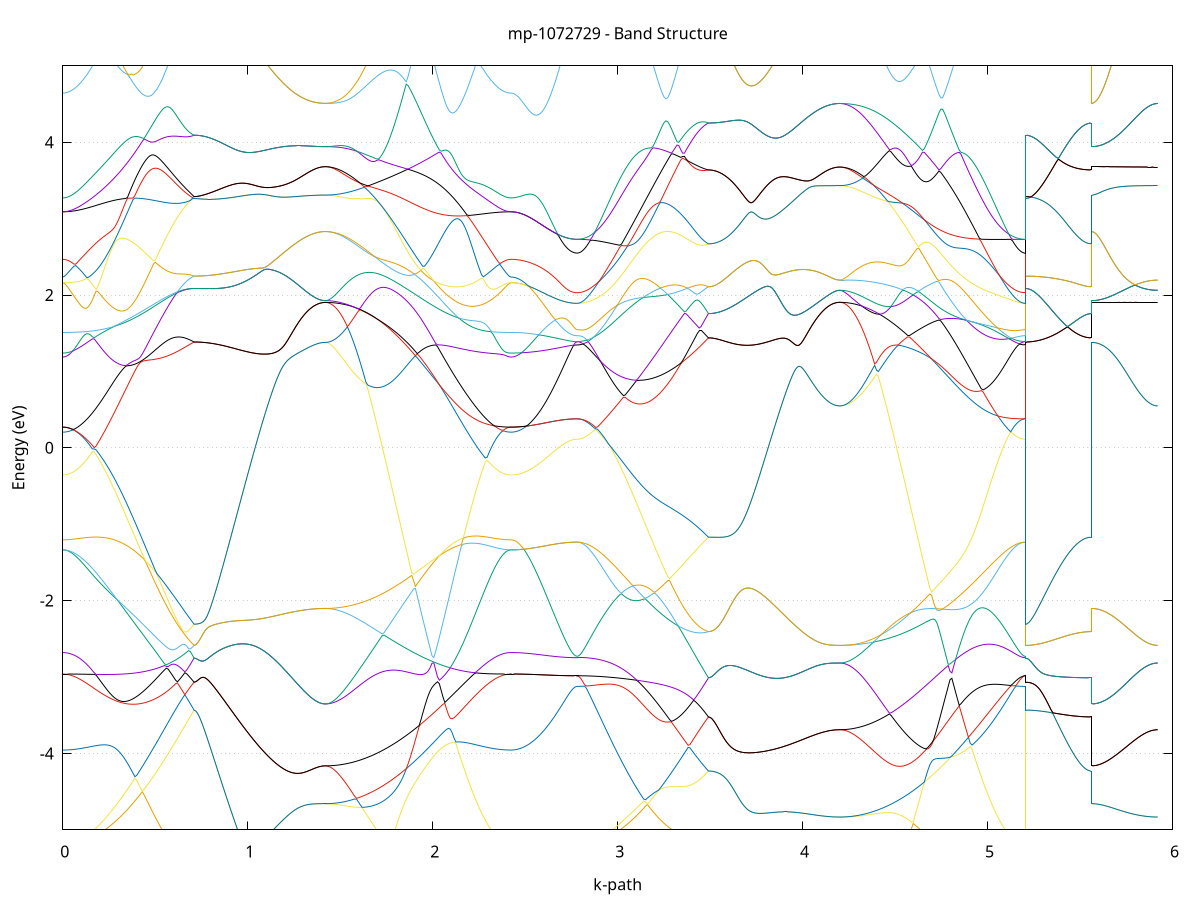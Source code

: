 set title 'mp-1072729 - Band Structure'
set xlabel 'k-path'
set ylabel 'Energy (eV)'
set grid y
set yrange [-5:5]
set terminal png size 800,600
set output 'mp-1072729_bands_gnuplot.png'
plot '-' using 1:2 with lines notitle, '-' using 1:2 with lines notitle, '-' using 1:2 with lines notitle, '-' using 1:2 with lines notitle, '-' using 1:2 with lines notitle, '-' using 1:2 with lines notitle, '-' using 1:2 with lines notitle, '-' using 1:2 with lines notitle, '-' using 1:2 with lines notitle, '-' using 1:2 with lines notitle, '-' using 1:2 with lines notitle, '-' using 1:2 with lines notitle, '-' using 1:2 with lines notitle, '-' using 1:2 with lines notitle, '-' using 1:2 with lines notitle, '-' using 1:2 with lines notitle, '-' using 1:2 with lines notitle, '-' using 1:2 with lines notitle, '-' using 1:2 with lines notitle, '-' using 1:2 with lines notitle, '-' using 1:2 with lines notitle, '-' using 1:2 with lines notitle, '-' using 1:2 with lines notitle, '-' using 1:2 with lines notitle, '-' using 1:2 with lines notitle, '-' using 1:2 with lines notitle, '-' using 1:2 with lines notitle, '-' using 1:2 with lines notitle, '-' using 1:2 with lines notitle, '-' using 1:2 with lines notitle, '-' using 1:2 with lines notitle, '-' using 1:2 with lines notitle, '-' using 1:2 with lines notitle, '-' using 1:2 with lines notitle, '-' using 1:2 with lines notitle, '-' using 1:2 with lines notitle
0.000000 -26.866292
0.009997 -26.866292
0.019995 -26.866292
0.029992 -26.866392
0.039990 -26.866492
0.049987 -26.866592
0.059985 -26.866792
0.069982 -26.866892
0.079980 -26.867092
0.089977 -26.867392
0.099975 -26.867592
0.109972 -26.867892
0.119969 -26.868192
0.129967 -26.868492
0.139964 -26.868892
0.149962 -26.869192
0.159959 -26.869592
0.169957 -26.869992
0.179954 -26.870492
0.189952 -26.870892
0.199949 -26.871392
0.209946 -26.871892
0.219944 -26.872392
0.229941 -26.872892
0.239939 -26.873392
0.249936 -26.873992
0.259934 -26.874492
0.269931 -26.875092
0.279929 -26.875692
0.289926 -26.876192
0.299924 -26.876792
0.309921 -26.877392
0.319918 -26.877992
0.329916 -26.878592
0.339913 -26.879192
0.349911 -26.879892
0.359908 -26.880492
0.369906 -26.881092
0.379903 -26.881692
0.389901 -26.882292
0.399898 -26.882892
0.409895 -26.883492
0.419893 -26.883992
0.429890 -26.884592
0.439888 -26.885192
0.449885 -26.885692
0.459883 -26.886292
0.469880 -26.886792
0.479878 -26.887292
0.489875 -26.887792
0.499873 -26.888292
0.509870 -26.888792
0.519867 -26.889192
0.529865 -26.889692
0.539862 -26.890092
0.549860 -26.890492
0.559857 -26.890892
0.569855 -26.891192
0.579852 -26.891492
0.589850 -26.891792
0.599847 -26.892092
0.609844 -26.892392
0.619842 -26.892592
0.629839 -26.892792
0.639837 -26.892992
0.649834 -26.893092
0.659832 -26.893292
0.669829 -26.893392
0.679827 -26.893392
0.689824 -26.893492
0.699822 -26.893492
0.709819 -26.893492
0.709819 -26.893492
0.719816 -26.893492
0.729814 -26.893492
0.739811 -26.893492
0.749809 -26.893492
0.759806 -26.893392
0.769804 -26.893392
0.779801 -26.893392
0.789799 -26.893292
0.799796 -26.893292
0.809793 -26.893292
0.819791 -26.893192
0.829788 -26.893192
0.839786 -26.893092
0.849783 -26.892992
0.859781 -26.892992
0.869778 -26.892892
0.879776 -26.892792
0.889773 -26.892792
0.899771 -26.892692
0.909768 -26.892592
0.919765 -26.892492
0.929763 -26.892392
0.939760 -26.892292
0.949758 -26.892292
0.959755 -26.892192
0.969753 -26.892092
0.979750 -26.891992
0.989748 -26.891892
0.999745 -26.891792
1.009742 -26.891692
1.019740 -26.891592
1.029737 -26.891492
1.039735 -26.891392
1.049732 -26.891292
1.059730 -26.891192
1.069727 -26.891092
1.079725 -26.890992
1.089722 -26.890892
1.099720 -26.890792
1.109717 -26.890692
1.119714 -26.890592
1.129712 -26.890492
1.139709 -26.890392
1.149707 -26.890292
1.159704 -26.890192
1.169702 -26.890192
1.179699 -26.890092
1.189697 -26.889992
1.199694 -26.889992
1.209691 -26.889892
1.219689 -26.889892
1.229686 -26.889792
1.239684 -26.889792
1.249681 -26.889792
1.259679 -26.889792
1.269676 -26.889792
1.279674 -26.889792
1.289671 -26.889792
1.299669 -26.889892
1.309666 -26.889892
1.319663 -26.889992
1.329661 -26.889992
1.339658 -26.890092
1.349656 -26.890092
1.359653 -26.890192
1.369651 -26.890192
1.379648 -26.890292
1.389646 -26.890292
1.399643 -26.890392
1.409640 -26.890392
1.419638 -26.890392
1.419638 -26.890392
1.429577 -26.890392
1.439516 -26.890392
1.449455 -26.890292
1.459394 -26.890292
1.469333 -26.890192
1.479272 -26.890192
1.489211 -26.890092
1.499150 -26.889992
1.509089 -26.889892
1.519028 -26.889792
1.528967 -26.889692
1.538905 -26.889592
1.548844 -26.889492
1.558783 -26.889292
1.568722 -26.889192
1.578661 -26.888992
1.588600 -26.888792
1.598539 -26.888592
1.608478 -26.888392
1.618417 -26.888192
1.628356 -26.887992
1.638295 -26.887792
1.648234 -26.887492
1.658173 -26.887292
1.668112 -26.886992
1.678051 -26.886792
1.687990 -26.886492
1.697929 -26.886192
1.707868 -26.885892
1.717807 -26.885592
1.727746 -26.885292
1.737685 -26.884992
1.747624 -26.884692
1.757563 -26.884392
1.767502 -26.883992
1.777441 -26.883692
1.787380 -26.883392
1.797319 -26.882992
1.807258 -26.882592
1.817197 -26.882292
1.827136 -26.881892
1.837074 -26.881492
1.847013 -26.881092
1.856952 -26.880792
1.866891 -26.880392
1.876830 -26.879992
1.886769 -26.879592
1.896708 -26.879192
1.906647 -26.878892
1.916586 -26.878492
1.926525 -26.878092
1.936464 -26.877692
1.946403 -26.877392
1.956342 -26.876992
1.966281 -26.876592
1.976220 -26.876192
1.986159 -26.875892
1.996098 -26.875492
2.006037 -26.875092
2.015976 -26.874792
2.025915 -26.874392
2.035854 -26.874092
2.045793 -26.873692
2.055732 -26.873392
2.065671 -26.873092
2.075610 -26.872692
2.085549 -26.872392
2.095488 -26.872092
2.105427 -26.871692
2.115366 -26.871392
2.125304 -26.871092
2.135243 -26.870792
2.145182 -26.870492
2.155121 -26.870292
2.165060 -26.869992
2.174999 -26.869692
2.184938 -26.869492
2.194877 -26.869192
2.204816 -26.868992
2.214755 -26.868692
2.224694 -26.868492
2.234633 -26.868292
2.244572 -26.868092
2.254511 -26.867892
2.264450 -26.867692
2.274389 -26.867592
2.284328 -26.867392
2.294267 -26.867192
2.304206 -26.867092
2.314145 -26.866992
2.324084 -26.866892
2.334023 -26.866792
2.343962 -26.866692
2.353901 -26.866592
2.363840 -26.866492
2.373779 -26.866392
2.383718 -26.866392
2.393657 -26.866292
2.403596 -26.866292
2.413535 -26.866292
2.423473 -26.866292
2.423473 -26.866292
2.433409 -26.866292
2.443344 -26.866292
2.453279 -26.866292
2.463215 -26.866292
2.473150 -26.866292
2.483085 -26.866192
2.493020 -26.866192
2.502956 -26.866192
2.512891 -26.866192
2.522826 -26.866192
2.532762 -26.866192
2.542697 -26.866192
2.552632 -26.866092
2.562567 -26.866092
2.572503 -26.866092
2.582438 -26.866092
2.592373 -26.865992
2.602309 -26.865992
2.612244 -26.865992
2.622179 -26.865992
2.632114 -26.865892
2.642050 -26.865892
2.651985 -26.865892
2.661920 -26.865792
2.671855 -26.865792
2.681791 -26.865792
2.691726 -26.865792
2.701661 -26.865692
2.711597 -26.865692
2.721532 -26.865692
2.731467 -26.865692
2.741402 -26.865592
2.751338 -26.865592
2.761273 -26.865592
2.771208 -26.865592
2.781144 -26.865592
2.781144 -26.865592
2.791141 -26.865592
2.801138 -26.865692
2.811136 -26.865692
2.821133 -26.865792
2.831131 -26.865992
2.841128 -26.866092
2.851126 -26.866292
2.861123 -26.866492
2.871121 -26.866692
2.881118 -26.866992
2.891115 -26.867292
2.901113 -26.867592
2.911110 -26.867892
2.921108 -26.868292
2.931105 -26.868692
2.941103 -26.869092
2.951100 -26.869492
2.961098 -26.869992
2.971095 -26.870392
2.981093 -26.870892
2.991090 -26.871392
3.001087 -26.871892
3.011085 -26.872492
3.021082 -26.872992
3.031080 -26.873592
3.041077 -26.874092
3.051075 -26.874692
3.061072 -26.875292
3.071070 -26.875892
3.081067 -26.876492
3.091064 -26.877092
3.101062 -26.877692
3.111059 -26.878392
3.121057 -26.878992
3.131054 -26.879592
3.141052 -26.880192
3.151049 -26.880892
3.161047 -26.881492
3.171044 -26.882092
3.181042 -26.882692
3.191039 -26.883292
3.201036 -26.883892
3.211034 -26.884492
3.221031 -26.885092
3.231029 -26.885692
3.241026 -26.886192
3.251024 -26.886792
3.261021 -26.887292
3.271019 -26.887792
3.281016 -26.888292
3.291013 -26.888792
3.301011 -26.889292
3.311008 -26.889692
3.321006 -26.890192
3.331003 -26.890592
3.341001 -26.890892
3.350998 -26.891292
3.360996 -26.891692
3.370993 -26.891992
3.380991 -26.892292
3.390988 -26.892492
3.400985 -26.892792
3.410983 -26.892992
3.420980 -26.893192
3.430978 -26.893392
3.440975 -26.893492
3.450973 -26.893592
3.460970 -26.893692
3.470968 -26.893692
3.480965 -26.893792
3.490962 -26.893792
3.490962 -26.893792
3.500960 -26.893792
3.510957 -26.893792
3.520955 -26.893792
3.530952 -26.893692
3.540950 -26.893692
3.550947 -26.893692
3.560945 -26.893692
3.570942 -26.893592
3.580940 -26.893592
3.590937 -26.893492
3.600934 -26.893492
3.610932 -26.893392
3.620929 -26.893392
3.630927 -26.893292
3.640924 -26.893192
3.650922 -26.893092
3.660919 -26.893092
3.670917 -26.892992
3.680914 -26.892892
3.690911 -26.892792
3.700909 -26.892692
3.710906 -26.892592
3.720904 -26.892492
3.730901 -26.892392
3.740899 -26.892292
3.750896 -26.892192
3.760894 -26.892092
3.770891 -26.891992
3.780889 -26.891892
3.790886 -26.891792
3.800883 -26.891692
3.810881 -26.891592
3.820878 -26.891392
3.830876 -26.891292
3.840873 -26.891192
3.850871 -26.891092
3.860868 -26.890992
3.870866 -26.890892
3.880863 -26.890692
3.890860 -26.890592
3.900858 -26.890492
3.910855 -26.890392
3.920853 -26.890292
3.930850 -26.890192
3.940848 -26.890092
3.950845 -26.889992
3.960843 -26.889892
3.970840 -26.889792
3.980838 -26.889692
3.990835 -26.889592
4.000832 -26.889492
4.010830 -26.889392
4.020827 -26.889292
4.030825 -26.889192
4.040822 -26.889192
4.050820 -26.889092
4.060817 -26.888992
4.070815 -26.888992
4.080812 -26.888892
4.090809 -26.888892
4.100807 -26.888792
4.110804 -26.888792
4.120802 -26.888792
4.130799 -26.888792
4.140797 -26.888792
4.150794 -26.888792
4.160792 -26.888792
4.170789 -26.888792
4.180787 -26.888792
4.190784 -26.888892
4.200781 -26.888892
4.200781 -26.888892
4.210720 -26.888892
4.220659 -26.888792
4.230598 -26.888792
4.240537 -26.888792
4.250476 -26.888692
4.260415 -26.888692
4.270354 -26.888592
4.280293 -26.888492
4.290232 -26.888492
4.300171 -26.888392
4.310110 -26.888292
4.320049 -26.888192
4.329988 -26.887992
4.339927 -26.887892
4.349866 -26.887792
4.359805 -26.887592
4.369744 -26.887492
4.379683 -26.887292
4.389622 -26.887092
4.399561 -26.886892
4.409500 -26.886692
4.419439 -26.886492
4.429378 -26.886292
4.439317 -26.886092
4.449256 -26.885892
4.459195 -26.885692
4.469134 -26.885392
4.479072 -26.885192
4.489011 -26.884892
4.498950 -26.884592
4.508889 -26.884392
4.518828 -26.884092
4.528767 -26.883792
4.538706 -26.883492
4.548645 -26.883192
4.558584 -26.882892
4.568523 -26.882592
4.578462 -26.882192
4.588401 -26.881892
4.598340 -26.881592
4.608279 -26.881192
4.618218 -26.880892
4.628157 -26.880592
4.638096 -26.880292
4.648035 -26.879892
4.657974 -26.879592
4.667913 -26.879292
4.677852 -26.878892
4.687791 -26.878592
4.697730 -26.878292
4.707669 -26.877892
4.717608 -26.877592
4.727547 -26.877192
4.737486 -26.876892
4.747425 -26.876492
4.757364 -26.876092
4.767302 -26.875792
4.777241 -26.875392
4.787180 -26.875092
4.797119 -26.874692
4.807058 -26.874392
4.816997 -26.873992
4.826936 -26.873692
4.836875 -26.873292
4.846814 -26.872992
4.856753 -26.872592
4.866692 -26.872292
4.876631 -26.871992
4.886570 -26.871592
4.896509 -26.871292
4.906448 -26.870992
4.916387 -26.870692
4.926326 -26.870392
4.936265 -26.870092
4.946204 -26.869792
4.956143 -26.869492
4.966082 -26.869192
4.976021 -26.868892
4.985960 -26.868692
4.995899 -26.868392
5.005838 -26.868192
5.015777 -26.867892
5.025716 -26.867692
5.035655 -26.867492
5.045594 -26.867292
5.055533 -26.867092
5.065471 -26.866892
5.075410 -26.866692
5.085349 -26.866592
5.095288 -26.866392
5.105227 -26.866292
5.115166 -26.866092
5.125105 -26.865992
5.135044 -26.865892
5.144983 -26.865792
5.154922 -26.865792
5.164861 -26.865692
5.174800 -26.865692
5.184739 -26.865592
5.194678 -26.865592
5.204617 -26.865592
5.204617 -26.893492
5.214552 -26.893492
5.224488 -26.893492
5.234423 -26.893492
5.244358 -26.893492
5.254293 -26.893492
5.264229 -26.893492
5.274164 -26.893492
5.284099 -26.893492
5.294035 -26.893492
5.303970 -26.893492
5.313905 -26.893592
5.323840 -26.893592
5.333776 -26.893592
5.343711 -26.893592
5.353646 -26.893592
5.363581 -26.893592
5.373517 -26.893592
5.383452 -26.893592
5.393387 -26.893592
5.403323 -26.893692
5.413258 -26.893692
5.423193 -26.893692
5.433128 -26.893692
5.443064 -26.893692
5.452999 -26.893692
5.462934 -26.893692
5.472870 -26.893692
5.482805 -26.893692
5.492740 -26.893792
5.502675 -26.893792
5.512611 -26.893792
5.522546 -26.893792
5.532481 -26.893792
5.542416 -26.893792
5.552352 -26.893792
5.562287 -26.893792
5.562287 -26.890392
5.572222 -26.890392
5.582158 -26.890392
5.592093 -26.890392
5.602028 -26.890292
5.611963 -26.890292
5.621899 -26.890292
5.631834 -26.890292
5.641769 -26.890292
5.651705 -26.890192
5.661640 -26.890192
5.671575 -26.890192
5.681510 -26.890092
5.691446 -26.890092
5.701381 -26.890092
5.711316 -26.889992
5.721252 -26.889992
5.731187 -26.889892
5.741122 -26.889892
5.751057 -26.889792
5.760993 -26.889692
5.770928 -26.889692
5.780863 -26.889592
5.790798 -26.889592
5.800734 -26.889492
5.810669 -26.889392
5.820604 -26.889392
5.830540 -26.889292
5.840475 -26.889192
5.850410 -26.889192
5.860345 -26.889092
5.870281 -26.888992
5.880216 -26.888992
5.890151 -26.888892
5.900087 -26.888892
5.910022 -26.888892
5.919957 -26.888892
e
0.000000 -26.866292
0.009997 -26.866292
0.019995 -26.866292
0.029992 -26.866292
0.039990 -26.866292
0.049987 -26.866192
0.059985 -26.866192
0.069982 -26.866192
0.079980 -26.866192
0.089977 -26.866092
0.099975 -26.866092
0.109972 -26.866092
0.119969 -26.866092
0.129967 -26.866392
0.139964 -26.866792
0.149962 -26.867192
0.159959 -26.867592
0.169957 -26.867992
0.179954 -26.868492
0.189952 -26.868892
0.199949 -26.869392
0.209946 -26.869892
0.219944 -26.870392
0.229941 -26.870992
0.239939 -26.871492
0.249936 -26.872092
0.259934 -26.872692
0.269931 -26.873292
0.279929 -26.873892
0.289926 -26.874492
0.299924 -26.875092
0.309921 -26.875692
0.319918 -26.876392
0.329916 -26.876992
0.339913 -26.877592
0.349911 -26.878292
0.359908 -26.878892
0.369906 -26.879592
0.379903 -26.880192
0.389901 -26.880892
0.399898 -26.881492
0.409895 -26.882092
0.419893 -26.882692
0.429890 -26.883392
0.439888 -26.883992
0.449885 -26.884592
0.459883 -26.885092
0.469880 -26.885692
0.479878 -26.886292
0.489875 -26.886792
0.499873 -26.887392
0.509870 -26.887892
0.519867 -26.888392
0.529865 -26.888792
0.539862 -26.889292
0.549860 -26.889692
0.559857 -26.890192
0.569855 -26.890592
0.579852 -26.890892
0.589850 -26.891292
0.599847 -26.891592
0.609844 -26.891892
0.619842 -26.892192
0.629839 -26.892392
0.639837 -26.892692
0.649834 -26.892892
0.659832 -26.892992
0.669829 -26.893192
0.679827 -26.893292
0.689824 -26.893392
0.699822 -26.893492
0.709819 -26.893492
0.709819 -26.893492
0.719816 -26.893492
0.729814 -26.893492
0.739811 -26.893492
0.749809 -26.893492
0.759806 -26.893392
0.769804 -26.893392
0.779801 -26.893392
0.789799 -26.893292
0.799796 -26.893292
0.809793 -26.893292
0.819791 -26.893192
0.829788 -26.893192
0.839786 -26.893092
0.849783 -26.892992
0.859781 -26.892992
0.869778 -26.892892
0.879776 -26.892792
0.889773 -26.892792
0.899771 -26.892692
0.909768 -26.892592
0.919765 -26.892492
0.929763 -26.892392
0.939760 -26.892292
0.949758 -26.892292
0.959755 -26.892192
0.969753 -26.892092
0.979750 -26.891992
0.989748 -26.891892
0.999745 -26.891792
1.009742 -26.891692
1.019740 -26.891592
1.029737 -26.891492
1.039735 -26.891392
1.049732 -26.891292
1.059730 -26.891192
1.069727 -26.891092
1.079725 -26.890992
1.089722 -26.890892
1.099720 -26.890792
1.109717 -26.890692
1.119714 -26.890592
1.129712 -26.890492
1.139709 -26.890392
1.149707 -26.890292
1.159704 -26.890192
1.169702 -26.890192
1.179699 -26.890092
1.189697 -26.889992
1.199694 -26.889992
1.209691 -26.889892
1.219689 -26.889892
1.229686 -26.889792
1.239684 -26.889792
1.249681 -26.889792
1.259679 -26.889792
1.269676 -26.889792
1.279674 -26.889792
1.289671 -26.889792
1.299669 -26.889892
1.309666 -26.889892
1.319663 -26.889992
1.329661 -26.889992
1.339658 -26.890092
1.349656 -26.890092
1.359653 -26.890192
1.369651 -26.890192
1.379648 -26.890292
1.389646 -26.890292
1.399643 -26.890392
1.409640 -26.890392
1.419638 -26.890392
1.419638 -26.890392
1.429577 -26.890392
1.439516 -26.890392
1.449455 -26.890292
1.459394 -26.890292
1.469333 -26.890192
1.479272 -26.890192
1.489211 -26.890092
1.499150 -26.889992
1.509089 -26.889892
1.519028 -26.889792
1.528967 -26.889692
1.538905 -26.889492
1.548844 -26.889392
1.558783 -26.889192
1.568722 -26.889092
1.578661 -26.888892
1.588600 -26.888692
1.598539 -26.888492
1.608478 -26.888292
1.618417 -26.888092
1.628356 -26.887892
1.638295 -26.887592
1.648234 -26.887392
1.658173 -26.887192
1.668112 -26.886892
1.678051 -26.886592
1.687990 -26.886392
1.697929 -26.886092
1.707868 -26.885792
1.717807 -26.885492
1.727746 -26.885192
1.737685 -26.884892
1.747624 -26.884492
1.757563 -26.884192
1.767502 -26.883892
1.777441 -26.883592
1.787380 -26.883192
1.797319 -26.882892
1.807258 -26.882492
1.817197 -26.882192
1.827136 -26.881792
1.837074 -26.881392
1.847013 -26.881092
1.856952 -26.880692
1.866891 -26.880292
1.876830 -26.879992
1.886769 -26.879592
1.896708 -26.879192
1.906647 -26.878792
1.916586 -26.878392
1.926525 -26.877892
1.936464 -26.877492
1.946403 -26.877092
1.956342 -26.876692
1.966281 -26.876292
1.976220 -26.875892
1.986159 -26.875492
1.996098 -26.875092
2.006037 -26.874692
2.015976 -26.874392
2.025915 -26.873992
2.035854 -26.873692
2.045793 -26.873392
2.055732 -26.873092
2.065671 -26.872792
2.075610 -26.872492
2.085549 -26.872192
2.095488 -26.871892
2.105427 -26.871592
2.115366 -26.871292
2.125304 -26.870992
2.135243 -26.870692
2.145182 -26.870492
2.155121 -26.870192
2.165060 -26.869892
2.174999 -26.869692
2.184938 -26.869392
2.194877 -26.869192
2.204816 -26.868992
2.214755 -26.868692
2.224694 -26.868492
2.234633 -26.868292
2.244572 -26.868092
2.254511 -26.867892
2.264450 -26.867692
2.274389 -26.867592
2.284328 -26.867392
2.294267 -26.867192
2.304206 -26.867092
2.314145 -26.866992
2.324084 -26.866892
2.334023 -26.866692
2.343962 -26.866692
2.353901 -26.866592
2.363840 -26.866492
2.373779 -26.866392
2.383718 -26.866392
2.393657 -26.866292
2.403596 -26.866292
2.413535 -26.866292
2.423473 -26.866292
2.423473 -26.866292
2.433409 -26.866292
2.443344 -26.866292
2.453279 -26.866292
2.463215 -26.866292
2.473150 -26.866292
2.483085 -26.866192
2.493020 -26.866192
2.502956 -26.866192
2.512891 -26.866192
2.522826 -26.866192
2.532762 -26.866192
2.542697 -26.866192
2.552632 -26.866092
2.562567 -26.866092
2.572503 -26.866092
2.582438 -26.866092
2.592373 -26.865992
2.602309 -26.865992
2.612244 -26.865992
2.622179 -26.865992
2.632114 -26.865892
2.642050 -26.865892
2.651985 -26.865892
2.661920 -26.865792
2.671855 -26.865792
2.681791 -26.865792
2.691726 -26.865792
2.701661 -26.865692
2.711597 -26.865692
2.721532 -26.865692
2.731467 -26.865692
2.741402 -26.865592
2.751338 -26.865592
2.761273 -26.865592
2.771208 -26.865592
2.781144 -26.865592
2.781144 -26.865592
2.791141 -26.865592
2.801138 -26.865592
2.811136 -26.865592
2.821133 -26.865592
2.831131 -26.865592
2.841128 -26.865492
2.851126 -26.865492
2.861123 -26.865692
2.871121 -26.865892
2.881118 -26.866192
2.891115 -26.866492
2.901113 -26.866792
2.911110 -26.867092
2.921108 -26.867492
2.931105 -26.867892
2.941103 -26.868292
2.951100 -26.868692
2.961098 -26.869092
2.971095 -26.869592
2.981093 -26.870092
2.991090 -26.870592
3.001087 -26.871092
3.011085 -26.871592
3.021082 -26.872192
3.031080 -26.872792
3.041077 -26.873292
3.051075 -26.873892
3.061072 -26.874492
3.071070 -26.875092
3.081067 -26.875792
3.091064 -26.876392
3.101062 -26.876992
3.111059 -26.877592
3.121057 -26.878292
3.131054 -26.878892
3.141052 -26.879492
3.151049 -26.880192
3.161047 -26.880792
3.171044 -26.881392
3.181042 -26.882092
3.191039 -26.882692
3.201036 -26.883292
3.211034 -26.883892
3.221031 -26.884492
3.231029 -26.885092
3.241026 -26.885692
3.251024 -26.886192
3.261021 -26.886792
3.271019 -26.887292
3.281016 -26.887892
3.291013 -26.888392
3.301011 -26.888792
3.311008 -26.889292
3.321006 -26.889792
3.331003 -26.890192
3.341001 -26.890592
3.350998 -26.890992
3.360996 -26.891292
3.370993 -26.891692
3.380991 -26.891992
3.390988 -26.892292
3.400985 -26.892592
3.410983 -26.892792
3.420980 -26.892992
3.430978 -26.893192
3.440975 -26.893392
3.450973 -26.893492
3.460970 -26.893592
3.470968 -26.893692
3.480965 -26.893792
3.490962 -26.893792
3.490962 -26.893792
3.500960 -26.893792
3.510957 -26.893792
3.520955 -26.893792
3.530952 -26.893692
3.540950 -26.893692
3.550947 -26.893692
3.560945 -26.893692
3.570942 -26.893592
3.580940 -26.893592
3.590937 -26.893492
3.600934 -26.893492
3.610932 -26.893392
3.620929 -26.893392
3.630927 -26.893292
3.640924 -26.893192
3.650922 -26.893092
3.660919 -26.893092
3.670917 -26.892992
3.680914 -26.892892
3.690911 -26.892792
3.700909 -26.892692
3.710906 -26.892592
3.720904 -26.892492
3.730901 -26.892392
3.740899 -26.892292
3.750896 -26.892192
3.760894 -26.892092
3.770891 -26.891992
3.780889 -26.891892
3.790886 -26.891792
3.800883 -26.891692
3.810881 -26.891592
3.820878 -26.891392
3.830876 -26.891292
3.840873 -26.891192
3.850871 -26.891092
3.860868 -26.890992
3.870866 -26.890892
3.880863 -26.890692
3.890860 -26.890592
3.900858 -26.890492
3.910855 -26.890392
3.920853 -26.890292
3.930850 -26.890192
3.940848 -26.890092
3.950845 -26.889992
3.960843 -26.889892
3.970840 -26.889792
3.980838 -26.889692
3.990835 -26.889592
4.000832 -26.889492
4.010830 -26.889392
4.020827 -26.889292
4.030825 -26.889192
4.040822 -26.889192
4.050820 -26.889092
4.060817 -26.888992
4.070815 -26.888992
4.080812 -26.888892
4.090809 -26.888892
4.100807 -26.888792
4.110804 -26.888792
4.120802 -26.888792
4.130799 -26.888792
4.140797 -26.888792
4.150794 -26.888792
4.160792 -26.888792
4.170789 -26.888792
4.180787 -26.888792
4.190784 -26.888892
4.200781 -26.888892
4.200781 -26.888892
4.210720 -26.888892
4.220659 -26.888792
4.230598 -26.888792
4.240537 -26.888792
4.250476 -26.888692
4.260415 -26.888692
4.270354 -26.888592
4.280293 -26.888492
4.290232 -26.888392
4.300171 -26.888292
4.310110 -26.888192
4.320049 -26.888092
4.329988 -26.887892
4.339927 -26.887792
4.349866 -26.887592
4.359805 -26.887392
4.369744 -26.887292
4.379683 -26.887092
4.389622 -26.886892
4.399561 -26.886692
4.409500 -26.886492
4.419439 -26.886192
4.429378 -26.885992
4.439317 -26.885792
4.449256 -26.885492
4.459195 -26.885292
4.469134 -26.884992
4.479072 -26.884792
4.489011 -26.884592
4.498950 -26.884292
4.508889 -26.884092
4.518828 -26.883792
4.528767 -26.883592
4.538706 -26.883292
4.548645 -26.882992
4.558584 -26.882692
4.568523 -26.882392
4.578462 -26.882192
4.588401 -26.881892
4.598340 -26.881492
4.608279 -26.881192
4.618218 -26.880892
4.628157 -26.880592
4.638096 -26.880192
4.648035 -26.879892
4.657974 -26.879492
4.667913 -26.879092
4.677852 -26.878792
4.687791 -26.878392
4.697730 -26.877992
4.707669 -26.877692
4.717608 -26.877292
4.727547 -26.876892
4.737486 -26.876492
4.747425 -26.876092
4.757364 -26.875792
4.767302 -26.875392
4.777241 -26.874992
4.787180 -26.874592
4.797119 -26.874292
4.807058 -26.873892
4.816997 -26.873492
4.826936 -26.873192
4.836875 -26.872792
4.846814 -26.872392
4.856753 -26.872092
4.866692 -26.871692
4.876631 -26.871392
4.886570 -26.870992
4.896509 -26.870692
4.906448 -26.870292
4.916387 -26.869992
4.926326 -26.869692
4.936265 -26.869392
4.946204 -26.869192
4.956143 -26.868892
4.966082 -26.868692
4.976021 -26.868392
4.985960 -26.868192
4.995899 -26.867992
5.005838 -26.867792
5.015777 -26.867592
5.025716 -26.867392
5.035655 -26.867192
5.045594 -26.866992
5.055533 -26.866792
5.065471 -26.866692
5.075410 -26.866492
5.085349 -26.866392
5.095288 -26.866292
5.105227 -26.866192
5.115166 -26.865992
5.125105 -26.865992
5.135044 -26.865892
5.144983 -26.865792
5.154922 -26.865692
5.164861 -26.865692
5.174800 -26.865592
5.184739 -26.865592
5.194678 -26.865592
5.204617 -26.865592
5.204617 -26.893492
5.214552 -26.893492
5.224488 -26.893492
5.234423 -26.893492
5.244358 -26.893492
5.254293 -26.893492
5.264229 -26.893492
5.274164 -26.893492
5.284099 -26.893492
5.294035 -26.893492
5.303970 -26.893492
5.313905 -26.893592
5.323840 -26.893592
5.333776 -26.893592
5.343711 -26.893592
5.353646 -26.893592
5.363581 -26.893592
5.373517 -26.893592
5.383452 -26.893592
5.393387 -26.893592
5.403323 -26.893692
5.413258 -26.893692
5.423193 -26.893692
5.433128 -26.893692
5.443064 -26.893692
5.452999 -26.893692
5.462934 -26.893692
5.472870 -26.893692
5.482805 -26.893692
5.492740 -26.893792
5.502675 -26.893792
5.512611 -26.893792
5.522546 -26.893792
5.532481 -26.893792
5.542416 -26.893792
5.552352 -26.893792
5.562287 -26.893792
5.562287 -26.890392
5.572222 -26.890392
5.582158 -26.890392
5.592093 -26.890392
5.602028 -26.890292
5.611963 -26.890292
5.621899 -26.890292
5.631834 -26.890292
5.641769 -26.890292
5.651705 -26.890192
5.661640 -26.890192
5.671575 -26.890192
5.681510 -26.890092
5.691446 -26.890092
5.701381 -26.890092
5.711316 -26.889992
5.721252 -26.889992
5.731187 -26.889892
5.741122 -26.889892
5.751057 -26.889792
5.760993 -26.889692
5.770928 -26.889692
5.780863 -26.889592
5.790798 -26.889592
5.800734 -26.889492
5.810669 -26.889392
5.820604 -26.889392
5.830540 -26.889292
5.840475 -26.889192
5.850410 -26.889192
5.860345 -26.889092
5.870281 -26.888992
5.880216 -26.888992
5.890151 -26.888892
5.900087 -26.888892
5.910022 -26.888892
5.919957 -26.888892
e
0.000000 -26.864092
0.009997 -26.864092
0.019995 -26.864092
0.029992 -26.864192
0.039990 -26.864292
0.049987 -26.864392
0.059985 -26.864592
0.069982 -26.864792
0.079980 -26.864992
0.089977 -26.865192
0.099975 -26.865492
0.109972 -26.865792
0.119969 -26.865992
0.129967 -26.865992
0.139964 -26.865892
0.149962 -26.865892
0.159959 -26.865792
0.169957 -26.865792
0.179954 -26.865692
0.189952 -26.865592
0.199949 -26.865592
0.209946 -26.865492
0.219944 -26.865392
0.229941 -26.865292
0.239939 -26.865292
0.249936 -26.865192
0.259934 -26.865092
0.269931 -26.864992
0.279929 -26.864892
0.289926 -26.864892
0.299924 -26.864792
0.309921 -26.864692
0.319918 -26.864592
0.329916 -26.864492
0.339913 -26.864392
0.349911 -26.864292
0.359908 -26.864192
0.369906 -26.864092
0.379903 -26.863992
0.389901 -26.863992
0.399898 -26.863892
0.409895 -26.863792
0.419893 -26.863692
0.429890 -26.863592
0.439888 -26.863492
0.449885 -26.863392
0.459883 -26.863292
0.469880 -26.863192
0.479878 -26.863192
0.489875 -26.863092
0.499873 -26.862992
0.509870 -26.862892
0.519867 -26.862792
0.529865 -26.862792
0.539862 -26.862692
0.549860 -26.862592
0.559857 -26.862492
0.569855 -26.862492
0.579852 -26.862392
0.589850 -26.862292
0.599847 -26.862292
0.609844 -26.862192
0.619842 -26.862192
0.629839 -26.862092
0.639837 -26.862092
0.649834 -26.861992
0.659832 -26.861992
0.669829 -26.861892
0.679827 -26.861892
0.689824 -26.861892
0.699822 -26.861792
0.709819 -26.861792
0.709819 -26.861792
0.719816 -26.861792
0.729814 -26.861892
0.739811 -26.861892
0.749809 -26.861992
0.759806 -26.862092
0.769804 -26.862292
0.779801 -26.862492
0.789799 -26.862692
0.799796 -26.862892
0.809793 -26.863092
0.819791 -26.863392
0.829788 -26.863692
0.839786 -26.863992
0.849783 -26.864292
0.859781 -26.864692
0.869778 -26.864992
0.879776 -26.865392
0.889773 -26.865792
0.899771 -26.866292
0.909768 -26.866692
0.919765 -26.867192
0.929763 -26.867692
0.939760 -26.868092
0.949758 -26.868692
0.959755 -26.869192
0.969753 -26.869692
0.979750 -26.870192
0.989748 -26.870792
0.999745 -26.871392
1.009742 -26.871892
1.019740 -26.872492
1.029737 -26.873092
1.039735 -26.873592
1.049732 -26.874192
1.059730 -26.874792
1.069727 -26.875392
1.079725 -26.875992
1.089722 -26.876492
1.099720 -26.877092
1.109717 -26.877692
1.119714 -26.878192
1.129712 -26.878792
1.139709 -26.879292
1.149707 -26.879892
1.159704 -26.880392
1.169702 -26.880892
1.179699 -26.881392
1.189697 -26.881892
1.199694 -26.882292
1.209691 -26.882792
1.219689 -26.883192
1.229686 -26.883592
1.239684 -26.883992
1.249681 -26.884292
1.259679 -26.884592
1.269676 -26.884892
1.279674 -26.885192
1.289671 -26.885492
1.299669 -26.885692
1.309666 -26.885892
1.319663 -26.885992
1.329661 -26.886192
1.339658 -26.886292
1.349656 -26.886392
1.359653 -26.886492
1.369651 -26.886492
1.379648 -26.886592
1.389646 -26.886592
1.399643 -26.886592
1.409640 -26.886592
1.419638 -26.886592
1.419638 -26.886592
1.429577 -26.886592
1.439516 -26.886592
1.449455 -26.886592
1.459394 -26.886592
1.469333 -26.886492
1.479272 -26.886492
1.489211 -26.886492
1.499150 -26.886392
1.509089 -26.886292
1.519028 -26.886192
1.528967 -26.886192
1.538905 -26.886092
1.548844 -26.885992
1.558783 -26.885892
1.568722 -26.885692
1.578661 -26.885592
1.588600 -26.885492
1.598539 -26.885392
1.608478 -26.885192
1.618417 -26.884992
1.628356 -26.884892
1.638295 -26.884692
1.648234 -26.884492
1.658173 -26.884392
1.668112 -26.884192
1.678051 -26.883992
1.687990 -26.883792
1.697929 -26.883592
1.707868 -26.883292
1.717807 -26.883092
1.727746 -26.882892
1.737685 -26.882592
1.747624 -26.882392
1.757563 -26.882192
1.767502 -26.881892
1.777441 -26.881592
1.787380 -26.881392
1.797319 -26.881092
1.807258 -26.880792
1.817197 -26.880592
1.827136 -26.880292
1.837074 -26.879992
1.847013 -26.879692
1.856952 -26.879392
1.866891 -26.879092
1.876830 -26.878792
1.886769 -26.878492
1.896708 -26.878192
1.906647 -26.877892
1.916586 -26.877492
1.926525 -26.877192
1.936464 -26.876892
1.946403 -26.876592
1.956342 -26.876292
1.966281 -26.875992
1.976220 -26.875592
1.986159 -26.875292
1.996098 -26.874992
2.006037 -26.874692
2.015976 -26.874192
2.025915 -26.873792
2.035854 -26.873392
2.045793 -26.872992
2.055732 -26.872592
2.065671 -26.872192
2.075610 -26.871892
2.085549 -26.871492
2.095488 -26.871092
2.105427 -26.870692
2.115366 -26.870392
2.125304 -26.869992
2.135243 -26.869692
2.145182 -26.869292
2.155121 -26.868992
2.165060 -26.868592
2.174999 -26.868292
2.184938 -26.867992
2.194877 -26.867692
2.204816 -26.867392
2.214755 -26.867092
2.224694 -26.866892
2.234633 -26.866592
2.244572 -26.866392
2.254511 -26.866092
2.264450 -26.865892
2.274389 -26.865692
2.284328 -26.865492
2.294267 -26.865292
2.304206 -26.865092
2.314145 -26.864992
2.324084 -26.864792
2.334023 -26.864692
2.343962 -26.864492
2.353901 -26.864392
2.363840 -26.864292
2.373779 -26.864292
2.383718 -26.864192
2.393657 -26.864092
2.403596 -26.864092
2.413535 -26.864092
2.423473 -26.864092
2.423473 -26.864092
2.433409 -26.864092
2.443344 -26.864092
2.453279 -26.864092
2.463215 -26.864092
2.473150 -26.864092
2.483085 -26.864092
2.493020 -26.864092
2.502956 -26.864092
2.512891 -26.864192
2.522826 -26.864192
2.532762 -26.864192
2.542697 -26.864192
2.552632 -26.864192
2.562567 -26.864292
2.572503 -26.864292
2.582438 -26.864292
2.592373 -26.864292
2.602309 -26.864392
2.612244 -26.864392
2.622179 -26.864392
2.632114 -26.864392
2.642050 -26.864492
2.651985 -26.864492
2.661920 -26.864492
2.671855 -26.864592
2.681791 -26.864592
2.691726 -26.864592
2.701661 -26.864592
2.711597 -26.864692
2.721532 -26.864692
2.731467 -26.864692
2.741402 -26.864692
2.751338 -26.864692
2.761273 -26.864792
2.771208 -26.864792
2.781144 -26.864792
2.781144 -26.864792
2.791141 -26.864792
2.801138 -26.864792
2.811136 -26.864892
2.821133 -26.864992
2.831131 -26.865092
2.841128 -26.865292
2.851126 -26.865492
2.861123 -26.865492
2.871121 -26.865492
2.881118 -26.865392
2.891115 -26.865392
2.901113 -26.865392
2.911110 -26.865292
2.921108 -26.865292
2.931105 -26.865192
2.941103 -26.865192
2.951100 -26.865092
2.961098 -26.865092
2.971095 -26.864992
2.981093 -26.864892
2.991090 -26.864892
3.001087 -26.864792
3.011085 -26.864692
3.021082 -26.864692
3.031080 -26.864592
3.041077 -26.864492
3.051075 -26.864492
3.061072 -26.864392
3.071070 -26.864292
3.081067 -26.864192
3.091064 -26.864192
3.101062 -26.864092
3.111059 -26.863992
3.121057 -26.863892
3.131054 -26.863792
3.141052 -26.863792
3.151049 -26.863692
3.161047 -26.863592
3.171044 -26.863492
3.181042 -26.863392
3.191039 -26.863392
3.201036 -26.863292
3.211034 -26.863192
3.221031 -26.863092
3.231029 -26.862992
3.241026 -26.862992
3.251024 -26.862892
3.261021 -26.862792
3.271019 -26.862792
3.281016 -26.862692
3.291013 -26.862592
3.301011 -26.862592
3.311008 -26.862492
3.321006 -26.862392
3.331003 -26.862392
3.341001 -26.862292
3.350998 -26.862292
3.360996 -26.862192
3.370993 -26.862192
3.380991 -26.862092
3.390988 -26.862092
3.400985 -26.861992
3.410983 -26.861992
3.420980 -26.861992
3.430978 -26.861892
3.440975 -26.861892
3.450973 -26.861892
3.460970 -26.861892
3.470968 -26.861792
3.480965 -26.861792
3.490962 -26.861792
3.490962 -26.861792
3.500960 -26.861792
3.510957 -26.861892
3.520955 -26.861892
3.530952 -26.861992
3.540950 -26.862092
3.550947 -26.862292
3.560945 -26.862492
3.570942 -26.862692
3.580940 -26.862892
3.590937 -26.863092
3.600934 -26.863392
3.610932 -26.863692
3.620929 -26.863992
3.630927 -26.864292
3.640924 -26.864692
3.650922 -26.864992
3.660919 -26.865392
3.670917 -26.865892
3.680914 -26.866292
3.690911 -26.866692
3.700909 -26.867192
3.710906 -26.867692
3.720904 -26.868192
3.730901 -26.868692
3.740899 -26.869192
3.750896 -26.869692
3.760894 -26.870292
3.770891 -26.870792
3.780889 -26.871392
3.790886 -26.871992
3.800883 -26.872592
3.810881 -26.873092
3.820878 -26.873692
3.830876 -26.874292
3.840873 -26.874892
3.850871 -26.875492
3.860868 -26.876092
3.870866 -26.876692
3.880863 -26.877292
3.890860 -26.877792
3.900858 -26.878392
3.910855 -26.878992
3.920853 -26.879492
3.930850 -26.880092
3.940848 -26.880592
3.950845 -26.881192
3.960843 -26.881692
3.970840 -26.882192
3.980838 -26.882692
3.990835 -26.883192
4.000832 -26.883592
4.010830 -26.884092
4.020827 -26.884492
4.030825 -26.884892
4.040822 -26.885292
4.050820 -26.885692
4.060817 -26.885992
4.070815 -26.886292
4.080812 -26.886592
4.090809 -26.886892
4.100807 -26.887192
4.110804 -26.887392
4.120802 -26.887592
4.130799 -26.887692
4.140797 -26.887892
4.150794 -26.887992
4.160792 -26.888092
4.170789 -26.888092
4.180787 -26.888092
4.190784 -26.888192
4.200781 -26.888192
4.200781 -26.888192
4.210720 -26.888192
4.220659 -26.888092
4.230598 -26.888092
4.240537 -26.888092
4.250476 -26.888092
4.260415 -26.887992
4.270354 -26.887992
4.280293 -26.887892
4.290232 -26.887792
4.300171 -26.887692
4.310110 -26.887592
4.320049 -26.887492
4.329988 -26.887392
4.339927 -26.887292
4.349866 -26.887192
4.359805 -26.887092
4.369744 -26.886892
4.379683 -26.886792
4.389622 -26.886592
4.399561 -26.886392
4.409500 -26.886292
4.419439 -26.886092
4.429378 -26.885892
4.439317 -26.885692
4.449256 -26.885492
4.459195 -26.885192
4.469134 -26.884992
4.479072 -26.884692
4.489011 -26.884392
4.498950 -26.884092
4.508889 -26.883792
4.518828 -26.883492
4.528767 -26.883192
4.538706 -26.882892
4.548645 -26.882592
4.558584 -26.882292
4.568523 -26.881892
4.578462 -26.881592
4.588401 -26.881292
4.598340 -26.880892
4.608279 -26.880592
4.618218 -26.880192
4.628157 -26.879892
4.638096 -26.879492
4.648035 -26.879192
4.657974 -26.878792
4.667913 -26.878492
4.677852 -26.878092
4.687791 -26.877692
4.697730 -26.877392
4.707669 -26.876992
4.717608 -26.876692
4.727547 -26.876292
4.737486 -26.875892
4.747425 -26.875592
4.757364 -26.875192
4.767302 -26.874892
4.777241 -26.874492
4.787180 -26.874192
4.797119 -26.873792
4.807058 -26.873492
4.816997 -26.873092
4.826936 -26.872792
4.836875 -26.872492
4.846814 -26.872092
4.856753 -26.871792
4.866692 -26.871492
4.876631 -26.871192
4.886570 -26.870892
4.896509 -26.870592
4.906448 -26.870292
4.916387 -26.869992
4.926326 -26.869692
4.936265 -26.869392
4.946204 -26.869092
4.956143 -26.868792
4.966082 -26.868492
4.976021 -26.868192
4.985960 -26.867892
4.995899 -26.867692
5.005838 -26.867392
5.015777 -26.867192
5.025716 -26.866892
5.035655 -26.866692
5.045594 -26.866492
5.055533 -26.866292
5.065471 -26.866092
5.075410 -26.865892
5.085349 -26.865692
5.095288 -26.865592
5.105227 -26.865492
5.115166 -26.865292
5.125105 -26.865192
5.135044 -26.865092
5.144983 -26.864992
5.154922 -26.864892
5.164861 -26.864892
5.174800 -26.864792
5.184739 -26.864792
5.194678 -26.864792
5.204617 -26.864792
5.204617 -26.861792
5.214552 -26.861792
5.224488 -26.861792
5.234423 -26.861792
5.244358 -26.861792
5.254293 -26.861792
5.264229 -26.861792
5.274164 -26.861792
5.284099 -26.861792
5.294035 -26.861792
5.303970 -26.861792
5.313905 -26.861792
5.323840 -26.861792
5.333776 -26.861792
5.343711 -26.861792
5.353646 -26.861792
5.363581 -26.861792
5.373517 -26.861792
5.383452 -26.861792
5.393387 -26.861792
5.403323 -26.861792
5.413258 -26.861792
5.423193 -26.861792
5.433128 -26.861792
5.443064 -26.861792
5.452999 -26.861792
5.462934 -26.861792
5.472870 -26.861792
5.482805 -26.861792
5.492740 -26.861792
5.502675 -26.861792
5.512611 -26.861792
5.522546 -26.861792
5.532481 -26.861792
5.542416 -26.861792
5.552352 -26.861792
5.562287 -26.861792
5.562287 -26.886592
5.572222 -26.886692
5.582158 -26.886692
5.592093 -26.886692
5.602028 -26.886692
5.611963 -26.886692
5.621899 -26.886692
5.631834 -26.886692
5.641769 -26.886792
5.651705 -26.886792
5.661640 -26.886792
5.671575 -26.886892
5.681510 -26.886892
5.691446 -26.886892
5.701381 -26.886992
5.711316 -26.886992
5.721252 -26.887092
5.731187 -26.887092
5.741122 -26.887192
5.751057 -26.887192
5.760993 -26.887292
5.770928 -26.887292
5.780863 -26.887392
5.790798 -26.887492
5.800734 -26.887492
5.810669 -26.887592
5.820604 -26.887692
5.830540 -26.887692
5.840475 -26.887792
5.850410 -26.887892
5.860345 -26.887892
5.870281 -26.887992
5.880216 -26.887992
5.890151 -26.888092
5.900087 -26.888092
5.910022 -26.888192
5.919957 -26.888192
e
0.000000 -26.864092
0.009997 -26.864092
0.019995 -26.864092
0.029992 -26.864092
0.039990 -26.864092
0.049987 -26.863992
0.059985 -26.863992
0.069982 -26.863992
0.079980 -26.863992
0.089977 -26.863992
0.099975 -26.863892
0.109972 -26.863892
0.119969 -26.863892
0.129967 -26.863892
0.139964 -26.863792
0.149962 -26.863792
0.159959 -26.863692
0.169957 -26.863692
0.179954 -26.863692
0.189952 -26.863592
0.199949 -26.863592
0.209946 -26.863492
0.219944 -26.863492
0.229941 -26.863392
0.239939 -26.863392
0.249936 -26.863292
0.259934 -26.863292
0.269931 -26.863192
0.279929 -26.863192
0.289926 -26.863092
0.299924 -26.862992
0.309921 -26.862992
0.319918 -26.862892
0.329916 -26.862892
0.339913 -26.862792
0.349911 -26.862792
0.359908 -26.862692
0.369906 -26.862592
0.379903 -26.862592
0.389901 -26.862492
0.399898 -26.862492
0.409895 -26.862392
0.419893 -26.862392
0.429890 -26.862292
0.439888 -26.862292
0.449885 -26.862192
0.459883 -26.862192
0.469880 -26.862092
0.479878 -26.862092
0.489875 -26.861992
0.499873 -26.861992
0.509870 -26.861992
0.519867 -26.861892
0.529865 -26.861892
0.539862 -26.861892
0.549860 -26.861792
0.559857 -26.861792
0.569855 -26.861792
0.579852 -26.861792
0.589850 -26.861792
0.599847 -26.861792
0.609844 -26.861692
0.619842 -26.861692
0.629839 -26.861692
0.639837 -26.861692
0.649834 -26.861692
0.659832 -26.861692
0.669829 -26.861792
0.679827 -26.861792
0.689824 -26.861792
0.699822 -26.861792
0.709819 -26.861792
0.709819 -26.861792
0.719816 -26.861792
0.729814 -26.861892
0.739811 -26.861892
0.749809 -26.861992
0.759806 -26.862092
0.769804 -26.862292
0.779801 -26.862492
0.789799 -26.862692
0.799796 -26.862892
0.809793 -26.863092
0.819791 -26.863392
0.829788 -26.863692
0.839786 -26.863992
0.849783 -26.864292
0.859781 -26.864692
0.869778 -26.864992
0.879776 -26.865392
0.889773 -26.865792
0.899771 -26.866292
0.909768 -26.866692
0.919765 -26.867192
0.929763 -26.867692
0.939760 -26.868092
0.949758 -26.868692
0.959755 -26.869192
0.969753 -26.869692
0.979750 -26.870192
0.989748 -26.870792
0.999745 -26.871392
1.009742 -26.871892
1.019740 -26.872492
1.029737 -26.873092
1.039735 -26.873592
1.049732 -26.874192
1.059730 -26.874792
1.069727 -26.875392
1.079725 -26.875992
1.089722 -26.876492
1.099720 -26.877092
1.109717 -26.877692
1.119714 -26.878192
1.129712 -26.878792
1.139709 -26.879292
1.149707 -26.879892
1.159704 -26.880392
1.169702 -26.880892
1.179699 -26.881392
1.189697 -26.881892
1.199694 -26.882292
1.209691 -26.882792
1.219689 -26.883192
1.229686 -26.883592
1.239684 -26.883992
1.249681 -26.884292
1.259679 -26.884592
1.269676 -26.884892
1.279674 -26.885192
1.289671 -26.885492
1.299669 -26.885692
1.309666 -26.885892
1.319663 -26.885992
1.329661 -26.886192
1.339658 -26.886292
1.349656 -26.886392
1.359653 -26.886492
1.369651 -26.886492
1.379648 -26.886592
1.389646 -26.886592
1.399643 -26.886592
1.409640 -26.886592
1.419638 -26.886592
1.419638 -26.886592
1.429577 -26.886592
1.439516 -26.886592
1.449455 -26.886592
1.459394 -26.886592
1.469333 -26.886492
1.479272 -26.886492
1.489211 -26.886392
1.499150 -26.886292
1.509089 -26.886192
1.519028 -26.886092
1.528967 -26.885992
1.538905 -26.885892
1.548844 -26.885692
1.558783 -26.885592
1.568722 -26.885392
1.578661 -26.885292
1.588600 -26.885092
1.598539 -26.884892
1.608478 -26.884692
1.618417 -26.884492
1.628356 -26.884292
1.638295 -26.884092
1.648234 -26.883892
1.658173 -26.883592
1.668112 -26.883392
1.678051 -26.883092
1.687990 -26.882892
1.697929 -26.882592
1.707868 -26.882292
1.717807 -26.882092
1.727746 -26.881792
1.737685 -26.881492
1.747624 -26.881192
1.757563 -26.880892
1.767502 -26.880592
1.777441 -26.880292
1.787380 -26.879892
1.797319 -26.879592
1.807258 -26.879292
1.817197 -26.878992
1.827136 -26.878592
1.837074 -26.878292
1.847013 -26.877892
1.856952 -26.877592
1.866891 -26.877292
1.876830 -26.876892
1.886769 -26.876592
1.896708 -26.876192
1.906647 -26.875892
1.916586 -26.875492
1.926525 -26.875192
1.936464 -26.874792
1.946403 -26.874492
1.956342 -26.874092
1.966281 -26.873792
1.976220 -26.873392
1.986159 -26.873092
1.996098 -26.872692
2.006037 -26.872392
2.015976 -26.872092
2.025915 -26.871692
2.035854 -26.871392
2.045793 -26.871092
2.055732 -26.870692
2.065671 -26.870392
2.075610 -26.870092
2.085549 -26.869792
2.095488 -26.869492
2.105427 -26.869192
2.115366 -26.868892
2.125304 -26.868592
2.135243 -26.868392
2.145182 -26.868092
2.155121 -26.867792
2.165060 -26.867592
2.174999 -26.867292
2.184938 -26.867092
2.194877 -26.866792
2.204816 -26.866592
2.214755 -26.866392
2.224694 -26.866192
2.234633 -26.865992
2.244572 -26.865792
2.254511 -26.865592
2.264450 -26.865392
2.274389 -26.865292
2.284328 -26.865092
2.294267 -26.864992
2.304206 -26.864892
2.314145 -26.864692
2.324084 -26.864592
2.334023 -26.864492
2.343962 -26.864392
2.353901 -26.864292
2.363840 -26.864292
2.373779 -26.864192
2.383718 -26.864192
2.393657 -26.864092
2.403596 -26.864092
2.413535 -26.864092
2.423473 -26.864092
2.423473 -26.864092
2.433409 -26.864092
2.443344 -26.864092
2.453279 -26.864092
2.463215 -26.864092
2.473150 -26.864092
2.483085 -26.864092
2.493020 -26.864092
2.502956 -26.864092
2.512891 -26.864192
2.522826 -26.864192
2.532762 -26.864192
2.542697 -26.864192
2.552632 -26.864192
2.562567 -26.864292
2.572503 -26.864292
2.582438 -26.864292
2.592373 -26.864292
2.602309 -26.864392
2.612244 -26.864392
2.622179 -26.864392
2.632114 -26.864392
2.642050 -26.864492
2.651985 -26.864492
2.661920 -26.864492
2.671855 -26.864592
2.681791 -26.864592
2.691726 -26.864592
2.701661 -26.864592
2.711597 -26.864692
2.721532 -26.864692
2.731467 -26.864692
2.741402 -26.864692
2.751338 -26.864692
2.761273 -26.864792
2.771208 -26.864792
2.781144 -26.864792
2.781144 -26.864792
2.791141 -26.864792
2.801138 -26.864792
2.811136 -26.864792
2.821133 -26.864692
2.831131 -26.864692
2.841128 -26.864692
2.851126 -26.864692
2.861123 -26.864692
2.871121 -26.864592
2.881118 -26.864592
2.891115 -26.864592
2.901113 -26.864592
2.911110 -26.864492
2.921108 -26.864492
2.931105 -26.864392
2.941103 -26.864392
2.951100 -26.864292
2.961098 -26.864292
2.971095 -26.864192
2.981093 -26.864192
2.991090 -26.864092
3.001087 -26.864092
3.011085 -26.863992
3.021082 -26.863992
3.031080 -26.863892
3.041077 -26.863792
3.051075 -26.863792
3.061072 -26.863692
3.071070 -26.863592
3.081067 -26.863592
3.091064 -26.863492
3.101062 -26.863392
3.111059 -26.863392
3.121057 -26.863292
3.131054 -26.863192
3.141052 -26.863192
3.151049 -26.863092
3.161047 -26.862992
3.171044 -26.862992
3.181042 -26.862892
3.191039 -26.862792
3.201036 -26.862792
3.211034 -26.862692
3.221031 -26.862692
3.231029 -26.862592
3.241026 -26.862492
3.251024 -26.862492
3.261021 -26.862392
3.271019 -26.862392
3.281016 -26.862292
3.291013 -26.862292
3.301011 -26.862192
3.311008 -26.862192
3.321006 -26.862092
3.331003 -26.862092
3.341001 -26.861992
3.350998 -26.861992
3.360996 -26.861992
3.370993 -26.861892
3.380991 -26.861892
3.390988 -26.861892
3.400985 -26.861892
3.410983 -26.861892
3.420980 -26.861792
3.430978 -26.861792
3.440975 -26.861792
3.450973 -26.861792
3.460970 -26.861792
3.470968 -26.861792
3.480965 -26.861792
3.490962 -26.861792
3.490962 -26.861792
3.500960 -26.861792
3.510957 -26.861892
3.520955 -26.861892
3.530952 -26.861992
3.540950 -26.862092
3.550947 -26.862292
3.560945 -26.862492
3.570942 -26.862692
3.580940 -26.862892
3.590937 -26.863092
3.600934 -26.863392
3.610932 -26.863692
3.620929 -26.863992
3.630927 -26.864292
3.640924 -26.864692
3.650922 -26.864992
3.660919 -26.865392
3.670917 -26.865892
3.680914 -26.866292
3.690911 -26.866692
3.700909 -26.867192
3.710906 -26.867692
3.720904 -26.868192
3.730901 -26.868692
3.740899 -26.869192
3.750896 -26.869692
3.760894 -26.870292
3.770891 -26.870792
3.780889 -26.871392
3.790886 -26.871992
3.800883 -26.872592
3.810881 -26.873092
3.820878 -26.873692
3.830876 -26.874292
3.840873 -26.874892
3.850871 -26.875492
3.860868 -26.876092
3.870866 -26.876692
3.880863 -26.877292
3.890860 -26.877792
3.900858 -26.878392
3.910855 -26.878992
3.920853 -26.879492
3.930850 -26.880092
3.940848 -26.880592
3.950845 -26.881192
3.960843 -26.881692
3.970840 -26.882192
3.980838 -26.882692
3.990835 -26.883192
4.000832 -26.883592
4.010830 -26.884092
4.020827 -26.884492
4.030825 -26.884892
4.040822 -26.885292
4.050820 -26.885692
4.060817 -26.885992
4.070815 -26.886292
4.080812 -26.886592
4.090809 -26.886892
4.100807 -26.887192
4.110804 -26.887392
4.120802 -26.887592
4.130799 -26.887692
4.140797 -26.887892
4.150794 -26.887992
4.160792 -26.888092
4.170789 -26.888092
4.180787 -26.888092
4.190784 -26.888192
4.200781 -26.888192
4.200781 -26.888192
4.210720 -26.888192
4.220659 -26.888092
4.230598 -26.888092
4.240537 -26.888092
4.250476 -26.887992
4.260415 -26.887992
4.270354 -26.887892
4.280293 -26.887792
4.290232 -26.887692
4.300171 -26.887592
4.310110 -26.887492
4.320049 -26.887392
4.329988 -26.887192
4.339927 -26.887092
4.349866 -26.886892
4.359805 -26.886692
4.369744 -26.886592
4.379683 -26.886392
4.389622 -26.886192
4.399561 -26.885992
4.409500 -26.885692
4.419439 -26.885492
4.429378 -26.885292
4.439317 -26.884992
4.449256 -26.884792
4.459195 -26.884492
4.469134 -26.884292
4.479072 -26.883992
4.489011 -26.883692
4.498950 -26.883392
4.508889 -26.883092
4.518828 -26.882792
4.528767 -26.882492
4.538706 -26.882192
4.548645 -26.881892
4.558584 -26.881492
4.568523 -26.881192
4.578462 -26.880892
4.588401 -26.880492
4.598340 -26.880192
4.608279 -26.879792
4.618218 -26.879492
4.628157 -26.879092
4.638096 -26.878792
4.648035 -26.878392
4.657974 -26.878092
4.667913 -26.877692
4.677852 -26.877292
4.687791 -26.876992
4.697730 -26.876592
4.707669 -26.876292
4.717608 -26.875892
4.727547 -26.875492
4.737486 -26.875192
4.747425 -26.874792
4.757364 -26.874392
4.767302 -26.874092
4.777241 -26.873692
4.787180 -26.873392
4.797119 -26.872992
4.807058 -26.872692
4.816997 -26.872292
4.826936 -26.871992
4.836875 -26.871692
4.846814 -26.871292
4.856753 -26.870992
4.866692 -26.870692
4.876631 -26.870392
4.886570 -26.870092
4.896509 -26.869792
4.906448 -26.869492
4.916387 -26.869192
4.926326 -26.868892
4.936265 -26.868592
4.946204 -26.868392
4.956143 -26.868092
4.966082 -26.867892
4.976021 -26.867592
4.985960 -26.867392
4.995899 -26.867192
5.005838 -26.866892
5.015777 -26.866692
5.025716 -26.866492
5.035655 -26.866392
5.045594 -26.866192
5.055533 -26.865992
5.065471 -26.865892
5.075410 -26.865692
5.085349 -26.865592
5.095288 -26.865392
5.105227 -26.865292
5.115166 -26.865192
5.125105 -26.865092
5.135044 -26.864992
5.144983 -26.864992
5.154922 -26.864892
5.164861 -26.864892
5.174800 -26.864792
5.184739 -26.864792
5.194678 -26.864792
5.204617 -26.864792
5.204617 -26.861792
5.214552 -26.861792
5.224488 -26.861792
5.234423 -26.861792
5.244358 -26.861792
5.254293 -26.861792
5.264229 -26.861792
5.274164 -26.861792
5.284099 -26.861792
5.294035 -26.861792
5.303970 -26.861792
5.313905 -26.861792
5.323840 -26.861792
5.333776 -26.861792
5.343711 -26.861792
5.353646 -26.861792
5.363581 -26.861792
5.373517 -26.861792
5.383452 -26.861792
5.393387 -26.861792
5.403323 -26.861792
5.413258 -26.861792
5.423193 -26.861792
5.433128 -26.861792
5.443064 -26.861792
5.452999 -26.861792
5.462934 -26.861792
5.472870 -26.861792
5.482805 -26.861792
5.492740 -26.861792
5.502675 -26.861792
5.512611 -26.861792
5.522546 -26.861792
5.532481 -26.861792
5.542416 -26.861792
5.552352 -26.861792
5.562287 -26.861792
5.562287 -26.886592
5.572222 -26.886692
5.582158 -26.886692
5.592093 -26.886692
5.602028 -26.886692
5.611963 -26.886692
5.621899 -26.886692
5.631834 -26.886692
5.641769 -26.886792
5.651705 -26.886792
5.661640 -26.886792
5.671575 -26.886892
5.681510 -26.886892
5.691446 -26.886892
5.701381 -26.886992
5.711316 -26.886992
5.721252 -26.887092
5.731187 -26.887092
5.741122 -26.887192
5.751057 -26.887192
5.760993 -26.887292
5.770928 -26.887292
5.780863 -26.887392
5.790798 -26.887492
5.800734 -26.887492
5.810669 -26.887592
5.820604 -26.887692
5.830540 -26.887692
5.840475 -26.887792
5.850410 -26.887892
5.860345 -26.887892
5.870281 -26.887992
5.880216 -26.887992
5.890151 -26.888092
5.900087 -26.888092
5.910022 -26.888192
5.919957 -26.888192
e
0.000000 -26.842392
0.009997 -26.842392
0.019995 -26.842392
0.029992 -26.842292
0.039990 -26.842292
0.049987 -26.842292
0.059985 -26.842192
0.069982 -26.842192
0.079980 -26.842092
0.089977 -26.842092
0.099975 -26.841992
0.109972 -26.841892
0.119969 -26.841792
0.129967 -26.841692
0.139964 -26.841692
0.149962 -26.841492
0.159959 -26.841392
0.169957 -26.841292
0.179954 -26.841192
0.189952 -26.841092
0.199949 -26.840892
0.209946 -26.840792
0.219944 -26.840692
0.229941 -26.840492
0.239939 -26.840392
0.249936 -26.840192
0.259934 -26.839992
0.269931 -26.839892
0.279929 -26.839692
0.289926 -26.839492
0.299924 -26.839292
0.309921 -26.839092
0.319918 -26.838892
0.329916 -26.838792
0.339913 -26.838592
0.349911 -26.838392
0.359908 -26.838192
0.369906 -26.837992
0.379903 -26.837692
0.389901 -26.837492
0.399898 -26.837292
0.409895 -26.837092
0.419893 -26.836892
0.429890 -26.836692
0.439888 -26.836492
0.449885 -26.836292
0.459883 -26.835992
0.469880 -26.835792
0.479878 -26.835592
0.489875 -26.835392
0.499873 -26.835192
0.509870 -26.834992
0.519867 -26.834792
0.529865 -26.834492
0.539862 -26.834292
0.549860 -26.834092
0.559857 -26.833892
0.569855 -26.833692
0.579852 -26.833492
0.589850 -26.833292
0.599847 -26.833092
0.609844 -26.832892
0.619842 -26.832692
0.629839 -26.832492
0.639837 -26.832292
0.649834 -26.832192
0.659832 -26.831992
0.669829 -26.831792
0.679827 -26.831592
0.689824 -26.831492
0.699822 -26.831292
0.709819 -26.831092
0.709819 -26.831092
0.719816 -26.831092
0.729814 -26.831092
0.739811 -26.831092
0.749809 -26.831092
0.759806 -26.831092
0.769804 -26.831092
0.779801 -26.830992
0.789799 -26.830992
0.799796 -26.830992
0.809793 -26.830892
0.819791 -26.830892
0.829788 -26.830892
0.839786 -26.830792
0.849783 -26.830792
0.859781 -26.830692
0.869778 -26.830692
0.879776 -26.830592
0.889773 -26.830492
0.899771 -26.830492
0.909768 -26.830392
0.919765 -26.830392
0.929763 -26.830292
0.939760 -26.830192
0.949758 -26.830092
0.959755 -26.830092
0.969753 -26.829992
0.979750 -26.829892
0.989748 -26.829792
0.999745 -26.829792
1.009742 -26.829692
1.019740 -26.829592
1.029737 -26.829492
1.039735 -26.829392
1.049732 -26.829292
1.059730 -26.829292
1.069727 -26.829192
1.079725 -26.829092
1.089722 -26.828992
1.099720 -26.828892
1.109717 -26.828792
1.119714 -26.828792
1.129712 -26.828692
1.139709 -26.828592
1.149707 -26.828492
1.159704 -26.828392
1.169702 -26.828392
1.179699 -26.828292
1.189697 -26.828192
1.199694 -26.828092
1.209691 -26.828092
1.219689 -26.827992
1.229686 -26.827892
1.239684 -26.827892
1.249681 -26.827792
1.259679 -26.827792
1.269676 -26.827692
1.279674 -26.827692
1.289671 -26.827592
1.299669 -26.827592
1.309666 -26.827492
1.319663 -26.827492
1.329661 -26.827492
1.339658 -26.827392
1.349656 -26.827392
1.359653 -26.827392
1.369651 -26.827292
1.379648 -26.827292
1.389646 -26.827292
1.399643 -26.827292
1.409640 -26.827292
1.419638 -26.827292
1.419638 -26.827292
1.429577 -26.827292
1.439516 -26.827292
1.449455 -26.827292
1.459394 -26.827392
1.469333 -26.827392
1.479272 -26.827392
1.489211 -26.827492
1.499150 -26.827492
1.509089 -26.827592
1.519028 -26.827692
1.528967 -26.827692
1.538905 -26.827792
1.548844 -26.827892
1.558783 -26.827992
1.568722 -26.828092
1.578661 -26.828192
1.588600 -26.828292
1.598539 -26.828392
1.608478 -26.828592
1.618417 -26.828692
1.628356 -26.828792
1.638295 -26.828992
1.648234 -26.829092
1.658173 -26.829292
1.668112 -26.829492
1.678051 -26.829592
1.687990 -26.829792
1.697929 -26.829992
1.707868 -26.830092
1.717807 -26.830292
1.727746 -26.830492
1.737685 -26.830692
1.747624 -26.830892
1.757563 -26.831092
1.767502 -26.831292
1.777441 -26.831492
1.787380 -26.831692
1.797319 -26.831992
1.807258 -26.832192
1.817197 -26.832392
1.827136 -26.832592
1.837074 -26.832792
1.847013 -26.833092
1.856952 -26.833292
1.866891 -26.833492
1.876830 -26.833792
1.886769 -26.833992
1.896708 -26.834192
1.906647 -26.834492
1.916586 -26.834692
1.926525 -26.834892
1.936464 -26.835192
1.946403 -26.835392
1.956342 -26.835592
1.966281 -26.835892
1.976220 -26.836092
1.986159 -26.836292
1.996098 -26.836492
2.006037 -26.836792
2.015976 -26.836992
2.025915 -26.837192
2.035854 -26.837392
2.045793 -26.837692
2.055732 -26.837892
2.065671 -26.838092
2.075610 -26.838292
2.085549 -26.838492
2.095488 -26.838692
2.105427 -26.838892
2.115366 -26.839092
2.125304 -26.839292
2.135243 -26.839492
2.145182 -26.839692
2.155121 -26.839792
2.165060 -26.839992
2.174999 -26.840192
2.184938 -26.840292
2.194877 -26.840492
2.204816 -26.840692
2.214755 -26.840792
2.224694 -26.840892
2.234633 -26.841092
2.244572 -26.841192
2.254511 -26.841292
2.264450 -26.841392
2.274389 -26.841592
2.284328 -26.841692
2.294267 -26.841792
2.304206 -26.841792
2.314145 -26.841892
2.324084 -26.841992
2.334023 -26.842092
2.343962 -26.842092
2.353901 -26.842192
2.363840 -26.842192
2.373779 -26.842292
2.383718 -26.842292
2.393657 -26.842292
2.403596 -26.842392
2.413535 -26.842392
2.423473 -26.842392
2.423473 -26.842392
2.433409 -26.842392
2.443344 -26.842292
2.453279 -26.842292
2.463215 -26.842292
2.473150 -26.842192
2.483085 -26.842092
2.493020 -26.841992
2.502956 -26.841892
2.512891 -26.841792
2.522826 -26.841692
2.532762 -26.841592
2.542697 -26.841392
2.552632 -26.841292
2.562567 -26.841092
2.572503 -26.840892
2.582438 -26.840692
2.592373 -26.840492
2.602309 -26.840292
2.612244 -26.840092
2.622179 -26.839892
2.632114 -26.839692
2.642050 -26.839392
2.651985 -26.839192
2.661920 -26.838892
2.671855 -26.838692
2.681791 -26.838392
2.691726 -26.838092
2.701661 -26.837892
2.711597 -26.837592
2.721532 -26.837392
2.731467 -26.837092
2.741402 -26.836892
2.751338 -26.836692
2.761273 -26.836592
2.771208 -26.836492
2.781144 -26.836392
2.781144 -26.836392
2.791141 -26.836392
2.801138 -26.836392
2.811136 -26.836392
2.821133 -26.836392
2.831131 -26.836392
2.841128 -26.836292
2.851126 -26.836292
2.861123 -26.836292
2.871121 -26.836192
2.881118 -26.836192
2.891115 -26.836092
2.901113 -26.836092
2.911110 -26.835992
2.921108 -26.835992
2.931105 -26.835892
2.941103 -26.835792
2.951100 -26.835692
2.961098 -26.835692
2.971095 -26.835592
2.981093 -26.835492
2.991090 -26.835392
3.001087 -26.835292
3.011085 -26.835192
3.021082 -26.835092
3.031080 -26.834992
3.041077 -26.834892
3.051075 -26.834792
3.061072 -26.834692
3.071070 -26.834592
3.081067 -26.834492
3.091064 -26.834392
3.101062 -26.834292
3.111059 -26.834192
3.121057 -26.834092
3.131054 -26.833992
3.141052 -26.833892
3.151049 -26.833692
3.161047 -26.833592
3.171044 -26.833492
3.181042 -26.833392
3.191039 -26.833292
3.201036 -26.833192
3.211034 -26.833092
3.221031 -26.832892
3.231029 -26.832792
3.241026 -26.832692
3.251024 -26.832592
3.261021 -26.832492
3.271019 -26.832392
3.281016 -26.832292
3.291013 -26.832192
3.301011 -26.832092
3.311008 -26.831992
3.321006 -26.831892
3.331003 -26.831792
3.341001 -26.831692
3.350998 -26.831692
3.360996 -26.831592
3.370993 -26.831492
3.380991 -26.831392
3.390988 -26.831392
3.400985 -26.831292
3.410983 -26.831192
3.420980 -26.831192
3.430978 -26.831092
3.440975 -26.831092
3.450973 -26.830992
3.460970 -26.830992
3.470968 -26.830892
3.480965 -26.830892
3.490962 -26.830792
3.490962 -26.830792
3.500960 -26.830792
3.510957 -26.830792
3.520955 -26.830792
3.530952 -26.830792
3.540950 -26.830792
3.550947 -26.830792
3.560945 -26.830792
3.570942 -26.830692
3.580940 -26.830692
3.590937 -26.830692
3.600934 -26.830592
3.610932 -26.830592
3.620929 -26.830592
3.630927 -26.830492
3.640924 -26.830492
3.650922 -26.830392
3.660919 -26.830392
3.670917 -26.830292
3.680914 -26.830192
3.690911 -26.830192
3.700909 -26.830092
3.710906 -26.830092
3.720904 -26.829992
3.730901 -26.829892
3.740899 -26.829892
3.750896 -26.829792
3.760894 -26.829692
3.770891 -26.829592
3.780889 -26.829592
3.790886 -26.829492
3.800883 -26.829392
3.810881 -26.829292
3.820878 -26.829292
3.830876 -26.829192
3.840873 -26.829092
3.850871 -26.828992
3.860868 -26.828992
3.870866 -26.828892
3.880863 -26.828792
3.890860 -26.828692
3.900858 -26.828592
3.910855 -26.828592
3.920853 -26.828492
3.930850 -26.828392
3.940848 -26.828292
3.950845 -26.828292
3.960843 -26.828192
3.970840 -26.828092
3.980838 -26.828092
3.990835 -26.827992
4.000832 -26.827992
4.010830 -26.827892
4.020827 -26.827792
4.030825 -26.827792
4.040822 -26.827692
4.050820 -26.827692
4.060817 -26.827592
4.070815 -26.827592
4.080812 -26.827492
4.090809 -26.827492
4.100807 -26.827492
4.110804 -26.827392
4.120802 -26.827392
4.130799 -26.827392
4.140797 -26.827392
4.150794 -26.827292
4.160792 -26.827292
4.170789 -26.827292
4.180787 -26.827292
4.190784 -26.827292
4.200781 -26.827292
4.200781 -26.827292
4.210720 -26.827292
4.220659 -26.827292
4.230598 -26.827292
4.240537 -26.827292
4.250476 -26.827392
4.260415 -26.827392
4.270354 -26.827392
4.280293 -26.827392
4.290232 -26.827492
4.300171 -26.827492
4.310110 -26.827592
4.320049 -26.827592
4.329988 -26.827692
4.339927 -26.827692
4.349866 -26.827792
4.359805 -26.827792
4.369744 -26.827892
4.379683 -26.827992
4.389622 -26.827992
4.399561 -26.828092
4.409500 -26.828192
4.419439 -26.828292
4.429378 -26.828392
4.439317 -26.828492
4.449256 -26.828592
4.459195 -26.828692
4.469134 -26.828792
4.479072 -26.828892
4.489011 -26.828992
4.498950 -26.829092
4.508889 -26.829192
4.518828 -26.829292
4.528767 -26.829392
4.538706 -26.829492
4.548645 -26.829592
4.558584 -26.829792
4.568523 -26.829892
4.578462 -26.829992
4.588401 -26.830192
4.598340 -26.830292
4.608279 -26.830392
4.618218 -26.830492
4.628157 -26.830692
4.638096 -26.830792
4.648035 -26.830992
4.657974 -26.831092
4.667913 -26.831192
4.677852 -26.831392
4.687791 -26.831492
4.697730 -26.831592
4.707669 -26.831792
4.717608 -26.831892
4.727547 -26.832092
4.737486 -26.832192
4.747425 -26.832292
4.757364 -26.832492
4.767302 -26.832592
4.777241 -26.832792
4.787180 -26.832892
4.797119 -26.832992
4.807058 -26.833192
4.816997 -26.833292
4.826936 -26.833392
4.836875 -26.833592
4.846814 -26.833692
4.856753 -26.833792
4.866692 -26.833992
4.876631 -26.834092
4.886570 -26.834192
4.896509 -26.834292
4.906448 -26.834492
4.916387 -26.834592
4.926326 -26.834692
4.936265 -26.834792
4.946204 -26.834892
4.956143 -26.834992
4.966082 -26.835092
4.976021 -26.835192
4.985960 -26.835292
4.995899 -26.835392
5.005838 -26.835492
5.015777 -26.835592
5.025716 -26.835692
5.035655 -26.835692
5.045594 -26.835792
5.055533 -26.835892
5.065471 -26.835992
5.075410 -26.835992
5.085349 -26.836092
5.095288 -26.836092
5.105227 -26.836192
5.115166 -26.836192
5.125105 -26.836292
5.135044 -26.836292
5.144983 -26.836292
5.154922 -26.836392
5.164861 -26.836392
5.174800 -26.836392
5.184739 -26.836392
5.194678 -26.836392
5.204617 -26.836392
5.204617 -26.831092
5.214552 -26.831092
5.224488 -26.831092
5.234423 -26.831092
5.244358 -26.831092
5.254293 -26.831092
5.264229 -26.831092
5.274164 -26.831092
5.284099 -26.831092
5.294035 -26.831092
5.303970 -26.831092
5.313905 -26.831092
5.323840 -26.831092
5.333776 -26.830992
5.343711 -26.830992
5.353646 -26.830992
5.363581 -26.830992
5.373517 -26.830992
5.383452 -26.830992
5.393387 -26.830992
5.403323 -26.830992
5.413258 -26.830892
5.423193 -26.830892
5.433128 -26.830892
5.443064 -26.830892
5.452999 -26.830892
5.462934 -26.830892
5.472870 -26.830892
5.482805 -26.830892
5.492740 -26.830892
5.502675 -26.830892
5.512611 -26.830892
5.522546 -26.830892
5.532481 -26.830792
5.542416 -26.830792
5.552352 -26.830792
5.562287 -26.830792
5.562287 -26.827292
5.572222 -26.827292
5.582158 -26.827292
5.592093 -26.827292
5.602028 -26.827292
5.611963 -26.827292
5.621899 -26.827292
5.631834 -26.827292
5.641769 -26.827292
5.651705 -26.827292
5.661640 -26.827292
5.671575 -26.827292
5.681510 -26.827292
5.691446 -26.827292
5.701381 -26.827292
5.711316 -26.827292
5.721252 -26.827292
5.731187 -26.827292
5.741122 -26.827292
5.751057 -26.827292
5.760993 -26.827292
5.770928 -26.827292
5.780863 -26.827292
5.790798 -26.827292
5.800734 -26.827292
5.810669 -26.827292
5.820604 -26.827292
5.830540 -26.827292
5.840475 -26.827292
5.850410 -26.827292
5.860345 -26.827292
5.870281 -26.827292
5.880216 -26.827292
5.890151 -26.827292
5.900087 -26.827292
5.910022 -26.827292
5.919957 -26.827292
e
0.000000 -26.827792
0.009997 -26.827792
0.019995 -26.827792
0.029992 -26.827792
0.039990 -26.827792
0.049987 -26.827792
0.059985 -26.827792
0.069982 -26.827792
0.079980 -26.827792
0.089977 -26.827792
0.099975 -26.827792
0.109972 -26.827792
0.119969 -26.827792
0.129967 -26.827792
0.139964 -26.827792
0.149962 -26.827792
0.159959 -26.827792
0.169957 -26.827792
0.179954 -26.827792
0.189952 -26.827792
0.199949 -26.827792
0.209946 -26.827792
0.219944 -26.827792
0.229941 -26.827792
0.239939 -26.827792
0.249936 -26.827792
0.259934 -26.827792
0.269931 -26.827792
0.279929 -26.827792
0.289926 -26.827792
0.299924 -26.827792
0.309921 -26.827892
0.319918 -26.827892
0.329916 -26.827892
0.339913 -26.827892
0.349911 -26.827892
0.359908 -26.827992
0.369906 -26.827992
0.379903 -26.827992
0.389901 -26.828092
0.399898 -26.828092
0.409895 -26.828092
0.419893 -26.828192
0.429890 -26.828192
0.439888 -26.828292
0.449885 -26.828292
0.459883 -26.828392
0.469880 -26.828392
0.479878 -26.828492
0.489875 -26.828592
0.499873 -26.828592
0.509870 -26.828692
0.519867 -26.828792
0.529865 -26.828892
0.539862 -26.828992
0.549860 -26.829092
0.559857 -26.829192
0.569855 -26.829292
0.579852 -26.829392
0.589850 -26.829492
0.599847 -26.829592
0.609844 -26.829692
0.619842 -26.829792
0.629839 -26.829992
0.639837 -26.830092
0.649834 -26.830192
0.659832 -26.830392
0.669829 -26.830492
0.679827 -26.830692
0.689824 -26.830792
0.699822 -26.830992
0.709819 -26.831092
0.709819 -26.831092
0.719816 -26.831092
0.729814 -26.831092
0.739811 -26.831092
0.749809 -26.831092
0.759806 -26.831092
0.769804 -26.831092
0.779801 -26.830992
0.789799 -26.830992
0.799796 -26.830992
0.809793 -26.830892
0.819791 -26.830892
0.829788 -26.830892
0.839786 -26.830792
0.849783 -26.830792
0.859781 -26.830692
0.869778 -26.830692
0.879776 -26.830592
0.889773 -26.830492
0.899771 -26.830492
0.909768 -26.830392
0.919765 -26.830392
0.929763 -26.830292
0.939760 -26.830192
0.949758 -26.830092
0.959755 -26.830092
0.969753 -26.829992
0.979750 -26.829892
0.989748 -26.829792
0.999745 -26.829792
1.009742 -26.829692
1.019740 -26.829592
1.029737 -26.829492
1.039735 -26.829392
1.049732 -26.829292
1.059730 -26.829292
1.069727 -26.829192
1.079725 -26.829092
1.089722 -26.828992
1.099720 -26.828892
1.109717 -26.828792
1.119714 -26.828792
1.129712 -26.828692
1.139709 -26.828592
1.149707 -26.828492
1.159704 -26.828392
1.169702 -26.828392
1.179699 -26.828292
1.189697 -26.828192
1.199694 -26.828092
1.209691 -26.828092
1.219689 -26.827992
1.229686 -26.827892
1.239684 -26.827892
1.249681 -26.827792
1.259679 -26.827792
1.269676 -26.827692
1.279674 -26.827692
1.289671 -26.827592
1.299669 -26.827592
1.309666 -26.827492
1.319663 -26.827492
1.329661 -26.827492
1.339658 -26.827392
1.349656 -26.827392
1.359653 -26.827392
1.369651 -26.827292
1.379648 -26.827292
1.389646 -26.827292
1.399643 -26.827292
1.409640 -26.827292
1.419638 -26.827292
1.419638 -26.827292
1.429577 -26.827292
1.439516 -26.827292
1.449455 -26.827292
1.459394 -26.827292
1.469333 -26.827292
1.479272 -26.827292
1.489211 -26.827292
1.499150 -26.827292
1.509089 -26.827292
1.519028 -26.827292
1.528967 -26.827292
1.538905 -26.827292
1.548844 -26.827292
1.558783 -26.827292
1.568722 -26.827292
1.578661 -26.827292
1.588600 -26.827292
1.598539 -26.827292
1.608478 -26.827292
1.618417 -26.827292
1.628356 -26.827292
1.638295 -26.827292
1.648234 -26.827292
1.658173 -26.827292
1.668112 -26.827292
1.678051 -26.827392
1.687990 -26.827392
1.697929 -26.827392
1.707868 -26.827392
1.717807 -26.827392
1.727746 -26.827392
1.737685 -26.827392
1.747624 -26.827392
1.757563 -26.827392
1.767502 -26.827392
1.777441 -26.827392
1.787380 -26.827392
1.797319 -26.827392
1.807258 -26.827392
1.817197 -26.827392
1.827136 -26.827392
1.837074 -26.827392
1.847013 -26.827392
1.856952 -26.827392
1.866891 -26.827492
1.876830 -26.827492
1.886769 -26.827492
1.896708 -26.827492
1.906647 -26.827492
1.916586 -26.827492
1.926525 -26.827492
1.936464 -26.827492
1.946403 -26.827492
1.956342 -26.827492
1.966281 -26.827492
1.976220 -26.827492
1.986159 -26.827492
1.996098 -26.827592
2.006037 -26.827592
2.015976 -26.827592
2.025915 -26.827592
2.035854 -26.827592
2.045793 -26.827592
2.055732 -26.827592
2.065671 -26.827592
2.075610 -26.827592
2.085549 -26.827592
2.095488 -26.827592
2.105427 -26.827592
2.115366 -26.827692
2.125304 -26.827692
2.135243 -26.827692
2.145182 -26.827692
2.155121 -26.827692
2.165060 -26.827692
2.174999 -26.827692
2.184938 -26.827692
2.194877 -26.827692
2.204816 -26.827692
2.214755 -26.827692
2.224694 -26.827692
2.234633 -26.827792
2.244572 -26.827792
2.254511 -26.827792
2.264450 -26.827792
2.274389 -26.827792
2.284328 -26.827792
2.294267 -26.827792
2.304206 -26.827792
2.314145 -26.827792
2.324084 -26.827792
2.334023 -26.827792
2.343962 -26.827792
2.353901 -26.827792
2.363840 -26.827792
2.373779 -26.827792
2.383718 -26.827792
2.393657 -26.827792
2.403596 -26.827792
2.413535 -26.827792
2.423473 -26.827792
2.423473 -26.827792
2.433409 -26.827792
2.443344 -26.827892
2.453279 -26.827892
2.463215 -26.827892
2.473150 -26.827992
2.483085 -26.828092
2.493020 -26.828192
2.502956 -26.828292
2.512891 -26.828392
2.522826 -26.828492
2.532762 -26.828592
2.542697 -26.828792
2.552632 -26.828892
2.562567 -26.829092
2.572503 -26.829292
2.582438 -26.829492
2.592373 -26.829692
2.602309 -26.829892
2.612244 -26.830092
2.622179 -26.830292
2.632114 -26.830592
2.642050 -26.830792
2.651985 -26.830992
2.661920 -26.831292
2.671855 -26.831592
2.681791 -26.831792
2.691726 -26.832092
2.701661 -26.832292
2.711597 -26.832592
2.721532 -26.832792
2.731467 -26.833092
2.741402 -26.833292
2.751338 -26.833492
2.761273 -26.833692
2.771208 -26.833792
2.781144 -26.833792
2.781144 -26.833792
2.791141 -26.833792
2.801138 -26.833792
2.811136 -26.833792
2.821133 -26.833792
2.831131 -26.833692
2.841128 -26.833692
2.851126 -26.833692
2.861123 -26.833692
2.871121 -26.833592
2.881118 -26.833592
2.891115 -26.833592
2.901113 -26.833492
2.911110 -26.833492
2.921108 -26.833392
2.931105 -26.833392
2.941103 -26.833292
2.951100 -26.833192
2.961098 -26.833192
2.971095 -26.833092
2.981093 -26.833092
2.991090 -26.832992
3.001087 -26.832892
3.011085 -26.832792
3.021082 -26.832792
3.031080 -26.832692
3.041077 -26.832592
3.051075 -26.832592
3.061072 -26.832492
3.071070 -26.832392
3.081067 -26.832292
3.091064 -26.832292
3.101062 -26.832192
3.111059 -26.832092
3.121057 -26.831992
3.131054 -26.831992
3.141052 -26.831892
3.151049 -26.831792
3.161047 -26.831692
3.171044 -26.831692
3.181042 -26.831592
3.191039 -26.831492
3.201036 -26.831492
3.211034 -26.831392
3.221031 -26.831292
3.231029 -26.831292
3.241026 -26.831192
3.251024 -26.831192
3.261021 -26.831092
3.271019 -26.831092
3.281016 -26.830992
3.291013 -26.830992
3.301011 -26.830892
3.311008 -26.830892
3.321006 -26.830892
3.331003 -26.830792
3.341001 -26.830792
3.350998 -26.830792
3.360996 -26.830792
3.370993 -26.830692
3.380991 -26.830692
3.390988 -26.830692
3.400985 -26.830692
3.410983 -26.830692
3.420980 -26.830692
3.430978 -26.830692
3.440975 -26.830692
3.450973 -26.830692
3.460970 -26.830792
3.470968 -26.830792
3.480965 -26.830792
3.490962 -26.830792
3.490962 -26.830792
3.500960 -26.830792
3.510957 -26.830792
3.520955 -26.830792
3.530952 -26.830792
3.540950 -26.830792
3.550947 -26.830792
3.560945 -26.830792
3.570942 -26.830692
3.580940 -26.830692
3.590937 -26.830692
3.600934 -26.830592
3.610932 -26.830592
3.620929 -26.830592
3.630927 -26.830492
3.640924 -26.830492
3.650922 -26.830392
3.660919 -26.830392
3.670917 -26.830292
3.680914 -26.830192
3.690911 -26.830192
3.700909 -26.830092
3.710906 -26.830092
3.720904 -26.829992
3.730901 -26.829892
3.740899 -26.829892
3.750896 -26.829792
3.760894 -26.829692
3.770891 -26.829592
3.780889 -26.829592
3.790886 -26.829492
3.800883 -26.829392
3.810881 -26.829292
3.820878 -26.829292
3.830876 -26.829192
3.840873 -26.829092
3.850871 -26.828992
3.860868 -26.828992
3.870866 -26.828892
3.880863 -26.828792
3.890860 -26.828692
3.900858 -26.828592
3.910855 -26.828592
3.920853 -26.828492
3.930850 -26.828392
3.940848 -26.828292
3.950845 -26.828292
3.960843 -26.828192
3.970840 -26.828092
3.980838 -26.828092
3.990835 -26.827992
4.000832 -26.827992
4.010830 -26.827892
4.020827 -26.827792
4.030825 -26.827792
4.040822 -26.827692
4.050820 -26.827692
4.060817 -26.827592
4.070815 -26.827592
4.080812 -26.827492
4.090809 -26.827492
4.100807 -26.827492
4.110804 -26.827392
4.120802 -26.827392
4.130799 -26.827392
4.140797 -26.827392
4.150794 -26.827292
4.160792 -26.827292
4.170789 -26.827292
4.180787 -26.827292
4.190784 -26.827292
4.200781 -26.827292
4.200781 -26.827292
4.210720 -26.827292
4.220659 -26.827292
4.230598 -26.827292
4.240537 -26.827292
4.250476 -26.827292
4.260415 -26.827392
4.270354 -26.827392
4.280293 -26.827392
4.290232 -26.827392
4.300171 -26.827392
4.310110 -26.827492
4.320049 -26.827492
4.329988 -26.827492
4.339927 -26.827592
4.349866 -26.827592
4.359805 -26.827592
4.369744 -26.827692
4.379683 -26.827692
4.389622 -26.827792
4.399561 -26.827792
4.409500 -26.827892
4.419439 -26.827892
4.429378 -26.827992
4.439317 -26.827992
4.449256 -26.828092
4.459195 -26.828192
4.469134 -26.828192
4.479072 -26.828292
4.489011 -26.828392
4.498950 -26.828392
4.508889 -26.828492
4.518828 -26.828592
4.528767 -26.828692
4.538706 -26.828692
4.548645 -26.828792
4.558584 -26.828892
4.568523 -26.828992
4.578462 -26.829092
4.588401 -26.829092
4.598340 -26.829192
4.608279 -26.829292
4.618218 -26.829392
4.628157 -26.829492
4.638096 -26.829592
4.648035 -26.829692
4.657974 -26.829792
4.667913 -26.829892
4.677852 -26.829992
4.687791 -26.830092
4.697730 -26.830192
4.707669 -26.830292
4.717608 -26.830392
4.727547 -26.830492
4.737486 -26.830592
4.747425 -26.830692
4.757364 -26.830792
4.767302 -26.830892
4.777241 -26.830892
4.787180 -26.830992
4.797119 -26.831092
4.807058 -26.831192
4.816997 -26.831292
4.826936 -26.831392
4.836875 -26.831492
4.846814 -26.831592
4.856753 -26.831692
4.866692 -26.831792
4.876631 -26.831892
4.886570 -26.831992
4.896509 -26.832092
4.906448 -26.832192
4.916387 -26.832292
4.926326 -26.832392
4.936265 -26.832492
4.946204 -26.832592
4.956143 -26.832592
4.966082 -26.832692
4.976021 -26.832792
4.985960 -26.832892
4.995899 -26.832992
5.005838 -26.832992
5.015777 -26.833092
5.025716 -26.833192
5.035655 -26.833192
5.045594 -26.833292
5.055533 -26.833392
5.065471 -26.833392
5.075410 -26.833492
5.085349 -26.833492
5.095288 -26.833592
5.105227 -26.833592
5.115166 -26.833592
5.125105 -26.833692
5.135044 -26.833692
5.144983 -26.833692
5.154922 -26.833692
5.164861 -26.833792
5.174800 -26.833792
5.184739 -26.833792
5.194678 -26.833792
5.204617 -26.833792
5.204617 -26.831092
5.214552 -26.831092
5.224488 -26.831092
5.234423 -26.831092
5.244358 -26.831092
5.254293 -26.831092
5.264229 -26.831092
5.274164 -26.831092
5.284099 -26.831092
5.294035 -26.831092
5.303970 -26.831092
5.313905 -26.831092
5.323840 -26.831092
5.333776 -26.830992
5.343711 -26.830992
5.353646 -26.830992
5.363581 -26.830992
5.373517 -26.830992
5.383452 -26.830992
5.393387 -26.830992
5.403323 -26.830992
5.413258 -26.830892
5.423193 -26.830892
5.433128 -26.830892
5.443064 -26.830892
5.452999 -26.830892
5.462934 -26.830892
5.472870 -26.830892
5.482805 -26.830892
5.492740 -26.830892
5.502675 -26.830892
5.512611 -26.830892
5.522546 -26.830892
5.532481 -26.830792
5.542416 -26.830792
5.552352 -26.830792
5.562287 -26.830792
5.562287 -26.827292
5.572222 -26.827292
5.582158 -26.827292
5.592093 -26.827292
5.602028 -26.827292
5.611963 -26.827292
5.621899 -26.827292
5.631834 -26.827292
5.641769 -26.827292
5.651705 -26.827292
5.661640 -26.827292
5.671575 -26.827292
5.681510 -26.827292
5.691446 -26.827292
5.701381 -26.827292
5.711316 -26.827292
5.721252 -26.827292
5.731187 -26.827292
5.741122 -26.827292
5.751057 -26.827292
5.760993 -26.827292
5.770928 -26.827292
5.780863 -26.827292
5.790798 -26.827292
5.800734 -26.827292
5.810669 -26.827292
5.820604 -26.827292
5.830540 -26.827292
5.840475 -26.827292
5.850410 -26.827292
5.860345 -26.827292
5.870281 -26.827292
5.880216 -26.827292
5.890151 -26.827292
5.900087 -26.827292
5.910022 -26.827292
5.919957 -26.827292
e
0.000000 -14.109992
0.009997 -14.109692
0.019995 -14.108692
0.029992 -14.106992
0.039990 -14.104592
0.049987 -14.101592
0.059985 -14.097892
0.069982 -14.093492
0.079980 -14.088492
0.089977 -14.082792
0.099975 -14.076392
0.109972 -14.069392
0.119969 -14.061592
0.129967 -14.053292
0.139964 -14.044192
0.149962 -14.034492
0.159959 -14.024092
0.169957 -14.013092
0.179954 -14.001392
0.189952 -13.988992
0.199949 -13.975992
0.209946 -13.962292
0.219944 -13.947992
0.229941 -13.932992
0.239939 -13.917392
0.249936 -13.901092
0.259934 -13.884192
0.269931 -13.866592
0.279929 -13.848392
0.289926 -13.829592
0.299924 -13.810092
0.309921 -13.789992
0.319918 -13.769292
0.329916 -13.747892
0.339913 -13.725892
0.349911 -13.703292
0.359908 -13.679992
0.369906 -13.656192
0.379903 -13.631692
0.389901 -13.606592
0.399898 -13.580992
0.409895 -13.554692
0.419893 -13.527792
0.429890 -13.500292
0.439888 -13.472292
0.449885 -13.443592
0.459883 -13.414392
0.469880 -13.384592
0.479878 -13.354192
0.489875 -13.323292
0.499873 -13.291792
0.509870 -13.259692
0.519867 -13.227092
0.529865 -13.193992
0.539862 -13.160292
0.549860 -13.126092
0.559857 -13.091292
0.569855 -13.055992
0.579852 -13.020292
0.589850 -12.983992
0.599847 -12.947192
0.609844 -12.909892
0.619842 -12.872092
0.629839 -12.833792
0.639837 -12.795092
0.649834 -12.755892
0.659832 -12.716292
0.669829 -12.676192
0.679827 -12.635692
0.689824 -12.594792
0.699822 -12.553392
0.709819 -12.511692
0.709819 -12.511692
0.719816 -12.511492
0.729814 -12.510892
0.739811 -12.509892
0.749809 -12.508392
0.759806 -12.506592
0.769804 -12.504392
0.779801 -12.501792
0.789799 -12.498792
0.799796 -12.495392
0.809793 -12.491592
0.819791 -12.487392
0.829788 -12.482792
0.839786 -12.477892
0.849783 -12.472592
0.859781 -12.466892
0.869778 -12.460892
0.879776 -12.454492
0.889773 -12.447792
0.899771 -12.440692
0.909768 -12.433292
0.919765 -12.425592
0.929763 -12.417592
0.939760 -12.409192
0.949758 -12.400592
0.959755 -12.391692
0.969753 -12.382492
0.979750 -12.373092
0.989748 -12.363392
0.999745 -12.353492
1.009742 -12.343392
1.019740 -12.333092
1.029737 -12.322592
1.039735 -12.311892
1.049732 -12.300992
1.059730 -12.289992
1.069727 -12.278892
1.079725 -12.267692
1.089722 -12.256392
1.099720 -12.245092
1.109717 -12.233692
1.119714 -12.222292
1.129712 -12.210892
1.139709 -12.199492
1.149707 -12.188092
1.159704 -12.176792
1.169702 -12.165692
1.179699 -12.154592
1.189697 -12.143692
1.199694 -12.132992
1.209691 -12.122392
1.219689 -12.112092
1.229686 -12.102092
1.239684 -12.092292
1.249681 -12.082892
1.259679 -12.073792
1.269676 -12.065092
1.279674 -12.056792
1.289671 -12.048892
1.299669 -12.041392
1.309666 -12.034492
1.319663 -12.027992
1.329661 -12.022092
1.339658 -12.016792
1.349656 -12.011992
1.359653 -12.007792
1.369651 -12.004192
1.379648 -12.001292
1.389646 -11.998992
1.399643 -11.997292
1.409640 -11.996292
1.419638 -11.995992
1.419638 -11.995992
1.429577 -11.996992
1.439516 -11.999892
1.449455 -12.004792
1.459394 -12.011592
1.469333 -12.020292
1.479272 -12.030692
1.489211 -12.042992
1.499150 -12.056992
1.509089 -12.072592
1.519028 -12.089792
1.528967 -12.108392
1.538905 -12.128492
1.548844 -12.149892
1.558783 -12.172492
1.568722 -12.196392
1.578661 -12.221292
1.588600 -12.247192
1.598539 -12.273992
1.608478 -12.301792
1.618417 -12.330292
1.628356 -12.359492
1.638295 -12.389392
1.648234 -12.419792
1.658173 -12.450792
1.668112 -12.482292
1.678051 -12.514192
1.687990 -12.546392
1.697929 -12.578892
1.707868 -12.611692
1.717807 -12.644692
1.727746 -12.677792
1.737685 -12.711092
1.747624 -12.744492
1.757563 -12.777892
1.767502 -12.811192
1.777441 -12.844592
1.787380 -12.877892
1.797319 -12.911092
1.807258 -12.944192
1.817197 -12.977092
1.827136 -13.009792
1.837074 -13.042392
1.847013 -13.074692
1.856952 -13.106692
1.866891 -13.138492
1.876830 -13.169892
1.886769 -13.201092
1.896708 -13.231892
1.906647 -13.262292
1.916586 -13.292392
1.926525 -13.322092
1.936464 -13.351392
1.946403 -13.380292
1.956342 -13.408692
1.966281 -13.436792
1.976220 -13.464292
1.986159 -13.491392
1.996098 -13.517992
2.006037 -13.544092
2.015976 -13.569692
2.025915 -13.594792
2.035854 -13.619392
2.045793 -13.643392
2.055732 -13.666892
2.065671 -13.689892
2.075610 -13.712292
2.085549 -13.734192
2.095488 -13.755492
2.105427 -13.776192
2.115366 -13.796292
2.125304 -13.815792
2.135243 -13.834792
2.145182 -13.853192
2.155121 -13.870892
2.165060 -13.888092
2.174999 -13.904592
2.184938 -13.920492
2.194877 -13.935792
2.204816 -13.950492
2.214755 -13.964592
2.224694 -13.977992
2.234633 -13.990792
2.244572 -14.002892
2.254511 -14.014392
2.264450 -14.025292
2.274389 -14.035492
2.284328 -14.045092
2.294267 -14.053992
2.304206 -14.062292
2.314145 -14.069892
2.324084 -14.076792
2.334023 -14.083092
2.343962 -14.088792
2.353901 -14.093692
2.363840 -14.098092
2.373779 -14.101692
2.383718 -14.104692
2.393657 -14.106992
2.403596 -14.108692
2.413535 -14.109692
2.423473 -14.109992
2.423473 -14.109992
2.433409 -14.109992
2.443344 -14.109692
2.453279 -14.109392
2.463215 -14.108892
2.473150 -14.108292
2.483085 -14.107492
2.493020 -14.106592
2.502956 -14.105592
2.512891 -14.104492
2.522826 -14.103292
2.532762 -14.101892
2.542697 -14.100492
2.552632 -14.099092
2.562567 -14.097492
2.572503 -14.095892
2.582438 -14.094192
2.592373 -14.092592
2.602309 -14.090892
2.612244 -14.089092
2.622179 -14.087392
2.632114 -14.085792
2.642050 -14.084092
2.651985 -14.082492
2.661920 -14.080992
2.671855 -14.079492
2.681791 -14.078092
2.691726 -14.076792
2.701661 -14.075592
2.711597 -14.074492
2.721532 -14.073592
2.731467 -14.072692
2.741402 -14.072092
2.751338 -14.071492
2.761273 -14.071092
2.771208 -14.070892
2.781144 -14.070792
2.781144 -14.070792
2.791141 -14.070492
2.801138 -14.069492
2.811136 -14.067792
2.821133 -14.065492
2.831131 -14.062492
2.841128 -14.058892
2.851126 -14.054592
2.861123 -14.049592
2.871121 -14.043992
2.881118 -14.037692
2.891115 -14.030692
2.901113 -14.023092
2.911110 -14.014892
2.921108 -14.005892
2.931105 -13.996392
2.941103 -13.986092
2.951100 -13.975192
2.961098 -13.963692
2.971095 -13.951492
2.981093 -13.938692
2.991090 -13.925192
3.001087 -13.910992
3.011085 -13.896292
3.021082 -13.880792
3.031080 -13.864792
3.041077 -13.848092
3.051075 -13.830692
3.061072 -13.812792
3.071070 -13.794192
3.081067 -13.774892
3.091064 -13.754992
3.101062 -13.734592
3.111059 -13.713392
3.121057 -13.691692
3.131054 -13.669392
3.141052 -13.646392
3.151049 -13.622792
3.161047 -13.598592
3.171044 -13.573892
3.181042 -13.548492
3.191039 -13.522492
3.201036 -13.495892
3.211034 -13.468692
3.221031 -13.440992
3.231029 -13.412592
3.241026 -13.383692
3.251024 -13.354192
3.261021 -13.324092
3.271019 -13.293492
3.281016 -13.262292
3.291013 -13.230592
3.301011 -13.198292
3.311008 -13.165392
3.321006 -13.132092
3.331003 -13.098092
3.341001 -13.063692
3.350998 -13.028692
3.360996 -12.993192
3.370993 -12.957292
3.380991 -12.920792
3.390988 -12.883792
3.400985 -12.846292
3.410983 -12.808392
3.420980 -12.769892
3.430978 -12.731092
3.440975 -12.691692
3.450973 -12.651892
3.460970 -12.611692
3.470968 -12.571092
3.480965 -12.529992
3.490962 -12.488492
3.490962 -12.488492
3.500960 -12.488292
3.510957 -12.487792
3.520955 -12.486792
3.530952 -12.485392
3.540950 -12.483592
3.550947 -12.481392
3.560945 -12.478892
3.570942 -12.475892
3.580940 -12.472592
3.590937 -12.468892
3.600934 -12.464792
3.610932 -12.460392
3.620929 -12.455592
3.630927 -12.450392
3.640924 -12.444892
3.650922 -12.438992
3.660919 -12.432792
3.670917 -12.426192
3.680914 -12.419292
3.690911 -12.412092
3.700909 -12.404592
3.710906 -12.396792
3.720904 -12.388692
3.730901 -12.380392
3.740899 -12.371692
3.750896 -12.362792
3.760894 -12.353692
3.770891 -12.344292
3.780889 -12.334792
3.790886 -12.324992
3.800883 -12.314992
3.810881 -12.304792
3.820878 -12.294492
3.830876 -12.284092
3.840873 -12.273492
3.850871 -12.262892
3.860868 -12.252092
3.870866 -12.241292
3.880863 -12.230392
3.890860 -12.219492
3.900858 -12.208592
3.910855 -12.197692
3.920853 -12.186792
3.930850 -12.175992
3.940848 -12.165292
3.950845 -12.154692
3.960843 -12.144292
3.970840 -12.133892
3.980838 -12.123792
3.990835 -12.113892
4.000832 -12.104192
4.010830 -12.094792
4.020827 -12.085592
4.030825 -12.076792
4.040822 -12.068292
4.050820 -12.060192
4.060817 -12.052392
4.070815 -12.045092
4.080812 -12.038192
4.090809 -12.031692
4.100807 -12.025792
4.110804 -12.020292
4.120802 -12.015392
4.130799 -12.010992
4.140797 -12.007092
4.150794 -12.003792
4.160792 -12.001092
4.170789 -11.998992
4.180787 -11.997492
4.190784 -11.996592
4.200781 -11.996292
4.200781 -11.996292
4.210720 -11.997192
4.220659 -11.999992
4.230598 -12.004592
4.240537 -12.010992
4.250476 -12.019192
4.260415 -12.029192
4.270354 -12.040792
4.280293 -12.054092
4.290232 -12.068992
4.300171 -12.085392
4.310110 -12.103192
4.320049 -12.122392
4.329988 -12.142892
4.339927 -12.164692
4.349866 -12.187592
4.359805 -12.211692
4.369744 -12.236692
4.379683 -12.262692
4.389622 -12.289592
4.399561 -12.317292
4.409500 -12.345692
4.419439 -12.374792
4.429378 -12.404492
4.439317 -12.434792
4.449256 -12.465492
4.459195 -12.496692
4.469134 -12.528292
4.479072 -12.560192
4.489011 -12.592292
4.498950 -12.624692
4.508889 -12.657292
4.518828 -12.689992
4.528767 -12.722792
4.538706 -12.755692
4.548645 -12.788592
4.558584 -12.821392
4.568523 -12.854292
4.578462 -12.886992
4.588401 -12.919592
4.598340 -12.952092
4.608279 -12.984392
4.618218 -13.016492
4.628157 -13.048392
4.638096 -13.079992
4.648035 -13.111392
4.657974 -13.142492
4.667913 -13.173292
4.677852 -13.203692
4.687791 -13.233792
4.697730 -13.263492
4.707669 -13.292892
4.717608 -13.321792
4.727547 -13.350292
4.737486 -13.378492
4.747425 -13.406092
4.757364 -13.433392
4.767302 -13.460092
4.777241 -13.486392
4.787180 -13.512192
4.797119 -13.537492
4.807058 -13.562292
4.816997 -13.586592
4.826936 -13.610292
4.836875 -13.633592
4.846814 -13.656192
4.856753 -13.678392
4.866692 -13.699992
4.876631 -13.720992
4.886570 -13.741392
4.896509 -13.761292
4.906448 -13.780592
4.916387 -13.799292
4.926326 -13.817392
4.936265 -13.834992
4.946204 -13.851892
4.956143 -13.868192
4.966082 -13.883892
4.976021 -13.898992
4.985960 -13.913492
4.995899 -13.927392
5.005838 -13.940592
5.015777 -13.953192
5.025716 -13.965192
5.035655 -13.976592
5.045594 -13.987292
5.055533 -13.997392
5.065471 -14.006792
5.075410 -14.015592
5.085349 -14.023692
5.095288 -14.031292
5.105227 -14.038092
5.115166 -14.044292
5.125105 -14.049892
5.135044 -14.054792
5.144983 -14.058992
5.154922 -14.062592
5.164861 -14.065592
5.174800 -14.067892
5.184739 -14.069492
5.194678 -14.070492
5.204617 -14.070792
5.204617 -12.511692
5.214552 -12.511592
5.224488 -12.511492
5.234423 -12.511292
5.244358 -12.510992
5.254293 -12.510592
5.264229 -12.510192
5.274164 -12.509692
5.284099 -12.509092
5.294035 -12.508392
5.303970 -12.507692
5.313905 -12.506892
5.323840 -12.505992
5.333776 -12.505192
5.343711 -12.504192
5.353646 -12.503292
5.363581 -12.502292
5.373517 -12.501292
5.383452 -12.500292
5.393387 -12.499292
5.403323 -12.498292
5.413258 -12.497292
5.423193 -12.496292
5.433128 -12.495392
5.443064 -12.494492
5.452999 -12.493592
5.462934 -12.492792
5.472870 -12.491992
5.482805 -12.491292
5.492740 -12.490692
5.502675 -12.490092
5.512611 -12.489692
5.522546 -12.489292
5.532481 -12.488992
5.542416 -12.488692
5.552352 -12.488592
5.562287 -12.488492
5.562287 -11.995992
5.572222 -11.995992
5.582158 -11.995992
5.592093 -11.995992
5.602028 -11.995992
5.611963 -11.995992
5.621899 -11.995992
5.631834 -11.995992
5.641769 -11.995992
5.651705 -11.995992
5.661640 -11.995992
5.671575 -11.996092
5.681510 -11.996092
5.691446 -11.996092
5.701381 -11.996092
5.711316 -11.996092
5.721252 -11.996092
5.731187 -11.996092
5.741122 -11.996092
5.751057 -11.996192
5.760993 -11.996192
5.770928 -11.996192
5.780863 -11.996192
5.790798 -11.996192
5.800734 -11.996192
5.810669 -11.996192
5.820604 -11.996192
5.830540 -11.996292
5.840475 -11.996292
5.850410 -11.996292
5.860345 -11.996292
5.870281 -11.996292
5.880216 -11.996292
5.890151 -11.996292
5.900087 -11.996292
5.910022 -11.996292
5.919957 -11.996292
e
0.000000 -12.003992
0.009997 -12.003792
0.019995 -12.003092
0.029992 -12.001992
0.039990 -12.000492
0.049987 -11.998492
0.059985 -11.996092
0.069982 -11.993292
0.079980 -11.989992
0.089977 -11.986392
0.099975 -11.982192
0.109972 -11.977692
0.119969 -11.972692
0.129967 -11.967392
0.139964 -11.961592
0.149962 -11.955392
0.159959 -11.948792
0.169957 -11.941792
0.179954 -11.934392
0.189952 -11.926592
0.199949 -11.918392
0.209946 -11.909792
0.219944 -11.900892
0.229941 -11.891592
0.239939 -11.881892
0.249936 -11.871892
0.259934 -11.861592
0.269931 -11.850892
0.279929 -11.839792
0.289926 -11.828492
0.299924 -11.816792
0.309921 -11.804792
0.319918 -11.792592
0.329916 -11.779992
0.339913 -11.767192
0.349911 -11.754092
0.359908 -11.740792
0.369906 -11.727192
0.379903 -11.713392
0.389901 -11.699292
0.399898 -11.685092
0.409895 -11.670692
0.419893 -11.656092
0.429890 -11.641292
0.439888 -11.626392
0.449885 -11.611292
0.459883 -11.596092
0.469880 -11.580892
0.479878 -11.565492
0.489875 -11.550092
0.499873 -11.569592
0.509870 -11.615592
0.519867 -11.661792
0.529865 -11.707992
0.539862 -11.754192
0.549860 -11.800392
0.559857 -11.846492
0.569855 -11.892492
0.579852 -11.938392
0.589850 -11.984092
0.599847 -12.029592
0.609844 -12.074892
0.619842 -12.119892
0.629839 -12.164692
0.639837 -12.209192
0.649834 -12.253392
0.659832 -12.297292
0.669829 -12.340892
0.679827 -12.384092
0.689824 -12.426992
0.699822 -12.469492
0.709819 -12.511692
0.709819 -12.511692
0.719816 -12.511492
0.729814 -12.510892
0.739811 -12.509892
0.749809 -12.508392
0.759806 -12.506592
0.769804 -12.504392
0.779801 -12.501792
0.789799 -12.498792
0.799796 -12.495392
0.809793 -12.491592
0.819791 -12.487392
0.829788 -12.482792
0.839786 -12.477892
0.849783 -12.472592
0.859781 -12.466892
0.869778 -12.460892
0.879776 -12.454492
0.889773 -12.447792
0.899771 -12.440692
0.909768 -12.433292
0.919765 -12.425592
0.929763 -12.417592
0.939760 -12.409192
0.949758 -12.400592
0.959755 -12.391692
0.969753 -12.382492
0.979750 -12.373092
0.989748 -12.363392
0.999745 -12.353492
1.009742 -12.343392
1.019740 -12.333092
1.029737 -12.322592
1.039735 -12.311892
1.049732 -12.300992
1.059730 -12.289992
1.069727 -12.278892
1.079725 -12.267692
1.089722 -12.256392
1.099720 -12.245092
1.109717 -12.233692
1.119714 -12.222292
1.129712 -12.210892
1.139709 -12.199492
1.149707 -12.188092
1.159704 -12.176792
1.169702 -12.165692
1.179699 -12.154592
1.189697 -12.143692
1.199694 -12.132992
1.209691 -12.122392
1.219689 -12.112092
1.229686 -12.102092
1.239684 -12.092292
1.249681 -12.082892
1.259679 -12.073792
1.269676 -12.065092
1.279674 -12.056792
1.289671 -12.048892
1.299669 -12.041392
1.309666 -12.034492
1.319663 -12.027992
1.329661 -12.022092
1.339658 -12.016792
1.349656 -12.011992
1.359653 -12.007792
1.369651 -12.004192
1.379648 -12.001292
1.389646 -11.998992
1.399643 -11.997292
1.409640 -11.996292
1.419638 -11.995992
1.419638 -11.995992
1.429577 -11.995692
1.439516 -11.994692
1.449455 -11.993092
1.459394 -11.990792
1.469333 -11.987792
1.479272 -11.984292
1.489211 -11.979992
1.499150 -11.975092
1.509089 -11.969592
1.519028 -11.963392
1.528967 -11.956592
1.538905 -11.949092
1.548844 -11.940992
1.558783 -11.932192
1.568722 -11.922792
1.578661 -11.912792
1.588600 -11.902092
1.598539 -11.890792
1.608478 -11.878792
1.618417 -11.866192
1.628356 -11.852992
1.638295 -11.839092
1.648234 -11.824592
1.658173 -11.809492
1.668112 -11.793792
1.678051 -11.777492
1.687990 -11.760492
1.697929 -11.742992
1.707868 -11.724792
1.717807 -11.705992
1.727746 -11.686592
1.737685 -11.666692
1.747624 -11.646092
1.757563 -11.624992
1.767502 -11.603292
1.777441 -11.580992
1.787380 -11.558092
1.797319 -11.534692
1.807258 -11.510692
1.817197 -11.486192
1.827136 -11.461192
1.837074 -11.446492
1.847013 -11.459192
1.856952 -11.471992
1.866891 -11.484892
1.876830 -11.497992
1.886769 -11.511192
1.896708 -11.524592
1.906647 -11.537992
1.916586 -11.551492
1.926525 -11.564992
1.936464 -11.578592
1.946403 -11.592192
1.956342 -11.605792
1.966281 -11.619392
1.976220 -11.632992
1.986159 -11.646492
1.996098 -11.659892
2.006037 -11.673292
2.015976 -11.686592
2.025915 -11.699792
2.035854 -11.712892
2.045793 -11.725792
2.055732 -11.738592
2.065671 -11.751192
2.075610 -11.763592
2.085549 -11.775892
2.095488 -11.787892
2.105427 -11.799692
2.115366 -11.811292
2.125304 -11.822592
2.135243 -11.833692
2.145182 -11.844492
2.155121 -11.855092
2.165060 -11.865292
2.174999 -11.875292
2.184938 -11.884892
2.194877 -11.894192
2.204816 -11.903192
2.214755 -11.911792
2.224694 -11.920092
2.234633 -11.928092
2.244572 -11.935692
2.254511 -11.942892
2.264450 -11.949692
2.274389 -11.956192
2.284328 -11.962292
2.294267 -11.967892
2.304206 -11.973192
2.314145 -11.978092
2.324084 -11.982492
2.334023 -11.986592
2.343962 -11.990192
2.353901 -11.993392
2.363840 -11.996192
2.373779 -11.998592
2.383718 -12.000492
2.393657 -12.001992
2.403596 -12.003092
2.413535 -12.003792
2.423473 -12.003992
2.423473 -12.003992
2.433409 -12.004392
2.443344 -12.005792
2.453279 -12.007992
2.463215 -12.011092
2.473150 -12.015092
2.483085 -12.019692
2.493020 -12.025092
2.502956 -12.031192
2.512891 -12.037792
2.522826 -12.044992
2.532762 -12.052592
2.542697 -12.060592
2.552632 -12.068792
2.562567 -12.077292
2.572503 -12.085992
2.582438 -12.094692
2.592373 -12.103392
2.602309 -12.112092
2.612244 -12.120692
2.622179 -12.129092
2.632114 -12.137292
2.642050 -12.145192
2.651985 -12.152792
2.661920 -12.159992
2.671855 -12.166792
2.681791 -12.173192
2.691726 -12.178992
2.701661 -12.184292
2.711597 -12.189092
2.721532 -12.193292
2.731467 -12.196892
2.741402 -12.199792
2.751338 -12.202092
2.761273 -12.203792
2.771208 -12.204792
2.781144 -12.205092
2.781144 -12.205092
2.791141 -12.204892
2.801138 -12.204092
2.811136 -12.202792
2.821133 -12.201092
2.831131 -12.198792
2.841128 -12.195992
2.851126 -12.192692
2.861123 -12.188892
2.871121 -12.184592
2.881118 -12.179892
2.891115 -12.174592
2.901113 -12.168792
2.911110 -12.162592
2.921108 -12.155892
2.931105 -12.148692
2.941103 -12.140992
2.951100 -12.132892
2.961098 -12.124292
2.971095 -12.115192
2.981093 -12.105692
2.991090 -12.095792
3.001087 -12.085492
3.011085 -12.074692
3.021082 -12.063492
3.031080 -12.051892
3.041077 -12.039792
3.051075 -12.027392
3.061072 -12.014692
3.071070 -12.001492
3.081067 -11.987992
3.091064 -11.974192
3.101062 -11.959992
3.111059 -11.945492
3.121057 -11.930592
3.131054 -11.915492
3.141052 -11.900092
3.151049 -11.884492
3.161047 -11.868592
3.171044 -11.852492
3.181042 -11.836192
3.191039 -11.819692
3.201036 -11.803092
3.211034 -11.786392
3.221031 -11.769692
3.231029 -11.752992
3.241026 -11.736592
3.251024 -11.720492
3.261021 -11.705092
3.271019 -11.691292
3.281016 -11.680592
3.291013 -11.676892
3.301011 -11.686692
3.311008 -11.712392
3.321006 -11.748492
3.331003 -11.789392
3.341001 -11.832492
3.350998 -11.876492
3.360996 -11.920992
3.370993 -11.965792
3.380991 -12.010492
3.390988 -12.055192
3.400985 -12.099792
3.410983 -12.144092
3.420980 -12.188192
3.430978 -12.232092
3.440975 -12.275692
3.450973 -12.318892
3.460970 -12.361892
3.470968 -12.404492
3.480965 -12.446692
3.490962 -12.488492
3.490962 -12.488492
3.500960 -12.488292
3.510957 -12.487792
3.520955 -12.486792
3.530952 -12.485392
3.540950 -12.483592
3.550947 -12.481392
3.560945 -12.478892
3.570942 -12.475892
3.580940 -12.472592
3.590937 -12.468892
3.600934 -12.464792
3.610932 -12.460392
3.620929 -12.455592
3.630927 -12.450392
3.640924 -12.444892
3.650922 -12.438992
3.660919 -12.432792
3.670917 -12.426192
3.680914 -12.419292
3.690911 -12.412092
3.700909 -12.404592
3.710906 -12.396792
3.720904 -12.388692
3.730901 -12.380392
3.740899 -12.371692
3.750896 -12.362792
3.760894 -12.353692
3.770891 -12.344292
3.780889 -12.334792
3.790886 -12.324992
3.800883 -12.314992
3.810881 -12.304792
3.820878 -12.294492
3.830876 -12.284092
3.840873 -12.273492
3.850871 -12.262892
3.860868 -12.252092
3.870866 -12.241292
3.880863 -12.230392
3.890860 -12.219492
3.900858 -12.208592
3.910855 -12.197692
3.920853 -12.186792
3.930850 -12.175992
3.940848 -12.165292
3.950845 -12.154692
3.960843 -12.144292
3.970840 -12.133892
3.980838 -12.123792
3.990835 -12.113892
4.000832 -12.104192
4.010830 -12.094792
4.020827 -12.085592
4.030825 -12.076792
4.040822 -12.068292
4.050820 -12.060192
4.060817 -12.052392
4.070815 -12.045092
4.080812 -12.038192
4.090809 -12.031692
4.100807 -12.025792
4.110804 -12.020292
4.120802 -12.015392
4.130799 -12.010992
4.140797 -12.007092
4.150794 -12.003792
4.160792 -12.001092
4.170789 -11.998992
4.180787 -11.997492
4.190784 -11.996592
4.200781 -11.996292
4.200781 -11.996292
4.210720 -11.995992
4.220659 -11.994992
4.230598 -11.993392
4.240537 -11.991092
4.250476 -11.988092
4.260415 -11.984592
4.270354 -11.980292
4.280293 -11.975392
4.290232 -11.969892
4.300171 -11.963692
4.310110 -11.956892
4.320049 -11.949392
4.329988 -11.941292
4.339927 -11.932492
4.349866 -11.923092
4.359805 -11.913092
4.369744 -11.902392
4.379683 -11.891092
4.389622 -11.879092
4.399561 -11.866492
4.409500 -11.853292
4.419439 -11.839392
4.429378 -11.824892
4.439317 -11.809792
4.449256 -11.794092
4.459195 -11.777792
4.469134 -11.760792
4.479072 -11.743292
4.489011 -11.725092
4.498950 -11.706292
4.508889 -11.686892
4.518828 -11.666992
4.528767 -11.646392
4.538706 -11.625292
4.548645 -11.603592
4.558584 -11.581292
4.568523 -11.558392
4.578462 -11.534992
4.588401 -11.510992
4.598340 -11.517292
4.608279 -11.532292
4.618218 -11.547592
4.628157 -11.562992
4.638096 -11.578592
4.648035 -11.594292
4.657974 -11.610192
4.667913 -11.626092
4.677852 -11.642092
4.687791 -11.658192
4.697730 -11.674392
4.707669 -11.690492
4.717608 -11.706692
4.727547 -11.722892
4.737486 -11.739092
4.747425 -11.755192
4.757364 -11.771192
4.767302 -11.787192
4.777241 -11.803092
4.787180 -11.818892
4.797119 -11.834592
4.807058 -11.850092
4.816997 -11.865392
4.826936 -11.880592
4.836875 -11.895592
4.846814 -11.910392
4.856753 -11.924992
4.866692 -11.939292
4.876631 -11.953392
4.886570 -11.967192
4.896509 -11.980692
4.906448 -11.993992
4.916387 -12.006892
4.926326 -12.019492
4.936265 -12.031792
4.946204 -12.043692
4.956143 -12.055292
4.966082 -12.066592
4.976021 -12.077392
4.985960 -12.087892
4.995899 -12.097892
5.005838 -12.107592
5.015777 -12.116892
5.025716 -12.125692
5.035655 -12.134092
5.045594 -12.141992
5.055533 -12.149492
5.065471 -12.156592
5.075410 -12.163192
5.085349 -12.169292
5.095288 -12.174992
5.105227 -12.180192
5.115166 -12.184892
5.125105 -12.189092
5.135044 -12.192892
5.144983 -12.196092
5.154922 -12.198892
5.164861 -12.201092
5.174800 -12.202892
5.184739 -12.204092
5.194678 -12.204892
5.204617 -12.205092
5.204617 -12.511692
5.214552 -12.511592
5.224488 -12.511492
5.234423 -12.511292
5.244358 -12.510992
5.254293 -12.510592
5.264229 -12.510192
5.274164 -12.509692
5.284099 -12.509092
5.294035 -12.508392
5.303970 -12.507692
5.313905 -12.506892
5.323840 -12.505992
5.333776 -12.505192
5.343711 -12.504192
5.353646 -12.503292
5.363581 -12.502292
5.373517 -12.501292
5.383452 -12.500292
5.393387 -12.499292
5.403323 -12.498292
5.413258 -12.497292
5.423193 -12.496292
5.433128 -12.495392
5.443064 -12.494492
5.452999 -12.493592
5.462934 -12.492792
5.472870 -12.491992
5.482805 -12.491292
5.492740 -12.490692
5.502675 -12.490092
5.512611 -12.489692
5.522546 -12.489292
5.532481 -12.488992
5.542416 -12.488692
5.552352 -12.488592
5.562287 -12.488492
5.562287 -11.995992
5.572222 -11.995992
5.582158 -11.995992
5.592093 -11.995992
5.602028 -11.995992
5.611963 -11.995992
5.621899 -11.995992
5.631834 -11.995992
5.641769 -11.995992
5.651705 -11.995992
5.661640 -11.995992
5.671575 -11.996092
5.681510 -11.996092
5.691446 -11.996092
5.701381 -11.996092
5.711316 -11.996092
5.721252 -11.996092
5.731187 -11.996092
5.741122 -11.996092
5.751057 -11.996192
5.760993 -11.996192
5.770928 -11.996192
5.780863 -11.996192
5.790798 -11.996192
5.800734 -11.996192
5.810669 -11.996192
5.820604 -11.996192
5.830540 -11.996292
5.840475 -11.996292
5.850410 -11.996292
5.860345 -11.996292
5.870281 -11.996292
5.880216 -11.996292
5.890151 -11.996292
5.900087 -11.996292
5.910022 -11.996292
5.919957 -11.996292
e
0.000000 -11.154992
0.009997 -11.154892
0.019995 -11.154592
0.029992 -11.154092
0.039990 -11.153392
0.049987 -11.152592
0.059985 -11.151592
0.069982 -11.150392
0.079980 -11.148992
0.089977 -11.147492
0.099975 -11.145792
0.109972 -11.143892
0.119969 -11.141992
0.129967 -11.139792
0.139964 -11.137592
0.149962 -11.135292
0.159959 -11.132892
0.169957 -11.130392
0.179954 -11.127792
0.189952 -11.125192
0.199949 -11.122592
0.209946 -11.119992
0.219944 -11.117392
0.229941 -11.114792
0.239939 -11.112292
0.249936 -11.109892
0.259934 -11.107592
0.269931 -11.105492
0.279929 -11.103692
0.289926 -11.102092
0.299924 -11.100892
0.309921 -11.100192
0.319918 -11.099992
0.329916 -11.100592
0.339913 -11.102192
0.349911 -11.105092
0.359908 -11.109992
0.369906 -11.117492
0.379903 -11.128592
0.389901 -11.144592
0.399898 -11.166392
0.409895 -11.194092
0.419893 -11.227092
0.429890 -11.263992
0.439888 -11.303892
0.449885 -11.345792
0.459883 -11.389092
0.469880 -11.433392
0.479878 -11.478392
0.489875 -11.523792
0.499873 -11.534592
0.509870 -11.518992
0.519867 -11.503492
0.529865 -11.487892
0.539862 -11.472392
0.549860 -11.456792
0.559857 -11.441392
0.569855 -11.425992
0.579852 -11.410692
0.589850 -11.395392
0.599847 -11.380392
0.609844 -11.365392
0.619842 -11.350592
0.629839 -11.335992
0.639837 -11.321592
0.649834 -11.307392
0.659832 -11.293492
0.669829 -11.279792
0.679827 -11.266292
0.689824 -11.253192
0.699822 -11.240292
0.709819 -11.227792
0.709819 -11.227792
0.719816 -11.227792
0.729814 -11.227692
0.739811 -11.227492
0.749809 -11.227292
0.759806 -11.226992
0.769804 -11.226592
0.779801 -11.226192
0.789799 -11.225692
0.799796 -11.225192
0.809793 -11.224592
0.819791 -11.223992
0.829788 -11.223292
0.839786 -11.222492
0.849783 -11.221692
0.859781 -11.220892
0.869778 -11.219992
0.879776 -11.219092
0.889773 -11.218192
0.899771 -11.217192
0.909768 -11.216192
0.919765 -11.215192
0.929763 -11.214192
0.939760 -11.213092
0.949758 -11.212092
0.959755 -11.210992
0.969753 -11.209892
0.979750 -11.208892
0.989748 -11.207792
0.999745 -11.206792
1.009742 -11.205792
1.019740 -11.204792
1.029737 -11.203792
1.039735 -11.202792
1.049732 -11.201892
1.059730 -11.201092
1.069727 -11.200292
1.079725 -11.199492
1.089722 -11.198792
1.099720 -11.198092
1.109717 -11.197492
1.119714 -11.196992
1.129712 -11.196492
1.139709 -11.196092
1.149707 -11.195792
1.159704 -11.195492
1.169702 -11.195292
1.179699 -11.195092
1.189697 -11.195092
1.199694 -11.194992
1.209691 -11.195092
1.219689 -11.195192
1.229686 -11.195392
1.239684 -11.195592
1.249681 -11.195892
1.259679 -11.196192
1.269676 -11.196492
1.279674 -11.196892
1.289671 -11.197292
1.299669 -11.197692
1.309666 -11.198092
1.319663 -11.198492
1.329661 -11.198892
1.339658 -11.199292
1.349656 -11.199592
1.359653 -11.199992
1.369651 -11.200292
1.379648 -11.200492
1.389646 -11.200692
1.399643 -11.200792
1.409640 -11.200892
1.419638 -11.200892
1.419638 -11.200892
1.429577 -11.200992
1.439516 -11.201192
1.449455 -11.201392
1.459394 -11.201792
1.469333 -11.202292
1.479272 -11.202992
1.489211 -11.203892
1.499150 -11.204892
1.509089 -11.206192
1.519028 -11.207792
1.528967 -11.209592
1.538905 -11.211692
1.548844 -11.214092
1.558783 -11.216892
1.568722 -11.219992
1.578661 -11.223492
1.588600 -11.227392
1.598539 -11.231692
1.608478 -11.236292
1.618417 -11.241392
1.628356 -11.246892
1.638295 -11.252692
1.648234 -11.258992
1.658173 -11.265692
1.668112 -11.272792
1.678051 -11.280292
1.687990 -11.288192
1.697929 -11.296492
1.707868 -11.305092
1.717807 -11.314092
1.727746 -11.323492
1.737685 -11.333192
1.747624 -11.343192
1.757563 -11.353592
1.767502 -11.364292
1.777441 -11.375292
1.787380 -11.386492
1.797319 -11.398092
1.807258 -11.409792
1.817197 -11.421892
1.827136 -11.434092
1.837074 -11.435592
1.847013 -11.409492
1.856952 -11.382792
1.866891 -11.355692
1.876830 -11.328092
1.886769 -11.299992
1.896708 -11.271392
1.906647 -11.242392
1.916586 -11.212892
1.926525 -11.182992
1.936464 -11.152592
1.946403 -11.121892
1.956342 -11.090792
1.966281 -11.067592
1.976220 -11.067792
1.986159 -11.068292
1.996098 -11.068892
2.006037 -11.069792
2.015976 -11.070792
2.025915 -11.072092
2.035854 -11.073492
2.045793 -11.075092
2.055732 -11.076892
2.065671 -11.078792
2.075610 -11.080892
2.085549 -11.083192
2.095488 -11.085492
2.105427 -11.087992
2.115366 -11.090592
2.125304 -11.093192
2.135243 -11.095992
2.145182 -11.098792
2.155121 -11.101592
2.165060 -11.104492
2.174999 -11.107492
2.184938 -11.110392
2.194877 -11.113292
2.204816 -11.116292
2.214755 -11.119192
2.224694 -11.121992
2.234633 -11.124792
2.244572 -11.127592
2.254511 -11.130192
2.264450 -11.132792
2.274389 -11.135292
2.284328 -11.137592
2.294267 -11.139892
2.304206 -11.141992
2.314145 -11.143992
2.324084 -11.145792
2.334023 -11.147492
2.343962 -11.148992
2.353901 -11.150392
2.363840 -11.151592
2.373779 -11.152592
2.383718 -11.153492
2.393657 -11.154092
2.403596 -11.154592
2.413535 -11.154892
2.423473 -11.154992
2.423473 -11.154992
2.433409 -11.154492
2.443344 -11.153292
2.453279 -11.151192
2.463215 -11.148392
2.473150 -11.144692
2.483085 -11.140392
2.493020 -11.135492
2.502956 -11.129892
2.512891 -11.123792
2.522826 -11.117192
2.532762 -11.110292
2.542697 -11.102992
2.552632 -11.095492
2.562567 -11.087692
2.572503 -11.079892
2.582438 -11.071992
2.592373 -11.064092
2.602309 -11.056192
2.612244 -11.048492
2.622179 -11.040892
2.632114 -11.033592
2.642050 -11.026492
2.651985 -11.019792
2.661920 -11.013292
2.671855 -11.007292
2.681791 -11.001692
2.691726 -10.996492
2.701661 -10.991792
2.711597 -10.987592
2.721532 -10.983892
2.731467 -10.980692
2.741402 -10.978092
2.751338 -10.976092
2.761273 -10.974592
2.771208 -10.973692
2.781144 -10.973392
2.781144 -10.973392
2.791141 -10.973392
2.801138 -10.973292
2.811136 -10.973092
2.821133 -10.972892
2.831131 -10.972492
2.841128 -10.972092
2.851126 -10.971692
2.861123 -10.971192
2.871121 -10.970592
2.881118 -10.969992
2.891115 -10.969392
2.901113 -10.968692
2.911110 -10.967992
2.921108 -10.967192
2.931105 -10.966492
2.941103 -10.965792
2.951100 -10.964992
2.961098 -10.964292
2.971095 -10.963592
2.981093 -10.962992
2.991090 -10.962392
3.001087 -10.961892
3.011085 -10.961392
3.021082 -10.960992
3.031080 -10.960792
3.041077 -10.960692
3.051075 -10.960692
3.061072 -10.960792
3.071070 -10.961092
3.081067 -10.961592
3.091064 -10.962292
3.101062 -10.963192
3.111059 -10.964292
3.121057 -10.965592
3.131054 -10.967192
3.141052 -10.969092
3.151049 -10.971192
3.161047 -10.973692
3.171044 -11.013792
3.181042 -11.060092
3.191039 -11.106492
3.201036 -11.152892
3.211034 -11.199392
3.221031 -11.245892
3.231029 -11.292192
3.241026 -11.338192
3.251024 -11.383692
3.261021 -11.428292
3.271019 -11.471292
3.281016 -11.510992
3.291013 -11.543592
3.301011 -11.562592
3.311008 -11.565292
3.321006 -11.557592
3.331003 -11.544992
3.341001 -11.529992
3.350998 -11.513792
3.360996 -11.496992
3.370993 -11.479892
3.380991 -11.462492
3.390988 -11.445092
3.400985 -11.427692
3.410983 -11.410292
3.420980 -11.392992
3.430978 -11.375792
3.440975 -11.358792
3.450973 -11.341892
3.460970 -11.325292
3.470968 -11.308892
3.480965 -11.292792
3.490962 -11.276892
3.490962 -11.276892
3.500960 -11.276892
3.510957 -11.276692
3.520955 -11.276392
3.530952 -11.276092
3.540950 -11.275592
3.550947 -11.275092
3.560945 -11.274392
3.570942 -11.273692
3.580940 -11.272792
3.590937 -11.271892
3.600934 -11.270792
3.610932 -11.269692
3.620929 -11.268492
3.630927 -11.267192
3.640924 -11.265792
3.650922 -11.264392
3.660919 -11.262792
3.670917 -11.261192
3.680914 -11.259592
3.690911 -11.257892
3.700909 -11.256092
3.710906 -11.254292
3.720904 -11.252392
3.730901 -11.250492
3.740899 -11.248492
3.750896 -11.246492
3.760894 -11.244492
3.770891 -11.242392
3.780889 -11.240392
3.790886 -11.238292
3.800883 -11.236192
3.810881 -11.234092
3.820878 -11.231992
3.830876 -11.229892
3.840873 -11.227892
3.850871 -11.225792
3.860868 -11.223792
3.870866 -11.221792
3.880863 -11.219892
3.890860 -11.217892
3.900858 -11.216092
3.910855 -11.214192
3.920853 -11.212492
3.930850 -11.210692
3.940848 -11.209092
3.950845 -11.207492
3.960843 -11.205992
3.970840 -11.204492
3.980838 -11.203092
3.990835 -11.201792
4.000832 -11.200492
4.010830 -11.199292
4.020827 -11.198192
4.030825 -11.197192
4.040822 -11.196292
4.050820 -11.195392
4.060817 -11.194592
4.070815 -11.193792
4.080812 -11.193092
4.090809 -11.192492
4.100807 -11.191992
4.110804 -11.191492
4.120802 -11.191092
4.130799 -11.190692
4.140797 -11.190392
4.150794 -11.190092
4.160792 -11.189892
4.170789 -11.189792
4.180787 -11.189592
4.190784 -11.189592
4.200781 -11.189492
4.200781 -11.189492
4.210720 -11.189792
4.220659 -11.190392
4.230598 -11.191492
4.240537 -11.192992
4.250476 -11.194892
4.260415 -11.197292
4.270354 -11.200092
4.280293 -11.203292
4.290232 -11.206992
4.300171 -11.211092
4.310110 -11.215592
4.320049 -11.220592
4.329988 -11.225992
4.339927 -11.231792
4.349866 -11.237992
4.359805 -11.244692
4.369744 -11.251692
4.379683 -11.259192
4.389622 -11.267092
4.399561 -11.275392
4.409500 -11.284092
4.419439 -11.293292
4.429378 -11.302792
4.439317 -11.312692
4.449256 -11.322992
4.459195 -11.333692
4.469134 -11.344692
4.479072 -11.356092
4.489011 -11.367792
4.498950 -11.379892
4.508889 -11.392392
4.518828 -11.405092
4.528767 -11.418192
4.538706 -11.431592
4.548645 -11.445192
4.558584 -11.459092
4.568523 -11.473292
4.578462 -11.487692
4.588401 -11.502392
4.598340 -11.486492
4.608279 -11.461392
4.618218 -11.435892
4.628157 -11.409692
4.638096 -11.383092
4.648035 -11.355992
4.657974 -11.328392
4.667913 -11.300292
4.677852 -11.271692
4.687791 -11.242592
4.697730 -11.213092
4.707669 -11.183192
4.717608 -11.152892
4.727547 -11.122092
4.737486 -11.090992
4.747425 -11.059492
4.757364 -11.027692
4.767302 -10.995492
4.777241 -10.968492
4.787180 -10.966692
4.797119 -10.964992
4.807058 -10.963492
4.816997 -10.962192
4.826936 -10.961092
4.836875 -10.960092
4.846814 -10.959292
4.856753 -10.958592
4.866692 -10.958092
4.876631 -10.957792
4.886570 -10.957492
4.896509 -10.957392
4.906448 -10.957392
4.916387 -10.957592
4.926326 -10.957792
4.936265 -10.958092
4.946204 -10.958492
4.956143 -10.958992
4.966082 -10.959592
4.976021 -10.960192
4.985960 -10.960892
4.995899 -10.961592
5.005838 -10.962392
5.015777 -10.963192
5.025716 -10.963992
5.035655 -10.964792
5.045594 -10.965592
5.055533 -10.966392
5.065471 -10.967192
5.075410 -10.967892
5.085349 -10.968692
5.095288 -10.969392
5.105227 -10.969992
5.115166 -10.970592
5.125105 -10.971192
5.135044 -10.971692
5.144983 -10.972192
5.154922 -10.972492
5.164861 -10.972892
5.174800 -10.973092
5.184739 -10.973292
5.194678 -10.973392
5.204617 -10.973392
5.204617 -11.227792
5.214552 -11.227892
5.224488 -11.228192
5.234423 -11.228592
5.244358 -11.229292
5.254293 -11.230092
5.264229 -11.231092
5.274164 -11.232192
5.284099 -11.233492
5.294035 -11.234892
5.303970 -11.236492
5.313905 -11.238192
5.323840 -11.239992
5.333776 -11.241892
5.343711 -11.243892
5.353646 -11.245892
5.363581 -11.247992
5.373517 -11.250092
5.383452 -11.252292
5.393387 -11.254392
5.403323 -11.256492
5.413258 -11.258592
5.423193 -11.260692
5.433128 -11.262592
5.443064 -11.264592
5.452999 -11.266392
5.462934 -11.268092
5.472870 -11.269692
5.482805 -11.271092
5.492740 -11.272392
5.502675 -11.273592
5.512611 -11.274592
5.522546 -11.275392
5.532481 -11.276092
5.542416 -11.276492
5.552352 -11.276792
5.562287 -11.276892
5.562287 -11.200892
5.572222 -11.200892
5.582158 -11.200892
5.592093 -11.200792
5.602028 -11.200592
5.611963 -11.200392
5.621899 -11.200192
5.631834 -11.199892
5.641769 -11.199592
5.651705 -11.199292
5.661640 -11.198892
5.671575 -11.198492
5.681510 -11.198092
5.691446 -11.197692
5.701381 -11.197192
5.711316 -11.196692
5.721252 -11.196292
5.731187 -11.195792
5.741122 -11.195292
5.751057 -11.194792
5.760993 -11.194292
5.770928 -11.193792
5.780863 -11.193292
5.790798 -11.192892
5.800734 -11.192392
5.810669 -11.191992
5.820604 -11.191592
5.830540 -11.191192
5.840475 -11.190892
5.850410 -11.190592
5.860345 -11.190292
5.870281 -11.190092
5.880216 -11.189892
5.890151 -11.189692
5.900087 -11.189592
5.910022 -11.189592
5.919957 -11.189492
e
0.000000 -9.861292
0.009997 -9.862292
0.019995 -9.865292
0.029992 -9.870192
0.039990 -9.877092
0.049987 -9.885992
0.059985 -9.896792
0.069982 -9.909392
0.079980 -9.923992
0.089977 -9.940292
0.099975 -9.958392
0.109972 -9.978192
0.119969 -9.999692
0.129967 -10.022792
0.139964 -10.047492
0.149962 -10.073692
0.159959 -10.101392
0.169957 -10.130392
0.179954 -10.160792
0.189952 -10.192392
0.199949 -10.225192
0.209946 -10.259192
0.219944 -10.294192
0.229941 -10.330192
0.239939 -10.367092
0.249936 -10.404892
0.259934 -10.443492
0.269931 -10.482792
0.279929 -10.522692
0.289926 -10.563092
0.299924 -10.603892
0.309921 -10.644992
0.319918 -10.686192
0.329916 -10.727392
0.339913 -10.768192
0.349911 -10.808292
0.359908 -10.847092
0.369906 -10.883892
0.379903 -10.917592
0.389901 -10.946992
0.399898 -10.971092
0.409895 -10.989792
0.419893 -11.003792
0.429890 -11.014192
0.439888 -11.022192
0.449885 -11.028692
0.459883 -11.034092
0.469880 -11.038992
0.479878 -11.043692
0.489875 -11.048192
0.499873 -11.052892
0.509870 -11.057592
0.519867 -11.062592
0.529865 -11.067792
0.539862 -11.073392
0.549860 -11.079192
0.559857 -11.085492
0.569855 -11.092092
0.579852 -11.099192
0.589850 -11.106592
0.599847 -11.114492
0.609844 -11.122792
0.619842 -11.131492
0.629839 -11.140592
0.639837 -11.150092
0.649834 -11.160092
0.659832 -11.170392
0.669829 -11.181092
0.679827 -11.192292
0.689824 -11.203692
0.699822 -11.215592
0.709819 -11.227792
0.709819 -11.227792
0.719816 -11.227792
0.729814 -11.227692
0.739811 -11.227492
0.749809 -11.227292
0.759806 -11.226992
0.769804 -11.226592
0.779801 -11.226192
0.789799 -11.225692
0.799796 -11.225192
0.809793 -11.224592
0.819791 -11.223992
0.829788 -11.223292
0.839786 -11.222492
0.849783 -11.221692
0.859781 -11.220892
0.869778 -11.219992
0.879776 -11.219092
0.889773 -11.218192
0.899771 -11.217192
0.909768 -11.216192
0.919765 -11.215192
0.929763 -11.214192
0.939760 -11.213092
0.949758 -11.212092
0.959755 -11.210992
0.969753 -11.209892
0.979750 -11.208892
0.989748 -11.207792
0.999745 -11.206792
1.009742 -11.205792
1.019740 -11.204792
1.029737 -11.203792
1.039735 -11.202792
1.049732 -11.201892
1.059730 -11.201092
1.069727 -11.200292
1.079725 -11.199492
1.089722 -11.198792
1.099720 -11.198092
1.109717 -11.197492
1.119714 -11.196992
1.129712 -11.196492
1.139709 -11.196092
1.149707 -11.195792
1.159704 -11.195492
1.169702 -11.195292
1.179699 -11.195092
1.189697 -11.195092
1.199694 -11.194992
1.209691 -11.195092
1.219689 -11.195192
1.229686 -11.195392
1.239684 -11.195592
1.249681 -11.195892
1.259679 -11.196192
1.269676 -11.196492
1.279674 -11.196892
1.289671 -11.197292
1.299669 -11.197692
1.309666 -11.198092
1.319663 -11.198492
1.329661 -11.198892
1.339658 -11.199292
1.349656 -11.199592
1.359653 -11.199992
1.369651 -11.200292
1.379648 -11.200492
1.389646 -11.200692
1.399643 -11.200792
1.409640 -11.200892
1.419638 -11.200892
1.419638 -11.200892
1.429577 -11.200792
1.439516 -11.200492
1.449455 -11.199992
1.459394 -11.199192
1.469333 -11.198292
1.479272 -11.197092
1.489211 -11.195692
1.499150 -11.194192
1.509089 -11.192392
1.519028 -11.190392
1.528967 -11.188292
1.538905 -11.185992
1.548844 -11.183492
1.558783 -11.180792
1.568722 -11.177992
1.578661 -11.175092
1.588600 -11.171992
1.598539 -11.168792
1.608478 -11.165492
1.618417 -11.161992
1.628356 -11.158492
1.638295 -11.154892
1.648234 -11.151192
1.658173 -11.147392
1.668112 -11.143592
1.678051 -11.139792
1.687990 -11.135992
1.697929 -11.132092
1.707868 -11.128192
1.717807 -11.124392
1.727746 -11.120592
1.737685 -11.116792
1.747624 -11.113092
1.757563 -11.109392
1.767502 -11.105892
1.777441 -11.102392
1.787380 -11.099092
1.797319 -11.095792
1.807258 -11.092692
1.817197 -11.089692
1.827136 -11.086892
1.837074 -11.084292
1.847013 -11.081792
1.856952 -11.079492
1.866891 -11.077292
1.876830 -11.075392
1.886769 -11.073692
1.896708 -11.072192
1.906647 -11.070892
1.916586 -11.069792
1.926525 -11.068892
1.936464 -11.068192
1.946403 -11.067792
1.956342 -11.067592
1.966281 -11.059292
1.976220 -11.027392
1.986159 -10.995292
1.996098 -10.962792
2.006037 -10.929992
2.015976 -10.896992
2.025915 -10.863692
2.035854 -10.830192
2.045793 -10.796492
2.055732 -10.762592
2.065671 -10.728592
2.075610 -10.694592
2.085549 -10.660392
2.095488 -10.626292
2.105427 -10.592092
2.115366 -10.558092
2.125304 -10.524092
2.135243 -10.490192
2.145182 -10.456592
2.155121 -10.423192
2.165060 -10.390092
2.174999 -10.357392
2.184938 -10.325092
2.194877 -10.293192
2.204816 -10.261892
2.214755 -10.231292
2.224694 -10.201292
2.234633 -10.171992
2.244572 -10.143592
2.254511 -10.116092
2.264450 -10.089592
2.274389 -10.064092
2.284328 -10.039792
2.294267 -10.016792
2.304206 -9.994992
2.314145 -9.974592
2.324084 -9.955692
2.334023 -9.938292
2.343962 -9.922592
2.353901 -9.908492
2.363840 -9.896092
2.373779 -9.885592
2.383718 -9.876892
2.393657 -9.870092
2.403596 -9.865192
2.413535 -9.862292
2.423473 -9.861292
2.423473 -9.861292
2.433409 -9.861292
2.443344 -9.861292
2.453279 -9.861292
2.463215 -9.861292
2.473150 -9.861292
2.483085 -9.861292
2.493020 -9.861292
2.502956 -9.861292
2.512891 -9.861292
2.522826 -9.861192
2.532762 -9.861192
2.542697 -9.861192
2.552632 -9.861192
2.562567 -9.861192
2.572503 -9.861192
2.582438 -9.861192
2.592373 -9.861192
2.602309 -9.861192
2.612244 -9.861092
2.622179 -9.861092
2.632114 -9.861092
2.642050 -9.861092
2.651985 -9.861092
2.661920 -9.861092
2.671855 -9.861092
2.681791 -9.861092
2.691726 -9.861092
2.701661 -9.861092
2.711597 -9.860992
2.721532 -9.860992
2.731467 -9.860992
2.741402 -9.860992
2.751338 -9.860992
2.761273 -9.860992
2.771208 -9.860992
2.781144 -9.860992
2.781144 -9.860992
2.791141 -9.861992
2.801138 -9.864992
2.811136 -9.869992
2.821133 -9.876892
2.831131 -9.885792
2.841128 -9.896492
2.851126 -9.909192
2.861123 -9.923792
2.871121 -9.940092
2.881118 -9.958292
2.891115 -9.978092
2.901113 -9.999692
2.911110 -10.022892
2.921108 -10.047692
2.931105 -10.073992
2.941103 -10.101692
2.951100 -10.130892
2.961098 -10.161492
2.971095 -10.193292
2.981093 -10.226292
2.991090 -10.260592
3.001087 -10.295892
3.011085 -10.332292
3.021082 -10.369692
3.031080 -10.408092
3.041077 -10.447292
3.051075 -10.487392
3.061072 -10.528192
3.071070 -10.569692
3.081067 -10.611992
3.091064 -10.654792
3.101062 -10.698192
3.111059 -10.742092
3.121057 -10.786492
3.131054 -10.831292
3.141052 -10.876492
3.151049 -10.921992
3.161047 -10.967792
3.171044 -10.976392
3.181042 -10.979492
3.191039 -10.982892
3.201036 -10.986692
3.211034 -10.990892
3.221031 -10.995392
3.231029 -11.000292
3.241026 -11.005592
3.251024 -11.011292
3.261021 -11.017392
3.271019 -11.023892
3.281016 -11.030892
3.291013 -11.038292
3.301011 -11.046192
3.311008 -11.054492
3.321006 -11.063192
3.331003 -11.072392
3.341001 -11.082092
3.350998 -11.092192
3.360996 -11.102692
3.370993 -11.113692
3.380991 -11.125092
3.390988 -11.136892
3.400985 -11.149192
3.410983 -11.161892
3.420980 -11.174992
3.430978 -11.188392
3.440975 -11.202292
3.450973 -11.216492
3.460970 -11.231092
3.470968 -11.246092
3.480965 -11.261292
3.490962 -11.276892
3.490962 -11.276892
3.500960 -11.276892
3.510957 -11.276692
3.520955 -11.276392
3.530952 -11.276092
3.540950 -11.275592
3.550947 -11.275092
3.560945 -11.274392
3.570942 -11.273692
3.580940 -11.272792
3.590937 -11.271892
3.600934 -11.270792
3.610932 -11.269692
3.620929 -11.268492
3.630927 -11.267192
3.640924 -11.265792
3.650922 -11.264392
3.660919 -11.262792
3.670917 -11.261192
3.680914 -11.259592
3.690911 -11.257892
3.700909 -11.256092
3.710906 -11.254292
3.720904 -11.252392
3.730901 -11.250492
3.740899 -11.248492
3.750896 -11.246492
3.760894 -11.244492
3.770891 -11.242392
3.780889 -11.240392
3.790886 -11.238292
3.800883 -11.236192
3.810881 -11.234092
3.820878 -11.231992
3.830876 -11.229892
3.840873 -11.227892
3.850871 -11.225792
3.860868 -11.223792
3.870866 -11.221792
3.880863 -11.219892
3.890860 -11.217892
3.900858 -11.216092
3.910855 -11.214192
3.920853 -11.212492
3.930850 -11.210692
3.940848 -11.209092
3.950845 -11.207492
3.960843 -11.205992
3.970840 -11.204492
3.980838 -11.203092
3.990835 -11.201792
4.000832 -11.200492
4.010830 -11.199292
4.020827 -11.198192
4.030825 -11.197192
4.040822 -11.196292
4.050820 -11.195392
4.060817 -11.194592
4.070815 -11.193792
4.080812 -11.193092
4.090809 -11.192492
4.100807 -11.191992
4.110804 -11.191492
4.120802 -11.191092
4.130799 -11.190692
4.140797 -11.190392
4.150794 -11.190092
4.160792 -11.189892
4.170789 -11.189792
4.180787 -11.189592
4.190784 -11.189592
4.200781 -11.189492
4.200781 -11.189492
4.210720 -11.189392
4.220659 -11.188892
4.230598 -11.187992
4.240537 -11.186792
4.250476 -11.185292
4.260415 -11.183492
4.270354 -11.181392
4.280293 -11.178992
4.290232 -11.176392
4.300171 -11.173492
4.310110 -11.170292
4.320049 -11.166892
4.329988 -11.163292
4.339927 -11.159492
4.349866 -11.155492
4.359805 -11.151392
4.369744 -11.147092
4.379683 -11.142592
4.389622 -11.138092
4.399561 -11.133392
4.409500 -11.128492
4.419439 -11.123592
4.429378 -11.118592
4.439317 -11.113592
4.449256 -11.108392
4.459195 -11.103192
4.469134 -11.097992
4.479072 -11.092692
4.489011 -11.087392
4.498950 -11.082092
4.508889 -11.076792
4.518828 -11.071592
4.528767 -11.066292
4.538706 -11.061092
4.548645 -11.055892
4.558584 -11.050692
4.568523 -11.045692
4.578462 -11.040692
4.588401 -11.035792
4.598340 -11.030892
4.608279 -11.026192
4.618218 -11.021592
4.628157 -11.017092
4.638096 -11.012792
4.648035 -11.008592
4.657974 -11.004492
4.667913 -11.000492
4.677852 -10.996792
4.687791 -10.993192
4.697730 -10.989692
4.707669 -10.986392
4.717608 -10.983292
4.727547 -10.980392
4.737486 -10.977692
4.747425 -10.975092
4.757364 -10.972692
4.767302 -10.970492
4.777241 -10.962992
4.787180 -10.930192
4.797119 -10.897192
4.807058 -10.863892
4.816997 -10.830392
4.826936 -10.796692
4.836875 -10.762792
4.846814 -10.728792
4.856753 -10.694692
4.866692 -10.660592
4.876631 -10.626392
4.886570 -10.592292
4.896509 -10.558192
4.906448 -10.524192
4.916387 -10.490292
4.926326 -10.456692
4.936265 -10.423292
4.946204 -10.390192
4.956143 -10.357392
4.966082 -10.325092
4.976021 -10.293192
4.985960 -10.261892
4.995899 -10.231192
5.005838 -10.201192
5.015777 -10.171992
5.025716 -10.143492
5.035655 -10.115992
5.045594 -10.089492
5.055533 -10.063992
5.065471 -10.039692
5.075410 -10.016592
5.085349 -9.994792
5.095288 -9.974392
5.105227 -9.955492
5.115166 -9.938092
5.125105 -9.922292
5.135044 -9.908292
5.144983 -9.895892
5.154922 -9.885392
5.164861 -9.876692
5.174800 -9.869792
5.184739 -9.864992
5.194678 -9.861992
5.204617 -9.860992
5.204617 -11.227792
5.214552 -11.227892
5.224488 -11.228192
5.234423 -11.228592
5.244358 -11.229292
5.254293 -11.230092
5.264229 -11.231092
5.274164 -11.232192
5.284099 -11.233492
5.294035 -11.234892
5.303970 -11.236492
5.313905 -11.238192
5.323840 -11.239992
5.333776 -11.241892
5.343711 -11.243892
5.353646 -11.245892
5.363581 -11.247992
5.373517 -11.250092
5.383452 -11.252292
5.393387 -11.254392
5.403323 -11.256492
5.413258 -11.258592
5.423193 -11.260692
5.433128 -11.262592
5.443064 -11.264592
5.452999 -11.266392
5.462934 -11.268092
5.472870 -11.269692
5.482805 -11.271092
5.492740 -11.272392
5.502675 -11.273592
5.512611 -11.274592
5.522546 -11.275392
5.532481 -11.276092
5.542416 -11.276492
5.552352 -11.276792
5.562287 -11.276892
5.562287 -11.200892
5.572222 -11.200892
5.582158 -11.200892
5.592093 -11.200792
5.602028 -11.200592
5.611963 -11.200392
5.621899 -11.200192
5.631834 -11.199892
5.641769 -11.199592
5.651705 -11.199292
5.661640 -11.198892
5.671575 -11.198492
5.681510 -11.198092
5.691446 -11.197692
5.701381 -11.197192
5.711316 -11.196692
5.721252 -11.196292
5.731187 -11.195792
5.741122 -11.195292
5.751057 -11.194792
5.760993 -11.194292
5.770928 -11.193792
5.780863 -11.193292
5.790798 -11.192892
5.800734 -11.192392
5.810669 -11.191992
5.820604 -11.191592
5.830540 -11.191192
5.840475 -11.190892
5.850410 -11.190592
5.860345 -11.190292
5.870281 -11.190092
5.880216 -11.189892
5.890151 -11.189692
5.900087 -11.189592
5.910022 -11.189592
5.919957 -11.189492
e
0.000000 -5.717392
0.009997 -5.717592
0.019995 -5.718192
0.029992 -5.719192
0.039990 -5.720592
0.049987 -5.722292
0.059985 -5.724492
0.069982 -5.726992
0.079980 -5.729792
0.089977 -5.732992
0.099975 -5.736492
0.109972 -5.740392
0.119969 -5.744592
0.129967 -5.749092
0.139964 -5.753792
0.149962 -5.758892
0.159959 -5.764292
0.169957 -5.769892
0.179954 -5.775692
0.189952 -5.781792
0.199949 -5.788192
0.209946 -5.794692
0.219944 -5.801392
0.229941 -5.808392
0.239939 -5.815392
0.249936 -5.822592
0.259934 -5.829892
0.269931 -5.837192
0.279929 -5.844692
0.289926 -5.852092
0.299924 -5.859492
0.309921 -5.866792
0.319918 -5.873992
0.329916 -5.881092
0.339913 -5.887992
0.349911 -5.894692
0.359908 -5.901092
0.369906 -5.907192
0.379903 -5.912892
0.389901 -5.918192
0.399898 -5.922992
0.409895 -5.927292
0.419893 -5.931092
0.429890 -5.934292
0.439888 -5.936792
0.449885 -5.938592
0.459883 -5.939692
0.469880 -5.939992
0.479878 -5.939392
0.489875 -5.937992
0.499873 -5.935692
0.509870 -5.932392
0.519867 -5.928192
0.529865 -5.922992
0.539862 -5.916692
0.549860 -5.909292
0.559857 -5.900892
0.569855 -5.891292
0.579852 -5.880592
0.589850 -5.868792
0.599847 -5.855692
0.609844 -5.841492
0.619842 -5.826092
0.629839 -5.809492
0.639837 -5.791592
0.649834 -5.772592
0.659832 -5.752292
0.669829 -5.730692
0.679827 -5.707992
0.689824 -5.683992
0.699822 -5.658892
0.709819 -5.632492
0.709819 -5.632492
0.719816 -5.632092
0.729814 -5.630992
0.739811 -5.628992
0.749809 -5.626292
0.759806 -5.622792
0.769804 -5.618592
0.779801 -5.613492
0.789799 -5.607792
0.799796 -5.601192
0.809793 -5.593892
0.819791 -5.585892
0.829788 -5.577092
0.839786 -5.567492
0.849783 -5.557192
0.859781 -5.546192
0.869778 -5.534492
0.879776 -5.522092
0.889773 -5.508892
0.899771 -5.495092
0.909768 -5.480592
0.919765 -5.465392
0.929763 -5.449592
0.939760 -5.433092
0.949758 -5.415892
0.959755 -5.398192
0.969753 -5.379792
0.979750 -5.360892
0.989748 -5.341692
0.999745 -5.360392
1.009742 -5.422892
1.019740 -5.484592
1.029737 -5.545292
1.039735 -5.604892
1.049732 -5.663492
1.059730 -5.720792
1.069727 -5.776992
1.079725 -5.831992
1.089722 -5.885692
1.099720 -5.938292
1.109717 -5.989492
1.119714 -6.039392
1.129712 -6.087992
1.139709 -6.135292
1.149707 -6.181192
1.159704 -6.225692
1.169702 -6.268692
1.179699 -6.310292
1.189697 -6.350492
1.199694 -6.389092
1.209691 -6.426192
1.219689 -6.461792
1.229686 -6.495792
1.239684 -6.528192
1.249681 -6.558992
1.259679 -6.588192
1.269676 -6.615692
1.279674 -6.641492
1.289671 -6.665692
1.299669 -6.688092
1.309666 -6.708792
1.319663 -6.727792
1.329661 -6.744992
1.339658 -6.760392
1.349656 -6.774092
1.359653 -6.785992
1.369651 -6.795992
1.379648 -6.804192
1.389646 -6.810592
1.399643 -6.815192
1.409640 -6.817992
1.419638 -6.818892
1.419638 -6.818892
1.429577 -6.818592
1.439516 -6.817892
1.449455 -6.816692
1.459394 -6.814892
1.469333 -6.812692
1.479272 -6.809992
1.489211 -6.806792
1.499150 -6.803092
1.509089 -6.798892
1.519028 -6.794192
1.528967 -6.789092
1.538905 -6.783392
1.548844 -6.777292
1.558783 -6.770592
1.568722 -6.763492
1.578661 -6.755892
1.588600 -6.747892
1.598539 -6.739292
1.608478 -6.730292
1.618417 -6.720792
1.628356 -6.710792
1.638295 -6.700392
1.648234 -6.689492
1.658173 -6.678092
1.668112 -6.666292
1.678051 -6.653992
1.687990 -6.641292
1.697929 -6.628092
1.707868 -6.614492
1.717807 -6.600392
1.727746 -6.585892
1.737685 -6.570992
1.747624 -6.555692
1.757563 -6.539892
1.767502 -6.523792
1.777441 -6.507192
1.787380 -6.490192
1.797319 -6.472892
1.807258 -6.455192
1.817197 -6.437092
1.827136 -6.418692
1.837074 -6.399892
1.847013 -6.380792
1.856952 -6.361292
1.866891 -6.341592
1.876830 -6.321592
1.886769 -6.301292
1.896708 -6.280792
1.906647 -6.260092
1.916586 -6.239192
1.926525 -6.218092
1.936464 -6.196892
1.946403 -6.175592
1.956342 -6.154292
1.966281 -6.132892
1.976220 -6.111592
1.986159 -6.090492
1.996098 -6.069492
2.006037 -6.048792
2.015976 -6.028492
2.025915 -6.008592
2.035854 -5.989392
2.045793 -5.970792
2.055732 -5.953092
2.065671 -5.936292
2.075610 -5.920492
2.085549 -5.905892
2.095488 -5.892392
2.105427 -5.879992
2.115366 -5.868592
2.125304 -5.858192
2.135243 -5.848592
2.145182 -5.839792
2.155121 -5.831592
2.165060 -5.823892
2.174999 -5.816692
2.184938 -5.809792
2.194877 -5.803092
2.204816 -5.796692
2.214755 -5.790592
2.224694 -5.784592
2.234633 -5.778792
2.244572 -5.773192
2.254511 -5.767792
2.264450 -5.762592
2.274389 -5.757592
2.284328 -5.752792
2.294267 -5.748292
2.304206 -5.743992
2.314145 -5.739992
2.324084 -5.736192
2.334023 -5.732792
2.343962 -5.729592
2.353901 -5.726792
2.363840 -5.724392
2.373779 -5.722292
2.383718 -5.720492
2.393657 -5.719192
2.403596 -5.718192
2.413535 -5.717592
2.423473 -5.717392
2.423473 -5.717392
2.433409 -5.717592
2.443344 -5.718092
2.453279 -5.718792
2.463215 -5.719892
2.473150 -5.721292
2.483085 -5.722992
2.493020 -5.724992
2.502956 -5.727192
2.512891 -5.729592
2.522826 -5.732292
2.532762 -5.735192
2.542697 -5.738192
2.552632 -5.741392
2.562567 -5.744792
2.572503 -5.748192
2.582438 -5.751692
2.592373 -5.755192
2.602309 -5.758792
2.612244 -5.762392
2.622179 -5.765892
2.632114 -5.769392
2.642050 -5.772792
2.651985 -5.776092
2.661920 -5.779192
2.671855 -5.782192
2.681791 -5.784992
2.691726 -5.787592
2.701661 -5.789992
2.711597 -5.792092
2.721532 -5.793992
2.731467 -5.795592
2.741402 -5.796992
2.751338 -5.797992
2.761273 -5.798792
2.771208 -5.799192
2.781144 -5.799392
2.781144 -5.799392
2.791141 -5.799092
2.801138 -5.798392
2.811136 -5.797092
2.821133 -5.795292
2.831131 -5.792992
2.841128 -5.790192
2.851126 -5.786792
2.861123 -5.782992
2.871121 -5.778592
2.881118 -5.773692
2.891115 -5.768192
2.901113 -5.762292
2.911110 -5.755692
2.921108 -5.748692
2.931105 -5.741092
2.941103 -5.732992
2.951100 -5.724292
2.961098 -5.715092
2.971095 -5.705292
2.981093 -5.694992
2.991090 -5.684192
3.001087 -5.672892
3.011085 -5.660992
3.021082 -5.648592
3.031080 -5.635692
3.041077 -5.622392
3.051075 -5.608492
3.061072 -5.594092
3.071070 -5.579192
3.081067 -5.563892
3.091064 -5.548192
3.101062 -5.531892
3.111059 -5.515292
3.121057 -5.498292
3.131054 -5.480892
3.141052 -5.463092
3.151049 -5.444992
3.161047 -5.426492
3.171044 -5.407792
3.181042 -5.388792
3.191039 -5.369592
3.201036 -5.350292
3.211034 -5.330792
3.221031 -5.311192
3.231029 -5.291592
3.241026 -5.272092
3.251024 -5.252692
3.261021 -5.233492
3.271019 -5.214692
3.281016 -5.196292
3.291013 -5.178392
3.301011 -5.161292
3.311008 -5.144892
3.321006 -5.129592
3.331003 -5.115492
3.341001 -5.102592
3.350998 -5.091292
3.360996 -5.081492
3.370993 -5.080692
3.380991 -5.086092
3.390988 -5.090292
3.400985 -5.093392
3.410983 -5.095292
3.420980 -5.096292
3.430978 -5.096292
3.440975 -5.095292
3.450973 -5.093592
3.460970 -5.091192
3.470968 -5.088092
3.480965 -5.084592
3.490962 -5.080692
3.490962 -5.080692
3.500960 -5.080592
3.510957 -5.080292
3.520955 -5.079892
3.530952 -5.079292
3.540950 -5.078692
3.550947 -5.077992
3.560945 -5.077292
3.570942 -5.076792
3.580940 -5.076392
3.590937 -5.076492
3.600934 -5.077092
3.610932 -5.078492
3.620929 -5.081092
3.630927 -5.085092
3.640924 -5.091192
3.650922 -5.099892
3.660919 -5.111892
3.670917 -5.127892
3.680914 -5.148792
3.690911 -5.174892
3.700909 -5.206292
3.710906 -5.242792
3.720904 -5.283892
3.730901 -5.328692
3.740899 -5.376392
3.750896 -5.426392
3.760894 -5.477892
3.770891 -5.530592
3.780889 -5.583892
3.790886 -5.637592
3.800883 -5.691392
3.810881 -5.744992
3.820878 -5.798392
3.830876 -5.851292
3.840873 -5.903592
3.850871 -5.955192
3.860868 -6.006092
3.870866 -6.056192
3.880863 -6.105292
3.890860 -6.153492
3.900858 -6.200692
3.910855 -6.246692
3.920853 -6.291692
3.930850 -6.335392
3.940848 -6.377892
3.950845 -6.419192
3.960843 -6.459192
3.970840 -6.497892
3.980838 -6.535092
3.990835 -6.570992
4.000832 -6.605492
4.010830 -6.638392
4.020827 -6.669892
4.030825 -6.699892
4.040822 -6.728292
4.050820 -6.755092
4.060817 -6.780292
4.070815 -6.803892
4.080812 -6.825792
4.090809 -6.846092
4.100807 -6.864692
4.110804 -6.881492
4.120802 -6.896692
4.130799 -6.910092
4.140797 -6.921692
4.150794 -6.931592
4.160792 -6.939592
4.170789 -6.945892
4.180787 -6.950392
4.190784 -6.953092
4.200781 -6.953992
4.200781 -6.953992
4.210720 -6.953892
4.220659 -6.953292
4.230598 -6.952392
4.240537 -6.951092
4.250476 -6.949492
4.260415 -6.947392
4.270354 -6.944992
4.280293 -6.942192
4.290232 -6.938992
4.300171 -6.935392
4.310110 -6.931392
4.320049 -6.926992
4.329988 -6.922092
4.339927 -6.916792
4.349866 -6.910992
4.359805 -6.904792
4.369744 -6.898092
4.379683 -6.890892
4.389622 -6.883192
4.399561 -6.874892
4.409500 -6.866192
4.419439 -6.856892
4.429378 -6.847092
4.439317 -6.836692
4.449256 -6.825792
4.459195 -6.814292
4.469134 -6.802192
4.479072 -6.789492
4.489011 -6.776192
4.498950 -6.762292
4.508889 -6.747792
4.518828 -6.732692
4.528767 -6.716992
4.538706 -6.700592
4.548645 -6.683692
4.558584 -6.666092
4.568523 -6.647892
4.578462 -6.629092
4.588401 -6.609692
4.598340 -6.589792
4.608279 -6.569192
4.618218 -6.547992
4.628157 -6.526292
4.638096 -6.503992
4.648035 -6.481092
4.657974 -6.457792
4.667913 -6.433892
4.677852 -6.409492
4.687791 -6.384592
4.697730 -6.359292
4.707669 -6.333492
4.717608 -6.307292
4.727547 -6.280792
4.737486 -6.253792
4.747425 -6.226592
4.757364 -6.198992
4.767302 -6.171092
4.777241 -6.142992
4.787180 -6.114692
4.797119 -6.086192
4.807058 -6.057492
4.816997 -6.028792
4.826936 -6.000092
4.836875 -5.971392
4.846814 -5.942692
4.856753 -5.914292
4.866692 -5.885992
4.876631 -5.858192
4.886570 -5.830892
4.896509 -5.804292
4.906448 -5.778692
4.916387 -5.754692
4.926326 -5.732992
4.936265 -5.714392
4.946204 -5.700492
4.956143 -5.691992
4.966082 -5.688992
4.976021 -5.690292
4.985960 -5.694592
4.995899 -5.700592
5.005838 -5.707592
5.015777 -5.714992
5.025716 -5.722592
5.035655 -5.730092
5.045594 -5.737492
5.055533 -5.744592
5.065471 -5.751392
5.075410 -5.757792
5.085349 -5.763792
5.095288 -5.769392
5.105227 -5.774492
5.115166 -5.779192
5.125105 -5.783392
5.135044 -5.787092
5.144983 -5.790392
5.154922 -5.793092
5.164861 -5.795392
5.174800 -5.797092
5.184739 -5.798392
5.194678 -5.799092
5.204617 -5.799392
5.204617 -5.632492
5.214552 -5.631792
5.224488 -5.629792
5.234423 -5.626392
5.244358 -5.621592
5.254293 -5.615492
5.264229 -5.607992
5.274164 -5.599192
5.284099 -5.589192
5.294035 -5.577792
5.303970 -5.565192
5.313905 -5.551392
5.323840 -5.536292
5.333776 -5.520192
5.343711 -5.502892
5.353646 -5.484492
5.363581 -5.465192
5.373517 -5.444792
5.383452 -5.423592
5.393387 -5.401592
5.403323 -5.378892
5.413258 -5.355592
5.423193 -5.331792
5.433128 -5.307592
5.443064 -5.283192
5.452999 -5.258792
5.462934 -5.234592
5.472870 -5.210892
5.482805 -5.187992
5.492740 -5.166092
5.502675 -5.145792
5.512611 -5.127392
5.522546 -5.111492
5.532481 -5.098392
5.542416 -5.088692
5.552352 -5.082692
5.562287 -5.080692
5.562287 -6.818892
5.572222 -6.819192
5.582158 -6.819992
5.592093 -6.821392
5.602028 -6.823192
5.611963 -6.825592
5.621899 -6.828492
5.631834 -6.831892
5.641769 -6.835692
5.651705 -6.839792
5.661640 -6.844392
5.671575 -6.849192
5.681510 -6.854392
5.691446 -6.859792
5.701381 -6.865292
5.711316 -6.871092
5.721252 -6.876892
5.731187 -6.882792
5.741122 -6.888692
5.751057 -6.894492
5.760993 -6.900292
5.770928 -6.905992
5.780863 -6.911492
5.790798 -6.916792
5.800734 -6.921892
5.810669 -6.926692
5.820604 -6.931192
5.830540 -6.935292
5.840475 -6.939092
5.850410 -6.942492
5.860345 -6.945492
5.870281 -6.948092
5.880216 -6.950192
5.890151 -6.951892
5.900087 -6.953092
5.910022 -6.953792
5.919957 -6.953992
e
0.000000 -5.201192
0.009997 -5.200792
0.019995 -5.199692
0.029992 -5.197692
0.039990 -5.194992
0.049987 -5.191492
0.059985 -5.187292
0.069982 -5.182192
0.079980 -5.176392
0.089977 -5.169892
0.099975 -5.162492
0.109972 -5.154392
0.119969 -5.145492
0.129967 -5.135792
0.139964 -5.125392
0.149962 -5.114192
0.159959 -5.102292
0.169957 -5.089592
0.179954 -5.076092
0.189952 -5.061892
0.199949 -5.046892
0.209946 -5.031092
0.219944 -5.014692
0.229941 -4.997392
0.239939 -4.979492
0.249936 -4.960692
0.259934 -4.941292
0.269931 -4.921092
0.279929 -4.900192
0.289926 -4.878492
0.299924 -4.856092
0.309921 -4.832992
0.319918 -4.809192
0.329916 -4.784692
0.339913 -4.759492
0.349911 -4.733592
0.359908 -4.706992
0.369906 -4.679692
0.379903 -4.651692
0.389901 -4.623092
0.399898 -4.593692
0.409895 -4.563792
0.419893 -4.533092
0.429890 -4.501892
0.439888 -4.545092
0.449885 -4.593692
0.459883 -4.642292
0.469880 -4.690592
0.479878 -4.738592
0.489875 -4.786192
0.499873 -4.833392
0.509870 -4.879992
0.519867 -4.925992
0.529865 -4.971392
0.539862 -5.016092
0.549860 -5.059992
0.559857 -5.103092
0.569855 -5.145392
0.579852 -5.186792
0.589850 -5.227292
0.599847 -5.266892
0.609844 -5.305492
0.619842 -5.343092
0.629839 -5.379692
0.639837 -5.415192
0.649834 -5.449592
0.659832 -5.482992
0.669829 -5.515192
0.679827 -5.546292
0.689824 -5.576192
0.699822 -5.604892
0.709819 -5.632492
0.709819 -5.632492
0.719816 -5.632092
0.729814 -5.630992
0.739811 -5.628992
0.749809 -5.626292
0.759806 -5.622792
0.769804 -5.618592
0.779801 -5.613492
0.789799 -5.607792
0.799796 -5.601192
0.809793 -5.593892
0.819791 -5.585892
0.829788 -5.577092
0.839786 -5.567492
0.849783 -5.557192
0.859781 -5.546192
0.869778 -5.534492
0.879776 -5.522092
0.889773 -5.508892
0.899771 -5.495092
0.909768 -5.480592
0.919765 -5.465392
0.929763 -5.449592
0.939760 -5.433092
0.949758 -5.415892
0.959755 -5.398192
0.969753 -5.379792
0.979750 -5.360892
0.989748 -5.341692
0.999745 -5.360392
1.009742 -5.422892
1.019740 -5.484592
1.029737 -5.545292
1.039735 -5.604892
1.049732 -5.663492
1.059730 -5.720792
1.069727 -5.776992
1.079725 -5.831992
1.089722 -5.885692
1.099720 -5.938292
1.109717 -5.989492
1.119714 -6.039392
1.129712 -6.087992
1.139709 -6.135292
1.149707 -6.181192
1.159704 -6.225692
1.169702 -6.268692
1.179699 -6.310292
1.189697 -6.350492
1.199694 -6.389092
1.209691 -6.426192
1.219689 -6.461792
1.229686 -6.495792
1.239684 -6.528192
1.249681 -6.558992
1.259679 -6.588192
1.269676 -6.615692
1.279674 -6.641492
1.289671 -6.665692
1.299669 -6.688092
1.309666 -6.708792
1.319663 -6.727792
1.329661 -6.744992
1.339658 -6.760392
1.349656 -6.774092
1.359653 -6.785992
1.369651 -6.795992
1.379648 -6.804192
1.389646 -6.810592
1.399643 -6.815192
1.409640 -6.817992
1.419638 -6.818892
1.419638 -6.818892
1.429577 -6.817292
1.439516 -6.812592
1.449455 -6.804792
1.459394 -6.793892
1.469333 -6.779892
1.479272 -6.762892
1.489211 -6.742792
1.499150 -6.719792
1.509089 -6.693892
1.519028 -6.665092
1.528967 -6.633492
1.538905 -6.599092
1.548844 -6.561992
1.558783 -6.522392
1.568722 -6.480092
1.578661 -6.435392
1.588600 -6.388192
1.598539 -6.338792
1.608478 -6.286992
1.618417 -6.233092
1.628356 -6.176992
1.638295 -6.118892
1.648234 -6.058792
1.658173 -5.996892
1.668112 -5.933092
1.678051 -5.867692
1.687990 -5.800592
1.697929 -5.731992
1.707868 -5.661992
1.717807 -5.590592
1.727746 -5.517992
1.737685 -5.444392
1.747624 -5.369892
1.757563 -5.294792
1.767502 -5.229692
1.777441 -5.259292
1.787380 -5.288092
1.797319 -5.315992
1.807258 -5.342992
1.817197 -5.369092
1.827136 -5.394192
1.837074 -5.418292
1.847013 -5.441492
1.856952 -5.463592
1.866891 -5.484692
1.876830 -5.504792
1.886769 -5.523792
1.896708 -5.541692
1.906647 -5.558392
1.916586 -5.574092
1.926525 -5.588692
1.936464 -5.602092
1.946403 -5.614292
1.956342 -5.625292
1.966281 -5.635192
1.976220 -5.643792
1.986159 -5.651092
1.996098 -5.657092
2.006037 -5.661692
2.015976 -5.664992
2.025915 -5.666792
2.035854 -5.666992
2.045793 -5.665692
2.055732 -5.662692
2.065671 -5.657892
2.075610 -5.651392
2.085549 -5.643092
2.095488 -5.633092
2.105427 -5.621492
2.115366 -5.608392
2.125304 -5.593892
2.135243 -5.578192
2.145182 -5.561592
2.155121 -5.544092
2.165060 -5.526092
2.174999 -5.507692
2.184938 -5.488992
2.194877 -5.470192
2.204816 -5.451392
2.214755 -5.432692
2.224694 -5.414192
2.234633 -5.396092
2.244572 -5.378392
2.254511 -5.361192
2.264450 -5.344492
2.274389 -5.328492
2.284328 -5.313192
2.294267 -5.298592
2.304206 -5.284892
2.314145 -5.272092
2.324084 -5.260192
2.334023 -5.249292
2.343962 -5.239392
2.353901 -5.230592
2.363840 -5.222892
2.373779 -5.216392
2.383718 -5.210892
2.393657 -5.206692
2.403596 -5.203692
2.413535 -5.201792
2.423473 -5.201192
2.423473 -5.201192
2.433409 -5.201192
2.443344 -5.201292
2.453279 -5.201292
2.463215 -5.201392
2.473150 -5.201392
2.483085 -5.201492
2.493020 -5.201592
2.502956 -5.201792
2.512891 -5.201892
2.522826 -5.202092
2.532762 -5.202192
2.542697 -5.202392
2.552632 -5.202592
2.562567 -5.202792
2.572503 -5.202992
2.582438 -5.203192
2.592373 -5.203392
2.602309 -5.203592
2.612244 -5.203792
2.622179 -5.203992
2.632114 -5.204192
2.642050 -5.204392
2.651985 -5.204592
2.661920 -5.204792
2.671855 -5.204892
2.681791 -5.205092
2.691726 -5.205192
2.701661 -5.205392
2.711597 -5.205492
2.721532 -5.205592
2.731467 -5.205692
2.741402 -5.205792
2.751338 -5.205792
2.761273 -5.205892
2.771208 -5.205892
2.781144 -5.205892
2.781144 -5.205892
2.791141 -5.205492
2.801138 -5.204392
2.811136 -5.202492
2.821133 -5.199792
2.831131 -5.196292
2.841128 -5.192092
2.851126 -5.187092
2.861123 -5.181392
2.871121 -5.174892
2.881118 -5.167592
2.891115 -5.159492
2.901113 -5.150692
2.911110 -5.141192
2.921108 -5.130892
2.931105 -5.119792
2.941103 -5.107892
2.951100 -5.095392
2.961098 -5.081992
2.971095 -5.067992
2.981093 -5.053092
2.991090 -5.037592
3.001087 -5.021292
3.011085 -5.004192
3.021082 -4.986492
3.031080 -4.967992
3.041077 -4.948692
3.051075 -4.928792
3.061072 -4.908092
3.071070 -4.886692
3.081067 -4.864692
3.091064 -4.841892
3.101062 -4.818392
3.111059 -4.794192
3.121057 -4.769392
3.131054 -4.743792
3.141052 -4.717592
3.151049 -4.690792
3.161047 -4.667092
3.171044 -4.699692
3.181042 -4.731092
3.191039 -4.761192
3.201036 -4.790092
3.211034 -4.817792
3.221031 -4.844192
3.231029 -4.869192
3.241026 -4.892992
3.251024 -4.915392
3.261021 -4.936492
3.271019 -4.956292
3.281016 -4.974692
3.291013 -4.991792
3.301011 -5.007492
3.311008 -5.021892
3.321006 -5.034992
3.331003 -5.046692
3.341001 -5.057092
3.350998 -5.066192
3.360996 -5.074092
3.370993 -5.073492
3.380991 -5.067092
3.390988 -5.062492
3.400985 -5.059592
3.410983 -5.058192
3.420980 -5.058292
3.430978 -5.059492
3.440975 -5.061792
3.450973 -5.064792
3.460970 -5.068492
3.470968 -5.072392
3.480965 -5.076592
3.490962 -5.080692
3.490962 -5.080692
3.500960 -5.080592
3.510957 -5.080292
3.520955 -5.079892
3.530952 -5.079292
3.540950 -5.078692
3.550947 -5.077992
3.560945 -5.077292
3.570942 -5.076792
3.580940 -5.076392
3.590937 -5.076492
3.600934 -5.077092
3.610932 -5.078492
3.620929 -5.081092
3.630927 -5.085092
3.640924 -5.091192
3.650922 -5.099892
3.660919 -5.111892
3.670917 -5.127892
3.680914 -5.148792
3.690911 -5.174892
3.700909 -5.206292
3.710906 -5.242792
3.720904 -5.283892
3.730901 -5.328692
3.740899 -5.376392
3.750896 -5.426392
3.760894 -5.477892
3.770891 -5.530592
3.780889 -5.583892
3.790886 -5.637592
3.800883 -5.691392
3.810881 -5.744992
3.820878 -5.798392
3.830876 -5.851292
3.840873 -5.903592
3.850871 -5.955192
3.860868 -6.006092
3.870866 -6.056192
3.880863 -6.105292
3.890860 -6.153492
3.900858 -6.200692
3.910855 -6.246692
3.920853 -6.291692
3.930850 -6.335392
3.940848 -6.377892
3.950845 -6.419192
3.960843 -6.459192
3.970840 -6.497892
3.980838 -6.535092
3.990835 -6.570992
4.000832 -6.605492
4.010830 -6.638392
4.020827 -6.669892
4.030825 -6.699892
4.040822 -6.728292
4.050820 -6.755092
4.060817 -6.780292
4.070815 -6.803892
4.080812 -6.825792
4.090809 -6.846092
4.100807 -6.864692
4.110804 -6.881492
4.120802 -6.896692
4.130799 -6.910092
4.140797 -6.921692
4.150794 -6.931592
4.160792 -6.939592
4.170789 -6.945892
4.180787 -6.950392
4.190784 -6.953092
4.200781 -6.953992
4.200781 -6.953992
4.210720 -6.952392
4.220659 -6.947592
4.230598 -6.939692
4.240537 -6.928492
4.250476 -6.914192
4.260415 -6.896792
4.270354 -6.876392
4.280293 -6.852892
4.290232 -6.826492
4.300171 -6.797092
4.310110 -6.764892
4.320049 -6.729892
4.329988 -6.692092
4.339927 -6.651692
4.349866 -6.608692
4.359805 -6.563192
4.369744 -6.515292
4.379683 -6.464992
4.389622 -6.412292
4.399561 -6.357492
4.409500 -6.300492
4.419439 -6.241392
4.429378 -6.180392
4.439317 -6.117292
4.449256 -6.052392
4.459195 -5.985692
4.469134 -5.917292
4.479072 -5.847192
4.489011 -5.775392
4.498950 -5.702092
4.508889 -5.627392
4.518828 -5.551192
4.528767 -5.473592
4.538706 -5.394692
4.548645 -5.314592
4.558584 -5.233392
4.568523 -5.150992
4.578462 -5.067592
4.588401 -4.983292
4.598340 -4.917892
4.608279 -4.937892
4.618218 -4.958592
4.628157 -4.979792
4.638096 -5.001492
4.648035 -5.023492
4.657974 -5.045792
4.667913 -5.068192
4.677852 -5.090692
4.687791 -5.113192
4.697730 -5.135692
4.707669 -5.158092
4.717608 -5.180392
4.727547 -5.202492
4.737486 -5.224292
4.747425 -5.245992
4.757364 -5.267292
4.767302 -5.288292
4.777241 -5.308992
4.787180 -5.329392
4.797119 -5.349292
4.807058 -5.368792
4.816997 -5.387892
4.826936 -5.406392
4.836875 -5.424492
4.846814 -5.441992
4.856753 -5.458892
4.866692 -5.475092
4.876631 -5.490592
4.886570 -5.505192
4.896509 -5.518692
4.906448 -5.530892
4.916387 -5.541392
4.926326 -5.549392
4.936265 -5.553892
4.946204 -5.553892
4.956143 -5.548192
4.966082 -5.536992
4.976021 -5.521492
4.985960 -5.503192
4.995899 -5.483192
5.005838 -5.462392
5.015777 -5.441392
5.025716 -5.420392
5.035655 -5.399892
5.045594 -5.379892
5.055533 -5.360492
5.065471 -5.341992
5.075410 -5.324392
5.085349 -5.307792
5.095288 -5.292192
5.105227 -5.277692
5.115166 -5.264492
5.125105 -5.252492
5.135044 -5.241792
5.144983 -5.232392
5.154922 -5.224392
5.164861 -5.217792
5.174800 -5.212592
5.184739 -5.208892
5.194678 -5.206692
5.204617 -5.205892
5.204617 -5.632492
5.214552 -5.631792
5.224488 -5.629792
5.234423 -5.626392
5.244358 -5.621592
5.254293 -5.615492
5.264229 -5.607992
5.274164 -5.599192
5.284099 -5.589192
5.294035 -5.577792
5.303970 -5.565192
5.313905 -5.551392
5.323840 -5.536292
5.333776 -5.520192
5.343711 -5.502892
5.353646 -5.484492
5.363581 -5.465192
5.373517 -5.444792
5.383452 -5.423592
5.393387 -5.401592
5.403323 -5.378892
5.413258 -5.355592
5.423193 -5.331792
5.433128 -5.307592
5.443064 -5.283192
5.452999 -5.258792
5.462934 -5.234592
5.472870 -5.210892
5.482805 -5.187992
5.492740 -5.166092
5.502675 -5.145792
5.512611 -5.127392
5.522546 -5.111492
5.532481 -5.098392
5.542416 -5.088692
5.552352 -5.082692
5.562287 -5.080692
5.562287 -6.818892
5.572222 -6.819192
5.582158 -6.819992
5.592093 -6.821392
5.602028 -6.823192
5.611963 -6.825592
5.621899 -6.828492
5.631834 -6.831892
5.641769 -6.835692
5.651705 -6.839792
5.661640 -6.844392
5.671575 -6.849192
5.681510 -6.854392
5.691446 -6.859792
5.701381 -6.865292
5.711316 -6.871092
5.721252 -6.876892
5.731187 -6.882792
5.741122 -6.888692
5.751057 -6.894492
5.760993 -6.900292
5.770928 -6.905992
5.780863 -6.911492
5.790798 -6.916792
5.800734 -6.921892
5.810669 -6.926692
5.820604 -6.931192
5.830540 -6.935292
5.840475 -6.939092
5.850410 -6.942492
5.860345 -6.945492
5.870281 -6.948092
5.880216 -6.950192
5.890151 -6.951892
5.900087 -6.953092
5.910022 -6.953792
5.919957 -6.953992
e
0.000000 -5.201192
0.009997 -5.200492
0.019995 -5.198192
0.029992 -5.194392
0.039990 -5.189092
0.049987 -5.182392
0.059985 -5.174192
0.069982 -5.164592
0.079980 -5.153592
0.089977 -5.141292
0.099975 -5.127692
0.109972 -5.112792
0.119969 -5.096592
0.129967 -5.079292
0.139964 -5.060792
0.149962 -5.041192
0.159959 -5.020592
0.169957 -4.998892
0.179954 -4.976192
0.189952 -4.952592
0.199949 -4.928092
0.209946 -4.902592
0.219944 -4.876392
0.229941 -4.849292
0.239939 -4.821392
0.249936 -4.792792
0.259934 -4.763392
0.269931 -4.733292
0.279929 -4.702592
0.289926 -4.671192
0.299924 -4.639192
0.309921 -4.606492
0.319918 -4.573192
0.329916 -4.539392
0.339913 -4.504992
0.349911 -4.469992
0.359908 -4.434592
0.369906 -4.398592
0.379903 -4.362092
0.389901 -4.325092
0.399898 -4.352192
0.409895 -4.399792
0.419893 -4.447992
0.429890 -4.496492
0.439888 -4.469992
0.449885 -4.437392
0.459883 -4.404292
0.469880 -4.370592
0.479878 -4.336292
0.489875 -4.301392
0.499873 -4.265892
0.509870 -4.229992
0.519867 -4.193392
0.529865 -4.156392
0.539862 -4.118892
0.549860 -4.080892
0.559857 -4.042492
0.569855 -4.003592
0.579852 -3.964392
0.589850 -3.924792
0.599847 -3.884792
0.609844 -3.844492
0.619842 -3.803992
0.629839 -3.763192
0.639837 -3.722192
0.649834 -3.680992
0.659832 -3.639792
0.669829 -3.598492
0.679827 -3.557092
0.689824 -3.515792
0.699822 -3.474592
0.709819 -3.433492
0.709819 -3.433492
0.719816 -3.445992
0.729814 -3.480192
0.739811 -3.529392
0.749809 -3.588192
0.759806 -3.652992
0.769804 -3.721592
0.779801 -3.792692
0.789799 -3.865492
0.799796 -3.939392
0.809793 -4.013892
0.819791 -4.088692
0.829788 -4.163592
0.839786 -4.238492
0.849783 -4.313192
0.859781 -4.387592
0.869778 -4.461492
0.879776 -4.534992
0.889773 -4.607892
0.899771 -4.680192
0.909768 -4.751892
0.919765 -4.822792
0.929763 -4.892892
0.939760 -4.962292
0.949758 -5.030792
0.959755 -5.098492
0.969753 -5.165192
0.979750 -5.230892
0.989748 -5.295492
0.999745 -5.320592
1.009742 -5.300392
1.019740 -5.279292
1.029737 -5.257692
1.039735 -5.235592
1.049732 -5.212992
1.059730 -5.190092
1.069727 -5.166692
1.079725 -5.143092
1.089722 -5.119092
1.099720 -5.094792
1.109717 -5.070292
1.119714 -5.045692
1.129712 -5.020892
1.139709 -4.996092
1.149707 -4.971292
1.159704 -4.946692
1.169702 -4.922192
1.179699 -4.898092
1.189697 -4.874392
1.199694 -4.851192
1.209691 -4.828792
1.219689 -4.807292
1.229686 -4.786792
1.239684 -4.767492
1.249681 -4.749692
1.259679 -4.733492
1.269676 -4.718892
1.279674 -4.706192
1.289671 -4.695292
1.299669 -4.686192
1.309666 -4.678792
1.319663 -4.672992
1.329661 -4.668492
1.339658 -4.665192
1.349656 -4.662692
1.359653 -4.661092
1.369651 -4.659892
1.379648 -4.659192
1.389646 -4.658792
1.399643 -4.658492
1.409640 -4.658392
1.419638 -4.658392
1.419638 -4.658392
1.429577 -4.658692
1.439516 -4.659592
1.449455 -4.661092
1.459394 -4.663092
1.469333 -4.665692
1.479272 -4.668692
1.489211 -4.671992
1.499150 -4.675592
1.509089 -4.679292
1.519028 -4.683192
1.528967 -4.687092
1.538905 -4.690792
1.548844 -4.694392
1.558783 -4.697592
1.568722 -4.700492
1.578661 -4.702892
1.588600 -4.704792
1.598539 -4.705992
1.608478 -4.706492
1.618417 -4.711192
1.628356 -4.748392
1.638295 -4.785492
1.648234 -4.822392
1.658173 -4.858992
1.668112 -4.895392
1.678051 -4.931292
1.687990 -4.966792
1.697929 -5.001892
1.707868 -5.036392
1.717807 -5.070292
1.727746 -5.103592
1.737685 -5.136192
1.747624 -5.168092
1.757563 -5.199292
1.767502 -5.219092
1.777441 -5.143292
1.787380 -5.067792
1.797319 -4.992992
1.807258 -4.919592
1.817197 -4.848292
1.827136 -4.779992
1.837074 -4.715392
1.847013 -4.655292
1.856952 -4.599992
1.866891 -4.548992
1.876830 -4.501992
1.886769 -4.458192
1.896708 -4.416792
1.906647 -4.377192
1.916586 -4.338892
1.926525 -4.301792
1.936464 -4.265392
1.946403 -4.229792
1.956342 -4.194892
1.966281 -4.160792
1.976220 -4.127592
1.986159 -4.095392
1.996098 -4.064392
2.006037 -4.034892
2.015976 -4.006992
2.025915 -3.980992
2.035854 -3.957092
2.045793 -3.935492
2.055732 -3.916292
2.065671 -3.899692
2.075610 -3.885692
2.085549 -3.874192
2.095488 -3.865092
2.105427 -3.858192
2.115366 -3.853492
2.125304 -3.872192
2.135243 -3.946592
2.145182 -4.020692
2.155121 -4.093792
2.165060 -4.165492
2.174999 -4.235692
2.184938 -4.304192
2.194877 -4.370892
2.204816 -4.435592
2.214755 -4.498392
2.224694 -4.559092
2.234633 -4.617592
2.244572 -4.673792
2.254511 -4.727592
2.264450 -4.778992
2.274389 -4.827792
2.284328 -4.873992
2.294267 -4.917492
2.304206 -4.958192
2.314145 -4.995992
2.324084 -5.030792
2.334023 -5.062592
2.343962 -5.091292
2.353901 -5.116792
2.363840 -5.138992
2.373779 -5.157892
2.383718 -5.173392
2.393657 -5.185592
2.403596 -5.194292
2.413535 -5.199492
2.423473 -5.201192
2.423473 -5.201192
2.433409 -5.201192
2.443344 -5.201292
2.453279 -5.201292
2.463215 -5.201392
2.473150 -5.201392
2.483085 -5.201492
2.493020 -5.201592
2.502956 -5.201792
2.512891 -5.201892
2.522826 -5.202092
2.532762 -5.202192
2.542697 -5.202392
2.552632 -5.202592
2.562567 -5.202792
2.572503 -5.202992
2.582438 -5.203192
2.592373 -5.203392
2.602309 -5.203592
2.612244 -5.203792
2.622179 -5.203992
2.632114 -5.204192
2.642050 -5.204392
2.651985 -5.204592
2.661920 -5.204792
2.671855 -5.204892
2.681791 -5.205092
2.691726 -5.205192
2.701661 -5.205392
2.711597 -5.205492
2.721532 -5.205592
2.731467 -5.205692
2.741402 -5.205792
2.751338 -5.205792
2.761273 -5.205892
2.771208 -5.205892
2.781144 -5.205892
2.781144 -5.205892
2.791141 -5.205292
2.801138 -5.203392
2.811136 -5.200292
2.821133 -5.195892
2.831131 -5.190292
2.841128 -5.183592
2.851126 -5.175592
2.861123 -5.166492
2.871121 -5.156292
2.881118 -5.145092
2.891115 -5.132792
2.901113 -5.119492
2.911110 -5.105292
2.921108 -5.090092
2.931105 -5.074192
2.941103 -5.057292
2.951100 -5.039792
2.961098 -5.021492
2.971095 -5.002492
2.981093 -4.982892
2.991090 -4.962792
3.001087 -4.942092
3.011085 -4.920892
3.021082 -4.899292
3.031080 -4.877292
3.041077 -4.854992
3.051075 -4.832392
3.061072 -4.809592
3.071070 -4.786692
3.081067 -4.763592
3.091064 -4.740492
3.101062 -4.717392
3.111059 -4.694492
3.121057 -4.671692
3.131054 -4.649292
3.141052 -4.627292
3.151049 -4.633292
3.161047 -4.663192
3.171044 -4.635092
3.181042 -4.606292
3.191039 -4.576792
3.201036 -4.546792
3.211034 -4.516192
3.221031 -4.484892
3.231029 -4.469792
3.241026 -4.459692
3.251024 -4.451492
3.261021 -4.445192
3.271019 -4.440692
3.281016 -4.437892
3.291013 -4.436392
3.301011 -4.436092
3.311008 -4.436492
3.321006 -4.437192
3.331003 -4.437792
3.341001 -4.437792
3.350998 -4.436892
3.360996 -4.434692
3.370993 -4.430892
3.380991 -4.425192
3.390988 -4.417492
3.400985 -4.407592
3.410983 -4.395492
3.420980 -4.381292
3.430978 -4.364992
3.440975 -4.346692
3.450973 -4.326592
3.460970 -4.304892
3.470968 -4.281592
3.480965 -4.256892
3.490962 -4.230992
3.490962 -4.230992
3.500960 -4.231792
3.510957 -4.234192
3.520955 -4.238392
3.530952 -4.244492
3.540950 -4.252892
3.550947 -4.263992
3.560945 -4.278192
3.570942 -4.296092
3.580940 -4.318092
3.590937 -4.344392
3.600934 -4.375192
3.610932 -4.409892
3.620929 -4.447892
3.630927 -4.488092
3.640924 -4.529392
3.650922 -4.570392
3.660919 -4.609892
3.670917 -4.646692
3.680914 -4.679492
3.690911 -4.707692
3.700909 -4.730892
3.710906 -4.748992
3.720904 -4.762692
3.730901 -4.772392
3.740899 -4.778992
3.750896 -4.782992
3.760894 -4.785092
3.770891 -4.785792
3.780889 -4.785292
3.790886 -4.783992
3.800883 -4.782192
3.810881 -4.780092
3.820878 -4.777792
3.830876 -4.775492
3.840873 -4.773192
3.850871 -4.771092
3.860868 -4.769292
3.870866 -4.767792
3.880863 -4.766592
3.890860 -4.765792
3.900858 -4.765492
3.910855 -4.765492
3.920853 -4.765992
3.930850 -4.766792
3.940848 -4.768092
3.950845 -4.769792
3.960843 -4.771792
3.970840 -4.774192
3.980838 -4.776792
3.990835 -4.779792
4.000832 -4.782892
4.010830 -4.786192
4.020827 -4.789592
4.030825 -4.793192
4.040822 -4.796692
4.050820 -4.800292
4.060817 -4.803892
4.070815 -4.807392
4.080812 -4.810792
4.090809 -4.813992
4.100807 -4.817092
4.110804 -4.819992
4.120802 -4.822592
4.130799 -4.824992
4.140797 -4.827092
4.150794 -4.828892
4.160792 -4.830392
4.170789 -4.831592
4.180787 -4.832492
4.190784 -4.832992
4.200781 -4.833192
4.200781 -4.833192
4.210720 -4.833092
4.220659 -4.832692
4.230598 -4.832092
4.240537 -4.831192
4.250476 -4.829992
4.260415 -4.828592
4.270354 -4.826992
4.280293 -4.825092
4.290232 -4.822992
4.300171 -4.820592
4.310110 -4.817992
4.320049 -4.815192
4.329988 -4.812092
4.339927 -4.808892
4.349866 -4.805492
4.359805 -4.801992
4.369744 -4.798392
4.379683 -4.794792
4.389622 -4.791192
4.399561 -4.787692
4.409500 -4.784392
4.419439 -4.781392
4.429378 -4.778792
4.439317 -4.776692
4.449256 -4.775392
4.459195 -4.774892
4.469134 -4.775392
4.479072 -4.777192
4.489011 -4.780292
4.498950 -4.784892
4.508889 -4.791192
4.518828 -4.799092
4.528767 -4.808692
4.538706 -4.820092
4.548645 -4.832992
4.558584 -4.847492
4.568523 -4.863292
4.578462 -4.880492
4.588401 -4.898692
4.598340 -4.898092
4.608279 -4.812192
4.618218 -4.725592
4.628157 -4.638692
4.638096 -4.551592
4.648035 -4.464792
4.657974 -4.379092
4.667913 -4.355492
4.677852 -4.335092
4.687791 -4.314192
4.697730 -4.292992
4.707669 -4.271292
4.717608 -4.249292
4.727547 -4.226792
4.737486 -4.203992
4.747425 -4.180692
4.757364 -4.157092
4.767302 -4.133092
4.777241 -4.108792
4.787180 -4.083992
4.797119 -4.058892
4.807058 -4.044792
4.816997 -4.037292
4.826936 -4.028592
4.836875 -4.018592
4.846814 -4.007292
4.856753 -3.994592
4.866692 -3.980592
4.876631 -3.965392
4.886570 -3.948792
4.896509 -3.930892
4.906448 -3.911692
4.916387 -3.944192
4.926326 -4.020092
4.936265 -4.094492
4.946204 -4.167092
4.956143 -4.237892
4.966082 -4.306892
4.976021 -4.373892
4.985960 -4.438992
4.995899 -4.501992
5.005838 -4.562792
5.015777 -4.621392
5.025716 -4.677792
5.035655 -4.731692
5.045594 -4.783192
5.055533 -4.832092
5.065471 -4.878392
5.075410 -4.921892
5.085349 -4.962692
5.095288 -5.000492
5.105227 -5.035392
5.115166 -5.067192
5.125105 -5.095892
5.135044 -5.121392
5.144983 -5.143592
5.154922 -5.162592
5.164861 -5.178092
5.174800 -5.190292
5.184739 -5.198992
5.194678 -5.204192
5.204617 -5.205892
5.204617 -3.433492
5.214552 -3.433692
5.224488 -3.434292
5.234423 -3.435292
5.244358 -3.436592
5.254293 -3.438292
5.264229 -3.440392
5.274164 -3.442792
5.284099 -3.445492
5.294035 -3.448392
5.303970 -3.451592
5.313905 -3.454892
5.323840 -3.458492
5.333776 -3.462192
5.343711 -3.465892
5.353646 -3.480992
5.363581 -3.530592
5.373517 -3.580292
5.383452 -3.629792
5.393387 -3.678792
5.403323 -3.727292
5.413258 -3.774992
5.423193 -3.821792
5.433128 -3.867492
5.443064 -3.911792
5.452999 -3.954692
5.462934 -3.995792
5.472870 -4.034892
5.482805 -4.071592
5.492740 -4.105592
5.502675 -4.136492
5.512611 -4.163792
5.522546 -4.187092
5.532481 -4.205892
5.542416 -4.219692
5.552352 -4.228192
5.562287 -4.230992
5.562287 -4.658392
5.572222 -4.658892
5.582158 -4.660492
5.592093 -4.663192
5.602028 -4.666792
5.611963 -4.671292
5.621899 -4.676592
5.631834 -4.682492
5.641769 -4.688992
5.651705 -4.695892
5.661640 -4.703192
5.671575 -4.710692
5.681510 -4.718392
5.691446 -4.726092
5.701381 -4.733792
5.711316 -4.741492
5.721252 -4.749092
5.731187 -4.756492
5.741122 -4.763792
5.751057 -4.770692
5.760993 -4.777492
5.770928 -4.783892
5.780863 -4.789992
5.790798 -4.795692
5.800734 -4.801092
5.810669 -4.806092
5.820604 -4.810692
5.830540 -4.814892
5.840475 -4.818692
5.850410 -4.822092
5.860345 -4.824992
5.870281 -4.827492
5.880216 -4.829492
5.890151 -4.831092
5.900087 -4.832292
5.910022 -4.832992
5.919957 -4.833192
e
0.000000 -3.956192
0.009997 -3.955992
0.019995 -3.955292
0.029992 -3.954192
0.039990 -3.952592
0.049987 -3.950592
0.059985 -3.948192
0.069982 -3.945392
0.079980 -3.942292
0.089977 -3.938692
0.099975 -3.934892
0.109972 -3.930692
0.119969 -3.926292
0.129967 -3.921692
0.139964 -3.916992
0.149962 -3.912192
0.159959 -3.907492
0.169957 -3.902892
0.179954 -3.898592
0.189952 -3.894692
0.199949 -3.891492
0.209946 -3.889092
0.219944 -3.887892
0.229941 -3.888192
0.239939 -3.890292
0.249936 -3.894692
0.259934 -3.901792
0.269931 -3.912092
0.279929 -3.925992
0.289926 -3.943792
0.299924 -3.965592
0.309921 -3.991392
0.319918 -4.020992
0.329916 -4.054192
0.339913 -4.090592
0.349911 -4.129592
0.359908 -4.170992
0.369906 -4.214292
0.379903 -4.259092
0.389901 -4.305192
0.399898 -4.287592
0.409895 -4.249592
0.419893 -4.211192
0.429890 -4.172392
0.439888 -4.133092
0.449885 -4.093492
0.459883 -4.053392
0.469880 -4.012892
0.479878 -3.972092
0.489875 -3.930992
0.499873 -3.889492
0.509870 -3.847792
0.519867 -3.805792
0.529865 -3.763492
0.539862 -3.721092
0.549860 -3.678592
0.559857 -3.636092
0.569855 -3.593492
0.579852 -3.551092
0.589850 -3.508892
0.599847 -3.467092
0.609844 -3.425692
0.619842 -3.384892
0.629839 -3.344992
0.639837 -3.305992
0.649834 -3.268092
0.659832 -3.231892
0.669829 -3.271592
0.679827 -3.311592
0.689824 -3.351892
0.699822 -3.392592
0.709819 -3.433492
0.709819 -3.433492
0.719816 -3.445992
0.729814 -3.480192
0.739811 -3.529392
0.749809 -3.588192
0.759806 -3.652992
0.769804 -3.721592
0.779801 -3.792692
0.789799 -3.865492
0.799796 -3.939392
0.809793 -4.013892
0.819791 -4.088692
0.829788 -4.163592
0.839786 -4.238492
0.849783 -4.313192
0.859781 -4.387592
0.869778 -4.461492
0.879776 -4.534992
0.889773 -4.607892
0.899771 -4.680192
0.909768 -4.751892
0.919765 -4.822792
0.929763 -4.892892
0.939760 -4.962292
0.949758 -5.030792
0.959755 -5.098492
0.969753 -5.165192
0.979750 -5.230892
0.989748 -5.295492
0.999745 -5.320592
1.009742 -5.300392
1.019740 -5.279292
1.029737 -5.257692
1.039735 -5.235592
1.049732 -5.212992
1.059730 -5.190092
1.069727 -5.166692
1.079725 -5.143092
1.089722 -5.119092
1.099720 -5.094792
1.109717 -5.070292
1.119714 -5.045692
1.129712 -5.020892
1.139709 -4.996092
1.149707 -4.971292
1.159704 -4.946692
1.169702 -4.922192
1.179699 -4.898092
1.189697 -4.874392
1.199694 -4.851192
1.209691 -4.828792
1.219689 -4.807292
1.229686 -4.786792
1.239684 -4.767492
1.249681 -4.749692
1.259679 -4.733492
1.269676 -4.718892
1.279674 -4.706192
1.289671 -4.695292
1.299669 -4.686192
1.309666 -4.678792
1.319663 -4.672992
1.329661 -4.668492
1.339658 -4.665192
1.349656 -4.662692
1.359653 -4.661092
1.369651 -4.659892
1.379648 -4.659192
1.389646 -4.658792
1.399643 -4.658492
1.409640 -4.658392
1.419638 -4.658392
1.419638 -4.658392
1.429577 -4.658092
1.439516 -4.657392
1.449455 -4.656192
1.459394 -4.654492
1.469333 -4.652392
1.479272 -4.649692
1.489211 -4.646592
1.499150 -4.642992
1.509089 -4.638892
1.519028 -4.634292
1.528967 -4.629292
1.538905 -4.623692
1.548844 -4.617692
1.558783 -4.611192
1.568722 -4.604292
1.578661 -4.596792
1.588600 -4.599492
1.598539 -4.636592
1.608478 -4.673892
1.618417 -4.706192
1.628356 -4.704992
1.638295 -4.702892
1.648234 -4.699792
1.658173 -4.695592
1.668112 -4.690292
1.678051 -4.683792
1.687990 -4.676092
1.697929 -4.666992
1.707868 -4.656592
1.717807 -4.644692
1.727746 -4.631292
1.737685 -4.616192
1.747624 -4.599292
1.757563 -4.580492
1.767502 -4.559592
1.777441 -4.536292
1.787380 -4.510292
1.797319 -4.481192
1.807258 -4.448392
1.817197 -4.411192
1.827136 -4.368892
1.837074 -4.320692
1.847013 -4.266092
1.856952 -4.204792
1.866891 -4.179192
1.876830 -4.158292
1.886769 -4.136892
1.896708 -4.115192
1.906647 -4.093092
1.916586 -4.070592
1.926525 -4.047692
1.936464 -4.024592
1.946403 -4.001092
1.956342 -3.977192
1.966281 -3.953092
1.976220 -3.928692
1.986159 -3.903992
1.996098 -3.879092
2.006037 -3.854092
2.015976 -3.828792
2.025915 -3.803492
2.035854 -3.778292
2.045793 -3.753192
2.055732 -3.728592
2.065671 -3.705292
2.075610 -3.684692
2.085549 -3.672192
2.095488 -3.683192
2.105427 -3.731192
2.115366 -3.798892
2.125304 -3.850592
2.135243 -3.849392
2.145182 -3.849592
2.155121 -3.851092
2.165060 -3.853592
2.174999 -3.856992
2.184938 -3.861092
2.194877 -3.865692
2.204816 -3.870792
2.214755 -3.876192
2.224694 -3.881792
2.234633 -3.887592
2.244572 -3.893392
2.254511 -3.899092
2.264450 -3.904792
2.274389 -3.910392
2.284328 -3.915792
2.294267 -3.920892
2.304206 -3.925792
2.314145 -3.930492
2.324084 -3.934692
2.334023 -3.938692
2.343962 -3.942292
2.353901 -3.945492
2.363840 -3.948292
2.373779 -3.950692
2.383718 -3.952692
2.393657 -3.954192
2.403596 -3.955292
2.413535 -3.955992
2.423473 -3.956192
2.423473 -3.956192
2.433409 -3.955392
2.443344 -3.952892
2.453279 -3.948892
2.463215 -3.943192
2.473150 -3.935792
2.483085 -3.926892
2.493020 -3.916292
2.502956 -3.904192
2.512891 -3.890392
2.522826 -3.875092
2.532762 -3.858192
2.542697 -3.839692
2.552632 -3.819692
2.562567 -3.798192
2.572503 -3.775092
2.582438 -3.750592
2.592373 -3.724592
2.602309 -3.697192
2.612244 -3.668292
2.622179 -3.638092
2.632114 -3.606592
2.642050 -3.573892
2.651985 -3.539892
2.661920 -3.504792
2.671855 -3.468692
2.681791 -3.431592
2.691726 -3.393892
2.701661 -3.355592
2.711597 -3.317092
2.721532 -3.278792
2.731467 -3.241392
2.741402 -3.205792
2.751338 -3.173692
2.761273 -3.147192
2.771208 -3.129192
2.781144 -3.122792
2.781144 -3.122792
2.791141 -3.122592
2.801138 -3.121992
2.811136 -3.121092
2.821133 -3.119692
2.831131 -3.147992
2.841128 -3.196392
2.851126 -3.245992
2.861123 -3.296492
2.871121 -3.347592
2.881118 -3.398892
2.891115 -3.450492
2.901113 -3.502192
2.911110 -3.553792
2.921108 -3.605292
2.931105 -3.656592
2.941103 -3.707592
2.951100 -3.758392
2.961098 -3.808692
2.971095 -3.858692
2.981093 -3.908092
2.991090 -3.956992
3.001087 -4.005392
3.011085 -4.053092
3.021082 -4.100192
3.031080 -4.146492
3.041077 -4.192092
3.051075 -4.236892
3.061072 -4.280792
3.071070 -4.323892
3.081067 -4.366092
3.091064 -4.407392
3.101062 -4.447692
3.111059 -4.486892
3.121057 -4.525092
3.131054 -4.562292
3.141052 -4.598392
3.151049 -4.605692
3.161047 -4.584892
3.171044 -4.564792
3.181042 -4.545592
3.191039 -4.527592
3.201036 -4.510792
3.211034 -4.495492
3.221031 -4.481792
3.231029 -4.453092
3.241026 -4.420792
3.251024 -4.387892
3.261021 -4.354392
3.271019 -4.320492
3.281016 -4.286092
3.291013 -4.251192
3.301011 -4.215892
3.311008 -4.180192
3.321006 -4.144092
3.331003 -4.107592
3.341001 -4.070892
3.350998 -4.033892
3.360996 -3.996592
3.370993 -3.959192
3.380991 -3.921692
3.390988 -3.927092
3.400985 -3.959892
3.410983 -3.992292
3.420980 -4.024392
3.430978 -4.055992
3.440975 -4.086992
3.450973 -4.117392
3.460970 -4.147092
3.470968 -4.175992
3.480965 -4.203992
3.490962 -4.230992
3.490962 -4.230992
3.500960 -4.231792
3.510957 -4.234192
3.520955 -4.238392
3.530952 -4.244492
3.540950 -4.252892
3.550947 -4.263992
3.560945 -4.278192
3.570942 -4.296092
3.580940 -4.318092
3.590937 -4.344392
3.600934 -4.375192
3.610932 -4.409892
3.620929 -4.447892
3.630927 -4.488092
3.640924 -4.529392
3.650922 -4.570392
3.660919 -4.609892
3.670917 -4.646692
3.680914 -4.679492
3.690911 -4.707692
3.700909 -4.730892
3.710906 -4.748992
3.720904 -4.762692
3.730901 -4.772392
3.740899 -4.778992
3.750896 -4.782992
3.760894 -4.785092
3.770891 -4.785792
3.780889 -4.785292
3.790886 -4.783992
3.800883 -4.782192
3.810881 -4.780092
3.820878 -4.777792
3.830876 -4.775492
3.840873 -4.773192
3.850871 -4.771092
3.860868 -4.769292
3.870866 -4.767792
3.880863 -4.766592
3.890860 -4.765792
3.900858 -4.765492
3.910855 -4.765492
3.920853 -4.765992
3.930850 -4.766792
3.940848 -4.768092
3.950845 -4.769792
3.960843 -4.771792
3.970840 -4.774192
3.980838 -4.776792
3.990835 -4.779792
4.000832 -4.782892
4.010830 -4.786192
4.020827 -4.789592
4.030825 -4.793192
4.040822 -4.796692
4.050820 -4.800292
4.060817 -4.803892
4.070815 -4.807392
4.080812 -4.810792
4.090809 -4.813992
4.100807 -4.817092
4.110804 -4.819992
4.120802 -4.822592
4.130799 -4.824992
4.140797 -4.827092
4.150794 -4.828892
4.160792 -4.830392
4.170789 -4.831592
4.180787 -4.832492
4.190784 -4.832992
4.200781 -4.833192
4.200781 -4.833192
4.210720 -4.832992
4.220659 -4.832292
4.230598 -4.831192
4.240537 -4.829692
4.250476 -4.827792
4.260415 -4.825392
4.270354 -4.822592
4.280293 -4.819392
4.290232 -4.815692
4.300171 -4.811592
4.310110 -4.806992
4.320049 -4.801992
4.329988 -4.796592
4.339927 -4.790792
4.349866 -4.784492
4.359805 -4.777792
4.369744 -4.770692
4.379683 -4.763092
4.389622 -4.755092
4.399561 -4.746692
4.409500 -4.737792
4.419439 -4.728492
4.429378 -4.718692
4.439317 -4.708492
4.449256 -4.697892
4.459195 -4.686892
4.469134 -4.675392
4.479072 -4.663492
4.489011 -4.651192
4.498950 -4.638392
4.508889 -4.625192
4.518828 -4.611492
4.528767 -4.597392
4.538706 -4.582892
4.548645 -4.567992
4.558584 -4.552592
4.568523 -4.536792
4.578462 -4.520592
4.588401 -4.503992
4.598340 -4.486892
4.608279 -4.469392
4.618218 -4.451392
4.628157 -4.433092
4.638096 -4.414292
4.648035 -4.395092
4.657974 -4.375492
4.667913 -4.295892
4.677852 -4.218292
4.687791 -4.152292
4.697730 -4.106492
4.707669 -4.082292
4.717608 -4.071892
4.727547 -4.067692
4.737486 -4.066092
4.747425 -4.065192
4.757364 -4.063992
4.767302 -4.062192
4.777241 -4.059592
4.787180 -4.055792
4.797119 -4.050892
4.807058 -4.033492
4.816997 -4.007692
4.826936 -3.981492
4.836875 -3.955092
4.846814 -3.928292
4.856753 -3.901192
4.866692 -3.873792
4.876631 -3.846092
4.886570 -3.818092
4.896509 -3.789792
4.906448 -3.866592
4.916387 -3.891292
4.926326 -3.869692
4.936265 -3.846792
4.946204 -3.822692
4.956143 -3.797492
4.966082 -3.771092
4.976021 -3.743492
4.985960 -3.714892
4.995899 -3.685292
5.005838 -3.654592
5.015777 -3.622892
5.025716 -3.590292
5.035655 -3.556692
5.045594 -3.522292
5.055533 -3.487092
5.065471 -3.451092
5.075410 -3.414392
5.085349 -3.377092
5.095288 -3.339192
5.105227 -3.300892
5.115166 -3.262292
5.125105 -3.223392
5.135044 -3.184692
5.144983 -3.146292
5.154922 -3.118092
5.164861 -3.119692
5.174800 -3.121092
5.184739 -3.121992
5.194678 -3.122592
5.204617 -3.122792
5.204617 -3.433492
5.214552 -3.433692
5.224488 -3.434292
5.234423 -3.435292
5.244358 -3.436592
5.254293 -3.438292
5.264229 -3.440392
5.274164 -3.442792
5.284099 -3.445492
5.294035 -3.448392
5.303970 -3.451592
5.313905 -3.454892
5.323840 -3.458492
5.333776 -3.462192
5.343711 -3.465892
5.353646 -3.480992
5.363581 -3.530592
5.373517 -3.580292
5.383452 -3.629792
5.393387 -3.678792
5.403323 -3.727292
5.413258 -3.774992
5.423193 -3.821792
5.433128 -3.867492
5.443064 -3.911792
5.452999 -3.954692
5.462934 -3.995792
5.472870 -4.034892
5.482805 -4.071592
5.492740 -4.105592
5.502675 -4.136492
5.512611 -4.163792
5.522546 -4.187092
5.532481 -4.205892
5.542416 -4.219692
5.552352 -4.228192
5.562287 -4.230992
5.562287 -4.658392
5.572222 -4.658892
5.582158 -4.660492
5.592093 -4.663192
5.602028 -4.666792
5.611963 -4.671292
5.621899 -4.676592
5.631834 -4.682492
5.641769 -4.688992
5.651705 -4.695892
5.661640 -4.703192
5.671575 -4.710692
5.681510 -4.718392
5.691446 -4.726092
5.701381 -4.733792
5.711316 -4.741492
5.721252 -4.749092
5.731187 -4.756492
5.741122 -4.763792
5.751057 -4.770692
5.760993 -4.777492
5.770928 -4.783892
5.780863 -4.789992
5.790798 -4.795692
5.800734 -4.801092
5.810669 -4.806092
5.820604 -4.810692
5.830540 -4.814892
5.840475 -4.818692
5.850410 -4.822092
5.860345 -4.824992
5.870281 -4.827492
5.880216 -4.829492
5.890151 -4.831092
5.900087 -4.832292
5.910022 -4.832992
5.919957 -4.833192
e
0.000000 -2.961092
0.009997 -2.961892
0.019995 -2.964492
0.029992 -2.968792
0.039990 -2.974692
0.049987 -2.982192
0.059985 -2.991092
0.069982 -3.001392
0.079980 -3.012992
0.089977 -3.025592
0.099975 -3.039192
0.109972 -3.053592
0.119969 -3.068692
0.129967 -3.084392
0.139964 -3.100492
0.149962 -3.116792
0.159959 -3.133292
0.169957 -3.149792
0.179954 -3.166192
0.189952 -3.182492
0.199949 -3.198392
0.209946 -3.213792
0.219944 -3.228792
0.229941 -3.243292
0.239939 -3.257092
0.249936 -3.270092
0.259934 -3.282392
0.269931 -3.293892
0.279929 -3.304492
0.289926 -3.314192
0.299924 -3.322992
0.309921 -3.330792
0.319918 -3.337592
0.329916 -3.343292
0.339913 -3.348092
0.349911 -3.351792
0.359908 -3.354492
0.369906 -3.356092
0.379903 -3.356692
0.389901 -3.356292
0.399898 -3.354792
0.409895 -3.352292
0.419893 -3.348692
0.429890 -3.344092
0.439888 -3.338592
0.449885 -3.331992
0.459883 -3.324392
0.469880 -3.315892
0.479878 -3.306292
0.489875 -3.295792
0.499873 -3.284292
0.509870 -3.271892
0.519867 -3.258492
0.529865 -3.243992
0.539862 -3.228592
0.549860 -3.212092
0.559857 -3.194592
0.569855 -3.175992
0.579852 -3.156092
0.589850 -3.135092
0.599847 -3.112692
0.609844 -3.088792
0.619842 -3.077992
0.629839 -3.115692
0.639837 -3.153992
0.649834 -3.192692
0.659832 -3.231492
0.669829 -3.196192
0.679827 -3.162292
0.689824 -3.129692
0.699822 -3.098392
0.709819 -3.068192
0.709819 -3.068192
0.719816 -3.060992
0.729814 -3.043092
0.739811 -3.022792
0.749809 -3.007792
0.759806 -3.003592
0.769804 -3.011092
0.779801 -3.027792
0.789799 -3.050492
0.799796 -3.076892
0.809793 -3.105592
0.819791 -3.135792
0.829788 -3.166992
0.839786 -3.198892
0.849783 -3.231392
0.859781 -3.264292
0.869778 -3.297392
0.879776 -3.330792
0.889773 -3.364192
0.899771 -3.397692
0.909768 -3.431192
0.919765 -3.464592
0.929763 -3.497992
0.939760 -3.531092
0.949758 -3.564092
0.959755 -3.596892
0.969753 -3.629392
0.979750 -3.661592
0.989748 -3.693392
0.999745 -3.724792
1.009742 -3.755792
1.019740 -3.786392
1.029737 -3.816492
1.039735 -3.845992
1.049732 -3.874992
1.059730 -3.903292
1.069727 -3.931092
1.079725 -3.958092
1.089722 -3.984392
1.099720 -4.009892
1.109717 -4.034592
1.119714 -4.058492
1.129712 -4.081492
1.139709 -4.103392
1.149707 -4.124392
1.159704 -4.144192
1.169702 -4.162892
1.179699 -4.180292
1.189697 -4.196292
1.199694 -4.210892
1.209691 -4.223892
1.219689 -4.235192
1.229686 -4.244692
1.239684 -4.252192
1.249681 -4.257592
1.259679 -4.260892
1.269676 -4.261892
1.279674 -4.260792
1.289671 -4.257492
1.299669 -4.252192
1.309666 -4.245192
1.319663 -4.236792
1.329661 -4.227392
1.339658 -4.217292
1.349656 -4.206992
1.359653 -4.196992
1.369651 -4.187692
1.379648 -4.179392
1.389646 -4.172492
1.399643 -4.167392
1.409640 -4.164192
1.419638 -4.163092
1.419638 -4.163092
1.429577 -4.165392
1.439516 -4.172392
1.449455 -4.183692
1.459394 -4.199092
1.469333 -4.218192
1.479272 -4.240392
1.489211 -4.265492
1.499150 -4.292892
1.509089 -4.322392
1.519028 -4.353492
1.528967 -4.386092
1.538905 -4.419892
1.548844 -4.454592
1.558783 -4.489992
1.568722 -4.526092
1.578661 -4.562692
1.588600 -4.588892
1.598539 -4.580492
1.608478 -4.571592
1.618417 -4.562292
1.628356 -4.552492
1.638295 -4.542192
1.648234 -4.531392
1.658173 -4.520192
1.668112 -4.508492
1.678051 -4.496292
1.687990 -4.483692
1.697929 -4.470592
1.707868 -4.456992
1.717807 -4.442992
1.727746 -4.428492
1.737685 -4.413592
1.747624 -4.398192
1.757563 -4.382292
1.767502 -4.365992
1.777441 -4.349292
1.787380 -4.332092
1.797319 -4.314492
1.807258 -4.296392
1.817197 -4.277992
1.827136 -4.258992
1.837074 -4.239692
1.847013 -4.219992
1.856952 -4.199792
1.866891 -4.137392
1.876830 -4.064392
1.886769 -3.986892
1.896708 -3.905692
1.906647 -3.821692
1.916586 -3.735692
1.926525 -3.648592
1.936464 -3.615892
1.946403 -3.595692
1.956342 -3.575292
1.966281 -3.554492
1.976220 -3.533492
1.986159 -3.512192
1.996098 -3.490692
2.006037 -3.468892
2.015976 -3.446892
2.025915 -3.424592
2.035854 -3.402092
2.045793 -3.379392
2.055732 -3.356492
2.065671 -3.345892
2.075610 -3.425592
2.085549 -3.495892
2.095488 -3.541192
2.105427 -3.547992
2.115366 -3.533592
2.125304 -3.512192
2.135243 -3.488092
2.145182 -3.462792
2.155121 -3.436892
2.165060 -3.410792
2.174999 -3.384592
2.184938 -3.358492
2.194877 -3.332492
2.204816 -3.306792
2.214755 -3.281392
2.224694 -3.256392
2.234633 -3.231892
2.244572 -3.207892
2.254511 -3.184592
2.264450 -3.161992
2.274389 -3.140092
2.284328 -3.119092
2.294267 -3.099092
2.304206 -3.080092
2.314145 -3.062192
2.324084 -3.045592
2.334023 -3.030192
2.343962 -3.016092
2.353901 -3.003592
2.363840 -2.992492
2.373779 -2.982992
2.383718 -2.975192
2.393657 -2.968992
2.403596 -2.964592
2.413535 -2.961892
2.423473 -2.961092
2.423473 -2.961092
2.433409 -2.961092
2.443344 -2.961192
2.453279 -2.961492
2.463215 -2.961792
2.473150 -2.962192
2.483085 -2.962592
2.493020 -2.963192
2.502956 -2.963792
2.512891 -2.964492
2.522826 -2.965192
2.532762 -2.965992
2.542697 -2.966892
2.552632 -2.967792
2.562567 -2.968692
2.572503 -2.969692
2.582438 -2.970692
2.592373 -2.971692
2.602309 -2.972692
2.612244 -2.973692
2.622179 -2.974592
2.632114 -2.975592
2.642050 -2.976492
2.651985 -2.977492
2.661920 -2.978292
2.671855 -2.979092
2.681791 -2.979892
2.691726 -2.980592
2.701661 -2.981292
2.711597 -2.981892
2.721532 -2.982392
2.731467 -2.982892
2.741402 -2.983192
2.751338 -2.983492
2.761273 -2.983692
2.771208 -2.983892
2.781144 -2.983892
2.781144 -2.983892
2.791141 -2.994192
2.801138 -3.021192
2.811136 -3.058492
2.821133 -3.101592
2.831131 -3.117992
2.841128 -3.115992
2.851126 -3.113692
2.861123 -3.111192
2.871121 -3.108592
2.881118 -3.105892
2.891115 -3.103192
2.901113 -3.100592
2.911110 -3.098192
2.921108 -3.096092
2.931105 -3.094392
2.941103 -3.093392
2.951100 -3.093092
2.961098 -3.093692
2.971095 -3.095292
2.981093 -3.098192
2.991090 -3.102592
3.001087 -3.108492
3.011085 -3.116092
3.021082 -3.125592
3.031080 -3.136992
3.041077 -3.150392
3.051075 -3.165792
3.061072 -3.183192
3.071070 -3.202492
3.081067 -3.223492
3.091064 -3.246092
3.101062 -3.269992
3.111059 -3.294992
3.121057 -3.320792
3.131054 -3.347092
3.141052 -3.373592
3.151049 -3.400092
3.161047 -3.426092
3.171044 -3.451292
3.181042 -3.475392
3.191039 -3.498092
3.201036 -3.518992
3.211034 -3.537792
3.221031 -3.554092
3.231029 -3.567692
3.241026 -3.578192
3.251024 -3.585492
3.261021 -3.589492
3.271019 -3.589992
3.281016 -3.586892
3.291013 -3.590792
3.301011 -3.624392
3.311008 -3.658092
3.321006 -3.691892
3.331003 -3.725792
3.341001 -3.759592
3.350998 -3.793392
3.360996 -3.827092
3.370993 -3.860592
3.380991 -3.893992
3.390988 -3.884092
3.400985 -3.846492
3.410983 -3.808992
3.420980 -3.771592
3.430978 -3.734492
3.440975 -3.697792
3.450973 -3.661392
3.460970 -3.625592
3.470968 -3.590492
3.480965 -3.556092
3.490962 -3.522692
3.490962 -3.522692
3.500960 -3.529692
3.510957 -3.549692
3.520955 -3.579892
3.530952 -3.617092
3.540950 -3.658392
3.550947 -3.701492
3.560945 -3.744392
3.570942 -3.785592
3.580940 -3.823592
3.590937 -3.857692
3.600934 -3.887292
3.610932 -3.912092
3.620929 -3.932492
3.630927 -3.948792
3.640924 -3.961592
3.650922 -3.971492
3.660919 -3.978892
3.670917 -3.984392
3.680914 -3.988292
3.690911 -3.990792
3.700909 -3.992192
3.710906 -3.992592
3.720904 -3.992292
3.730901 -3.991292
3.740899 -3.989592
3.750896 -3.987492
3.760894 -3.984792
3.770891 -3.981692
3.780889 -3.978092
3.790886 -3.974192
3.800883 -3.969892
3.810881 -3.965192
3.820878 -3.960192
3.830876 -3.954792
3.840873 -3.949092
3.850871 -3.942992
3.860868 -3.936592
3.870866 -3.929892
3.880863 -3.922792
3.890860 -3.915492
3.900858 -3.907792
3.910855 -3.899792
3.920853 -3.891492
3.930850 -3.882992
3.940848 -3.874192
3.950845 -3.865192
3.960843 -3.856092
3.970840 -3.846692
3.980838 -3.837192
3.990835 -3.827692
4.000832 -3.818092
4.010830 -3.808492
4.020827 -3.798892
4.030825 -3.789392
4.040822 -3.779992
4.050820 -3.770792
4.060817 -3.761792
4.070815 -3.753192
4.080812 -3.744792
4.090809 -3.736892
4.100807 -3.729392
4.110804 -3.722392
4.120802 -3.715992
4.130799 -3.710192
4.140797 -3.704992
4.150794 -3.700592
4.160792 -3.696892
4.170789 -3.693892
4.180787 -3.691792
4.190784 -3.690592
4.200781 -3.690092
4.200781 -3.690092
4.210720 -3.691292
4.220659 -3.694592
4.230598 -3.700192
4.240537 -3.707892
4.250476 -3.717592
4.260415 -3.729092
4.270354 -3.742392
4.280293 -3.757192
4.290232 -3.773392
4.300171 -3.790892
4.310110 -3.809492
4.320049 -3.829092
4.329988 -3.849392
4.339927 -3.870292
4.349866 -3.891792
4.359805 -3.913492
4.369744 -3.935492
4.379683 -3.957492
4.389622 -3.979392
4.399561 -4.000992
4.409500 -4.022192
4.419439 -4.042792
4.429378 -4.062492
4.439317 -4.081192
4.449256 -4.098692
4.459195 -4.114692
4.469134 -4.129092
4.479072 -4.141492
4.489011 -4.151892
4.498950 -4.159992
4.508889 -4.165592
4.518828 -4.168692
4.528767 -4.169192
4.538706 -4.167092
4.548645 -4.162492
4.558584 -4.155292
4.568523 -4.145792
4.578462 -4.133992
4.588401 -4.120092
4.598340 -4.104292
4.608279 -4.086492
4.618218 -4.067092
4.628157 -4.045992
4.638096 -4.023492
4.648035 -3.999592
4.657974 -3.974492
4.667913 -3.948192
4.677852 -3.938792
4.687791 -3.923492
4.697730 -3.886392
4.707669 -3.832892
4.717608 -3.802092
4.727547 -3.770592
4.737486 -3.738492
4.747425 -3.705892
4.757364 -3.672992
4.767302 -3.639792
4.777241 -3.606392
4.787180 -3.572892
4.797119 -3.539492
4.807058 -3.506292
4.816997 -3.473492
4.826936 -3.441192
4.836875 -3.409492
4.846814 -3.378592
4.856753 -3.457092
4.866692 -3.541692
4.876631 -3.624992
4.886570 -3.706992
4.896509 -3.787492
4.906448 -3.761292
4.916387 -3.732592
4.926326 -3.703592
4.936265 -3.674392
4.946204 -3.645092
4.956143 -3.615492
4.966082 -3.585892
4.976021 -3.555992
4.985960 -3.526092
4.995899 -3.496092
5.005838 -3.466092
5.015777 -3.436092
5.025716 -3.405992
5.035655 -3.376092
5.045594 -3.346192
5.055533 -3.316492
5.065471 -3.286992
5.075410 -3.257692
5.085349 -3.228792
5.095288 -3.200292
5.105227 -3.172392
5.115166 -3.145092
5.125105 -3.118592
5.135044 -3.113892
5.144983 -3.116092
5.154922 -3.108692
5.164861 -3.072692
5.174800 -3.039392
5.184739 -3.011192
5.194678 -2.991192
5.204617 -2.983892
5.204617 -3.068192
5.214552 -3.069192
5.224488 -3.072292
5.234423 -3.077792
5.244358 -3.086292
5.254293 -3.098792
5.264229 -3.116392
5.274164 -3.139892
5.284099 -3.169592
5.294035 -3.205092
5.303970 -3.245292
5.313905 -3.288992
5.323840 -3.335092
5.333776 -3.382792
5.343711 -3.431592
5.353646 -3.469792
5.363581 -3.473692
5.373517 -3.477592
5.383452 -3.481492
5.393387 -3.485292
5.403323 -3.488992
5.413258 -3.492692
5.423193 -3.496192
5.433128 -3.499592
5.443064 -3.502792
5.452999 -3.505792
5.462934 -3.508592
5.472870 -3.511192
5.482805 -3.513492
5.492740 -3.515592
5.502675 -3.517492
5.512611 -3.519092
5.522546 -3.520392
5.532481 -3.521392
5.542416 -3.522092
5.552352 -3.522492
5.562287 -3.522692
5.562287 -4.163092
5.572222 -4.162092
5.582158 -4.159192
5.592093 -4.154492
5.602028 -4.147892
5.611963 -4.139592
5.621899 -4.129792
5.631834 -4.118392
5.641769 -4.105792
5.651705 -4.091892
5.661640 -4.076992
5.671575 -4.060992
5.681510 -4.044292
5.691446 -4.026792
5.701381 -4.008692
5.711316 -3.990092
5.721252 -3.971092
5.731187 -3.951792
5.741122 -3.932292
5.751057 -3.912692
5.760993 -3.893092
5.770928 -3.873692
5.780863 -3.854492
5.790798 -3.835592
5.800734 -3.817292
5.810669 -3.799592
5.820604 -3.782692
5.830540 -3.766792
5.840475 -3.751892
5.850410 -3.738292
5.860345 -3.726092
5.870281 -3.715492
5.880216 -3.706492
5.890151 -3.699492
5.900087 -3.694292
5.910022 -3.691192
5.919957 -3.690092
e
0.000000 -2.961092
0.009997 -2.961092
0.019995 -2.961092
0.029992 -2.961292
0.039990 -2.961392
0.049987 -2.961592
0.059985 -2.961792
0.069982 -2.962092
0.079980 -2.962392
0.089977 -2.962792
0.099975 -2.963092
0.109972 -2.963492
0.119969 -2.963892
0.129967 -2.964292
0.139964 -2.964692
0.149962 -2.965092
0.159959 -2.965492
0.169957 -2.965792
0.179954 -2.975492
0.189952 -3.007392
0.199949 -3.039892
0.209946 -3.072792
0.219944 -3.105592
0.229941 -3.137792
0.239939 -3.169092
0.249936 -3.198692
0.259934 -3.226092
0.269931 -3.250792
0.279929 -3.272192
0.289926 -3.289992
0.299924 -3.303692
0.309921 -3.313392
0.319918 -3.319092
0.329916 -3.320992
0.339913 -3.319292
0.349911 -3.314592
0.359908 -3.306992
0.369906 -3.296992
0.379903 -3.284692
0.389901 -3.270592
0.399898 -3.254692
0.409895 -3.237392
0.419893 -3.218692
0.429890 -3.198792
0.439888 -3.177892
0.449885 -3.155992
0.459883 -3.133292
0.469880 -3.109792
0.479878 -3.085592
0.489875 -3.060892
0.499873 -3.035592
0.509870 -3.010092
0.519867 -2.984292
0.529865 -2.958492
0.539862 -2.932892
0.549860 -2.907992
0.559857 -2.884492
0.569855 -2.896792
0.579852 -2.931992
0.589850 -2.967792
0.599847 -3.003992
0.609844 -3.040692
0.619842 -3.063392
0.629839 -3.036292
0.639837 -3.007292
0.649834 -2.976492
0.659832 -2.943692
0.669829 -2.957792
0.679827 -2.983992
0.689824 -3.011092
0.699822 -3.039092
0.709819 -3.068192
0.709819 -3.068192
0.719816 -3.060992
0.729814 -3.043092
0.739811 -3.022792
0.749809 -3.007792
0.759806 -3.003592
0.769804 -3.011092
0.779801 -3.027792
0.789799 -3.050492
0.799796 -3.076892
0.809793 -3.105592
0.819791 -3.135792
0.829788 -3.166992
0.839786 -3.198892
0.849783 -3.231392
0.859781 -3.264292
0.869778 -3.297392
0.879776 -3.330792
0.889773 -3.364192
0.899771 -3.397692
0.909768 -3.431192
0.919765 -3.464592
0.929763 -3.497992
0.939760 -3.531092
0.949758 -3.564092
0.959755 -3.596892
0.969753 -3.629392
0.979750 -3.661592
0.989748 -3.693392
0.999745 -3.724792
1.009742 -3.755792
1.019740 -3.786392
1.029737 -3.816492
1.039735 -3.845992
1.049732 -3.874992
1.059730 -3.903292
1.069727 -3.931092
1.079725 -3.958092
1.089722 -3.984392
1.099720 -4.009892
1.109717 -4.034592
1.119714 -4.058492
1.129712 -4.081492
1.139709 -4.103392
1.149707 -4.124392
1.159704 -4.144192
1.169702 -4.162892
1.179699 -4.180292
1.189697 -4.196292
1.199694 -4.210892
1.209691 -4.223892
1.219689 -4.235192
1.229686 -4.244692
1.239684 -4.252192
1.249681 -4.257592
1.259679 -4.260892
1.269676 -4.261892
1.279674 -4.260792
1.289671 -4.257492
1.299669 -4.252192
1.309666 -4.245192
1.319663 -4.236792
1.329661 -4.227392
1.339658 -4.217292
1.349656 -4.206992
1.359653 -4.196992
1.369651 -4.187692
1.379648 -4.179392
1.389646 -4.172492
1.399643 -4.167392
1.409640 -4.164192
1.419638 -4.163092
1.419638 -4.163092
1.429577 -4.162892
1.439516 -4.162192
1.449455 -4.161192
1.459394 -4.159692
1.469333 -4.157792
1.479272 -4.155392
1.489211 -4.152692
1.499150 -4.149492
1.509089 -4.145892
1.519028 -4.141892
1.528967 -4.137392
1.538905 -4.132592
1.548844 -4.127292
1.558783 -4.121592
1.568722 -4.115492
1.578661 -4.108892
1.588600 -4.101992
1.598539 -4.094592
1.608478 -4.086892
1.618417 -4.078692
1.628356 -4.070092
1.638295 -4.061092
1.648234 -4.051692
1.658173 -4.041992
1.668112 -4.031792
1.678051 -4.021192
1.687990 -4.010192
1.697929 -3.998892
1.707868 -3.987092
1.717807 -3.974992
1.727746 -3.962392
1.737685 -3.949492
1.747624 -3.936192
1.757563 -3.922592
1.767502 -3.908492
1.777441 -3.894092
1.787380 -3.879292
1.797319 -3.864192
1.807258 -3.848692
1.817197 -3.832792
1.827136 -3.816592
1.837074 -3.799992
1.847013 -3.783092
1.856952 -3.765892
1.866891 -3.748292
1.876830 -3.730292
1.886769 -3.711992
1.896708 -3.693392
1.906647 -3.674492
1.916586 -3.655292
1.926525 -3.635692
1.936464 -3.561092
1.946403 -3.474392
1.956342 -3.390092
1.966281 -3.310692
1.976220 -3.239992
1.986159 -3.182192
1.996098 -3.138992
2.006037 -3.107692
2.015976 -3.083592
2.025915 -3.062692
2.035854 -3.087292
2.045793 -3.175592
2.055732 -3.261992
2.065671 -3.333392
2.075610 -3.310092
2.085549 -3.286692
2.095488 -3.263192
2.105427 -3.239592
2.115366 -3.215792
2.125304 -3.191992
2.135243 -3.168192
2.145182 -3.144392
2.155121 -3.120492
2.165060 -3.096692
2.174999 -3.072992
2.184938 -3.049392
2.194877 -3.025992
2.204816 -3.002792
2.214755 -2.979792
2.224694 -2.957192
2.234633 -2.946192
2.244572 -2.948592
2.254511 -2.950592
2.264450 -2.952492
2.274389 -2.954092
2.284328 -2.955392
2.294267 -2.956592
2.304206 -2.957592
2.314145 -2.958392
2.324084 -2.958992
2.334023 -2.959592
2.343962 -2.959992
2.353901 -2.960292
2.363840 -2.960592
2.373779 -2.960692
2.383718 -2.960892
2.393657 -2.960992
2.403596 -2.960992
2.413535 -2.960992
2.423473 -2.961092
2.423473 -2.961092
2.433409 -2.961092
2.443344 -2.961192
2.453279 -2.961492
2.463215 -2.961792
2.473150 -2.962192
2.483085 -2.962592
2.493020 -2.963192
2.502956 -2.963792
2.512891 -2.964492
2.522826 -2.965192
2.532762 -2.965992
2.542697 -2.966892
2.552632 -2.967792
2.562567 -2.968692
2.572503 -2.969692
2.582438 -2.970692
2.592373 -2.971692
2.602309 -2.972692
2.612244 -2.973692
2.622179 -2.974592
2.632114 -2.975592
2.642050 -2.976492
2.651985 -2.977492
2.661920 -2.978292
2.671855 -2.979092
2.681791 -2.979892
2.691726 -2.980592
2.701661 -2.981292
2.711597 -2.981892
2.721532 -2.982392
2.731467 -2.982892
2.741402 -2.983192
2.751338 -2.983492
2.761273 -2.983692
2.771208 -2.983892
2.781144 -2.983892
2.781144 -2.983892
2.791141 -2.983992
2.801138 -2.984192
2.811136 -2.984492
2.821133 -2.984892
2.831131 -2.985492
2.841128 -2.986192
2.851126 -2.986992
2.861123 -2.987892
2.871121 -2.988992
2.881118 -2.990092
2.891115 -2.991392
2.901113 -2.992792
2.911110 -2.994292
2.921108 -2.995992
2.931105 -2.997692
2.941103 -2.999592
2.951100 -3.001492
2.961098 -3.003592
2.971095 -3.005692
2.981093 -3.007992
2.991090 -3.010292
3.001087 -3.012792
3.011085 -3.015292
3.021082 -3.017892
3.031080 -3.020592
3.041077 -3.023392
3.051075 -3.026292
3.061072 -3.029292
3.071070 -3.032292
3.081067 -3.035392
3.091064 -3.038592
3.101062 -3.041892
3.111059 -3.058792
3.121057 -3.082592
3.131054 -3.107192
3.141052 -3.132692
3.151049 -3.159092
3.161047 -3.186192
3.171044 -3.213992
3.181042 -3.242592
3.191039 -3.271792
3.201036 -3.301592
3.211034 -3.331992
3.221031 -3.362992
3.231029 -3.394392
3.241026 -3.426292
3.251024 -3.458592
3.261021 -3.491192
3.271019 -3.524192
3.281016 -3.557392
3.291013 -3.580492
3.301011 -3.570792
3.311008 -3.557992
3.321006 -3.542192
3.331003 -3.523792
3.341001 -3.502892
3.350998 -3.479692
3.360996 -3.454492
3.370993 -3.427492
3.380991 -3.398892
3.390988 -3.368792
3.400985 -3.337292
3.410983 -3.304592
3.420980 -3.322992
3.430978 -3.347192
3.440975 -3.372992
3.450973 -3.400192
3.460970 -3.428892
3.470968 -3.458992
3.480965 -3.490292
3.490962 -3.522692
3.490962 -3.522692
3.500960 -3.529692
3.510957 -3.549692
3.520955 -3.579892
3.530952 -3.617092
3.540950 -3.658392
3.550947 -3.701492
3.560945 -3.744392
3.570942 -3.785592
3.580940 -3.823592
3.590937 -3.857692
3.600934 -3.887292
3.610932 -3.912092
3.620929 -3.932492
3.630927 -3.948792
3.640924 -3.961592
3.650922 -3.971492
3.660919 -3.978892
3.670917 -3.984392
3.680914 -3.988292
3.690911 -3.990792
3.700909 -3.992192
3.710906 -3.992592
3.720904 -3.992292
3.730901 -3.991292
3.740899 -3.989592
3.750896 -3.987492
3.760894 -3.984792
3.770891 -3.981692
3.780889 -3.978092
3.790886 -3.974192
3.800883 -3.969892
3.810881 -3.965192
3.820878 -3.960192
3.830876 -3.954792
3.840873 -3.949092
3.850871 -3.942992
3.860868 -3.936592
3.870866 -3.929892
3.880863 -3.922792
3.890860 -3.915492
3.900858 -3.907792
3.910855 -3.899792
3.920853 -3.891492
3.930850 -3.882992
3.940848 -3.874192
3.950845 -3.865192
3.960843 -3.856092
3.970840 -3.846692
3.980838 -3.837192
3.990835 -3.827692
4.000832 -3.818092
4.010830 -3.808492
4.020827 -3.798892
4.030825 -3.789392
4.040822 -3.779992
4.050820 -3.770792
4.060817 -3.761792
4.070815 -3.753192
4.080812 -3.744792
4.090809 -3.736892
4.100807 -3.729392
4.110804 -3.722392
4.120802 -3.715992
4.130799 -3.710192
4.140797 -3.704992
4.150794 -3.700592
4.160792 -3.696892
4.170789 -3.693892
4.180787 -3.691792
4.190784 -3.690592
4.200781 -3.690092
4.200781 -3.690092
4.210720 -3.689792
4.220659 -3.688992
4.230598 -3.687492
4.240537 -3.685492
4.250476 -3.682892
4.260415 -3.679692
4.270354 -3.675892
4.280293 -3.671492
4.290232 -3.666592
4.300171 -3.661092
4.310110 -3.655092
4.320049 -3.648392
4.329988 -3.641192
4.339927 -3.633492
4.349866 -3.625192
4.359805 -3.616292
4.369744 -3.606892
4.379683 -3.596892
4.389622 -3.586392
4.399561 -3.575392
4.409500 -3.563792
4.419439 -3.551792
4.429378 -3.539192
4.439317 -3.526092
4.449256 -3.512492
4.459195 -3.498392
4.469134 -3.483792
4.479072 -3.505092
4.489011 -3.537392
4.498950 -3.569092
4.508889 -3.600192
4.518828 -3.630592
4.528767 -3.660092
4.538706 -3.688692
4.548645 -3.716492
4.558584 -3.743192
4.568523 -3.768792
4.578462 -3.793292
4.588401 -3.816592
4.598340 -3.838692
4.608279 -3.859292
4.618218 -3.878392
4.628157 -3.895892
4.638096 -3.911392
4.648035 -3.924692
4.657974 -3.934792
4.667913 -3.940492
4.677852 -3.920792
4.687791 -3.892392
4.697730 -3.863092
4.707669 -3.825792
4.717608 -3.749792
4.727547 -3.665992
4.737486 -3.578292
4.747425 -3.488492
4.757364 -3.397692
4.767302 -3.306492
4.777241 -3.215392
4.787180 -3.124692
4.797119 -3.034792
4.807058 -3.016792
4.816997 -3.106992
4.826936 -3.196192
4.836875 -3.284292
4.846814 -3.371292
4.856753 -3.348692
4.866692 -3.319992
4.876631 -3.292592
4.886570 -3.266792
4.896509 -3.242492
4.906448 -3.220092
4.916387 -3.199492
4.926326 -3.180892
4.936265 -3.164292
4.946204 -3.149692
4.956143 -3.136992
4.966082 -3.126292
4.976021 -3.117392
4.985960 -3.110192
4.995899 -3.104592
5.005838 -3.100492
5.015777 -3.097592
5.025716 -3.095892
5.035655 -3.095192
5.045594 -3.095292
5.055533 -3.096092
5.065471 -3.097492
5.075410 -3.099392
5.085349 -3.101592
5.095288 -3.103992
5.105227 -3.106492
5.115166 -3.108992
5.125105 -3.111492
5.135044 -3.093192
5.144983 -3.068992
5.154922 -3.046592
5.164861 -3.026392
5.174800 -3.009092
5.184739 -2.995592
5.194678 -2.986892
5.204617 -2.983892
5.204617 -3.068192
5.214552 -3.069192
5.224488 -3.072292
5.234423 -3.077792
5.244358 -3.086292
5.254293 -3.098792
5.264229 -3.116392
5.274164 -3.139892
5.284099 -3.169592
5.294035 -3.205092
5.303970 -3.245292
5.313905 -3.288992
5.323840 -3.334992
5.333776 -3.382792
5.343711 -3.431592
5.353646 -3.469792
5.363581 -3.473692
5.373517 -3.477592
5.383452 -3.481492
5.393387 -3.485292
5.403323 -3.488992
5.413258 -3.492692
5.423193 -3.496192
5.433128 -3.499592
5.443064 -3.502792
5.452999 -3.505792
5.462934 -3.508592
5.472870 -3.511192
5.482805 -3.513492
5.492740 -3.515592
5.502675 -3.517492
5.512611 -3.519092
5.522546 -3.520392
5.532481 -3.521392
5.542416 -3.522092
5.552352 -3.522492
5.562287 -3.522692
5.562287 -4.163092
5.572222 -4.162092
5.582158 -4.159192
5.592093 -4.154492
5.602028 -4.147892
5.611963 -4.139592
5.621899 -4.129792
5.631834 -4.118392
5.641769 -4.105792
5.651705 -4.091892
5.661640 -4.076992
5.671575 -4.060992
5.681510 -4.044292
5.691446 -4.026792
5.701381 -4.008692
5.711316 -3.990092
5.721252 -3.971092
5.731187 -3.951792
5.741122 -3.932292
5.751057 -3.912692
5.760993 -3.893092
5.770928 -3.873692
5.780863 -3.854492
5.790798 -3.835592
5.800734 -3.817292
5.810669 -3.799592
5.820604 -3.782692
5.830540 -3.766792
5.840475 -3.751892
5.850410 -3.738292
5.860345 -3.726092
5.870281 -3.715492
5.880216 -3.706492
5.890151 -3.699492
5.900087 -3.694292
5.910022 -3.691192
5.919957 -3.690092
e
0.000000 -2.680092
0.009997 -2.680992
0.019995 -2.683692
0.029992 -2.688092
0.039990 -2.694392
0.049987 -2.702492
0.059985 -2.712392
0.069982 -2.724192
0.079980 -2.737892
0.089977 -2.753492
0.099975 -2.770992
0.109972 -2.790392
0.119969 -2.811792
0.129967 -2.834992
0.139964 -2.859992
0.149962 -2.886692
0.159959 -2.914892
0.169957 -2.944592
0.179954 -2.966092
0.189952 -2.966392
0.199949 -2.966692
0.209946 -2.966892
0.219944 -2.966992
0.229941 -2.967092
0.239939 -2.966992
0.249936 -2.966892
0.259934 -2.966692
0.269931 -2.966292
0.279929 -2.965792
0.289926 -2.965192
0.299924 -2.964392
0.309921 -2.963392
0.319918 -2.962292
0.329916 -2.960892
0.339913 -2.959392
0.349911 -2.957592
0.359908 -2.955592
0.369906 -2.953292
0.379903 -2.950792
0.389901 -2.947892
0.399898 -2.944792
0.409895 -2.941392
0.419893 -2.937592
0.429890 -2.933492
0.439888 -2.928992
0.449885 -2.924092
0.459883 -2.918792
0.469880 -2.913092
0.479878 -2.906892
0.489875 -2.900292
0.499873 -2.893292
0.509870 -2.885692
0.519867 -2.877592
0.529865 -2.868892
0.539862 -2.859692
0.549860 -2.849892
0.559857 -2.861892
0.569855 -2.863192
0.579852 -2.845892
0.589850 -2.834592
0.599847 -2.831492
0.609844 -2.836692
0.619842 -2.848892
0.629839 -2.865992
0.639837 -2.886292
0.649834 -2.908692
0.659832 -2.932692
0.669829 -2.908792
0.679827 -2.872092
0.689824 -2.833592
0.699822 -2.793492
0.709819 -2.752192
0.709819 -2.752192
0.719816 -2.757692
0.729814 -2.770492
0.739811 -2.783692
0.749809 -2.791692
0.759806 -2.790792
0.769804 -2.781092
0.779801 -2.765492
0.789799 -2.747192
0.799796 -2.728292
0.809793 -2.709892
0.819791 -2.692492
0.829788 -2.676392
0.839786 -2.661392
0.849783 -2.647792
0.859781 -2.635192
0.869778 -2.623792
0.879776 -2.613492
0.889773 -2.604192
0.899771 -2.595892
0.909768 -2.588592
0.919765 -2.582192
0.929763 -2.576792
0.939760 -2.572392
0.949758 -2.569092
0.959755 -2.566892
0.969753 -2.565892
0.979750 -2.566092
0.989748 -2.567592
0.999745 -2.570492
1.009742 -2.574792
1.019740 -2.580492
1.029737 -2.587792
1.039735 -2.596592
1.049732 -2.606892
1.059730 -2.618592
1.069727 -2.631792
1.079725 -2.646492
1.089722 -2.662392
1.099720 -2.679592
1.109717 -2.698092
1.119714 -2.717592
1.129712 -2.738292
1.139709 -2.759892
1.149707 -2.782292
1.159704 -2.805692
1.169702 -2.829692
1.179699 -2.854392
1.189697 -2.879692
1.199694 -2.905492
1.209691 -2.931792
1.219689 -2.958292
1.229686 -2.985092
1.239684 -3.011992
1.249681 -3.038992
1.259679 -3.065892
1.269676 -3.092592
1.279674 -3.119092
1.289671 -3.144992
1.299669 -3.170392
1.309666 -3.194992
1.319663 -3.218692
1.329661 -3.241192
1.339658 -3.262292
1.349656 -3.281792
1.359653 -3.299492
1.369651 -3.315092
1.379648 -3.328192
1.389646 -3.338792
1.399643 -3.346492
1.409640 -3.351192
1.419638 -3.352692
1.419638 -3.352692
1.429577 -3.351792
1.439516 -3.348992
1.449455 -3.344392
1.459394 -3.337992
1.469333 -3.329892
1.479272 -3.320092
1.489211 -3.308892
1.499150 -3.296192
1.509089 -3.282292
1.519028 -3.267192
1.528967 -3.250992
1.538905 -3.234092
1.548844 -3.216392
1.558783 -3.198092
1.568722 -3.179392
1.578661 -3.160392
1.588600 -3.141292
1.598539 -3.122192
1.608478 -3.103292
1.618417 -3.084692
1.628356 -3.066492
1.638295 -3.048892
1.648234 -3.031992
1.658173 -3.015792
1.668112 -3.000592
1.678051 -2.986292
1.687990 -2.973192
1.697929 -2.961092
1.707868 -2.950292
1.717807 -2.940692
1.727746 -2.932392
1.737685 -2.925392
1.747624 -2.919692
1.757563 -2.915292
1.767502 -2.912192
1.777441 -2.910292
1.787380 -2.909692
1.797319 -2.910192
1.807258 -2.911692
1.817197 -2.914192
1.827136 -2.917692
1.837074 -2.921792
1.847013 -2.926692
1.856952 -2.932092
1.866891 -2.937792
1.876830 -2.943692
1.886769 -2.949592
1.896708 -2.955292
1.906647 -2.960392
1.916586 -2.964592
1.926525 -2.967392
1.936464 -2.968192
1.946403 -2.965892
1.956342 -2.958892
1.966281 -2.944592
1.976220 -2.919292
1.986159 -2.878492
1.996098 -2.820292
2.006037 -2.813992
2.015976 -2.906292
2.025915 -2.997392
2.035854 -3.042392
2.045793 -3.021092
2.055732 -2.997692
2.065671 -2.971792
2.075610 -2.942892
2.085549 -2.910892
2.095488 -2.880492
2.105427 -2.887392
2.115366 -2.893892
2.125304 -2.900092
2.135243 -2.905992
2.145182 -2.911492
2.155121 -2.916592
2.165060 -2.921492
2.174999 -2.925992
2.184938 -2.930092
2.194877 -2.933992
2.204816 -2.937492
2.214755 -2.940692
2.224694 -2.943592
2.234633 -2.934892
2.244572 -2.912992
2.254511 -2.891592
2.264450 -2.870792
2.274389 -2.850592
2.284328 -2.831092
2.294267 -2.812392
2.304206 -2.794492
2.314145 -2.777592
2.324084 -2.761792
2.334023 -2.747092
2.343962 -2.733692
2.353901 -2.721592
2.363840 -2.710792
2.373779 -2.701592
2.383718 -2.693992
2.393657 -2.687892
2.403596 -2.683592
2.413535 -2.680992
2.423473 -2.680092
2.423473 -2.680092
2.433409 -2.680192
2.443344 -2.680692
2.453279 -2.681292
2.463215 -2.682292
2.473150 -2.683492
2.483085 -2.684892
2.493020 -2.686592
2.502956 -2.688392
2.512891 -2.690492
2.522826 -2.692792
2.532762 -2.695192
2.542697 -2.697692
2.552632 -2.700392
2.562567 -2.703192
2.572503 -2.705992
2.582438 -2.708892
2.592373 -2.711892
2.602309 -2.714792
2.612244 -2.717692
2.622179 -2.720592
2.632114 -2.723392
2.642050 -2.726092
2.651985 -2.728792
2.661920 -2.731292
2.671855 -2.733692
2.681791 -2.735892
2.691726 -2.737992
2.701661 -2.739792
2.711597 -2.741492
2.721532 -2.742992
2.731467 -2.744292
2.741402 -2.745392
2.751338 -2.746192
2.761273 -2.746792
2.771208 -2.747092
2.781144 -2.747292
2.781144 -2.747292
2.791141 -2.745792
2.801138 -2.744892
2.811136 -2.745292
2.821133 -2.746392
2.831131 -2.747892
2.841128 -2.749992
2.851126 -2.752392
2.861123 -2.755392
2.871121 -2.758792
2.881118 -2.762692
2.891115 -2.767092
2.901113 -2.772092
2.911110 -2.777692
2.921108 -2.783892
2.931105 -2.790692
2.941103 -2.798292
2.951100 -2.806492
2.961098 -2.815592
2.971095 -2.825392
2.981093 -2.835992
2.991090 -2.847492
3.001087 -2.859892
3.011085 -2.873192
3.021082 -2.887492
3.031080 -2.902592
3.041077 -2.918792
3.051075 -2.935892
3.061072 -2.953992
3.071070 -2.972992
3.081067 -2.992992
3.091064 -3.013992
3.101062 -3.035992
3.111059 -3.045292
3.121057 -3.048692
3.131054 -3.052292
3.141052 -3.055892
3.151049 -3.059692
3.161047 -3.063592
3.171044 -3.067592
3.181042 -3.071692
3.191039 -3.075992
3.201036 -3.080492
3.211034 -3.085192
3.221031 -3.090092
3.231029 -3.095292
3.241026 -3.100792
3.251024 -3.106592
3.261021 -3.112692
3.271019 -3.119392
3.281016 -3.126492
3.291013 -3.134092
3.301011 -3.142392
3.311008 -3.151392
3.321006 -3.161192
3.331003 -3.171892
3.341001 -3.183492
3.350998 -3.196192
3.360996 -3.210192
3.370993 -3.225292
3.380991 -3.241892
3.390988 -3.259892
3.400985 -3.279292
3.410983 -3.300392
3.420980 -3.270792
3.430978 -3.235892
3.440975 -3.200192
3.450973 -3.163592
3.460970 -3.126292
3.470968 -3.088292
3.480965 -3.049592
3.490962 -3.010292
3.490962 -3.010292
3.500960 -3.005192
3.510957 -2.990992
3.520955 -2.970592
3.530952 -2.947192
3.540950 -2.923792
3.550947 -2.902392
3.560945 -2.884292
3.570942 -2.869992
3.580940 -2.859592
3.590937 -2.852992
3.600934 -2.849592
3.610932 -2.849092
3.620929 -2.850892
3.630927 -2.854792
3.640924 -2.860292
3.650922 -2.866992
3.660919 -2.874892
3.670917 -2.883592
3.680914 -2.892892
3.690911 -2.902592
3.700909 -2.912592
3.710906 -2.922692
3.720904 -2.932792
3.730901 -2.942792
3.740899 -2.952492
3.750896 -2.961792
3.760894 -2.970692
3.770891 -2.979092
3.780889 -2.986792
3.790886 -2.993792
3.800883 -2.999992
3.810881 -3.005292
3.820878 -3.009792
3.830876 -3.013292
3.840873 -3.015892
3.850871 -3.017392
3.860868 -3.017892
3.870866 -3.017392
3.880863 -3.015792
3.890860 -3.013292
3.900858 -3.009692
3.910855 -3.005192
3.920853 -2.999692
3.930850 -2.993292
3.940848 -2.986092
3.950845 -2.978192
3.960843 -2.969592
3.970840 -2.960392
3.980838 -2.950592
3.990835 -2.940492
4.000832 -2.929992
4.010830 -2.919392
4.020827 -2.908692
4.030825 -2.898092
4.040822 -2.887692
4.050820 -2.877692
4.060817 -2.868092
4.070815 -2.859192
4.080812 -2.851092
4.090809 -2.843792
4.100807 -2.837392
4.110804 -2.832092
4.120802 -2.827692
4.130799 -2.824292
4.140797 -2.821692
4.150794 -2.819792
4.160792 -2.818592
4.170789 -2.817792
4.180787 -2.817292
4.190784 -2.817092
4.200781 -2.816992
4.200781 -2.816992
4.210720 -2.818192
4.220659 -2.821992
4.230598 -2.828192
4.240537 -2.836892
4.250476 -2.847992
4.260415 -2.861592
4.270354 -2.877492
4.280293 -2.895592
4.290232 -2.915892
4.300171 -2.938092
4.310110 -2.962192
4.320049 -2.987992
4.329988 -3.015392
4.339927 -3.043992
4.349866 -3.073892
4.359805 -3.104792
4.369744 -3.136592
4.379683 -3.169092
4.389622 -3.202092
4.399561 -3.235592
4.409500 -3.269392
4.419439 -3.303392
4.429378 -3.337492
4.439317 -3.371492
4.449256 -3.405392
4.459195 -3.438992
4.469134 -3.472192
4.479072 -3.468792
4.489011 -3.453192
4.498950 -3.437292
4.508889 -3.420792
4.518828 -3.403992
4.528767 -3.386692
4.538706 -3.368992
4.548645 -3.350892
4.558584 -3.332492
4.568523 -3.313592
4.578462 -3.294492
4.588401 -3.274892
4.598340 -3.255092
4.608279 -3.234992
4.618218 -3.214592
4.628157 -3.193892
4.638096 -3.172992
4.648035 -3.151892
4.657974 -3.130492
4.667913 -3.109092
4.677852 -3.087392
4.687791 -3.065692
4.697730 -3.043892
4.707669 -3.022092
4.717608 -3.000192
4.727547 -2.978392
4.737486 -2.956592
4.747425 -2.934892
4.757364 -2.913392
4.767302 -2.891992
4.777241 -2.870892
4.787180 -2.849992
4.797119 -2.925792
4.807058 -2.945992
4.816997 -2.858792
4.826936 -2.773492
4.836875 -2.751492
4.846814 -2.733292
4.856753 -2.715792
4.866692 -2.698992
4.876631 -2.682992
4.886570 -2.667792
4.896509 -2.653492
4.906448 -2.640092
4.916387 -2.627692
4.926326 -2.616392
4.936265 -2.606292
4.946204 -2.597292
4.956143 -2.589492
4.966082 -2.582992
4.976021 -2.577792
4.985960 -2.573992
4.995899 -2.571492
5.005838 -2.570492
5.015777 -2.570792
5.025716 -2.572592
5.035655 -2.575692
5.045594 -2.580292
5.055533 -2.586192
5.065471 -2.593392
5.075410 -2.601992
5.085349 -2.611692
5.095288 -2.622592
5.105227 -2.634492
5.115166 -2.647292
5.125105 -2.660892
5.135044 -2.674992
5.144983 -2.689292
5.154922 -2.703392
5.164861 -2.716792
5.174800 -2.728892
5.184739 -2.738592
5.194678 -2.744992
5.204617 -2.747292
5.204617 -2.752192
5.214552 -2.757992
5.224488 -2.774292
5.234423 -2.798292
5.244358 -2.826692
5.254293 -2.856392
5.264229 -2.884692
5.274164 -2.909492
5.284099 -2.929892
5.294035 -2.945792
5.303970 -2.957792
5.313905 -2.966892
5.323840 -2.973892
5.333776 -2.979292
5.343711 -2.983692
5.353646 -2.987292
5.363581 -2.990292
5.373517 -2.992792
5.383452 -2.995092
5.393387 -2.996992
5.403323 -2.998692
5.413258 -3.000292
5.423193 -3.001692
5.433128 -3.002892
5.443064 -3.004092
5.452999 -3.005092
5.462934 -3.005992
5.472870 -3.006892
5.482805 -3.007592
5.492740 -3.008192
5.502675 -3.008792
5.512611 -3.009292
5.522546 -3.009692
5.532481 -3.009992
5.542416 -3.010192
5.552352 -3.010292
5.562287 -3.010292
5.562287 -3.352692
5.572222 -3.351792
5.582158 -3.349092
5.592093 -3.344592
5.602028 -3.338392
5.611963 -3.330392
5.621899 -3.320692
5.631834 -3.309392
5.641769 -3.296492
5.651705 -3.282092
5.661640 -3.266292
5.671575 -3.249292
5.681510 -3.230992
5.691446 -3.211592
5.701381 -3.191192
5.711316 -3.169992
5.721252 -3.147992
5.731187 -3.125492
5.741122 -3.102592
5.751057 -3.079392
5.760993 -3.056092
5.770928 -3.032892
5.780863 -3.009992
5.790798 -2.987492
5.800734 -2.965592
5.810669 -2.944492
5.820604 -2.924492
5.830540 -2.905692
5.840475 -2.888192
5.850410 -2.872292
5.860345 -2.858192
5.870281 -2.845892
5.880216 -2.835692
5.890151 -2.827592
5.900087 -2.821692
5.910022 -2.818192
5.919957 -2.816992
e
0.000000 -1.335692
0.009997 -1.337492
0.019995 -1.342992
0.029992 -1.351892
0.039990 -1.364192
0.049987 -1.379492
0.059985 -1.397492
0.069982 -1.417992
0.079980 -1.440592
0.089977 -1.464792
0.099975 -1.490492
0.109972 -1.517192
0.119969 -1.544592
0.129967 -1.572492
0.139964 -1.600592
0.149962 -1.628592
0.159959 -1.656492
0.169957 -1.683992
0.179954 -1.711192
0.189952 -1.737792
0.199949 -1.763892
0.209946 -1.789492
0.219944 -1.814592
0.229941 -1.839092
0.239939 -1.863192
0.249936 -1.886892
0.259934 -1.910292
0.269931 -1.933392
0.279929 -1.956192
0.289926 -1.978792
0.299924 -2.007592
0.309921 -2.040292
0.319918 -2.072992
0.329916 -2.105792
0.339913 -2.138592
0.349911 -2.171292
0.359908 -2.204092
0.369906 -2.236792
0.379903 -2.269392
0.389901 -2.302092
0.399898 -2.334592
0.409895 -2.367192
0.419893 -2.399592
0.429890 -2.432092
0.439888 -2.464592
0.449885 -2.496992
0.459883 -2.529492
0.469880 -2.561992
0.479878 -2.594592
0.489875 -2.627192
0.499873 -2.660092
0.509870 -2.693092
0.519867 -2.726292
0.529865 -2.759692
0.539862 -2.793392
0.549860 -2.827492
0.559857 -2.839392
0.569855 -2.828292
0.579852 -2.816592
0.589850 -2.804092
0.599847 -2.790892
0.609844 -2.776892
0.619842 -2.762192
0.629839 -2.746492
0.639837 -2.729992
0.649834 -2.712592
0.659832 -2.694192
0.669829 -2.674792
0.679827 -2.654392
0.689824 -2.668692
0.699822 -2.710292
0.709819 -2.752192
0.709819 -2.752192
0.719816 -2.757692
0.729814 -2.770492
0.739811 -2.783692
0.749809 -2.791692
0.759806 -2.790792
0.769804 -2.781092
0.779801 -2.765492
0.789799 -2.747192
0.799796 -2.728292
0.809793 -2.709892
0.819791 -2.692492
0.829788 -2.676392
0.839786 -2.661392
0.849783 -2.647792
0.859781 -2.635192
0.869778 -2.623792
0.879776 -2.613492
0.889773 -2.604192
0.899771 -2.595892
0.909768 -2.588592
0.919765 -2.582192
0.929763 -2.576792
0.939760 -2.572392
0.949758 -2.569092
0.959755 -2.566892
0.969753 -2.565892
0.979750 -2.566092
0.989748 -2.567592
0.999745 -2.570492
1.009742 -2.574792
1.019740 -2.580492
1.029737 -2.587792
1.039735 -2.596592
1.049732 -2.606892
1.059730 -2.618592
1.069727 -2.631792
1.079725 -2.646492
1.089722 -2.662392
1.099720 -2.679592
1.109717 -2.698092
1.119714 -2.717592
1.129712 -2.738292
1.139709 -2.759892
1.149707 -2.782292
1.159704 -2.805692
1.169702 -2.829692
1.179699 -2.854392
1.189697 -2.879692
1.199694 -2.905492
1.209691 -2.931792
1.219689 -2.958292
1.229686 -2.985092
1.239684 -3.011992
1.249681 -3.038992
1.259679 -3.065892
1.269676 -3.092592
1.279674 -3.119092
1.289671 -3.144992
1.299669 -3.170392
1.309666 -3.194992
1.319663 -3.218692
1.329661 -3.241192
1.339658 -3.262292
1.349656 -3.281792
1.359653 -3.299492
1.369651 -3.315092
1.379648 -3.328192
1.389646 -3.338792
1.399643 -3.346492
1.409640 -3.351192
1.419638 -3.352692
1.419638 -3.352692
1.429577 -3.350592
1.439516 -3.344092
1.449455 -3.333592
1.459394 -3.319292
1.469333 -3.301592
1.479272 -3.280992
1.489211 -3.257892
1.499150 -3.232592
1.509089 -3.205492
1.519028 -3.176892
1.528967 -3.147092
1.538905 -3.116192
1.548844 -3.084392
1.558783 -3.051892
1.568722 -3.018792
1.578661 -2.985192
1.588600 -2.951092
1.598539 -2.916792
1.608478 -2.882092
1.618417 -2.847292
1.628356 -2.812192
1.638295 -2.776892
1.648234 -2.741492
1.658173 -2.705992
1.668112 -2.670392
1.678051 -2.634692
1.687990 -2.598992
1.697929 -2.563192
1.707868 -2.527292
1.717807 -2.491592
1.727746 -2.456692
1.737685 -2.453392
1.747624 -2.467992
1.757563 -2.482792
1.767502 -2.497692
1.777441 -2.512492
1.787380 -2.527192
1.797319 -2.541692
1.807258 -2.556192
1.817197 -2.570492
1.827136 -2.584592
1.837074 -2.598592
1.847013 -2.612392
1.856952 -2.626092
1.866891 -2.639492
1.876830 -2.652792
1.886769 -2.665792
1.896708 -2.678692
1.906647 -2.691292
1.916586 -2.703692
1.926525 -2.715792
1.936464 -2.727792
1.946403 -2.739392
1.956342 -2.750892
1.966281 -2.761992
1.976220 -2.772892
1.986159 -2.783592
1.996098 -2.793892
2.006037 -2.803892
2.015976 -2.813692
2.025915 -2.823192
2.035854 -2.832292
2.045793 -2.841192
2.055732 -2.849692
2.065671 -2.857892
2.075610 -2.865792
2.085549 -2.873292
2.095488 -2.875792
2.105427 -2.837592
2.115366 -2.796392
2.125304 -2.752492
2.135243 -2.705992
2.145182 -2.657092
2.155121 -2.606092
2.165060 -2.553192
2.174999 -2.498592
2.184938 -2.442492
2.194877 -2.385192
2.204816 -2.326792
2.214755 -2.267592
2.224694 -2.207692
2.234633 -2.147292
2.244572 -2.086792
2.254511 -2.026292
2.264450 -1.965992
2.274389 -1.906292
2.284328 -1.847392
2.294267 -1.789692
2.304206 -1.733392
2.314145 -1.678992
2.324084 -1.626792
2.334023 -1.577392
2.343962 -1.531092
2.353901 -1.488492
2.363840 -1.450192
2.373779 -1.416592
2.383718 -1.388192
2.393657 -1.365592
2.403596 -1.349092
2.413535 -1.339092
2.423473 -1.335692
2.423473 -1.335692
2.433409 -1.335492
2.443344 -1.334992
2.453279 -1.334092
2.463215 -1.332792
2.473150 -1.331092
2.483085 -1.329092
2.493020 -1.328592
2.502956 -1.364192
2.512891 -1.403392
2.522826 -1.445692
2.532762 -1.490992
2.542697 -1.538692
2.552632 -1.588592
2.562567 -1.640392
2.572503 -1.693892
2.582438 -1.748692
2.592373 -1.804592
2.602309 -1.861392
2.612244 -1.918792
2.622179 -1.976792
2.632114 -2.034892
2.642050 -2.093192
2.651985 -2.151392
2.661920 -2.209192
2.671855 -2.266592
2.681791 -2.323292
2.691726 -2.379092
2.701661 -2.433692
2.711597 -2.486692
2.721532 -2.537592
2.731467 -2.585792
2.741402 -2.630192
2.751338 -2.669192
2.761273 -2.700692
2.771208 -2.721592
2.781144 -2.728992
2.781144 -2.728992
2.791141 -2.720892
2.801138 -2.696692
2.811136 -2.662192
2.821133 -2.622692
2.831131 -2.580692
2.841128 -2.537492
2.851126 -2.494092
2.861123 -2.450792
2.871121 -2.407892
2.881118 -2.365592
2.891115 -2.324092
2.901113 -2.283592
2.911110 -2.244092
2.921108 -2.205692
2.931105 -2.168592
2.941103 -2.132692
2.951100 -2.098192
2.961098 -2.065192
2.971095 -2.033692
2.981093 -2.003892
2.991090 -1.975692
3.001087 -1.949192
3.011085 -1.924592
3.021082 -1.911092
3.031080 -1.932692
3.041077 -1.951492
3.051075 -1.967192
3.061072 -1.979892
3.071070 -1.989492
3.081067 -1.996092
3.091064 -1.999792
3.101062 -2.000692
3.111059 -1.998892
3.121057 -1.994592
3.131054 -1.987992
3.141052 -1.979292
3.151049 -1.980492
3.161047 -2.004692
3.171044 -2.028592
3.181042 -2.052092
3.191039 -2.075092
3.201036 -2.097592
3.211034 -2.119592
3.221031 -2.141092
3.231029 -2.162092
3.241026 -2.182392
3.251024 -2.202192
3.261021 -2.221292
3.271019 -2.239792
3.281016 -2.257592
3.291013 -2.274792
3.301011 -2.291092
3.311008 -2.306792
3.321006 -2.321592
3.331003 -2.346192
3.341001 -2.387392
3.350998 -2.428892
3.360996 -2.470692
3.370993 -2.512792
3.380991 -2.554892
3.390988 -2.597192
3.400985 -2.639392
3.410983 -2.681592
3.420980 -2.723692
3.430978 -2.765492
3.440975 -2.807192
3.450973 -2.848592
3.460970 -2.889592
3.470968 -2.930292
3.480965 -2.970592
3.490962 -3.010292
3.490962 -3.010292
3.500960 -3.005192
3.510957 -2.990992
3.520955 -2.970592
3.530952 -2.947192
3.540950 -2.923792
3.550947 -2.902392
3.560945 -2.884292
3.570942 -2.869992
3.580940 -2.859592
3.590937 -2.852992
3.600934 -2.849592
3.610932 -2.849092
3.620929 -2.850892
3.630927 -2.854792
3.640924 -2.860292
3.650922 -2.866992
3.660919 -2.874892
3.670917 -2.883592
3.680914 -2.892892
3.690911 -2.902592
3.700909 -2.912592
3.710906 -2.922692
3.720904 -2.932792
3.730901 -2.942792
3.740899 -2.952492
3.750896 -2.961792
3.760894 -2.970692
3.770891 -2.979092
3.780889 -2.986792
3.790886 -2.993792
3.800883 -2.999992
3.810881 -3.005292
3.820878 -3.009792
3.830876 -3.013292
3.840873 -3.015892
3.850871 -3.017392
3.860868 -3.017892
3.870866 -3.017392
3.880863 -3.015792
3.890860 -3.013292
3.900858 -3.009692
3.910855 -3.005192
3.920853 -2.999692
3.930850 -2.993292
3.940848 -2.986092
3.950845 -2.978192
3.960843 -2.969592
3.970840 -2.960392
3.980838 -2.950592
3.990835 -2.940492
4.000832 -2.929992
4.010830 -2.919392
4.020827 -2.908692
4.030825 -2.898092
4.040822 -2.887692
4.050820 -2.877692
4.060817 -2.868092
4.070815 -2.859192
4.080812 -2.851092
4.090809 -2.843792
4.100807 -2.837392
4.110804 -2.832092
4.120802 -2.827692
4.130799 -2.824292
4.140797 -2.821692
4.150794 -2.819792
4.160792 -2.818592
4.170789 -2.817792
4.180787 -2.817292
4.190784 -2.817092
4.200781 -2.816992
4.200781 -2.816992
4.210720 -2.815892
4.220659 -2.812592
4.230598 -2.807192
4.240537 -2.799692
4.250476 -2.790292
4.260415 -2.779092
4.270354 -2.766092
4.280293 -2.751592
4.290232 -2.735692
4.300171 -2.718592
4.310110 -2.700292
4.320049 -2.680992
4.329988 -2.660792
4.339927 -2.639892
4.349866 -2.618392
4.359805 -2.596392
4.369744 -2.573892
4.379683 -2.551192
4.389622 -2.539792
4.399561 -2.534592
4.409500 -2.529192
4.419439 -2.523492
4.429378 -2.517492
4.439317 -2.511292
4.449256 -2.504692
4.459195 -2.497792
4.469134 -2.490592
4.479072 -2.482992
4.489011 -2.475192
4.498950 -2.466992
4.508889 -2.458592
4.518828 -2.449792
4.528767 -2.440592
4.538706 -2.431192
4.548645 -2.421392
4.558584 -2.411292
4.568523 -2.400792
4.578462 -2.389992
4.588401 -2.378892
4.598340 -2.367492
4.608279 -2.355692
4.618218 -2.343692
4.628157 -2.331292
4.638096 -2.318792
4.648035 -2.305992
4.657974 -2.293092
4.667913 -2.280192
4.677852 -2.267492
4.687791 -2.255692
4.697730 -2.245892
4.707669 -2.241592
4.717608 -2.253392
4.727547 -2.300092
4.737486 -2.376592
4.747425 -2.464492
4.757364 -2.556092
4.767302 -2.648692
4.777241 -2.741492
4.787180 -2.833992
4.797119 -2.829392
4.807058 -2.809292
4.816997 -2.789492
4.826936 -2.770192
4.836875 -2.690692
4.846814 -2.610792
4.856753 -2.534692
4.866692 -2.462792
4.876631 -2.395892
4.886570 -2.334692
4.896509 -2.279892
4.906448 -2.231992
4.916387 -2.191292
4.926326 -2.157992
4.936265 -2.131992
4.946204 -2.112992
4.956143 -2.100692
4.966082 -2.094592
4.976021 -2.094092
4.985960 -2.098892
4.995899 -2.108392
5.005838 -2.122092
5.015777 -2.139592
5.025716 -2.160492
5.035655 -2.184492
5.045594 -2.211192
5.055533 -2.240292
5.065471 -2.271492
5.075410 -2.304592
5.085349 -2.339192
5.095288 -2.375192
5.105227 -2.412192
5.115166 -2.450092
5.125105 -2.488492
5.135044 -2.527192
5.144983 -2.565592
5.154922 -2.603392
5.164861 -2.639692
5.174800 -2.673092
5.184739 -2.701592
5.194678 -2.721592
5.204617 -2.728992
5.204617 -2.752192
5.214552 -2.757992
5.224488 -2.774292
5.234423 -2.798292
5.244358 -2.826692
5.254293 -2.856392
5.264229 -2.884692
5.274164 -2.909492
5.284099 -2.929892
5.294035 -2.945792
5.303970 -2.957792
5.313905 -2.966892
5.323840 -2.973892
5.333776 -2.979292
5.343711 -2.983692
5.353646 -2.987292
5.363581 -2.990292
5.373517 -2.992792
5.383452 -2.995092
5.393387 -2.996992
5.403323 -2.998692
5.413258 -3.000292
5.423193 -3.001692
5.433128 -3.002892
5.443064 -3.004092
5.452999 -3.005092
5.462934 -3.005992
5.472870 -3.006892
5.482805 -3.007592
5.492740 -3.008192
5.502675 -3.008792
5.512611 -3.009292
5.522546 -3.009692
5.532481 -3.009992
5.542416 -3.010192
5.552352 -3.010292
5.562287 -3.010292
5.562287 -3.352692
5.572222 -3.351792
5.582158 -3.349092
5.592093 -3.344592
5.602028 -3.338392
5.611963 -3.330392
5.621899 -3.320692
5.631834 -3.309392
5.641769 -3.296492
5.651705 -3.282092
5.661640 -3.266292
5.671575 -3.249292
5.681510 -3.230992
5.691446 -3.211592
5.701381 -3.191192
5.711316 -3.169992
5.721252 -3.147992
5.731187 -3.125492
5.741122 -3.102592
5.751057 -3.079392
5.760993 -3.056092
5.770928 -3.032892
5.780863 -3.009992
5.790798 -2.987492
5.800734 -2.965592
5.810669 -2.944492
5.820604 -2.924492
5.830540 -2.905692
5.840475 -2.888192
5.850410 -2.872292
5.860345 -2.858192
5.870281 -2.845892
5.880216 -2.835692
5.890151 -2.827592
5.900087 -2.821692
5.910022 -2.818192
5.919957 -2.816992
e
0.000000 -1.335692
0.009997 -1.336792
0.019995 -1.340092
0.029992 -1.345492
0.039990 -1.352892
0.049987 -1.362492
0.059985 -1.373992
0.069982 -1.387392
0.079980 -1.402692
0.089977 -1.419692
0.099975 -1.438292
0.109972 -1.458392
0.119969 -1.479992
0.129967 -1.502792
0.139964 -1.526892
0.149962 -1.552092
0.159959 -1.578392
0.169957 -1.605492
0.179954 -1.633492
0.189952 -1.662192
0.199949 -1.691592
0.209946 -1.721592
0.219944 -1.752092
0.229941 -1.782992
0.239939 -1.814292
0.249936 -1.845992
0.259934 -1.877892
0.269931 -1.910092
0.279929 -1.942492
0.289926 -1.974992
0.299924 -2.001392
0.309921 -2.023892
0.319918 -2.046292
0.329916 -2.068792
0.339913 -2.091392
0.349911 -2.113992
0.359908 -2.136792
0.369906 -2.159692
0.379903 -2.182692
0.389901 -2.205992
0.399898 -2.229292
0.409895 -2.252892
0.419893 -2.276592
0.429890 -2.300492
0.439888 -2.324492
0.449885 -2.348592
0.459883 -2.372792
0.469880 -2.397092
0.479878 -2.421392
0.489875 -2.445692
0.499873 -2.469892
0.509870 -2.493892
0.519867 -2.517692
0.529865 -2.540992
0.539862 -2.563692
0.549860 -2.585392
0.559857 -2.605392
0.569855 -2.622892
0.579852 -2.636292
0.589850 -2.643492
0.599847 -2.642792
0.609844 -2.634092
0.619842 -2.619192
0.629839 -2.601292
0.639837 -2.583992
0.649834 -2.572492
0.659832 -2.574892
0.669829 -2.595592
0.679827 -2.629192
0.689824 -2.632792
0.699822 -2.610092
0.709819 -2.586192
0.709819 -2.586192
0.719816 -2.576492
0.729814 -2.550692
0.739811 -2.514592
0.749809 -2.472792
0.759806 -2.429892
0.769804 -2.391792
0.779801 -2.363692
0.789799 -2.345092
0.799796 -2.332492
0.809793 -2.322992
0.819791 -2.315192
0.829788 -2.308292
0.839786 -2.302092
0.849783 -2.296392
0.859781 -2.291192
0.869778 -2.286392
0.879776 -2.281992
0.889773 -2.278092
0.899771 -2.274592
0.909768 -2.271492
0.919765 -2.268792
0.929763 -2.266492
0.939760 -2.264592
0.949758 -2.262892
0.959755 -2.261392
0.969753 -2.259992
0.979750 -2.258792
0.989748 -2.257392
0.999745 -2.255992
1.009742 -2.254392
1.019740 -2.252492
1.029737 -2.250292
1.039735 -2.247792
1.049732 -2.244892
1.059730 -2.241592
1.069727 -2.237992
1.079725 -2.233992
1.089722 -2.229692
1.099720 -2.225092
1.109717 -2.220292
1.119714 -2.215192
1.129712 -2.209992
1.139709 -2.204692
1.149707 -2.199192
1.159704 -2.193692
1.169702 -2.188092
1.179699 -2.182592
1.189697 -2.177092
1.199694 -2.171592
1.209691 -2.166192
1.219689 -2.160892
1.229686 -2.155792
1.239684 -2.150792
1.249681 -2.145992
1.259679 -2.141392
1.269676 -2.136892
1.279674 -2.132692
1.289671 -2.128692
1.299669 -2.124992
1.309666 -2.121492
1.319663 -2.118292
1.329661 -2.115392
1.339658 -2.112692
1.349656 -2.110392
1.359653 -2.108292
1.369651 -2.106592
1.379648 -2.105192
1.389646 -2.104092
1.399643 -2.103292
1.409640 -2.102792
1.419638 -2.102592
1.419638 -2.102592
1.429577 -2.103092
1.439516 -2.104692
1.449455 -2.107192
1.459394 -2.110792
1.469333 -2.115392
1.479272 -2.120792
1.489211 -2.127292
1.499150 -2.134492
1.509089 -2.142692
1.519028 -2.151592
1.528967 -2.161192
1.538905 -2.171492
1.548844 -2.182492
1.558783 -2.194092
1.568722 -2.206092
1.578661 -2.218692
1.588600 -2.231692
1.598539 -2.245092
1.608478 -2.258892
1.618417 -2.272892
1.628356 -2.287192
1.638295 -2.301692
1.648234 -2.316392
1.658173 -2.331292
1.668112 -2.346292
1.678051 -2.361292
1.687990 -2.376492
1.697929 -2.391592
1.707868 -2.406792
1.717807 -2.421792
1.727746 -2.435792
1.737685 -2.418292
1.747624 -2.382792
1.757563 -2.346992
1.767502 -2.310992
1.777441 -2.275092
1.787380 -2.239092
1.797319 -2.203192
1.807258 -2.167292
1.817197 -2.131392
1.827136 -2.095692
1.837074 -2.059992
1.847013 -2.024392
1.856952 -1.988992
1.866891 -1.953692
1.876830 -1.918592
1.886769 -1.883692
1.896708 -1.849092
1.906647 -1.840492
1.916586 -1.941092
1.926525 -2.041192
1.936464 -2.140592
1.946403 -2.239292
1.956342 -2.337192
1.966281 -2.434292
1.976220 -2.530692
1.986159 -2.626092
1.996098 -2.720492
2.006037 -2.747192
2.015976 -2.663892
2.025915 -2.573992
2.035854 -2.480092
2.045793 -2.383492
2.055732 -2.285292
2.065671 -2.185892
2.075610 -2.085792
2.085549 -1.985192
2.095488 -1.884392
2.105427 -1.783692
2.115366 -1.683092
2.125304 -1.582792
2.135243 -1.483092
2.145182 -1.384092
2.155121 -1.285992
2.165060 -1.261592
2.174999 -1.256692
2.184938 -1.252792
2.194877 -1.250092
2.204816 -1.248392
2.214755 -1.247892
2.224694 -1.248492
2.234633 -1.249992
2.244572 -1.252492
2.254511 -1.255892
2.264450 -1.260092
2.274389 -1.264992
2.284328 -1.270392
2.294267 -1.276392
2.304206 -1.282592
2.314145 -1.288992
2.324084 -1.295492
2.334023 -1.301992
2.343962 -1.308192
2.353901 -1.313992
2.363840 -1.319392
2.373779 -1.324092
2.383718 -1.328192
2.393657 -1.331392
2.403596 -1.333792
2.413535 -1.335192
2.423473 -1.335692
2.423473 -1.335692
2.433409 -1.335492
2.443344 -1.334992
2.453279 -1.334092
2.463215 -1.332792
2.473150 -1.331092
2.483085 -1.329092
2.493020 -1.326792
2.502956 -1.324192
2.512891 -1.321292
2.522826 -1.318092
2.532762 -1.314692
2.542697 -1.310992
2.552632 -1.307192
2.562567 -1.303192
2.572503 -1.298992
2.582438 -1.294692
2.592373 -1.290392
2.602309 -1.285992
2.612244 -1.281492
2.622179 -1.277092
2.632114 -1.272792
2.642050 -1.268492
2.651985 -1.264392
2.661920 -1.260392
2.671855 -1.256592
2.681791 -1.252992
2.691726 -1.249692
2.701661 -1.246592
2.711597 -1.243892
2.721532 -1.241392
2.731467 -1.239292
2.741402 -1.237592
2.751338 -1.236192
2.761273 -1.235192
2.771208 -1.234592
2.781144 -1.234392
2.781144 -1.234392
2.791141 -1.236792
2.801138 -1.243792
2.811136 -1.255292
2.821133 -1.270992
2.831131 -1.290792
2.841128 -1.314092
2.851126 -1.340592
2.861123 -1.369992
2.871121 -1.401692
2.881118 -1.435392
2.891115 -1.470592
2.901113 -1.507092
2.911110 -1.544392
2.921108 -1.582092
2.931105 -1.619892
2.941103 -1.657492
2.951100 -1.694392
2.961098 -1.730492
2.971095 -1.765392
2.981093 -1.798692
2.991090 -1.830192
3.001087 -1.859592
3.011085 -1.886592
3.021082 -1.901792
3.031080 -1.881092
3.041077 -1.862392
3.051075 -1.845892
3.061072 -1.831592
3.071070 -1.819592
3.081067 -1.809992
3.091064 -1.827892
3.101062 -1.853992
3.111059 -1.879892
3.121057 -1.905492
3.131054 -1.930792
3.141052 -1.955792
3.151049 -1.968592
3.161047 -1.956092
3.171044 -1.941892
3.181042 -1.926292
3.191039 -1.909292
3.201036 -1.901292
3.211034 -1.925792
3.221031 -1.952592
3.231029 -1.981292
3.241026 -2.011892
3.251024 -2.044292
3.261021 -2.078192
3.271019 -2.113392
3.281016 -2.149992
3.291013 -2.187592
3.301011 -2.226092
3.311008 -2.265492
3.321006 -2.305592
3.331003 -2.335592
3.341001 -2.348692
3.350998 -2.360992
3.360996 -2.372292
3.370993 -2.382592
3.380991 -2.391892
3.390988 -2.400092
3.400985 -2.407192
3.410983 -2.412992
3.420980 -2.417492
3.430978 -2.420692
3.440975 -2.422392
3.450973 -2.422592
3.460970 -2.421192
3.470968 -2.417992
3.480965 -2.412892
3.490962 -2.405892
3.490962 -2.405892
3.500960 -2.403492
3.510957 -2.396292
3.520955 -2.384092
3.530952 -2.366592
3.540950 -2.343492
3.550947 -2.314892
3.560945 -2.281092
3.570942 -2.242792
3.580940 -2.200792
3.590937 -2.156492
3.600934 -2.110892
3.610932 -2.065592
3.620929 -2.021792
3.630927 -1.980692
3.640924 -1.943592
3.650922 -1.911292
3.660919 -1.884692
3.670917 -1.863792
3.680914 -1.848892
3.690911 -1.839492
3.700909 -1.835192
3.710906 -1.835392
3.720904 -1.839592
3.730901 -1.847092
3.740899 -1.857492
3.750896 -1.870292
3.760894 -1.885092
3.770891 -1.901692
3.780889 -1.919692
3.790886 -1.938892
3.800883 -1.959192
3.810881 -1.980292
3.820878 -2.002192
3.830876 -2.024592
3.840873 -2.047492
3.850871 -2.070692
3.860868 -2.094192
3.870866 -2.117892
3.880863 -2.141692
3.890860 -2.165592
3.900858 -2.189392
3.910855 -2.213092
3.920853 -2.236592
3.930850 -2.259892
3.940848 -2.282892
3.950845 -2.305592
3.960843 -2.327792
3.970840 -2.349592
3.980838 -2.370792
3.990835 -2.391492
4.000832 -2.411392
4.010830 -2.430592
4.020827 -2.448992
4.030825 -2.466392
4.040822 -2.482892
4.050820 -2.498192
4.060817 -2.512392
4.070815 -2.525392
4.080812 -2.536992
4.090809 -2.547292
4.100807 -2.556192
4.110804 -2.563592
4.120802 -2.569792
4.130799 -2.574692
4.140797 -2.578392
4.150794 -2.581192
4.160792 -2.583192
4.170789 -2.584492
4.180787 -2.585392
4.190784 -2.585792
4.200781 -2.585992
4.200781 -2.585992
4.210720 -2.585792
4.220659 -2.585492
4.230598 -2.584792
4.240537 -2.583992
4.250476 -2.582792
4.260415 -2.581492
4.270354 -2.579792
4.280293 -2.577892
4.290232 -2.575792
4.300171 -2.573392
4.310110 -2.570692
4.320049 -2.567792
4.329988 -2.564592
4.339927 -2.561092
4.349866 -2.557392
4.359805 -2.553392
4.369744 -2.549092
4.379683 -2.544592
4.389622 -2.528192
4.399561 -2.505192
4.409500 -2.482092
4.419439 -2.459092
4.429378 -2.439592
4.439317 -2.425592
4.449256 -2.411092
4.459195 -2.395992
4.469134 -2.380292
4.479072 -2.363992
4.489011 -2.347192
4.498950 -2.329792
4.508889 -2.311892
4.518828 -2.293492
4.528767 -2.274592
4.538706 -2.255092
4.548645 -2.235192
4.558584 -2.214792
4.568523 -2.193892
4.578462 -2.172592
4.588401 -2.154492
4.598340 -2.144892
4.608279 -2.136292
4.618218 -2.128892
4.628157 -2.122392
4.638096 -2.116992
4.648035 -2.112592
4.657974 -2.109192
4.667913 -2.106592
4.677852 -2.104892
4.687791 -2.103992
4.697730 -2.103692
4.707669 -2.104092
4.717608 -2.104992
4.727547 -2.125492
4.737486 -2.129792
4.747425 -2.121492
4.757364 -2.111892
4.767302 -2.113892
4.777241 -2.115792
4.787180 -2.117392
4.797119 -2.118592
4.807058 -2.119192
4.816997 -2.118992
4.826936 -2.117992
4.836875 -2.115892
4.846814 -2.112492
4.856753 -2.107692
4.866692 -2.101192
4.876631 -2.092992
4.886570 -2.082792
4.896509 -2.070592
4.906448 -2.056092
4.916387 -2.039292
4.926326 -2.020192
4.936265 -1.998692
4.946204 -1.974792
4.956143 -1.948692
4.966082 -1.920392
4.976021 -1.890092
4.985960 -1.857992
4.995899 -1.824192
5.005838 -1.788992
5.015777 -1.752692
5.025716 -1.715392
5.035655 -1.677492
5.045594 -1.639292
5.055533 -1.600992
5.065471 -1.562992
5.075410 -1.525492
5.085349 -1.488892
5.095288 -1.453492
5.105227 -1.419592
5.115166 -1.387592
5.125105 -1.357792
5.135044 -1.330492
5.144983 -1.306092
5.154922 -1.284892
5.164861 -1.267092
5.174800 -1.252892
5.184739 -1.242692
5.194678 -1.236492
5.204617 -1.234392
5.204617 -2.586192
5.214552 -2.585892
5.224488 -2.584792
5.234423 -2.582992
5.244358 -2.580492
5.254293 -2.577292
5.264229 -2.573492
5.274164 -2.569092
5.284099 -2.564092
5.294035 -2.558592
5.303970 -2.552592
5.313905 -2.546192
5.323840 -2.539392
5.333776 -2.532292
5.343711 -2.524892
5.353646 -2.517292
5.363581 -2.509592
5.373517 -2.501792
5.383452 -2.493992
5.393387 -2.486192
5.403323 -2.478492
5.413258 -2.470892
5.423193 -2.463492
5.433128 -2.456392
5.443064 -2.449592
5.452999 -2.443092
5.462934 -2.437092
5.472870 -2.431392
5.482805 -2.426292
5.492740 -2.421592
5.502675 -2.417592
5.512611 -2.414092
5.522546 -2.411092
5.532481 -2.408892
5.542416 -2.407192
5.552352 -2.406192
5.562287 -2.405892
5.562287 -2.102592
5.572222 -2.103392
5.582158 -2.105792
5.592093 -2.109892
5.602028 -2.115392
5.611963 -2.122592
5.621899 -2.131192
5.631834 -2.141292
5.641769 -2.152692
5.651705 -2.165492
5.661640 -2.179492
5.671575 -2.194592
5.681510 -2.210792
5.691446 -2.227992
5.701381 -2.246092
5.711316 -2.264892
5.721252 -2.284292
5.731187 -2.304292
5.741122 -2.324592
5.751057 -2.345292
5.760993 -2.365992
5.770928 -2.386792
5.780863 -2.407392
5.790798 -2.427692
5.800734 -2.447492
5.810669 -2.466592
5.820604 -2.484992
5.830540 -2.502392
5.840475 -2.518592
5.850410 -2.533392
5.860345 -2.546692
5.870281 -2.558292
5.880216 -2.567992
5.890151 -2.575792
5.900087 -2.581392
5.910022 -2.584792
5.919957 -2.585992
e
0.000000 -1.204292
0.009997 -1.204092
0.019995 -1.203192
0.029992 -1.201792
0.039990 -1.199892
0.049987 -1.197592
0.059985 -1.194892
0.069982 -1.191992
0.079980 -1.188892
0.089977 -1.185692
0.099975 -1.182592
0.109972 -1.179592
0.119969 -1.176792
0.129967 -1.174192
0.139964 -1.172092
0.149962 -1.170292
0.159959 -1.168992
0.169957 -1.168292
0.179954 -1.168092
0.189952 -1.168492
0.199949 -1.169592
0.209946 -1.171392
0.219944 -1.173992
0.229941 -1.177292
0.239939 -1.181292
0.249936 -1.186192
0.259934 -1.191892
0.269931 -1.198492
0.279929 -1.205992
0.289926 -1.214392
0.299924 -1.223792
0.309921 -1.234092
0.319918 -1.245392
0.329916 -1.257692
0.339913 -1.270992
0.349911 -1.285292
0.359908 -1.300692
0.369906 -1.317092
0.379903 -1.334492
0.389901 -1.352992
0.399898 -1.372492
0.409895 -1.393092
0.419893 -1.414592
0.429890 -1.437092
0.439888 -1.460592
0.449885 -1.500292
0.459883 -1.555192
0.469880 -1.609492
0.479878 -1.663192
0.489875 -1.716192
0.499873 -1.768492
0.509870 -1.819792
0.519867 -1.870292
0.529865 -1.919792
0.539862 -1.968192
0.549860 -2.015492
0.559857 -2.061692
0.569855 -2.106492
0.579852 -2.150092
0.589850 -2.192292
0.599847 -2.233092
0.609844 -2.272392
0.619842 -2.310292
0.629839 -2.346692
0.639837 -2.381692
0.649834 -2.415092
0.659832 -2.447192
0.669829 -2.477692
0.679827 -2.506892
0.689824 -2.534592
0.699822 -2.561092
0.709819 -2.586192
0.709819 -2.586192
0.719816 -2.576492
0.729814 -2.550692
0.739811 -2.514592
0.749809 -2.472792
0.759806 -2.429892
0.769804 -2.391792
0.779801 -2.363692
0.789799 -2.345092
0.799796 -2.332492
0.809793 -2.322992
0.819791 -2.315192
0.829788 -2.308292
0.839786 -2.302092
0.849783 -2.296392
0.859781 -2.291192
0.869778 -2.286392
0.879776 -2.281992
0.889773 -2.278092
0.899771 -2.274592
0.909768 -2.271492
0.919765 -2.268792
0.929763 -2.266492
0.939760 -2.264592
0.949758 -2.262892
0.959755 -2.261392
0.969753 -2.259992
0.979750 -2.258792
0.989748 -2.257392
0.999745 -2.255992
1.009742 -2.254392
1.019740 -2.252492
1.029737 -2.250292
1.039735 -2.247792
1.049732 -2.244892
1.059730 -2.241592
1.069727 -2.237992
1.079725 -2.233992
1.089722 -2.229692
1.099720 -2.225092
1.109717 -2.220292
1.119714 -2.215192
1.129712 -2.209992
1.139709 -2.204692
1.149707 -2.199192
1.159704 -2.193692
1.169702 -2.188092
1.179699 -2.182592
1.189697 -2.177092
1.199694 -2.171592
1.209691 -2.166192
1.219689 -2.160892
1.229686 -2.155792
1.239684 -2.150792
1.249681 -2.145992
1.259679 -2.141392
1.269676 -2.136892
1.279674 -2.132692
1.289671 -2.128692
1.299669 -2.124992
1.309666 -2.121492
1.319663 -2.118292
1.329661 -2.115392
1.339658 -2.112692
1.349656 -2.110392
1.359653 -2.108292
1.369651 -2.106592
1.379648 -2.105192
1.389646 -2.104092
1.399643 -2.103292
1.409640 -2.102792
1.419638 -2.102592
1.419638 -2.102592
1.429577 -2.102392
1.439516 -2.101792
1.449455 -2.100792
1.459394 -2.099392
1.469333 -2.097592
1.479272 -2.095392
1.489211 -2.092792
1.499150 -2.089792
1.509089 -2.086392
1.519028 -2.082592
1.528967 -2.078392
1.538905 -2.073792
1.548844 -2.068792
1.558783 -2.063392
1.568722 -2.057592
1.578661 -2.051392
1.588600 -2.044792
1.598539 -2.037692
1.608478 -2.030292
1.618417 -2.022492
1.628356 -2.014192
1.638295 -2.005592
1.648234 -1.996592
1.658173 -1.987092
1.668112 -1.977292
1.678051 -1.966992
1.687990 -1.956392
1.697929 -1.945392
1.707868 -1.933992
1.717807 -1.922192
1.727746 -1.909992
1.737685 -1.897392
1.747624 -1.884492
1.757563 -1.871192
1.767502 -1.857592
1.777441 -1.843592
1.787380 -1.829192
1.797319 -1.814492
1.807258 -1.799492
1.817197 -1.784192
1.827136 -1.768592
1.837074 -1.752792
1.847013 -1.736592
1.856952 -1.720192
1.866891 -1.703592
1.876830 -1.686692
1.886769 -1.669692
1.896708 -1.739292
1.906647 -1.814692
1.916586 -1.780592
1.926525 -1.746892
1.936464 -1.713492
1.946403 -1.680592
1.956342 -1.648092
1.966281 -1.616192
1.976220 -1.584892
1.986159 -1.554192
1.996098 -1.524192
2.006037 -1.494992
2.015976 -1.466592
2.025915 -1.439092
2.035854 -1.412592
2.045793 -1.395292
2.055732 -1.380092
2.065671 -1.365392
2.075610 -1.351392
2.085549 -1.337992
2.095488 -1.325292
2.105427 -1.313492
2.115366 -1.302392
2.125304 -1.292292
2.135243 -1.283092
2.145182 -1.274892
2.155121 -1.267692
2.165060 -1.188892
2.174999 -1.173692
2.184938 -1.167392
2.194877 -1.162392
2.204816 -1.158692
2.214755 -1.156192
2.224694 -1.154792
2.234633 -1.154492
2.244572 -1.155092
2.254511 -1.156492
2.264450 -1.158692
2.274389 -1.161392
2.284328 -1.164592
2.294267 -1.168192
2.304206 -1.171992
2.314145 -1.175992
2.324084 -1.179992
2.334023 -1.183992
2.343962 -1.187792
2.353901 -1.191292
2.363840 -1.194592
2.373779 -1.197392
2.383718 -1.199892
2.393657 -1.201792
2.403596 -1.203192
2.413535 -1.204092
2.423473 -1.204292
2.423473 -1.204292
2.433409 -1.206992
2.443344 -1.214992
2.453279 -1.228192
2.463215 -1.246392
2.473150 -1.269392
2.483085 -1.296892
2.493020 -1.326792
2.502956 -1.324192
2.512891 -1.321292
2.522826 -1.318092
2.532762 -1.314692
2.542697 -1.310992
2.552632 -1.307192
2.562567 -1.303192
2.572503 -1.298992
2.582438 -1.294692
2.592373 -1.290392
2.602309 -1.285992
2.612244 -1.281492
2.622179 -1.277092
2.632114 -1.272792
2.642050 -1.268492
2.651985 -1.264392
2.661920 -1.260392
2.671855 -1.256592
2.681791 -1.252992
2.691726 -1.249692
2.701661 -1.246592
2.711597 -1.243892
2.721532 -1.241392
2.731467 -1.239292
2.741402 -1.237592
2.751338 -1.236192
2.761273 -1.235192
2.771208 -1.234592
2.781144 -1.234392
2.781144 -1.234392
2.791141 -1.235292
2.801138 -1.238192
2.811136 -1.242792
2.821133 -1.249292
2.831131 -1.257492
2.841128 -1.267492
2.851126 -1.279092
2.861123 -1.292192
2.871121 -1.306892
2.881118 -1.322892
2.891115 -1.340292
2.901113 -1.358792
2.911110 -1.378492
2.921108 -1.399192
2.931105 -1.420792
2.941103 -1.443292
2.951100 -1.466492
2.961098 -1.490292
2.971095 -1.514792
2.981093 -1.539692
2.991090 -1.565092
3.001087 -1.590792
3.011085 -1.616792
3.021082 -1.642992
3.031080 -1.669292
3.041077 -1.695792
3.051075 -1.722292
3.061072 -1.748892
3.071070 -1.775292
3.081067 -1.801692
3.091064 -1.802792
3.101062 -1.798292
3.111059 -1.796392
3.121057 -1.797092
3.131054 -1.800592
3.141052 -1.806892
3.151049 -1.815892
3.161047 -1.827692
3.171044 -1.842192
3.181042 -1.859392
3.191039 -1.879092
3.201036 -1.891092
3.211034 -1.871692
3.221031 -1.851392
3.231029 -1.830192
3.241026 -1.808092
3.251024 -1.785392
3.261021 -1.761992
3.271019 -1.737992
3.281016 -1.737892
3.291013 -1.788592
3.301011 -1.838192
3.311008 -1.886392
3.321006 -1.933092
3.331003 -1.978192
3.341001 -2.021692
3.350998 -2.063292
3.360996 -2.102992
3.370993 -2.140492
3.380991 -2.175892
3.390988 -2.209092
3.400985 -2.239792
3.410983 -2.268092
3.420980 -2.293892
3.430978 -2.317092
3.440975 -2.337892
3.450973 -2.356192
3.460970 -2.372092
3.470968 -2.385592
3.480965 -2.396792
3.490962 -2.405892
3.490962 -2.405892
3.500960 -2.403492
3.510957 -2.396292
3.520955 -2.384092
3.530952 -2.366592
3.540950 -2.343492
3.550947 -2.314892
3.560945 -2.281092
3.570942 -2.242792
3.580940 -2.200792
3.590937 -2.156492
3.600934 -2.110892
3.610932 -2.065592
3.620929 -2.021792
3.630927 -1.980692
3.640924 -1.943592
3.650922 -1.911292
3.660919 -1.884692
3.670917 -1.863792
3.680914 -1.848892
3.690911 -1.839492
3.700909 -1.835192
3.710906 -1.835392
3.720904 -1.839592
3.730901 -1.847092
3.740899 -1.857492
3.750896 -1.870292
3.760894 -1.885092
3.770891 -1.901692
3.780889 -1.919692
3.790886 -1.938892
3.800883 -1.959192
3.810881 -1.980292
3.820878 -2.002192
3.830876 -2.024592
3.840873 -2.047492
3.850871 -2.070692
3.860868 -2.094192
3.870866 -2.117892
3.880863 -2.141692
3.890860 -2.165592
3.900858 -2.189392
3.910855 -2.213092
3.920853 -2.236592
3.930850 -2.259892
3.940848 -2.282892
3.950845 -2.305592
3.960843 -2.327792
3.970840 -2.349592
3.980838 -2.370792
3.990835 -2.391492
4.000832 -2.411392
4.010830 -2.430592
4.020827 -2.448992
4.030825 -2.466392
4.040822 -2.482892
4.050820 -2.498192
4.060817 -2.512392
4.070815 -2.525392
4.080812 -2.536992
4.090809 -2.547292
4.100807 -2.556192
4.110804 -2.563592
4.120802 -2.569792
4.130799 -2.574692
4.140797 -2.578392
4.150794 -2.581192
4.160792 -2.583192
4.170789 -2.584492
4.180787 -2.585392
4.190784 -2.585792
4.200781 -2.585992
4.200781 -2.585992
4.210720 -2.585792
4.220659 -2.585292
4.230598 -2.584492
4.240537 -2.583192
4.250476 -2.581392
4.260415 -2.579092
4.270354 -2.576192
4.280293 -2.572692
4.290232 -2.568492
4.300171 -2.563692
4.310110 -2.558092
4.320049 -2.551892
4.329988 -2.544992
4.339927 -2.537292
4.349866 -2.529092
4.359805 -2.520092
4.369744 -2.510492
4.379683 -2.500292
4.389622 -2.489392
4.399561 -2.477792
4.409500 -2.465692
4.419439 -2.452992
4.429378 -2.436292
4.439317 -2.413692
4.449256 -2.391492
4.459195 -2.369692
4.469134 -2.348292
4.479072 -2.327592
4.489011 -2.307492
4.498950 -2.288092
4.508889 -2.269492
4.518828 -2.251692
4.528767 -2.234792
4.538706 -2.218892
4.548645 -2.203892
4.558584 -2.189992
4.568523 -2.177092
4.578462 -2.165292
4.588401 -2.150792
4.598340 -2.128592
4.608279 -2.105992
4.618218 -2.082992
4.628157 -2.059592
4.638096 -2.035892
4.648035 -2.011792
4.657974 -1.987492
4.667913 -1.962792
4.677852 -1.937892
4.687791 -1.912692
4.697730 -1.930692
4.707669 -2.018992
4.717608 -2.090192
4.727547 -2.106292
4.737486 -2.107992
4.747425 -2.109892
4.757364 -2.108392
4.767302 -2.092992
4.777241 -2.076192
4.787180 -2.058392
4.797119 -2.039892
4.807058 -2.020792
4.816997 -2.001092
4.826936 -1.980992
4.836875 -1.960392
4.846814 -1.939392
4.856753 -1.917992
4.866692 -1.896192
4.876631 -1.873992
4.886570 -1.851492
4.896509 -1.828692
4.906448 -1.805592
4.916387 -1.782192
4.926326 -1.758592
4.936265 -1.734692
4.946204 -1.710692
4.956143 -1.686392
4.966082 -1.662092
4.976021 -1.637592
4.985960 -1.613092
4.995899 -1.588592
5.005838 -1.564192
5.015777 -1.539792
5.025716 -1.515592
5.035655 -1.491692
5.045594 -1.468092
5.055533 -1.444892
5.065471 -1.422292
5.075410 -1.400192
5.085349 -1.378992
5.095288 -1.358592
5.105227 -1.339192
5.115166 -1.320992
5.125105 -1.304092
5.135044 -1.288592
5.144983 -1.274792
5.154922 -1.262892
5.164861 -1.252792
5.174800 -1.244792
5.184739 -1.239092
5.194678 -1.235592
5.204617 -1.234392
5.204617 -2.586192
5.214552 -2.585892
5.224488 -2.584792
5.234423 -2.582992
5.244358 -2.580492
5.254293 -2.577292
5.264229 -2.573492
5.274164 -2.569092
5.284099 -2.564092
5.294035 -2.558592
5.303970 -2.552592
5.313905 -2.546192
5.323840 -2.539392
5.333776 -2.532292
5.343711 -2.524892
5.353646 -2.517292
5.363581 -2.509592
5.373517 -2.501792
5.383452 -2.493992
5.393387 -2.486192
5.403323 -2.478492
5.413258 -2.470892
5.423193 -2.463492
5.433128 -2.456392
5.443064 -2.449592
5.452999 -2.443092
5.462934 -2.437092
5.472870 -2.431392
5.482805 -2.426292
5.492740 -2.421592
5.502675 -2.417592
5.512611 -2.414092
5.522546 -2.411092
5.532481 -2.408892
5.542416 -2.407192
5.552352 -2.406192
5.562287 -2.405892
5.562287 -2.102592
5.572222 -2.103392
5.582158 -2.105792
5.592093 -2.109892
5.602028 -2.115392
5.611963 -2.122592
5.621899 -2.131192
5.631834 -2.141292
5.641769 -2.152692
5.651705 -2.165492
5.661640 -2.179492
5.671575 -2.194592
5.681510 -2.210792
5.691446 -2.227992
5.701381 -2.246092
5.711316 -2.264892
5.721252 -2.284292
5.731187 -2.304292
5.741122 -2.324592
5.751057 -2.345292
5.760993 -2.365992
5.770928 -2.386792
5.780863 -2.407392
5.790798 -2.427692
5.800734 -2.447492
5.810669 -2.466592
5.820604 -2.484992
5.830540 -2.502392
5.840475 -2.518592
5.850410 -2.533392
5.860345 -2.546692
5.870281 -2.558292
5.880216 -2.567992
5.890151 -2.575792
5.900087 -2.581392
5.910022 -2.584792
5.919957 -2.585992
e
0.000000 -0.355992
0.009997 -0.354792
0.019995 -0.350992
0.029992 -0.344792
0.039990 -0.336092
0.049987 -0.324892
0.059985 -0.311292
0.069982 -0.295292
0.079980 -0.276892
0.089977 -0.256192
0.099975 -0.233192
0.109972 -0.207992
0.119969 -0.180592
0.129967 -0.151192
0.139964 -0.119792
0.149962 -0.086492
0.159959 -0.051492
0.169957 -0.050192
0.179954 -0.088192
0.189952 -0.127992
0.199949 -0.169592
0.209946 -0.212792
0.219944 -0.257492
0.229941 -0.303692
0.239939 -0.351292
0.249936 -0.400192
0.259934 -0.450192
0.269931 -0.501192
0.279929 -0.553292
0.289926 -0.606192
0.299924 -0.659792
0.309921 -0.714192
0.319918 -0.769192
0.329916 -0.824592
0.339913 -0.880492
0.349911 -0.936692
0.359908 -0.993192
0.369906 -1.049792
0.379903 -1.106592
0.389901 -1.163392
0.399898 -1.220092
0.409895 -1.276692
0.419893 -1.332992
0.429890 -1.389192
0.439888 -1.444892
0.449885 -1.484992
0.459883 -1.510292
0.469880 -1.536492
0.479878 -1.563592
0.489875 -1.591392
0.499873 -1.619992
0.509870 -1.660492
0.519867 -1.718092
0.529865 -1.775392
0.539862 -1.832392
0.549860 -1.889092
0.559857 -1.945292
0.569855 -2.001092
0.579852 -2.056192
0.589850 -2.110692
0.599847 -2.164192
0.609844 -2.216492
0.619842 -2.267092
0.629839 -2.315092
0.639837 -2.358492
0.649834 -2.392992
0.659832 -2.411292
0.669829 -2.409192
0.679827 -2.392292
0.689824 -2.367692
0.699822 -2.339192
0.709819 -2.308592
0.709819 -2.308592
0.719816 -2.307692
0.729814 -2.304792
0.739811 -2.299392
0.749809 -2.290192
0.759806 -2.274392
0.769804 -2.247392
0.779801 -2.204992
0.789799 -2.148192
0.799796 -2.081592
0.809793 -2.008692
0.819791 -1.931592
0.829788 -1.851392
0.839786 -1.768792
0.849783 -1.684492
0.859781 -1.598792
0.869778 -1.511892
0.879776 -1.424192
0.889773 -1.335692
0.899771 -1.246692
0.909768 -1.157192
0.919765 -1.067392
0.929763 -0.977392
0.939760 -0.887292
0.949758 -0.797192
0.959755 -0.707092
0.969753 -0.617192
0.979750 -0.527592
0.989748 -0.438192
0.999745 -0.349392
1.009742 -0.260992
1.019740 -0.173292
1.029737 -0.086192
1.039735 0.000008
1.049732 0.085308
1.059730 0.169508
1.069727 0.252508
1.079725 0.334308
1.089722 0.414508
1.099720 0.493008
1.109717 0.569708
1.119714 0.644208
1.129712 0.716308
1.139709 0.785508
1.149707 0.851308
1.159704 0.913008
1.169702 0.969808
1.179699 1.020608
1.189697 1.064408
1.199694 1.100908
1.209691 1.130708
1.219689 1.154908
1.229686 1.175208
1.239684 1.192708
1.249681 1.208508
1.259679 1.223208
1.269676 1.237308
1.279674 1.250808
1.289671 1.264108
1.299669 1.277208
1.309666 1.290108
1.319663 1.302608
1.329661 1.314908
1.339658 1.326608
1.349656 1.337708
1.359653 1.347908
1.369651 1.357208
1.379648 1.365108
1.389646 1.371608
1.399643 1.376408
1.409640 1.379308
1.419638 1.380308
1.419638 1.380308
1.429577 1.376808
1.439516 1.366708
1.449455 1.350608
1.459394 1.329608
1.469333 1.304608
1.479272 1.276808
1.489211 1.246908
1.499150 1.215708
1.509089 1.183608
1.519028 1.151208
1.528967 1.118908
1.538905 1.087008
1.548844 1.055708
1.558783 1.025408
1.568722 0.996208
1.578661 0.968308
1.588600 0.942008
1.598539 0.917308
1.608478 0.894408
1.618417 0.873408
1.628356 0.854608
1.638295 0.837908
1.648234 0.776808
1.658173 0.686308
1.668112 0.593908
1.678051 0.499808
1.687990 0.404108
1.697929 0.307108
1.707868 0.208908
1.717807 0.109508
1.727746 0.009308
1.737685 -0.091792
1.747624 -0.193492
1.757563 -0.295792
1.767502 -0.398592
1.777441 -0.501692
1.787380 -0.605092
1.797319 -0.708692
1.807258 -0.812392
1.817197 -0.916192
1.827136 -1.019892
1.837074 -1.123392
1.847013 -1.226892
1.856952 -1.330092
1.866891 -1.432892
1.876830 -1.535492
1.886769 -1.637592
1.896708 -1.652492
1.906647 -1.635092
1.916586 -1.617592
1.926525 -1.599992
1.936464 -1.582392
1.946403 -1.564692
1.956342 -1.547092
1.966281 -1.529492
1.976220 -1.511892
1.986159 -1.494492
1.996098 -1.477292
2.006037 -1.460192
2.015976 -1.443492
2.025915 -1.426992
2.035854 -1.410892
2.045793 -1.386992
2.055732 -1.362592
2.065671 -1.339392
2.075610 -1.317292
2.085549 -1.296492
2.095488 -1.277092
2.105427 -1.259092
2.115366 -1.242492
2.125304 -1.227292
2.135243 -1.213592
2.145182 -1.201392
2.155121 -1.190692
2.165060 -1.181492
2.174999 -1.093092
2.184938 -0.998692
2.194877 -0.905992
2.204816 -0.815192
2.214755 -0.726492
2.224694 -0.640092
2.234633 -0.556392
2.244572 -0.475592
2.254511 -0.397892
2.264450 -0.323692
2.274389 -0.253092
2.284328 -0.186392
2.294267 -0.161892
2.304206 -0.188992
2.314145 -0.214292
2.324084 -0.237892
2.334023 -0.259592
2.343962 -0.279292
2.353901 -0.296892
2.363840 -0.312292
2.373779 -0.325592
2.383718 -0.336392
2.393657 -0.344992
2.403596 -0.351092
2.413535 -0.354792
2.423473 -0.355992
2.423473 -0.355992
2.433409 -0.355292
2.443344 -0.353192
2.453279 -0.349792
2.463215 -0.344892
2.473150 -0.338692
2.483085 -0.331192
2.493020 -0.322392
2.502956 -0.312292
2.512891 -0.300992
2.522826 -0.288592
2.532762 -0.274992
2.542697 -0.260392
2.552632 -0.244692
2.562567 -0.228192
2.572503 -0.210792
2.582438 -0.192692
2.592373 -0.173892
2.602309 -0.154492
2.612244 -0.134692
2.622179 -0.114492
2.632114 -0.094192
2.642050 -0.073792
2.651985 -0.053492
2.661920 -0.033492
2.671855 -0.013892
2.681791 0.005008
2.691726 0.023008
2.701661 0.040008
2.711597 0.055708
2.721532 0.069908
2.731467 0.082408
2.741402 0.092908
2.751338 0.101408
2.761273 0.107508
2.771208 0.111208
2.781144 0.112508
2.781144 0.112508
2.791141 0.114108
2.801138 0.118908
2.811136 0.126908
2.821133 0.137708
2.831131 0.151208
2.841128 0.167108
2.851126 0.185108
2.861123 0.205008
2.871121 0.226408
2.881118 0.241508
2.891115 0.216708
2.901113 0.190708
2.911110 0.163808
2.921108 0.136108
2.931105 0.107608
2.941103 0.078708
2.951100 0.047608
2.961098 0.007108
2.971095 -0.035492
2.981093 -0.079892
2.991090 -0.126192
3.001087 -0.174192
3.011085 -0.223692
3.021082 -0.274492
3.031080 -0.326692
3.041077 -0.379992
3.051075 -0.434192
3.061072 -0.489392
3.071070 -0.545392
3.081067 -0.601992
3.091064 -0.659092
3.101062 -0.716792
3.111059 -0.774792
3.121057 -0.833092
3.131054 -0.891492
3.141052 -0.950092
3.151049 -1.008692
3.161047 -1.067192
3.171044 -1.125592
3.181042 -1.183892
3.191039 -1.241792
3.201036 -1.299392
3.211034 -1.356492
3.221031 -1.413192
3.231029 -1.469192
3.241026 -1.524592
3.251024 -1.579292
3.261021 -1.633092
3.271019 -1.685992
3.281016 -1.713492
3.291013 -1.688492
3.301011 -1.663192
3.311008 -1.637592
3.321006 -1.611592
3.331003 -1.585492
3.341001 -1.559092
3.350998 -1.532592
3.360996 -1.506092
3.370993 -1.479392
3.380991 -1.452792
3.390988 -1.426192
3.400985 -1.399592
3.410983 -1.373192
3.420980 -1.346892
3.430978 -1.320792
3.440975 -1.294892
3.450973 -1.269192
3.460970 -1.243892
3.470968 -1.218792
3.480965 -1.194192
3.490962 -1.169892
3.490962 -1.169892
3.500960 -1.169992
3.510957 -1.170192
3.520955 -1.170492
3.530952 -1.170892
3.540950 -1.171092
3.550947 -1.170992
3.560945 -1.170392
3.570942 -1.168892
3.580940 -1.166192
3.590937 -1.161792
3.600934 -1.155092
3.610932 -1.145492
3.620929 -1.132292
3.630927 -1.114592
3.640924 -1.091792
3.650922 -1.063192
3.660919 -1.028392
3.670917 -0.987292
3.680914 -0.940092
3.690911 -0.887292
3.700909 -0.829392
3.710906 -0.766992
3.720904 -0.700892
3.730901 -0.631692
3.740899 -0.559992
3.750896 -0.486292
3.760894 -0.410892
3.770891 -0.334292
3.780889 -0.256692
3.790886 -0.178492
3.800883 -0.099892
3.810881 -0.021192
3.820878 0.057508
3.830876 0.136008
3.840873 0.214108
3.850871 0.291608
3.860868 0.368308
3.870866 0.444108
3.880863 0.518608
3.890860 0.591908
3.900858 0.663408
3.910855 0.733008
3.920853 0.800208
3.930850 0.864308
3.940848 0.924408
3.950845 0.978708
3.960843 1.024008
3.970840 1.055408
3.980838 1.067608
3.990835 1.059908
4.000832 1.037808
4.010830 1.007208
4.020827 0.972308
4.030825 0.935508
4.040822 0.898208
4.050820 0.861108
4.060817 0.824908
4.070815 0.790108
4.080812 0.756908
4.090809 0.725508
4.100807 0.696208
4.110804 0.669208
4.120802 0.644708
4.130799 0.622708
4.140797 0.603408
4.150794 0.586808
4.160792 0.573208
4.170789 0.562508
4.180787 0.554808
4.190784 0.550208
4.200781 0.548708
4.200781 0.548708
4.210720 0.549908
4.220659 0.553508
4.230598 0.559408
4.240537 0.567708
4.250476 0.578308
4.260415 0.591208
4.270354 0.606308
4.280293 0.623608
4.290232 0.642908
4.300171 0.664208
4.310110 0.687508
4.320049 0.712508
4.329988 0.739308
4.339927 0.767708
4.349866 0.797508
4.359805 0.828708
4.369744 0.861008
4.379683 0.894308
4.389622 0.928508
4.399561 0.963408
4.409500 0.934108
4.419439 0.848308
4.429378 0.760308
4.439317 0.670208
4.449256 0.578208
4.459195 0.484508
4.469134 0.389408
4.479072 0.292808
4.489011 0.195008
4.498950 0.096208
4.508889 -0.003492
4.518828 -0.104092
4.528767 -0.205292
4.538706 -0.307092
4.548645 -0.409392
4.558584 -0.511992
4.568523 -0.614892
4.578462 -0.717892
4.588401 -0.821092
4.598340 -0.924192
4.608279 -1.027292
4.618218 -1.130192
4.628157 -1.232892
4.638096 -1.335192
4.648035 -1.437092
4.657974 -1.538292
4.667913 -1.638792
4.677852 -1.738192
4.687791 -1.835992
4.697730 -1.887292
4.707669 -1.861692
4.717608 -1.835892
4.727547 -1.809892
4.737486 -1.783692
4.747425 -1.757292
4.757364 -1.730792
4.767302 -1.704092
4.777241 -1.677192
4.787180 -1.649992
4.797119 -1.622392
4.807058 -1.594292
4.816997 -1.565592
4.826936 -1.535992
4.836875 -1.505292
4.846814 -1.473192
4.856753 -1.439192
4.866692 -1.402792
4.876631 -1.363692
4.886570 -1.321292
4.896509 -1.275092
4.906448 -1.224792
4.916387 -1.170392
4.926326 -1.111692
4.936265 -1.048992
4.946204 -0.982792
4.956143 -0.913492
4.966082 -0.841792
4.976021 -0.768192
4.985960 -0.693292
4.995899 -0.617892
5.005838 -0.542292
5.015777 -0.467092
5.025716 -0.392892
5.035655 -0.319992
5.045594 -0.248992
5.055533 -0.180292
5.065471 -0.114092
5.075410 -0.050992
5.085349 0.008808
5.095288 0.065008
5.105227 0.117208
5.115166 0.165308
5.125105 0.209008
5.135044 0.187908
5.144983 0.168508
5.154922 0.151808
5.164861 0.137808
5.174800 0.126808
5.184739 0.118908
5.194678 0.114108
5.204617 0.112508
5.204617 -2.308592
5.214552 -2.301992
5.224488 -2.283292
5.234423 -2.254892
5.244358 -2.219492
5.254293 -2.179292
5.264229 -2.135992
5.274164 -2.090592
5.284099 -2.043892
5.294035 -1.996492
5.303970 -1.948792
5.313905 -1.901092
5.323840 -1.853692
5.333776 -1.806692
5.343711 -1.760392
5.353646 -1.714992
5.363581 -1.670492
5.373517 -1.627092
5.383452 -1.584892
5.393387 -1.544192
5.403323 -1.504892
5.413258 -1.467292
5.423193 -1.431392
5.433128 -1.397392
5.443064 -1.365392
5.452999 -1.335392
5.462934 -1.307692
5.472870 -1.282192
5.482805 -1.259192
5.492740 -1.238592
5.502675 -1.220592
5.512611 -1.205192
5.522546 -1.192592
5.532481 -1.182692
5.542416 -1.175592
5.552352 -1.171292
5.562287 -1.169892
5.562287 1.380308
5.572222 1.379308
5.582158 1.376108
5.592093 1.370908
5.602028 1.363508
5.611963 1.353908
5.621899 1.342008
5.631834 1.327808
5.641769 1.311208
5.651705 1.292208
5.661640 1.270708
5.671575 1.246808
5.681510 1.220408
5.691446 1.191808
5.701381 1.161008
5.711316 1.128108
5.721252 1.093608
5.731187 1.057508
5.741122 1.020308
5.751057 0.982308
5.760993 0.943808
5.770928 0.905308
5.780863 0.867108
5.790798 0.829608
5.800734 0.793108
5.810669 0.758108
5.820604 0.724808
5.830540 0.693708
5.840475 0.664908
5.850410 0.638808
5.860345 0.615608
5.870281 0.595608
5.880216 0.578908
5.890151 0.565808
5.900087 0.556308
5.910022 0.550608
5.919957 0.548708
e
0.000000 0.205008
0.009997 0.206108
0.019995 0.209208
0.029992 0.214308
0.039990 0.221508
0.049987 0.230708
0.059985 0.230908
0.069982 0.216308
0.079980 0.199508
0.089977 0.180508
0.099975 0.159208
0.109972 0.135708
0.119969 0.110008
0.129967 0.082108
0.139964 0.052108
0.149962 0.020008
0.159959 -0.014092
0.169957 -0.014792
0.179954 -0.026692
0.189952 -0.058092
0.199949 -0.090992
0.209946 -0.125292
0.219944 -0.160992
0.229941 -0.198292
0.239939 -0.236992
0.249936 -0.277192
0.259934 -0.318892
0.269931 -0.361992
0.279929 -0.406492
0.289926 -0.452392
0.299924 -0.499492
0.309921 -0.547892
0.319918 -0.597492
0.329916 -0.648092
0.339913 -0.699792
0.349911 -0.752492
0.359908 -0.805992
0.369906 -0.860192
0.379903 -0.915192
0.389901 -0.970792
0.399898 -1.026892
0.409895 -1.083492
0.419893 -1.140492
0.429890 -1.197792
0.439888 -1.255392
0.449885 -1.313092
0.459883 -1.370992
0.469880 -1.428992
0.479878 -1.486992
0.489875 -1.544892
0.499873 -1.602792
0.509870 -1.649292
0.519867 -1.679292
0.529865 -1.709892
0.539862 -1.741092
0.549860 -1.772792
0.559857 -1.805092
0.569855 -1.837692
0.579852 -1.870692
0.589850 -1.904092
0.599847 -1.937792
0.609844 -1.971692
0.619842 -2.005692
0.629839 -2.039892
0.639837 -2.074192
0.649834 -2.108392
0.659832 -2.142592
0.669829 -2.176692
0.679827 -2.210392
0.689824 -2.243792
0.699822 -2.276592
0.709819 -2.308592
0.709819 -2.308592
0.719816 -2.307692
0.729814 -2.304792
0.739811 -2.299392
0.749809 -2.290192
0.759806 -2.274392
0.769804 -2.247392
0.779801 -2.204992
0.789799 -2.148192
0.799796 -2.081592
0.809793 -2.008692
0.819791 -1.931592
0.829788 -1.851392
0.839786 -1.768792
0.849783 -1.684492
0.859781 -1.598792
0.869778 -1.511892
0.879776 -1.424192
0.889773 -1.335692
0.899771 -1.246692
0.909768 -1.157192
0.919765 -1.067392
0.929763 -0.977392
0.939760 -0.887292
0.949758 -0.797192
0.959755 -0.707092
0.969753 -0.617192
0.979750 -0.527592
0.989748 -0.438192
0.999745 -0.349392
1.009742 -0.260992
1.019740 -0.173292
1.029737 -0.086192
1.039735 0.000008
1.049732 0.085308
1.059730 0.169508
1.069727 0.252508
1.079725 0.334308
1.089722 0.414508
1.099720 0.493008
1.109717 0.569708
1.119714 0.644208
1.129712 0.716308
1.139709 0.785508
1.149707 0.851308
1.159704 0.913008
1.169702 0.969808
1.179699 1.020608
1.189697 1.064408
1.199694 1.100908
1.209691 1.130708
1.219689 1.154908
1.229686 1.175208
1.239684 1.192708
1.249681 1.208508
1.259679 1.223208
1.269676 1.237308
1.279674 1.250808
1.289671 1.264108
1.299669 1.277208
1.309666 1.290108
1.319663 1.302608
1.329661 1.314908
1.339658 1.326608
1.349656 1.337708
1.359653 1.347908
1.369651 1.357208
1.379648 1.365108
1.389646 1.371608
1.399643 1.376408
1.409640 1.379308
1.419638 1.380308
1.419638 1.380308
1.429577 1.381908
1.439516 1.386408
1.449455 1.394008
1.459394 1.404608
1.469333 1.418008
1.479272 1.434308
1.489211 1.453308
1.499150 1.474908
1.509089 1.499008
1.519028 1.525308
1.528967 1.553808
1.538905 1.584208
1.548844 1.529608
1.558783 1.470008
1.568722 1.406308
1.578661 1.338908
1.588600 1.267708
1.598539 1.193208
1.608478 1.115408
1.618417 1.034708
1.628356 0.951208
1.638295 0.865108
1.648234 0.823508
1.658173 0.811408
1.668112 0.801808
1.678051 0.794808
1.687990 0.790208
1.697929 0.788308
1.707868 0.789008
1.717807 0.792308
1.727746 0.798308
1.737685 0.806808
1.747624 0.817808
1.757563 0.831208
1.767502 0.847108
1.777441 0.865108
1.787380 0.885208
1.797319 0.907308
1.807258 0.931108
1.817197 0.956508
1.827136 0.983108
1.837074 1.010808
1.847013 1.039208
1.856952 1.068008
1.866891 1.096908
1.876830 1.125508
1.886769 1.153508
1.896708 1.180408
1.906647 1.205308
1.916586 1.177008
1.926525 1.148508
1.936464 1.119708
1.946403 1.090608
1.956342 1.061308
1.966281 1.031908
1.976220 1.002408
1.986159 0.972808
1.996098 0.943108
2.006037 0.913408
2.015976 0.883808
2.025915 0.854308
2.035854 0.825008
2.045793 0.786708
2.055732 0.747508
2.065671 0.707708
2.075610 0.667608
2.085549 0.627108
2.095488 0.586308
2.105427 0.545408
2.115366 0.504308
2.125304 0.463208
2.135243 0.422108
2.145182 0.381108
2.155121 0.340208
2.165060 0.299708
2.174999 0.259508
2.184938 0.219808
2.194877 0.180608
2.204816 0.142008
2.214755 0.104108
2.224694 0.067008
2.234633 0.030808
2.244572 -0.004392
2.254511 -0.038492
2.264450 -0.071392
2.274389 -0.102992
2.284328 -0.133192
2.294267 -0.123892
2.304206 -0.065592
2.314145 -0.011792
2.324084 0.037408
2.334023 0.081908
2.343962 0.121708
2.353901 0.156808
2.363840 0.187208
2.373779 0.212908
2.383718 0.221308
2.393657 0.214208
2.403596 0.209108
2.413535 0.206108
2.423473 0.205008
2.423473 0.205008
2.433409 0.206108
2.443344 0.209408
2.453279 0.214908
2.463215 0.222608
2.473150 0.232508
2.483085 0.244708
2.493020 0.259108
2.502956 0.275808
2.512891 0.286108
2.522826 0.289408
2.532762 0.293008
2.542697 0.296808
2.552632 0.300808
2.562567 0.305108
2.572503 0.309508
2.582438 0.314008
2.592373 0.318608
2.602309 0.323308
2.612244 0.328008
2.622179 0.332808
2.632114 0.337408
2.642050 0.342008
2.651985 0.346508
2.661920 0.350808
2.671855 0.355008
2.681791 0.358908
2.691726 0.362508
2.701661 0.365908
2.711597 0.368908
2.721532 0.371608
2.731467 0.373908
2.741402 0.375908
2.751338 0.377408
2.761273 0.378508
2.771208 0.379208
2.781144 0.379408
2.781144 0.379408
2.791141 0.377808
2.801138 0.373108
2.811136 0.365308
2.821133 0.354608
2.831131 0.341208
2.841128 0.325308
2.851126 0.307108
2.861123 0.287008
2.871121 0.265008
2.881118 0.249208
2.891115 0.243008
2.901113 0.216408
2.911110 0.187408
2.921108 0.155908
2.931105 0.122108
2.941103 0.086008
2.951100 0.049208
2.961098 0.019308
2.971095 -0.010892
2.981093 -0.041392
2.991090 -0.072092
3.001087 -0.103092
3.011085 -0.134192
3.021082 -0.165392
3.031080 -0.196692
3.041077 -0.228092
3.051075 -0.259292
3.061072 -0.290392
3.071070 -0.321292
3.081067 -0.351692
3.091064 -0.381692
3.101062 -0.411092
3.111059 -0.439692
3.121057 -0.467492
3.131054 -0.494392
3.141052 -0.520092
3.151049 -0.544792
3.161047 -0.568292
3.171044 -0.590692
3.181042 -0.611792
3.191039 -0.631892
3.201036 -0.650892
3.211034 -0.668892
3.221031 -0.685992
3.231029 -0.702392
3.241026 -0.718192
3.251024 -0.733392
3.261021 -0.748292
3.271019 -0.762892
3.281016 -0.777392
3.291013 -0.791892
3.301011 -0.806492
3.311008 -0.821292
3.321006 -0.836392
3.331003 -0.851792
3.341001 -0.867592
3.350998 -0.883892
3.360996 -0.900692
3.370993 -0.917992
3.380991 -0.935892
3.390988 -0.954292
3.400985 -0.973392
3.410983 -0.992992
3.420980 -1.013192
3.430978 -1.033992
3.440975 -1.055292
3.450973 -1.077192
3.460970 -1.099692
3.470968 -1.122592
3.480965 -1.145992
3.490962 -1.169892
3.490962 -1.169892
3.500960 -1.169992
3.510957 -1.170192
3.520955 -1.170492
3.530952 -1.170892
3.540950 -1.171092
3.550947 -1.170992
3.560945 -1.170392
3.570942 -1.168892
3.580940 -1.166192
3.590937 -1.161792
3.600934 -1.155092
3.610932 -1.145492
3.620929 -1.132292
3.630927 -1.114592
3.640924 -1.091792
3.650922 -1.063192
3.660919 -1.028392
3.670917 -0.987292
3.680914 -0.940092
3.690911 -0.887292
3.700909 -0.829392
3.710906 -0.766992
3.720904 -0.700892
3.730901 -0.631692
3.740899 -0.559992
3.750896 -0.486292
3.760894 -0.410892
3.770891 -0.334292
3.780889 -0.256692
3.790886 -0.178492
3.800883 -0.099892
3.810881 -0.021192
3.820878 0.057508
3.830876 0.136008
3.840873 0.214108
3.850871 0.291608
3.860868 0.368308
3.870866 0.444108
3.880863 0.518608
3.890860 0.591908
3.900858 0.663408
3.910855 0.733008
3.920853 0.800208
3.930850 0.864308
3.940848 0.924408
3.950845 0.978708
3.960843 1.024008
3.970840 1.055408
3.980838 1.067608
3.990835 1.059908
4.000832 1.037808
4.010830 1.007208
4.020827 0.972308
4.030825 0.935508
4.040822 0.898208
4.050820 0.861108
4.060817 0.824908
4.070815 0.790108
4.080812 0.756908
4.090809 0.725508
4.100807 0.696208
4.110804 0.669208
4.120802 0.644708
4.130799 0.622708
4.140797 0.603408
4.150794 0.586808
4.160792 0.573208
4.170789 0.562508
4.180787 0.554808
4.190784 0.550208
4.200781 0.548708
4.200781 0.548708
4.210720 0.550508
4.220659 0.556108
4.230598 0.565308
4.240537 0.578108
4.250476 0.594308
4.260415 0.613908
4.270354 0.636708
4.280293 0.662608
4.290232 0.691308
4.300171 0.722608
4.310110 0.756408
4.320049 0.792308
4.329988 0.830208
4.339927 0.869708
4.349866 0.910608
4.359805 0.952408
4.369744 0.994908
4.379683 1.037608
4.389622 1.079908
4.399561 1.017408
4.409500 0.998708
4.419439 1.034208
4.429378 1.069808
4.439317 1.105108
4.449256 1.140008
4.459195 1.174208
4.469134 1.207308
4.479072 1.239208
4.489011 1.269708
4.498950 1.298508
4.508889 1.325608
4.518828 1.342808
4.528767 1.339208
4.538706 1.334208
4.548645 1.328208
4.558584 1.321308
4.568523 1.313808
4.578462 1.305608
4.588401 1.296908
4.598340 1.287708
4.608279 1.278108
4.618218 1.267908
4.628157 1.257308
4.638096 1.246108
4.648035 1.234308
4.657974 1.221808
4.667913 1.208708
4.677852 1.194808
4.687791 1.180108
4.697730 1.162808
4.707669 1.137308
4.717608 1.111708
4.727547 1.085908
4.737486 1.060008
4.747425 1.034008
4.757364 1.008008
4.767302 0.981908
4.777241 0.955808
4.787180 0.929808
4.797119 0.903808
4.807058 0.877908
4.816997 0.852208
4.826936 0.826808
4.836875 0.801508
4.846814 0.776608
4.856753 0.752008
4.866692 0.727908
4.876631 0.704308
4.886570 0.681208
4.896509 0.658708
4.906448 0.636808
4.916387 0.615708
4.926326 0.595408
4.936265 0.575808
4.946204 0.557208
4.956143 0.539508
4.966082 0.522808
4.976021 0.507008
4.985960 0.492308
4.995899 0.478608
5.005838 0.466008
5.015777 0.454408
5.025716 0.443808
5.035655 0.434308
5.045594 0.425708
5.055533 0.418108
5.065471 0.383708
5.075410 0.350408
5.085349 0.318608
5.095288 0.288508
5.105227 0.260308
5.115166 0.233908
5.125105 0.209808
5.135044 0.248008
5.144983 0.282308
5.154922 0.311608
5.164861 0.335808
5.174800 0.354808
5.184739 0.368408
5.194678 0.376608
5.204617 0.379408
5.204617 -2.308592
5.214552 -2.301992
5.224488 -2.283292
5.234423 -2.254892
5.244358 -2.219492
5.254293 -2.179292
5.264229 -2.135992
5.274164 -2.090592
5.284099 -2.043892
5.294035 -1.996492
5.303970 -1.948792
5.313905 -1.901092
5.323840 -1.853692
5.333776 -1.806692
5.343711 -1.760392
5.353646 -1.714992
5.363581 -1.670492
5.373517 -1.627092
5.383452 -1.584892
5.393387 -1.544192
5.403323 -1.504892
5.413258 -1.467292
5.423193 -1.431392
5.433128 -1.397392
5.443064 -1.365392
5.452999 -1.335392
5.462934 -1.307692
5.472870 -1.282192
5.482805 -1.259192
5.492740 -1.238592
5.502675 -1.220592
5.512611 -1.205192
5.522546 -1.192592
5.532481 -1.182692
5.542416 -1.175592
5.552352 -1.171292
5.562287 -1.169892
5.562287 1.380308
5.572222 1.379308
5.582158 1.376108
5.592093 1.370908
5.602028 1.363508
5.611963 1.353908
5.621899 1.342008
5.631834 1.327808
5.641769 1.311208
5.651705 1.292208
5.661640 1.270708
5.671575 1.246808
5.681510 1.220408
5.691446 1.191808
5.701381 1.161008
5.711316 1.128108
5.721252 1.093608
5.731187 1.057508
5.741122 1.020308
5.751057 0.982308
5.760993 0.943808
5.770928 0.905308
5.780863 0.867108
5.790798 0.829608
5.800734 0.793108
5.810669 0.758108
5.820604 0.724808
5.830540 0.693708
5.840475 0.664908
5.850410 0.638808
5.860345 0.615608
5.870281 0.595608
5.880216 0.578908
5.890151 0.565808
5.900087 0.556308
5.910022 0.550608
5.919957 0.548708
e
0.000000 0.271108
0.009997 0.270008
0.019995 0.266708
0.029992 0.261108
0.039990 0.253308
0.049987 0.243208
0.059985 0.234208
0.069982 0.221208
0.079980 0.206508
0.089977 0.190108
0.099975 0.172108
0.109972 0.152408
0.119969 0.131308
0.129967 0.108608
0.139964 0.084408
0.149962 0.058808
0.159959 0.031708
0.169957 0.003208
0.179954 0.023508
0.189952 0.063208
0.199949 0.104308
0.209946 0.146608
0.219944 0.190008
0.229941 0.234408
0.239939 0.279808
0.249936 0.325908
0.259934 0.372808
0.269931 0.420308
0.279929 0.468308
0.289926 0.516808
0.299924 0.565608
0.309921 0.614708
0.319918 0.663908
0.329916 0.713308
0.339913 0.762808
0.349911 0.812208
0.359908 0.861408
0.369906 0.910308
0.379903 0.958608
0.389901 1.005908
0.399898 1.050908
0.409895 1.090508
0.419893 1.118108
0.429890 1.132308
0.439888 1.139308
0.449885 1.143608
0.459883 1.146808
0.469880 1.149708
0.479878 1.152608
0.489875 1.156008
0.499873 1.159808
0.509870 1.164308
0.519867 1.169508
0.529865 1.175408
0.539862 1.182108
0.549860 1.189608
0.559857 1.197808
0.569855 1.206808
0.579852 1.216608
0.589850 1.227108
0.599847 1.238208
0.609844 1.250008
0.619842 1.262408
0.629839 1.275208
0.639837 1.288508
0.649834 1.302208
0.659832 1.316108
0.669829 1.330208
0.679827 1.344208
0.689824 1.358208
0.699822 1.372008
0.709819 1.385308
0.709819 1.385308
0.719816 1.385108
0.729814 1.384508
0.739811 1.383508
0.749809 1.382108
0.759806 1.380308
0.769804 1.378108
0.779801 1.375508
0.789799 1.372608
0.799796 1.369308
0.809793 1.365608
0.819791 1.361608
0.829788 1.357208
0.839786 1.352508
0.849783 1.347608
0.859781 1.342308
0.869778 1.336808
0.879776 1.331008
0.889773 1.325108
0.899771 1.318908
0.909768 1.312608
0.919765 1.306308
0.929763 1.299808
0.939760 1.293308
0.949758 1.286808
0.959755 1.280408
0.969753 1.274108
0.979750 1.267908
0.989748 1.262008
0.999745 1.256308
1.009742 1.250908
1.019740 1.245908
1.029737 1.241408
1.039735 1.237308
1.049732 1.233808
1.059730 1.230908
1.069727 1.228708
1.079725 1.227208
1.089722 1.226608
1.099720 1.227008
1.109717 1.228508
1.119714 1.231308
1.129712 1.235608
1.139709 1.241608
1.149707 1.249908
1.159704 1.261008
1.169702 1.275708
1.179699 1.294908
1.189697 1.319508
1.199694 1.349608
1.209691 1.384808
1.219689 1.423508
1.229686 1.464208
1.239684 1.505508
1.249681 1.546308
1.259679 1.585908
1.269676 1.623908
1.279674 1.659808
1.289671 1.693508
1.299669 1.724808
1.309666 1.753608
1.319663 1.779908
1.329661 1.803608
1.339658 1.824708
1.349656 1.843308
1.359653 1.859308
1.369651 1.872808
1.379648 1.883808
1.389646 1.892408
1.399643 1.898508
1.409640 1.902108
1.419638 1.903308
1.419638 1.903308
1.429577 1.901208
1.439516 1.894708
1.449455 1.883808
1.459394 1.868608
1.469333 1.848908
1.479272 1.824708
1.489211 1.796108
1.499150 1.762908
1.509089 1.725208
1.519028 1.682908
1.528967 1.636208
1.538905 1.585108
1.548844 1.616408
1.558783 1.649908
1.568722 1.684708
1.578661 1.720408
1.588600 1.756708
1.598539 1.793108
1.608478 1.806308
1.618417 1.794808
1.628356 1.782908
1.638295 1.770608
1.648234 1.757908
1.658173 1.744908
1.668112 1.731508
1.678051 1.717708
1.687990 1.703608
1.697929 1.688908
1.707868 1.671908
1.717807 1.654208
1.727746 1.635908
1.737685 1.616808
1.747624 1.597108
1.757563 1.576808
1.767502 1.555808
1.777441 1.534208
1.787380 1.512008
1.797319 1.489208
1.807258 1.465808
1.817197 1.441908
1.827136 1.417508
1.837074 1.392508
1.847013 1.367108
1.856952 1.341108
1.866891 1.314808
1.876830 1.288008
1.886769 1.260808
1.896708 1.233208
1.906647 1.206008
1.916586 1.229908
1.926525 1.203808
1.936464 1.173608
1.946403 1.142508
1.956342 1.110508
1.966281 1.077708
1.976220 1.044008
1.986159 1.009408
1.996098 0.974108
2.006037 0.938008
2.015976 0.901208
2.025915 0.863608
2.035854 0.825508
2.045793 0.795908
2.055732 0.767108
2.065671 0.738608
2.075610 0.710608
2.085549 0.683008
2.095488 0.656008
2.105427 0.629608
2.115366 0.603908
2.125304 0.579008
2.135243 0.554908
2.145182 0.531708
2.155121 0.509408
2.165060 0.488108
2.174999 0.467908
2.184938 0.448708
2.194877 0.430608
2.204816 0.413708
2.214755 0.397808
2.224694 0.383208
2.234633 0.369608
2.244572 0.357108
2.254511 0.345708
2.264450 0.335408
2.274389 0.326108
2.284328 0.317708
2.294267 0.310208
2.304206 0.303508
2.314145 0.297608
2.324084 0.292508
2.334023 0.285308
2.343962 0.268908
2.353901 0.254208
2.363840 0.241308
2.373779 0.230308
2.383718 0.233808
2.393657 0.250208
2.403596 0.261808
2.413535 0.268808
2.423473 0.271108
2.423473 0.271108
2.433409 0.271308
2.443344 0.271908
2.453279 0.272908
2.463215 0.274208
2.473150 0.275908
2.483085 0.277908
2.493020 0.280308
2.502956 0.283008
2.512891 0.286108
2.522826 0.289408
2.532762 0.293008
2.542697 0.296808
2.552632 0.300808
2.562567 0.305108
2.572503 0.309508
2.582438 0.314008
2.592373 0.318608
2.602309 0.323308
2.612244 0.328008
2.622179 0.332808
2.632114 0.337408
2.642050 0.342008
2.651985 0.346508
2.661920 0.350808
2.671855 0.355008
2.681791 0.358908
2.691726 0.362508
2.701661 0.365908
2.711597 0.368908
2.721532 0.371608
2.731467 0.373908
2.741402 0.375908
2.751338 0.377408
2.761273 0.378508
2.771208 0.379208
2.781144 0.379408
2.781144 0.379408
2.791141 0.378308
2.801138 0.375008
2.811136 0.369508
2.821133 0.361808
2.831131 0.351808
2.841128 0.339608
2.851126 0.325008
2.861123 0.308108
2.871121 0.288808
2.881118 0.267108
2.891115 0.273108
2.901113 0.298008
2.911110 0.323608
2.921108 0.349908
2.931105 0.376708
2.941103 0.403908
2.951100 0.431508
2.961098 0.459508
2.971095 0.487708
2.981093 0.516308
2.991090 0.545008
3.001087 0.574108
3.011085 0.603308
3.021082 0.632808
3.031080 0.662508
3.041077 0.660708
3.051075 0.640108
3.061072 0.622208
3.071070 0.607208
3.081067 0.594908
3.091064 0.585408
3.101062 0.578808
3.111059 0.574908
3.121057 0.573708
3.131054 0.575208
3.141052 0.579308
3.151049 0.586008
3.161047 0.595108
3.171044 0.606708
3.181042 0.620508
3.191039 0.636608
3.201036 0.654908
3.211034 0.675308
3.221031 0.697708
3.231029 0.722008
3.241026 0.748308
3.251024 0.776308
3.261021 0.806108
3.271019 0.837508
3.281016 0.870508
3.291013 0.905008
3.301011 0.941008
3.311008 0.978308
3.321006 1.016908
3.331003 1.056708
3.341001 1.097608
3.350998 1.126008
3.360996 1.145108
3.370993 1.164908
3.380991 1.185208
3.390988 1.206008
3.400985 1.227408
3.410983 1.249308
3.420980 1.271608
3.430978 1.294408
3.440975 1.317608
3.450973 1.341308
3.460970 1.365308
3.470968 1.389708
3.480965 1.414408
3.490962 1.439408
3.490962 1.439408
3.500960 1.438708
3.510957 1.436508
3.520955 1.433108
3.530952 1.428408
3.540950 1.422808
3.550947 1.416408
3.560945 1.409508
3.570942 1.402308
3.580940 1.394908
3.590937 1.387608
3.600934 1.380408
3.610932 1.373708
3.620929 1.367408
3.630927 1.361708
3.640924 1.356608
3.650922 1.352208
3.660919 1.348608
3.670917 1.345708
3.680914 1.343708
3.690911 1.342508
3.700909 1.342108
3.710906 1.342508
3.720904 1.343808
3.730901 1.345808
3.740899 1.348708
3.750896 1.352208
3.760894 1.356508
3.770891 1.361408
3.780889 1.367008
3.790886 1.373108
3.800883 1.379708
3.810881 1.386708
3.820878 1.394008
3.830876 1.401508
3.840873 1.409008
3.850871 1.416308
3.860868 1.423108
3.870866 1.429008
3.880863 1.433508
3.890860 1.436008
3.900858 1.435508
3.910855 1.431008
3.920853 1.421708
3.930850 1.407208
3.940848 1.388408
3.950845 1.367608
3.960843 1.349008
3.970840 1.339008
3.980838 1.344008
3.990835 1.365408
4.000832 1.398608
4.010830 1.437808
4.020827 1.479508
4.030825 1.521408
4.040822 1.562508
4.050820 1.602108
4.060817 1.639808
4.070815 1.675408
4.080812 1.708608
4.090809 1.739408
4.100807 1.767808
4.110804 1.793508
4.120802 1.816708
4.130799 1.837308
4.140797 1.855208
4.150794 1.870308
4.160792 1.882808
4.170789 1.892408
4.180787 1.899408
4.190784 1.903508
4.200781 1.904908
4.200781 1.904908
4.210720 1.902508
4.220659 1.895308
4.230598 1.883408
4.240537 1.866808
4.250476 1.845608
4.260415 1.819708
4.270354 1.789308
4.280293 1.754408
4.290232 1.715108
4.300171 1.671308
4.310110 1.623308
4.320049 1.570908
4.329988 1.514508
4.339927 1.454108
4.349866 1.389808
4.359805 1.321908
4.369744 1.250508
4.379683 1.175808
4.389622 1.098108
4.399561 1.121408
4.409500 1.161208
4.419439 1.198708
4.429378 1.233008
4.439317 1.263208
4.449256 1.288708
4.459195 1.309108
4.469134 1.324408
4.479072 1.335008
4.489011 1.341508
4.498950 1.344508
4.508889 1.344708
4.518828 1.350808
4.528767 1.374308
4.538706 1.396108
4.548645 1.416408
4.558584 1.435308
4.568523 1.453108
4.578462 1.449408
4.588401 1.427208
4.598340 1.404708
4.608279 1.381808
4.618218 1.358608
4.628157 1.335108
4.638096 1.311208
4.648035 1.287108
4.657974 1.262708
4.667913 1.238108
4.677852 1.213208
4.687791 1.188108
4.697730 1.164508
4.707669 1.148008
4.717608 1.130508
4.727547 1.112108
4.737486 1.092808
4.747425 1.072508
4.757364 1.051408
4.767302 1.029608
4.777241 1.007108
4.787180 0.984208
4.797119 0.960908
4.807058 0.937608
4.816997 0.914408
4.826936 0.891608
4.836875 0.869508
4.846814 0.848208
4.856753 0.828108
4.866692 0.809508
4.876631 0.792508
4.886570 0.777408
4.896509 0.764508
4.906448 0.754008
4.916387 0.746008
4.926326 0.740708
4.936265 0.738208
4.946204 0.738708
4.956143 0.742208
4.966082 0.748808
4.976021 0.731108
4.985960 0.689508
4.995899 0.648408
5.005838 0.607908
5.015777 0.568208
5.025716 0.529308
5.035655 0.491208
5.045594 0.454208
5.055533 0.418308
5.065471 0.411408
5.075410 0.405508
5.085349 0.400508
5.095288 0.396208
5.105227 0.392508
5.115166 0.389408
5.125105 0.386908
5.135044 0.384908
5.144983 0.383208
5.154922 0.381908
5.164861 0.381008
5.174800 0.380208
5.184739 0.379808
5.194678 0.379508
5.204617 0.379408
5.204617 1.385308
5.214552 1.385708
5.224488 1.386808
5.234423 1.388708
5.244358 1.391408
5.254293 1.394908
5.264229 1.399108
5.274164 1.404108
5.284099 1.409908
5.294035 1.416508
5.303970 1.423808
5.313905 1.431908
5.323840 1.440708
5.333776 1.450408
5.343711 1.460808
5.353646 1.472008
5.363581 1.483908
5.373517 1.496608
5.383452 1.510008
5.393387 1.524008
5.403323 1.538808
5.413258 1.554208
5.423193 1.570108
5.433128 1.584108
5.443064 1.563608
5.452999 1.544508
5.462934 1.526808
5.472870 1.510608
5.482805 1.495908
5.492740 1.482908
5.502675 1.471508
5.512611 1.461708
5.522546 1.453708
5.532481 1.447508
5.542416 1.443008
5.552352 1.440308
5.562287 1.439408
5.562287 1.903308
5.572222 1.903308
5.582158 1.903308
5.592093 1.903408
5.602028 1.903408
5.611963 1.903408
5.621899 1.903408
5.631834 1.903508
5.641769 1.903508
5.651705 1.903608
5.661640 1.903608
5.671575 1.903708
5.681510 1.903708
5.691446 1.903808
5.701381 1.903808
5.711316 1.903908
5.721252 1.904008
5.731187 1.904008
5.741122 1.904108
5.751057 1.904208
5.760993 1.904208
5.770928 1.904308
5.780863 1.904408
5.790798 1.904408
5.800734 1.904508
5.810669 1.904608
5.820604 1.904608
5.830540 1.904708
5.840475 1.904708
5.850410 1.904708
5.860345 1.904808
5.870281 1.904808
5.880216 1.904808
5.890151 1.904908
5.900087 1.904908
5.910022 1.904908
5.919957 1.904908
e
0.000000 0.271108
0.009997 0.270108
0.019995 0.266908
0.029992 0.261708
0.039990 0.254508
0.049987 0.245308
0.059985 0.241908
0.069982 0.255108
0.079980 0.270308
0.089977 0.287308
0.099975 0.306308
0.109972 0.327008
0.119969 0.349608
0.129967 0.373908
0.139964 0.399808
0.149962 0.427408
0.159959 0.456408
0.169957 0.487008
0.179954 0.518808
0.189952 0.552008
0.199949 0.586208
0.209946 0.621508
0.219944 0.657708
0.229941 0.694508
0.239939 0.731908
0.249936 0.769608
0.259934 0.807408
0.269931 0.844808
0.279929 0.881708
0.289926 0.917708
0.299924 0.952208
0.309921 0.984808
0.319918 1.015108
0.329916 1.042608
0.339913 1.067008
0.349911 1.074908
0.359908 1.076708
0.369906 1.080708
0.379903 1.086808
0.389901 1.095008
0.399898 1.105008
0.409895 1.116908
0.419893 1.130508
0.429890 1.145608
0.439888 1.162108
0.449885 1.179808
0.459883 1.198608
0.469880 1.218208
0.479878 1.238508
0.489875 1.259308
0.499873 1.280408
0.509870 1.301408
0.519867 1.322108
0.529865 1.342208
0.539862 1.361508
0.549860 1.379608
0.559857 1.396208
0.569855 1.411008
0.579852 1.423708
0.589850 1.434208
0.599847 1.442208
0.609844 1.447708
0.619842 1.450608
0.629839 1.451008
0.639837 1.449008
0.649834 1.444708
0.659832 1.438408
0.669829 1.430308
0.679827 1.420808
0.689824 1.409908
0.699822 1.398008
0.709819 1.385308
0.709819 1.385308
0.719816 1.385108
0.729814 1.384508
0.739811 1.383508
0.749809 1.382108
0.759806 1.380308
0.769804 1.378108
0.779801 1.375508
0.789799 1.372608
0.799796 1.369308
0.809793 1.365608
0.819791 1.361608
0.829788 1.357208
0.839786 1.352508
0.849783 1.347608
0.859781 1.342308
0.869778 1.336808
0.879776 1.331008
0.889773 1.325108
0.899771 1.318908
0.909768 1.312608
0.919765 1.306308
0.929763 1.299808
0.939760 1.293308
0.949758 1.286808
0.959755 1.280408
0.969753 1.274108
0.979750 1.267908
0.989748 1.262008
0.999745 1.256308
1.009742 1.250908
1.019740 1.245908
1.029737 1.241408
1.039735 1.237308
1.049732 1.233808
1.059730 1.230908
1.069727 1.228708
1.079725 1.227208
1.089722 1.226608
1.099720 1.227008
1.109717 1.228508
1.119714 1.231308
1.129712 1.235608
1.139709 1.241608
1.149707 1.249908
1.159704 1.261008
1.169702 1.275708
1.179699 1.294908
1.189697 1.319508
1.199694 1.349608
1.209691 1.384808
1.219689 1.423508
1.229686 1.464208
1.239684 1.505508
1.249681 1.546308
1.259679 1.585908
1.269676 1.623908
1.279674 1.659808
1.289671 1.693508
1.299669 1.724808
1.309666 1.753608
1.319663 1.779908
1.329661 1.803608
1.339658 1.824708
1.349656 1.843308
1.359653 1.859308
1.369651 1.872808
1.379648 1.883808
1.389646 1.892408
1.399643 1.898508
1.409640 1.902108
1.419638 1.903308
1.419638 1.903308
1.429577 1.903108
1.439516 1.902408
1.449455 1.901208
1.459394 1.899508
1.469333 1.897408
1.479272 1.894808
1.489211 1.891608
1.499150 1.888008
1.509089 1.883808
1.519028 1.879108
1.528967 1.873808
1.538905 1.868008
1.548844 1.861708
1.558783 1.854708
1.568722 1.847108
1.578661 1.838508
1.588600 1.828208
1.598539 1.817508
1.608478 1.810608
1.618417 1.799808
1.628356 1.788408
1.638295 1.776308
1.648234 1.763408
1.658173 1.749908
1.668112 1.735708
1.678051 1.720808
1.687990 1.705208
1.697929 1.689108
1.707868 1.674208
1.717807 1.658908
1.727746 1.643208
1.737685 1.627108
1.747624 1.610508
1.757563 1.593408
1.767502 1.575908
1.777441 1.557808
1.787380 1.539108
1.797319 1.519908
1.807258 1.500108
1.817197 1.479608
1.827136 1.458408
1.837074 1.436608
1.847013 1.414008
1.856952 1.390608
1.866891 1.366508
1.876830 1.341508
1.886769 1.315708
1.896708 1.289108
1.906647 1.261508
1.916586 1.233108
1.926525 1.251808
1.936464 1.271608
1.946403 1.288908
1.956342 1.303908
1.966281 1.316408
1.976220 1.326608
1.986159 1.334608
1.996098 1.340508
2.006037 1.344508
2.015976 1.346908
2.025915 1.325308
2.035854 1.282908
2.045793 1.240508
2.055732 1.198508
2.065671 1.156708
2.075610 1.115308
2.085549 1.074408
2.095488 1.034008
2.105427 0.994108
2.115366 0.954708
2.125304 0.916008
2.135243 0.877808
2.145182 0.840208
2.155121 0.803208
2.165060 0.766808
2.174999 0.731108
2.184938 0.696108
2.194877 0.661708
2.204816 0.628108
2.214755 0.595308
2.224694 0.563208
2.234633 0.532108
2.244572 0.501908
2.254511 0.472708
2.264450 0.444608
2.274389 0.417708
2.284328 0.392108
2.294267 0.367708
2.304206 0.344808
2.314145 0.323408
2.324084 0.303508
2.334023 0.288008
2.343962 0.284208
2.353901 0.280908
2.363840 0.278208
2.373779 0.276008
2.383718 0.274208
2.393657 0.272808
2.403596 0.271908
2.413535 0.271308
2.423473 0.271108
2.423473 0.271108
2.433409 0.271308
2.443344 0.271908
2.453279 0.272908
2.463215 0.274208
2.473150 0.275908
2.483085 0.277908
2.493020 0.280308
2.502956 0.283008
2.512891 0.294808
2.522826 0.316108
2.532762 0.339608
2.542697 0.365408
2.552632 0.393408
2.562567 0.423508
2.572503 0.455708
2.582438 0.490008
2.592373 0.526308
2.602309 0.564608
2.612244 0.604708
2.622179 0.646608
2.632114 0.690208
2.642050 0.735408
2.651985 0.782108
2.661920 0.830208
2.671855 0.879708
2.681791 0.930208
2.691726 0.981708
2.701661 1.034008
2.711597 1.086808
2.721532 1.139708
2.731467 1.192508
2.741402 1.244308
2.751338 1.294108
2.761273 1.339708
2.771208 1.346008
2.781144 1.346808
2.781144 1.346808
2.791141 1.348108
2.801138 1.352208
2.811136 1.358908
2.821133 1.347608
2.831131 1.327108
2.841128 1.304208
2.851126 1.279608
2.861123 1.254008
2.871121 1.227808
2.881118 1.201508
2.891115 1.175408
2.901113 1.149808
2.911110 1.116608
2.921108 1.074208
2.931105 1.032108
2.941103 0.990708
2.951100 0.950108
2.961098 0.910708
2.971095 0.872608
2.981093 0.836108
2.991090 0.801408
3.001087 0.768608
3.011085 0.738008
3.021082 0.709808
3.031080 0.683908
3.041077 0.692508
3.051075 0.722708
3.061072 0.753208
3.071070 0.783908
3.081067 0.814908
3.091064 0.846208
3.101062 0.877708
3.111059 0.884008
3.121057 0.884308
3.131054 0.885508
3.141052 0.887608
3.151049 0.890708
3.161047 0.894808
3.171044 0.899708
3.181042 0.905608
3.191039 0.912308
3.201036 0.919908
3.211034 0.928308
3.221031 0.937508
3.231029 0.947608
3.241026 0.958408
3.251024 0.970108
3.261021 0.982508
3.271019 0.995608
3.281016 1.009508
3.291013 1.024108
3.301011 1.039508
3.311008 1.055508
3.321006 1.072108
3.331003 1.089408
3.341001 1.107408
3.350998 1.139508
3.360996 1.182308
3.370993 1.225908
3.380991 1.270108
3.390988 1.314908
3.400985 1.360208
3.410983 1.405708
3.420980 1.451308
3.430978 1.496808
3.440975 1.542108
3.450973 1.542108
3.460970 1.516108
3.470968 1.490308
3.480965 1.464708
3.490962 1.439408
3.490962 1.439408
3.500960 1.438708
3.510957 1.436508
3.520955 1.433108
3.530952 1.428408
3.540950 1.422808
3.550947 1.416408
3.560945 1.409508
3.570942 1.402308
3.580940 1.394908
3.590937 1.387608
3.600934 1.380408
3.610932 1.373708
3.620929 1.367408
3.630927 1.361708
3.640924 1.356608
3.650922 1.352208
3.660919 1.348608
3.670917 1.345708
3.680914 1.343708
3.690911 1.342508
3.700909 1.342108
3.710906 1.342508
3.720904 1.343808
3.730901 1.345808
3.740899 1.348708
3.750896 1.352208
3.760894 1.356508
3.770891 1.361408
3.780889 1.367008
3.790886 1.373108
3.800883 1.379708
3.810881 1.386708
3.820878 1.394008
3.830876 1.401508
3.840873 1.409008
3.850871 1.416308
3.860868 1.423108
3.870866 1.429008
3.880863 1.433508
3.890860 1.436008
3.900858 1.435508
3.910855 1.431008
3.920853 1.421708
3.930850 1.407208
3.940848 1.388408
3.950845 1.367608
3.960843 1.349008
3.970840 1.339008
3.980838 1.344008
3.990835 1.365408
4.000832 1.398608
4.010830 1.437808
4.020827 1.479508
4.030825 1.521408
4.040822 1.562508
4.050820 1.602108
4.060817 1.639808
4.070815 1.675408
4.080812 1.708608
4.090809 1.739408
4.100807 1.767808
4.110804 1.793508
4.120802 1.816708
4.130799 1.837308
4.140797 1.855208
4.150794 1.870308
4.160792 1.882808
4.170789 1.892408
4.180787 1.899408
4.190784 1.903508
4.200781 1.904908
4.200781 1.904908
4.210720 1.904508
4.220659 1.903508
4.230598 1.901808
4.240537 1.899408
4.250476 1.896408
4.260415 1.892608
4.270354 1.888208
4.280293 1.883108
4.290232 1.877308
4.300171 1.870908
4.310110 1.863808
4.320049 1.856108
4.329988 1.839108
4.339927 1.822408
4.349866 1.806808
4.359805 1.792408
4.369744 1.779608
4.379683 1.768508
4.389622 1.759608
4.399561 1.753208
4.409500 1.749808
4.419439 1.743808
4.429378 1.729208
4.439317 1.714108
4.449256 1.698408
4.459195 1.682208
4.469134 1.665508
4.479072 1.648208
4.489011 1.630408
4.498950 1.612108
4.508889 1.593308
4.518828 1.574108
4.528767 1.554408
4.538706 1.534208
4.548645 1.513608
4.558584 1.492608
4.568523 1.471208
4.578462 1.470008
4.588401 1.486208
4.598340 1.501808
4.608279 1.517008
4.618218 1.531808
4.628157 1.546308
4.638096 1.560608
4.648035 1.574508
4.657974 1.588108
4.667913 1.601308
4.677852 1.613908
4.687791 1.625908
4.697730 1.637108
4.707669 1.647508
4.717608 1.657008
4.727547 1.665508
4.737486 1.672908
4.747425 1.660408
4.757364 1.627508
4.767302 1.593408
4.777241 1.558208
4.787180 1.521908
4.797119 1.484608
4.807058 1.446408
4.816997 1.407408
4.826936 1.367608
4.836875 1.327108
4.846814 1.286008
4.856753 1.244408
4.866692 1.202308
4.876631 1.159808
4.886570 1.117008
4.896509 1.074108
4.906448 1.030908
4.916387 0.987708
4.926326 0.944508
4.936265 0.901408
4.946204 0.858408
4.956143 0.815608
4.966082 0.773208
4.976021 0.758408
4.985960 0.771208
4.995899 0.787008
5.005838 0.805808
5.015777 0.827608
5.025716 0.852208
5.035655 0.879608
5.045594 0.909608
5.055533 0.942008
5.065471 0.976608
5.075410 1.013108
5.085349 1.051208
5.095288 1.090508
5.105227 1.130508
5.115166 1.170608
5.125105 1.210008
5.135044 1.247908
5.144983 1.283308
5.154922 1.314908
5.164861 1.341808
5.174800 1.358508
5.184739 1.352008
5.194678 1.348108
5.204617 1.346808
5.204617 1.385308
5.214552 1.385708
5.224488 1.386808
5.234423 1.388708
5.244358 1.391408
5.254293 1.394908
5.264229 1.399108
5.274164 1.404108
5.284099 1.409908
5.294035 1.416508
5.303970 1.423808
5.313905 1.431908
5.323840 1.440708
5.333776 1.450408
5.343711 1.460808
5.353646 1.472008
5.363581 1.483908
5.373517 1.496608
5.383452 1.510008
5.393387 1.524008
5.403323 1.538808
5.413258 1.554208
5.423193 1.570108
5.433128 1.584108
5.443064 1.563608
5.452999 1.544508
5.462934 1.526808
5.472870 1.510608
5.482805 1.495908
5.492740 1.482908
5.502675 1.471508
5.512611 1.461708
5.522546 1.453708
5.532481 1.447508
5.542416 1.443008
5.552352 1.440308
5.562287 1.439408
5.562287 1.903308
5.572222 1.903308
5.582158 1.903308
5.592093 1.903408
5.602028 1.903408
5.611963 1.903408
5.621899 1.903408
5.631834 1.903508
5.641769 1.903508
5.651705 1.903608
5.661640 1.903608
5.671575 1.903708
5.681510 1.903708
5.691446 1.903808
5.701381 1.903808
5.711316 1.903908
5.721252 1.904008
5.731187 1.904008
5.741122 1.904108
5.751057 1.904208
5.760993 1.904208
5.770928 1.904308
5.780863 1.904408
5.790798 1.904408
5.800734 1.904508
5.810669 1.904608
5.820604 1.904608
5.830540 1.904708
5.840475 1.904708
5.850410 1.904708
5.860345 1.904808
5.870281 1.904808
5.880216 1.904808
5.890151 1.904908
5.900087 1.904908
5.910022 1.904908
5.919957 1.904908
e
0.000000 1.188208
0.009997 1.191108
0.019995 1.199808
0.029992 1.214008
0.039990 1.233608
0.049987 1.258008
0.059985 1.274708
0.069982 1.286408
0.079980 1.299308
0.089977 1.313308
0.099975 1.328208
0.109972 1.343808
0.119969 1.360008
0.129967 1.376408
0.139964 1.393008
0.149962 1.409508
0.159959 1.425808
0.169957 1.425508
0.179954 1.394808
0.189952 1.363108
0.199949 1.331408
0.209946 1.300308
0.219944 1.270408
0.229941 1.242008
0.239939 1.215308
0.249936 1.190708
0.259934 1.168208
0.269931 1.148008
0.279929 1.130208
0.289926 1.114808
0.299924 1.102008
0.309921 1.091608
0.319918 1.083808
0.329916 1.078408
0.339913 1.075508
0.349911 1.088108
0.359908 1.105908
0.369906 1.120608
0.379903 1.132808
0.389901 1.143208
0.399898 1.153608
0.409895 1.167608
0.419893 1.192008
0.429890 1.228808
0.439888 1.272108
0.449885 1.317608
0.459883 1.364008
0.469880 1.410608
0.479878 1.457208
0.489875 1.503508
0.499873 1.549408
0.509870 1.594908
0.519867 1.639908
0.529865 1.684308
0.539862 1.728108
0.549860 1.771008
0.559857 1.813108
0.569855 1.854308
0.579852 1.894408
0.589850 1.933308
0.599847 1.970808
0.609844 2.006908
0.619842 2.031308
0.629839 2.041908
0.639837 2.051408
0.649834 2.060008
0.659832 2.067408
0.669829 2.073608
0.679827 2.078608
0.689824 2.082308
0.699822 2.084708
0.709819 2.085808
0.709819 2.085808
0.719816 2.085708
0.729814 2.085608
0.739811 2.085408
0.749809 2.085108
0.759806 2.084808
0.769804 2.084508
0.779801 2.084208
0.789799 2.084108
0.799796 2.084108
0.809793 2.084308
0.819791 2.084808
0.829788 2.085608
0.839786 2.086808
0.849783 2.088508
0.859781 2.090708
0.869778 2.093408
0.879776 2.096708
0.889773 2.100708
0.899771 2.105408
0.909768 2.110908
0.919765 2.117108
0.929763 2.124108
0.939760 2.132008
0.949758 2.140608
0.959755 2.150108
0.969753 2.160508
0.979750 2.171608
0.989748 2.183608
0.999745 2.196308
1.009742 2.209808
1.019740 2.224008
1.029737 2.238908
1.039735 2.254508
1.049732 2.270508
1.059730 2.287008
1.069727 2.303608
1.079725 2.319508
1.089722 2.332208
1.099720 2.337908
1.109717 2.337808
1.119714 2.335008
1.129712 2.330408
1.139709 2.324408
1.149707 2.317008
1.159704 2.308308
1.169702 2.298308
1.179699 2.287008
1.189697 2.274508
1.199694 2.260708
1.209691 2.245908
1.219689 2.229908
1.229686 2.213108
1.239684 2.195408
1.249681 2.176908
1.259679 2.157908
1.269676 2.138508
1.279674 2.118708
1.289671 2.098908
1.299669 2.079108
1.309666 2.059508
1.319663 2.040408
1.329661 2.022008
1.339658 2.004408
1.349656 1.988008
1.359653 1.973008
1.369651 1.959708
1.379648 1.948308
1.389646 1.939108
1.399643 1.932308
1.409640 1.928208
1.419638 1.926808
1.419638 1.926808
1.429577 1.926408
1.439516 1.925308
1.449455 1.923408
1.459394 1.920708
1.469333 1.917408
1.479272 1.913308
1.489211 1.908508
1.499150 1.903108
1.509089 1.897008
1.519028 1.890308
1.528967 1.883008
1.538905 1.875108
1.548844 1.866708
1.558783 1.857808
1.568722 1.848408
1.578661 1.838908
1.588600 1.830108
1.598539 1.820708
1.608478 1.829508
1.618417 1.865208
1.628356 1.900008
1.638295 1.933308
1.648234 1.964708
1.658173 1.993708
1.668112 2.019808
1.678051 2.042708
1.687990 2.062008
1.697929 2.077408
1.707868 2.088908
1.717807 2.096408
1.727746 2.100108
1.737685 2.100208
1.747624 2.097208
1.757563 2.091208
1.767502 2.082808
1.777441 2.072208
1.787380 2.059608
1.797319 2.045408
1.807258 2.029608
1.817197 2.012308
1.827136 1.993708
1.837074 1.973808
1.847013 1.952408
1.856952 1.929708
1.866891 1.905408
1.876830 1.879608
1.886769 1.852208
1.896708 1.823208
1.906647 1.792508
1.916586 1.760008
1.926525 1.726008
1.936464 1.690408
1.946403 1.653408
1.956342 1.615008
1.966281 1.575608
1.976220 1.535208
1.986159 1.494008
1.996098 1.452308
2.006037 1.410208
2.015976 1.367808
2.025915 1.347808
2.035854 1.347408
2.045793 1.346008
2.055732 1.343708
2.065671 1.340608
2.075610 1.336808
2.085549 1.332608
2.095488 1.328008
2.105427 1.323208
2.115366 1.318108
2.125304 1.312908
2.135243 1.307608
2.145182 1.302408
2.155121 1.297108
2.165060 1.292008
2.174999 1.287008
2.184938 1.282108
2.194877 1.277408
2.204816 1.272908
2.214755 1.268608
2.224694 1.264508
2.234633 1.260608
2.244572 1.256908
2.254511 1.253508
2.264450 1.250208
2.274389 1.247208
2.284328 1.244408
2.294267 1.241808
2.304206 1.239308
2.314145 1.237008
2.324084 1.234808
2.334023 1.232708
2.343962 1.230708
2.353901 1.228508
2.363840 1.225908
2.373779 1.222508
2.383718 1.217208
2.393657 1.208808
2.403596 1.198808
2.413535 1.191108
2.423473 1.188208
2.423473 1.188208
2.433409 1.190108
2.443344 1.195608
2.453279 1.204608
2.463215 1.216908
2.473150 1.232308
2.483085 1.244508
2.493020 1.246008
2.502956 1.247608
2.512891 1.249508
2.522826 1.251608
2.532762 1.253908
2.542697 1.256408
2.552632 1.259108
2.562567 1.261908
2.572503 1.265008
2.582438 1.268308
2.592373 1.271708
2.602309 1.275308
2.612244 1.279108
2.622179 1.283108
2.632114 1.287108
2.642050 1.291408
2.651985 1.295708
2.661920 1.300208
2.671855 1.304708
2.681791 1.309408
2.691726 1.314008
2.701661 1.318808
2.711597 1.323508
2.721532 1.328108
2.731467 1.332608
2.741402 1.336908
2.751338 1.340708
2.761273 1.343908
2.771208 1.376008
2.781144 1.389308
2.781144 1.389308
2.791141 1.386408
2.801138 1.378108
2.811136 1.364908
2.821133 1.368208
2.831131 1.380108
2.841128 1.389008
2.851126 1.356508
2.861123 1.320708
2.871121 1.282408
2.881118 1.242308
2.891115 1.201008
2.901113 1.159008
2.911110 1.124908
2.921108 1.101008
2.931105 1.078108
2.941103 1.056408
2.951100 1.035908
2.961098 1.016808
2.971095 0.999008
2.981093 0.982608
2.991090 0.967608
3.001087 0.953908
3.011085 0.941508
3.021082 0.930408
3.031080 0.920608
3.041077 0.912108
3.051075 0.904708
3.061072 0.898508
3.071070 0.893408
3.081067 0.889508
3.091064 0.886608
3.101062 0.884808
3.111059 0.909508
3.121057 0.941608
3.131054 0.974008
3.141052 1.006608
3.151049 1.039508
3.161047 1.072708
3.171044 1.106108
3.181042 1.139708
3.191039 1.173608
3.201036 1.207708
3.211034 1.241908
3.221031 1.276308
3.231029 1.310908
3.241026 1.345608
3.251024 1.380408
3.261021 1.415308
3.271019 1.450208
3.281016 1.485108
3.291013 1.520008
3.301011 1.554808
3.311008 1.589408
3.321006 1.623908
3.331003 1.658108
3.341001 1.692108
3.350998 1.725608
3.360996 1.758608
3.370993 1.753508
3.380991 1.727108
3.390988 1.700508
3.400985 1.674008
3.410983 1.647508
3.420980 1.621008
3.430978 1.594508
3.440975 1.568208
3.450973 1.586908
3.460970 1.631108
3.470968 1.674308
3.480965 1.716408
3.490962 1.757008
3.490962 1.757008
3.500960 1.757708
3.510957 1.759508
3.520955 1.762608
3.530952 1.766808
3.540950 1.772308
3.550947 1.778908
3.560945 1.786508
3.570942 1.795208
3.580940 1.804908
3.590937 1.815608
3.600934 1.827108
3.610932 1.839408
3.620929 1.852508
3.630927 1.866208
3.640924 1.880508
3.650922 1.895308
3.660919 1.910608
3.670917 1.926208
3.680914 1.942008
3.690911 1.958008
3.700909 1.974108
3.710906 1.990208
3.720904 2.006208
3.730901 2.021908
3.740899 2.037408
3.750896 2.052408
3.760894 2.066808
3.770891 2.080408
3.780889 2.092708
3.790886 2.103408
3.800883 2.111508
3.810881 2.115408
3.820878 2.112608
3.830876 2.100208
3.840873 2.076508
3.850871 2.043508
3.860868 2.004308
3.870866 1.962208
3.880863 1.919408
3.890860 1.877808
3.900858 1.839108
3.910855 1.804908
3.920853 1.776808
3.930850 1.755908
3.940848 1.742608
3.950845 1.736208
3.960843 1.735608
3.970840 1.739508
3.980838 1.747008
3.990835 1.757108
4.000832 1.769208
4.010830 1.782808
4.020827 1.797608
4.030825 1.813208
4.040822 1.829608
4.050820 1.846408
4.060817 1.863708
4.070815 1.881108
4.080812 1.898708
4.090809 1.916308
4.100807 1.933908
4.110804 1.951208
4.120802 1.968308
4.130799 1.984908
4.140797 2.001008
4.150794 2.016308
4.160792 2.030508
4.170789 2.043108
4.180787 2.053208
4.190784 2.059908
4.200781 2.062308
4.200781 2.062308
4.210720 2.058208
4.220659 2.047308
4.230598 2.032008
4.240537 2.014008
4.250476 1.994608
4.260415 1.974608
4.270354 1.954208
4.280293 1.934008
4.290232 1.913908
4.300171 1.894308
4.310110 1.875208
4.320049 1.856708
4.329988 1.847708
4.339927 1.838608
4.349866 1.828908
4.359805 1.818608
4.369744 1.807708
4.379683 1.796108
4.389622 1.783908
4.399561 1.771108
4.409500 1.757708
4.419439 1.750108
4.429378 1.754708
4.439317 1.764208
4.449256 1.779108
4.459195 1.799508
4.469134 1.825108
4.479072 1.849008
4.489011 1.852508
4.498950 1.858208
4.508889 1.866208
4.518828 1.876308
4.528767 1.888408
4.538706 1.902208
4.548645 1.917508
4.558584 1.933908
4.568523 1.951008
4.578462 1.968508
4.588401 1.986208
4.598340 2.000908
4.608279 1.986408
4.618218 1.971008
4.628157 1.954608
4.638096 1.937008
4.648035 1.918308
4.657974 1.898408
4.667913 1.877208
4.677852 1.854808
4.687791 1.831008
4.697730 1.805908
4.707669 1.779408
4.717608 1.751708
4.727547 1.722508
4.737486 1.692108
4.747425 1.679208
4.757364 1.684408
4.767302 1.688608
4.777241 1.691608
4.787180 1.693608
4.797119 1.694608
4.807058 1.694608
4.816997 1.693808
4.826936 1.692208
4.836875 1.689808
4.846814 1.686708
4.856753 1.683008
4.866692 1.678708
4.876631 1.673908
4.886570 1.668508
4.896509 1.645508
4.906448 1.621808
4.916387 1.599208
4.926326 1.578008
4.936265 1.558008
4.946204 1.539308
4.956143 1.522008
4.966082 1.505908
4.976021 1.491308
4.985960 1.478008
4.995899 1.466008
5.005838 1.455408
5.015777 1.446308
5.025716 1.438508
5.035655 1.432108
5.045594 1.427108
5.055533 1.423508
5.065471 1.421308
5.075410 1.420408
5.085349 1.420808
5.095288 1.422408
5.105227 1.425108
5.115166 1.428808
5.125105 1.416808
5.135044 1.403108
5.144983 1.389908
5.154922 1.377808
5.164861 1.367208
5.174800 1.362808
5.184739 1.377708
5.194678 1.386408
5.204617 1.389308
5.204617 2.085808
5.214552 2.083808
5.224488 2.077908
5.234423 2.068308
5.244358 2.055208
5.254293 2.038908
5.264229 2.019908
5.274164 1.998608
5.284099 1.975308
5.294035 1.950408
5.303970 1.924208
5.313905 1.897208
5.323840 1.869508
5.333776 1.841508
5.343711 1.813408
5.353646 1.785408
5.363581 1.757708
5.373517 1.730408
5.383452 1.703808
5.393387 1.677908
5.403323 1.652808
5.413258 1.628808
5.423193 1.605808
5.433128 1.586608
5.443064 1.603408
5.452999 1.620608
5.462934 1.637908
5.472870 1.655208
5.482805 1.672208
5.492740 1.688708
5.502675 1.704408
5.512611 1.718808
5.522546 1.731608
5.532481 1.742308
5.542416 1.750308
5.552352 1.755308
5.562287 1.757008
5.562287 1.926808
5.572222 1.927408
5.582158 1.929108
5.592093 1.932008
5.602028 1.936008
5.611963 1.941008
5.621899 1.947108
5.631834 1.954108
5.641769 1.962008
5.651705 1.970708
5.661640 1.980108
5.671575 1.990208
5.681510 2.000808
5.691446 2.011808
5.701381 2.023208
5.711316 2.034808
5.721252 2.046608
5.731187 2.058408
5.741122 2.070208
5.751057 2.081808
5.760993 2.093208
5.770928 2.104308
5.780863 2.115008
5.790798 2.125308
5.800734 2.128008
5.810669 2.116308
5.820604 2.106008
5.830540 2.097008
5.840475 2.089308
5.850410 2.082608
5.860345 2.077008
5.870281 2.072408
5.880216 2.068708
5.890151 2.065908
5.900087 2.063908
5.910022 2.062708
5.919957 2.062308
e
0.000000 1.240508
0.009997 1.241508
0.019995 1.244508
0.029992 1.249408
0.039990 1.256108
0.049987 1.264608
0.059985 1.286708
0.069982 1.319108
0.079980 1.354208
0.089977 1.390608
0.099975 1.426408
0.109972 1.458508
0.119969 1.482708
0.129967 1.494508
0.139964 1.491908
0.149962 1.476908
0.159959 1.453608
0.169957 1.441808
0.179954 1.457408
0.189952 1.472608
0.199949 1.487308
0.209946 1.501608
0.219944 1.515508
0.229941 1.528908
0.239939 1.542108
0.249936 1.554908
0.259934 1.567608
0.269931 1.580108
0.279929 1.591108
0.289926 1.598908
0.299924 1.607208
0.309921 1.616008
0.319918 1.625208
0.329916 1.634908
0.339913 1.645008
0.349911 1.655608
0.359908 1.666608
0.369906 1.678108
0.379903 1.690108
0.389901 1.702408
0.399898 1.715208
0.409895 1.728408
0.419893 1.741908
0.429890 1.755808
0.439888 1.770008
0.449885 1.784508
0.459883 1.799308
0.469880 1.814408
0.479878 1.829608
0.489875 1.845008
0.499873 1.860508
0.509870 1.876008
0.519867 1.891608
0.529865 1.907108
0.539862 1.922408
0.549860 1.937608
0.559857 1.952508
0.569855 1.967008
0.579852 1.981108
0.589850 1.994708
0.599847 2.007608
0.609844 2.019908
0.619842 2.041308
0.629839 2.051108
0.639837 2.059208
0.649834 2.066308
0.659832 2.072408
0.669829 2.077508
0.679827 2.081408
0.689824 2.084108
0.699822 2.085608
0.709819 2.085808
0.709819 2.085808
0.719816 2.085708
0.729814 2.085608
0.739811 2.085408
0.749809 2.085108
0.759806 2.084808
0.769804 2.084508
0.779801 2.084208
0.789799 2.084108
0.799796 2.084108
0.809793 2.084308
0.819791 2.084808
0.829788 2.085608
0.839786 2.086808
0.849783 2.088508
0.859781 2.090708
0.869778 2.093408
0.879776 2.096708
0.889773 2.100708
0.899771 2.105408
0.909768 2.110908
0.919765 2.117108
0.929763 2.124108
0.939760 2.132008
0.949758 2.140608
0.959755 2.150108
0.969753 2.160508
0.979750 2.171608
0.989748 2.183608
0.999745 2.196308
1.009742 2.209808
1.019740 2.224008
1.029737 2.238908
1.039735 2.254508
1.049732 2.270508
1.059730 2.287008
1.069727 2.303608
1.079725 2.319508
1.089722 2.332208
1.099720 2.337908
1.109717 2.337808
1.119714 2.335008
1.129712 2.330408
1.139709 2.324408
1.149707 2.317008
1.159704 2.308308
1.169702 2.298308
1.179699 2.287008
1.189697 2.274508
1.199694 2.260708
1.209691 2.245908
1.219689 2.229908
1.229686 2.213108
1.239684 2.195408
1.249681 2.176908
1.259679 2.157908
1.269676 2.138508
1.279674 2.118708
1.289671 2.098908
1.299669 2.079108
1.309666 2.059508
1.319663 2.040408
1.329661 2.022008
1.339658 2.004408
1.349656 1.988008
1.359653 1.973008
1.369651 1.959708
1.379648 1.948308
1.389646 1.939108
1.399643 1.932308
1.409640 1.928208
1.419638 1.926808
1.419638 1.926808
1.429577 1.929908
1.439516 1.939008
1.449455 1.953208
1.459394 1.971708
1.469333 1.993308
1.479272 2.017008
1.489211 2.041908
1.499150 2.067408
1.509089 2.092808
1.519028 2.117808
1.528967 2.141808
1.538905 2.164608
1.548844 2.185908
1.558783 2.205608
1.568722 2.223508
1.578661 2.239508
1.588600 2.253508
1.598539 2.265508
1.608478 2.275508
1.618417 2.283508
1.628356 2.289608
1.638295 2.293708
1.648234 2.296108
1.658173 2.296608
1.668112 2.295508
1.678051 2.292808
1.687990 2.288708
1.697929 2.283108
1.707868 2.276308
1.717807 2.268308
1.727746 2.259208
1.737685 2.249108
1.747624 2.238208
1.757563 2.226508
1.767502 2.214108
1.777441 2.201108
1.787380 2.187708
1.797319 2.173808
1.807258 2.159608
1.817197 2.145108
1.827136 2.130408
1.837074 2.115508
1.847013 2.100408
1.856952 2.085208
1.866891 2.069908
1.876830 2.054508
1.886769 2.039008
1.896708 2.023408
1.906647 2.007808
1.916586 1.992108
1.926525 1.976408
1.936464 1.960808
1.946403 1.945308
1.956342 1.929808
1.966281 1.914508
1.976220 1.899308
1.986159 1.884308
1.996098 1.869508
2.006037 1.855008
2.015976 1.840808
2.025915 1.826908
2.035854 1.813408
2.045793 1.800208
2.055732 1.787408
2.065671 1.775108
2.075610 1.763308
2.085549 1.752008
2.095488 1.741308
2.105427 1.731108
2.115366 1.721508
2.125304 1.712608
2.135243 1.704408
2.145182 1.690908
2.155121 1.671308
2.165060 1.652808
2.174999 1.635708
2.184938 1.620008
2.194877 1.605608
2.204816 1.592508
2.214755 1.580808
2.224694 1.570308
2.234633 1.561008
2.244572 1.552908
2.254511 1.545808
2.264450 1.539708
2.274389 1.534508
2.284328 1.530008
2.294267 1.526208
2.304206 1.523108
2.314145 1.520408
2.324084 1.494508
2.334023 1.452508
2.343962 1.409808
2.353901 1.368508
2.363840 1.330408
2.373779 1.297208
2.383718 1.271008
2.393657 1.254008
2.403596 1.245308
2.413535 1.241508
2.423473 1.240508
2.423473 1.240508
2.433409 1.240608
2.443344 1.240908
2.453279 1.241508
2.463215 1.242308
2.473150 1.243308
2.483085 1.250408
2.493020 1.270908
2.502956 1.293308
2.512891 1.317408
2.522826 1.342708
2.532762 1.369008
2.542697 1.395708
2.552632 1.422808
2.562567 1.449808
2.572503 1.476608
2.582438 1.476508
2.592373 1.472408
2.602309 1.468108
2.612244 1.463708
2.622179 1.459108
2.632114 1.454408
2.642050 1.449608
2.651985 1.444608
2.661920 1.439608
2.671855 1.434508
2.681791 1.429308
2.691726 1.424208
2.701661 1.419008
2.711597 1.413908
2.721532 1.408908
2.731467 1.404108
2.741402 1.399608
2.751338 1.395608
2.761273 1.392308
2.771208 1.390108
2.781144 1.391208
2.781144 1.391208
2.791141 1.392008
2.801138 1.394208
2.811136 1.397908
2.821133 1.403008
2.831131 1.409608
2.841128 1.394608
2.851126 1.411408
2.861123 1.430608
2.871121 1.449908
2.881118 1.463208
2.891115 1.477808
2.901113 1.493508
2.911110 1.510308
2.921108 1.528208
2.931105 1.546908
2.941103 1.566508
2.951100 1.586808
2.961098 1.607708
2.971095 1.629208
2.981093 1.651108
2.991090 1.673208
3.001087 1.695508
3.011085 1.717808
3.021082 1.740008
3.031080 1.762108
3.041077 1.783908
3.051075 1.805408
3.061072 1.826408
3.071070 1.846908
3.081067 1.866908
3.091064 1.886308
3.101062 1.905108
3.111059 1.923308
3.121057 1.940808
3.131054 1.957808
3.141052 1.968608
3.151049 1.971208
3.161047 1.973608
3.171044 1.975808
3.181042 1.978008
3.191039 1.980308
3.201036 1.982608
3.211034 1.985208
3.221031 1.987908
3.231029 1.991008
3.241026 1.994408
3.251024 1.998208
3.261021 2.002508
3.271019 2.006108
3.281016 1.982608
3.291013 1.958508
3.301011 1.933908
3.311008 1.909008
3.321006 1.883708
3.331003 1.858108
3.341001 1.832208
3.350998 1.806208
3.360996 1.779908
3.370993 1.791008
3.380991 1.822608
3.390988 1.853108
3.400985 1.882108
3.410983 1.908408
3.420980 1.929008
3.430978 1.935908
3.440975 1.923008
3.450973 1.897908
3.460970 1.867108
3.470968 1.832808
3.480965 1.796008
3.490962 1.757008
3.490962 1.757008
3.500960 1.757708
3.510957 1.759508
3.520955 1.762608
3.530952 1.766808
3.540950 1.772308
3.550947 1.778908
3.560945 1.786508
3.570942 1.795208
3.580940 1.804908
3.590937 1.815608
3.600934 1.827108
3.610932 1.839408
3.620929 1.852508
3.630927 1.866208
3.640924 1.880508
3.650922 1.895308
3.660919 1.910608
3.670917 1.926208
3.680914 1.942008
3.690911 1.958008
3.700909 1.974108
3.710906 1.990208
3.720904 2.006208
3.730901 2.021908
3.740899 2.037408
3.750896 2.052408
3.760894 2.066808
3.770891 2.080408
3.780889 2.092808
3.790886 2.103408
3.800883 2.111508
3.810881 2.115408
3.820878 2.112608
3.830876 2.100208
3.840873 2.076508
3.850871 2.043508
3.860868 2.004308
3.870866 1.962208
3.880863 1.919408
3.890860 1.877808
3.900858 1.839108
3.910855 1.804908
3.920853 1.776808
3.930850 1.755908
3.940848 1.742608
3.950845 1.736208
3.960843 1.735608
3.970840 1.739508
3.980838 1.747008
3.990835 1.757108
4.000832 1.769208
4.010830 1.782808
4.020827 1.797608
4.030825 1.813208
4.040822 1.829608
4.050820 1.846408
4.060817 1.863708
4.070815 1.881108
4.080812 1.898708
4.090809 1.916308
4.100807 1.933908
4.110804 1.951208
4.120802 1.968308
4.130799 1.984908
4.140797 2.001008
4.150794 2.016308
4.160792 2.030508
4.170789 2.043108
4.180787 2.053208
4.190784 2.059908
4.200781 2.062308
4.200781 2.062308
4.210720 2.061708
4.220659 2.059808
4.230598 2.056708
4.240537 2.052408
4.250476 2.047008
4.260415 2.040508
4.270354 2.032908
4.280293 2.024408
4.290232 2.015008
4.300171 2.004908
4.310110 1.994108
4.320049 1.982708
4.329988 1.970908
4.339927 1.958808
4.349866 1.946508
4.359805 1.934308
4.369744 1.922208
4.379683 1.910408
4.389622 1.899108
4.399561 1.888408
4.409500 1.878608
4.419439 1.869808
4.429378 1.862208
4.439317 1.856008
4.449256 1.851408
4.459195 1.848608
4.469134 1.847808
4.479072 1.855308
4.489011 1.888808
4.498950 1.924608
4.508889 1.961108
4.518828 1.996708
4.528767 2.029708
4.538706 2.058008
4.548645 2.060408
4.558584 2.050008
4.568523 2.038908
4.578462 2.027008
4.588401 2.014408
4.598340 2.003608
4.608279 2.020808
4.618218 2.037508
4.628157 2.044008
4.638096 2.026808
4.648035 2.008708
4.657974 1.990108
4.667913 1.971008
4.677852 1.951708
4.687791 1.932408
4.697730 1.913208
4.707669 1.894208
4.717608 1.875708
4.727547 1.857608
4.737486 1.840208
4.747425 1.823408
4.757364 1.807408
4.767302 1.792208
4.777241 1.777908
4.787180 1.764508
4.797119 1.751908
4.807058 1.740108
4.816997 1.729208
4.826936 1.718908
4.836875 1.709408
4.846814 1.700608
4.856753 1.692308
4.866692 1.684508
4.876631 1.677108
4.886570 1.670108
4.896509 1.662708
4.906448 1.656408
4.916387 1.649808
4.926326 1.642708
4.936265 1.635208
4.946204 1.627308
4.956143 1.619008
4.966082 1.610308
4.976021 1.601108
4.985960 1.591508
4.995899 1.581408
5.005838 1.570908
5.015777 1.559808
5.025716 1.548308
5.035655 1.536208
5.045594 1.523708
5.055533 1.510808
5.065471 1.497708
5.075410 1.484308
5.085349 1.470908
5.095288 1.457508
5.105227 1.444108
5.115166 1.430508
5.125105 1.433408
5.135044 1.428008
5.144983 1.418008
5.154922 1.409708
5.164861 1.403008
5.174800 1.397808
5.184739 1.394208
5.194678 1.392008
5.204617 1.391208
5.204617 2.085808
5.214552 2.083808
5.224488 2.077908
5.234423 2.068308
5.244358 2.055208
5.254293 2.038908
5.264229 2.019908
5.274164 1.998608
5.284099 1.975308
5.294035 1.950408
5.303970 1.924208
5.313905 1.897208
5.323840 1.869508
5.333776 1.841508
5.343711 1.813408
5.353646 1.785408
5.363581 1.757708
5.373517 1.730408
5.383452 1.703808
5.393387 1.677908
5.403323 1.652808
5.413258 1.628808
5.423193 1.605808
5.433128 1.586608
5.443064 1.603408
5.452999 1.620608
5.462934 1.637908
5.472870 1.655208
5.482805 1.672208
5.492740 1.688708
5.502675 1.704408
5.512611 1.718808
5.522546 1.731608
5.532481 1.742308
5.542416 1.750308
5.552352 1.755308
5.562287 1.757008
5.562287 1.926808
5.572222 1.927408
5.582158 1.929108
5.592093 1.932008
5.602028 1.936008
5.611963 1.941008
5.621899 1.947108
5.631834 1.954108
5.641769 1.962008
5.651705 1.970708
5.661640 1.980108
5.671575 1.990208
5.681510 2.000808
5.691446 2.011808
5.701381 2.023208
5.711316 2.034808
5.721252 2.046608
5.731187 2.058408
5.741122 2.070208
5.751057 2.081808
5.760993 2.093208
5.770928 2.104308
5.780863 2.115008
5.790798 2.125308
5.800734 2.128008
5.810669 2.116308
5.820604 2.106008
5.830540 2.097008
5.840475 2.089308
5.850410 2.082608
5.860345 2.077008
5.870281 2.072408
5.880216 2.068708
5.890151 2.065908
5.900087 2.063908
5.910022 2.062708
5.919957 2.062308
e
0.000000 1.510508
0.009997 1.510508
0.019995 1.510708
0.029992 1.511008
0.039990 1.511408
0.049987 1.511908
0.059985 1.512608
0.069982 1.513508
0.079980 1.514408
0.089977 1.515608
0.099975 1.516908
0.109972 1.518508
0.119969 1.520208
0.129967 1.522208
0.139964 1.524508
0.149962 1.527008
0.159959 1.529808
0.169957 1.532908
0.179954 1.536308
0.189952 1.540008
0.199949 1.544108
0.209946 1.548608
0.219944 1.553408
0.229941 1.558608
0.239939 1.564308
0.249936 1.570308
0.259934 1.576808
0.269931 1.583708
0.279929 1.592508
0.289926 1.604908
0.299924 1.617308
0.309921 1.629808
0.319918 1.642308
0.329916 1.655008
0.339913 1.667808
0.349911 1.680708
0.359908 1.693808
0.369906 1.707108
0.379903 1.720508
0.389901 1.734108
0.399898 1.747908
0.409895 1.761808
0.419893 1.775908
0.429890 1.790108
0.439888 1.804408
0.449885 1.818808
0.459883 1.833308
0.469880 1.847808
0.479878 1.862308
0.489875 1.876708
0.499873 1.891108
0.509870 1.905408
0.519867 1.919608
0.529865 1.933608
0.539862 1.947308
0.549860 1.960808
0.559857 1.973908
0.569855 1.986608
0.579852 1.998908
0.589850 2.010608
0.599847 2.021808
0.609844 2.032308
0.619842 2.042108
0.629839 2.073808
0.639837 2.104408
0.649834 2.132708
0.659832 2.158608
0.669829 2.182008
0.679827 2.202708
0.689824 2.220608
0.699822 2.235608
0.709819 2.247808
0.709819 2.247808
0.719816 2.247908
0.729814 2.248408
0.739811 2.249108
0.749809 2.250108
0.759806 2.251408
0.769804 2.253008
0.779801 2.254808
0.789799 2.256908
0.799796 2.259208
0.809793 2.261808
0.819791 2.264608
0.829788 2.267608
0.839786 2.270808
0.849783 2.274208
0.859781 2.277708
0.869778 2.281508
0.879776 2.285308
0.889773 2.289308
0.899771 2.293408
0.909768 2.297608
0.919765 2.301908
0.929763 2.306208
0.939760 2.310608
0.949758 2.314908
0.959755 2.319208
0.969753 2.323408
0.979750 2.327408
0.989748 2.331408
0.999745 2.335108
1.009742 2.338608
1.019740 2.341808
1.029737 2.344608
1.039735 2.347108
1.049732 2.349208
1.059730 2.350808
1.069727 2.352308
1.079725 2.354208
1.089722 2.358908
1.099720 2.370208
1.109717 2.386608
1.119714 2.405008
1.129712 2.424208
1.139709 2.443908
1.149707 2.463908
1.159704 2.484008
1.169702 2.504208
1.179699 2.524408
1.189697 2.544508
1.199694 2.564408
1.209691 2.584108
1.219689 2.603608
1.229686 2.622608
1.239684 2.641308
1.249681 2.659408
1.259679 2.677008
1.269676 2.694008
1.279674 2.710208
1.289671 2.725708
1.299669 2.740408
1.309666 2.754208
1.319663 2.767008
1.329661 2.778808
1.339658 2.789508
1.349656 2.799008
1.359653 2.807408
1.369651 2.814608
1.379648 2.820508
1.389646 2.825108
1.399643 2.828408
1.409640 2.830408
1.419638 2.831108
1.419638 2.831108
1.429577 2.830308
1.439516 2.828108
1.449455 2.824508
1.459394 2.819408
1.469333 2.812908
1.479272 2.805008
1.489211 2.795908
1.499150 2.785508
1.509089 2.774008
1.519028 2.761508
1.528967 2.748008
1.538905 2.733608
1.548844 2.718508
1.558783 2.702808
1.568722 2.686608
1.578661 2.670108
1.588600 2.653308
1.598539 2.636308
1.608478 2.619408
1.618417 2.602708
1.628356 2.586208
1.638295 2.570208
1.648234 2.554708
1.658173 2.540008
1.668112 2.526108
1.678051 2.513208
1.687990 2.499608
1.697929 2.481008
1.707868 2.462608
1.717807 2.444408
1.727746 2.426508
1.737685 2.408908
1.747624 2.391808
1.757563 2.375208
1.767502 2.359208
1.777441 2.343908
1.787380 2.329308
1.797319 2.315608
1.807258 2.302908
1.817197 2.291308
1.827136 2.281108
1.837074 2.272508
1.847013 2.265608
1.856952 2.260808
1.866891 2.258208
1.876830 2.258208
1.886769 2.261108
1.896708 2.267108
1.906647 2.262708
1.916586 2.243608
1.926525 2.223608
1.936464 2.202608
1.946403 2.180908
1.956342 2.158308
1.966281 2.135108
1.976220 2.111308
1.986159 2.087008
1.996098 2.062208
2.006037 2.037108
2.015976 2.011608
2.025915 1.985808
2.035854 1.959808
2.045793 1.933708
2.055732 1.907508
2.065671 1.881408
2.075610 1.855608
2.085549 1.830008
2.095488 1.804908
2.105427 1.780408
2.115366 1.756608
2.125304 1.733708
2.135243 1.711808
2.145182 1.696908
2.155121 1.690208
2.165060 1.684108
2.174999 1.678908
2.184938 1.674408
2.194877 1.670608
2.204816 1.667508
2.214755 1.664808
2.224694 1.662408
2.234633 1.659908
2.244572 1.656808
2.254511 1.652308
2.264450 1.645508
2.274389 1.635008
2.284328 1.619308
2.294267 1.597408
2.304206 1.568808
2.314145 1.534008
2.324084 1.518208
2.334023 1.516408
2.343962 1.514908
2.353901 1.513708
2.363840 1.512808
2.373779 1.512008
2.383718 1.511408
2.393657 1.511008
2.403596 1.510708
2.413535 1.510508
2.423473 1.510508
2.423473 1.510508
2.433409 1.510308
2.443344 1.509908
2.453279 1.509208
2.463215 1.508208
2.473150 1.507008
2.483085 1.505408
2.493020 1.503608
2.502956 1.501608
2.512891 1.499308
2.522826 1.496708
2.532762 1.493908
2.542697 1.490808
2.552632 1.487608
2.562567 1.484108
2.572503 1.480408
2.582438 1.502908
2.592373 1.528508
2.602309 1.553208
2.612244 1.576808
2.622179 1.599108
2.632114 1.620008
2.642050 1.639208
2.651985 1.656508
2.661920 1.671508
2.671855 1.648608
2.681791 1.620508
2.691726 1.594108
2.701661 1.569508
2.711597 1.547008
2.721532 1.526808
2.731467 1.509308
2.741402 1.494608
2.751338 1.482908
2.761273 1.474408
2.771208 1.469308
2.781144 1.467508
2.781144 1.467508
2.791141 1.466608
2.801138 1.463008
2.811136 1.454508
2.821133 1.439208
2.831131 1.417008
2.841128 1.417608
2.851126 1.427008
2.861123 1.437808
2.871121 1.452108
2.881118 1.475708
2.891115 1.501308
2.901113 1.528908
2.911110 1.558208
2.921108 1.589208
2.931105 1.621708
2.941103 1.655608
2.951100 1.690808
2.961098 1.727008
2.971095 1.764208
2.981093 1.802108
2.991090 1.840508
3.001087 1.869008
3.011085 1.882508
3.021082 1.894708
3.031080 1.905708
3.041077 1.915508
3.051075 1.924308
3.061072 1.932008
3.071070 1.938908
3.081067 1.945008
3.091064 1.950308
3.101062 1.955008
3.111059 1.959108
3.121057 1.962708
3.131054 1.965808
3.141052 1.974008
3.151049 1.989708
3.161047 2.004708
3.171044 2.019008
3.181042 2.032708
3.191039 2.045708
3.201036 2.058008
3.211034 2.069608
3.221031 2.080508
3.231029 2.090508
3.241026 2.073108
3.251024 2.051508
3.261021 2.029108
3.271019 2.007308
3.281016 2.012608
3.291013 2.018408
3.301011 2.024808
3.311008 2.031708
3.321006 2.039208
3.331003 2.047108
3.341001 2.055508
3.350998 2.064408
3.360996 2.073508
3.370993 2.082708
3.380991 2.083508
3.390988 2.068208
3.400985 2.051108
3.410983 2.033208
3.420980 2.017308
3.430978 2.011408
3.440975 2.021408
3.450973 2.039308
3.460970 2.058808
3.470968 2.077308
3.480965 2.093908
3.490962 2.108008
3.490962 2.108008
3.500960 2.109508
3.510957 2.114108
3.520955 2.121708
3.530952 2.131908
3.540950 2.144608
3.550947 2.159408
3.560945 2.176008
3.570942 2.194108
3.580940 2.213308
3.590937 2.233208
3.600934 2.253608
3.610932 2.274208
3.620929 2.294808
3.630927 2.315008
3.640924 2.334708
3.650922 2.353608
3.660919 2.371708
3.670917 2.388608
3.680914 2.404308
3.690911 2.418408
3.700909 2.430708
3.710906 2.440708
3.720904 2.448008
3.730901 2.452008
3.740899 2.452008
3.750896 2.447508
3.760894 2.438008
3.770891 2.423008
3.780889 2.402908
3.790886 2.378208
3.800883 2.350508
3.810881 2.321908
3.820878 2.295908
3.830876 2.276308
3.840873 2.265508
3.850871 2.262408
3.860868 2.264508
3.870866 2.269508
3.880863 2.275908
3.890860 2.283008
3.900858 2.290308
3.910855 2.297508
3.920853 2.304308
3.930850 2.310708
3.940848 2.316408
3.950845 2.321508
3.960843 2.325808
3.970840 2.329308
3.980838 2.331908
3.990835 2.333508
4.000832 2.334308
4.010830 2.334008
4.020827 2.332708
4.030825 2.330408
4.040822 2.327108
4.050820 2.322708
4.060817 2.317308
4.070815 2.310908
4.080812 2.303608
4.090809 2.295408
4.100807 2.286308
4.110804 2.276508
4.120802 2.266008
4.130799 2.255108
4.140797 2.243808
4.150794 2.232508
4.160792 2.221608
4.170789 2.211608
4.180787 2.203208
4.190784 2.197608
4.200781 2.195508
4.200781 2.195508
4.210720 2.195608
4.220659 2.195608
4.230598 2.195708
4.240537 2.195808
4.250476 2.195708
4.260415 2.195508
4.270354 2.195008
4.280293 2.194308
4.290232 2.193208
4.300171 2.191908
4.310110 2.190308
4.320049 2.188308
4.329988 2.186008
4.339927 2.183408
4.349866 2.180608
4.359805 2.177408
4.369744 2.174008
4.379683 2.170308
4.389622 2.166308
4.399561 2.162008
4.409500 2.157508
4.419439 2.152808
4.429378 2.147708
4.439317 2.142408
4.449256 2.136808
4.459195 2.130908
4.469134 2.124708
4.479072 2.118208
4.489011 2.111308
4.498950 2.104008
4.508889 2.096208
4.518828 2.088108
4.528767 2.079408
4.538706 2.070208
4.548645 2.079908
4.558584 2.094208
4.568523 2.101008
4.578462 2.101008
4.588401 2.095808
4.598340 2.086608
4.608279 2.074408
4.618218 2.060008
4.628157 2.053508
4.638096 2.069008
4.648035 2.083908
4.657974 2.098108
4.667913 2.111708
4.677852 2.124808
4.687791 2.137408
4.697730 2.149408
4.707669 2.160708
4.717608 2.171408
4.727547 2.181108
4.737486 2.168908
4.747425 2.130108
4.757364 2.091808
4.767302 2.054208
4.777241 2.017208
4.787180 1.980908
4.797119 1.945508
4.807058 1.910908
4.816997 1.877308
4.826936 1.844608
4.836875 1.812808
4.846814 1.782108
4.856753 1.752508
4.866692 1.724008
4.876631 1.696708
4.886570 1.670508
4.896509 1.663408
4.906448 1.657008
4.916387 1.650708
4.926326 1.644708
4.936265 1.638708
4.946204 1.632808
4.956143 1.627008
4.966082 1.621208
4.976021 1.615408
4.985960 1.609708
4.995899 1.603908
5.005838 1.598108
5.015777 1.592308
5.025716 1.586608
5.035655 1.580808
5.045594 1.575108
5.055533 1.566208
5.065471 1.545208
5.075410 1.525108
5.085349 1.505708
5.095288 1.487208
5.105227 1.469808
5.115166 1.454008
5.125105 1.440008
5.135044 1.438608
5.144983 1.444308
5.154922 1.450008
5.164861 1.455508
5.174800 1.460408
5.184739 1.464208
5.194678 1.466708
5.204617 1.467508
5.204617 2.247808
5.214552 2.247708
5.224488 2.247308
5.234423 2.246808
5.244358 2.246008
5.254293 2.244908
5.264229 2.243608
5.274164 2.242108
5.284099 2.240408
5.294035 2.238408
5.303970 2.236208
5.313905 2.233708
5.323840 2.231008
5.333776 2.228008
5.343711 2.224808
5.353646 2.221308
5.363581 2.217508
5.373517 2.213508
5.383452 2.209208
5.393387 2.204608
5.403323 2.199708
5.413258 2.194508
5.423193 2.189008
5.433128 2.183308
5.443064 2.177108
5.452999 2.170708
5.462934 2.164008
5.472870 2.157008
5.482805 2.149708
5.492740 2.142408
5.502675 2.135108
5.512611 2.128108
5.522546 2.121708
5.532481 2.116108
5.542416 2.111708
5.552352 2.108908
5.562287 2.108008
5.562287 2.831108
5.572222 2.825808
5.582158 2.810608
5.592093 2.786608
5.602028 2.755708
5.611963 2.719508
5.621899 2.679708
5.631834 2.637708
5.641769 2.594608
5.651705 2.551208
5.661640 2.508508
5.671575 2.466908
5.681510 2.427008
5.691446 2.389108
5.701381 2.353508
5.711316 2.320308
5.721252 2.289708
5.731187 2.261508
5.741122 2.235908
5.751057 2.212708
5.760993 2.191808
5.770928 2.173008
5.780863 2.156208
5.790798 2.141208
5.800734 2.135008
5.810669 2.144208
5.820604 2.152808
5.830540 2.160608
5.840475 2.167808
5.850410 2.174108
5.860345 2.179708
5.870281 2.184508
5.880216 2.188508
5.890151 2.191508
5.900087 2.193708
5.910022 2.195108
5.919957 2.195508
e
0.000000 2.162108
0.009997 2.149708
0.019995 2.123208
0.029992 2.091808
0.039990 2.058208
0.049987 2.023408
0.059985 1.988008
0.069982 1.952708
0.079980 1.918208
0.089977 1.885908
0.099975 1.857408
0.109972 1.835708
0.119969 1.825008
0.129967 1.829608
0.139964 1.851408
0.149962 1.888108
0.159959 1.935908
0.169957 1.991008
0.179954 2.051108
0.189952 2.045208
0.199949 2.015308
0.209946 1.986208
0.219944 1.958008
0.229941 1.930908
0.239939 1.905208
0.249936 1.881308
0.259934 1.859308
0.269931 1.839608
0.279929 1.822608
0.289926 1.808708
0.299924 1.798408
0.309921 1.792108
0.319918 1.790408
0.329916 1.793608
0.339913 1.802108
0.349911 1.816108
0.359908 1.835708
0.369906 1.860608
0.379903 1.890508
0.389901 1.924908
0.399898 1.963308
0.409895 2.005108
0.419893 2.049708
0.429890 2.096608
0.439888 2.145408
0.449885 2.195508
0.459883 2.246808
0.469880 2.298708
0.479878 2.351108
0.489875 2.403708
0.499873 2.429708
0.509870 2.408608
0.519867 2.388508
0.529865 2.369608
0.539862 2.352008
0.549860 2.336108
0.559857 2.322008
0.569855 2.309808
0.579852 2.299608
0.589850 2.291408
0.599847 2.285208
0.609844 2.280808
0.619842 2.277908
0.629839 2.276208
0.639837 2.275408
0.649834 2.274708
0.659832 2.273808
0.669829 2.272108
0.679827 2.269108
0.689824 2.264308
0.699822 2.257308
0.709819 2.247808
0.709819 2.247808
0.719816 2.247908
0.729814 2.248408
0.739811 2.249108
0.749809 2.250108
0.759806 2.251408
0.769804 2.253008
0.779801 2.254808
0.789799 2.256908
0.799796 2.259208
0.809793 2.261808
0.819791 2.264608
0.829788 2.267608
0.839786 2.270808
0.849783 2.274208
0.859781 2.277708
0.869778 2.281508
0.879776 2.285308
0.889773 2.289308
0.899771 2.293408
0.909768 2.297608
0.919765 2.301908
0.929763 2.306208
0.939760 2.310608
0.949758 2.314908
0.959755 2.319208
0.969753 2.323408
0.979750 2.327408
0.989748 2.331408
0.999745 2.335108
1.009742 2.338608
1.019740 2.341808
1.029737 2.344608
1.039735 2.347108
1.049732 2.349208
1.059730 2.350808
1.069727 2.352308
1.079725 2.354208
1.089722 2.358908
1.099720 2.370208
1.109717 2.386608
1.119714 2.405008
1.129712 2.424208
1.139709 2.443908
1.149707 2.463908
1.159704 2.484008
1.169702 2.504208
1.179699 2.524408
1.189697 2.544508
1.199694 2.564408
1.209691 2.584108
1.219689 2.603608
1.229686 2.622608
1.239684 2.641308
1.249681 2.659408
1.259679 2.677008
1.269676 2.694008
1.279674 2.710208
1.289671 2.725708
1.299669 2.740408
1.309666 2.754208
1.319663 2.767008
1.329661 2.778808
1.339658 2.789508
1.349656 2.799108
1.359653 2.807408
1.369651 2.814608
1.379648 2.820508
1.389646 2.825108
1.399643 2.828408
1.409640 2.830408
1.419638 2.831108
1.419638 2.831108
1.429577 2.830508
1.439516 2.828808
1.449455 2.825908
1.459394 2.821908
1.469333 2.816808
1.479272 2.810608
1.489211 2.803308
1.499150 2.795008
1.509089 2.785608
1.519028 2.775308
1.528967 2.764008
1.538905 2.751808
1.548844 2.738808
1.558783 2.725008
1.568722 2.710408
1.578661 2.695208
1.588600 2.679308
1.598539 2.662808
1.608478 2.645808
1.618417 2.628408
1.628356 2.610608
1.638295 2.592508
1.648234 2.574208
1.658173 2.555608
1.668112 2.537008
1.678051 2.518308
1.687990 2.501408
1.697929 2.490708
1.707868 2.481108
1.717807 2.472408
1.727746 2.464608
1.737685 2.457408
1.747624 2.450608
1.757563 2.443808
1.767502 2.436808
1.777441 2.429508
1.787380 2.421608
1.797319 2.413008
1.807258 2.403608
1.817197 2.393508
1.827136 2.382508
1.837074 2.370608
1.847013 2.357908
1.856952 2.344308
1.866891 2.329708
1.876830 2.314308
1.886769 2.298008
1.896708 2.280808
1.906647 2.276508
1.916586 2.289408
1.926525 2.306108
1.936464 2.322008
1.946403 2.297008
1.956342 2.274208
1.966281 2.253308
1.976220 2.234308
1.986159 2.217008
1.996098 2.201208
2.006037 2.183708
2.015976 2.154908
2.025915 2.127108
2.035854 2.100508
2.045793 2.075008
2.055732 2.050708
2.065671 2.027708
2.075610 2.005908
2.085549 1.985508
2.095488 1.966408
2.105427 1.948608
2.115366 1.932308
2.125304 1.917408
2.135243 1.904108
2.145182 1.892108
2.155121 1.881808
2.165060 1.872908
2.174999 1.865708
2.184938 1.860008
2.194877 1.855908
2.204816 1.853408
2.214755 1.852608
2.224694 1.853408
2.234633 1.855808
2.244572 1.859908
2.254511 1.865608
2.264450 1.873008
2.274389 1.882008
2.284328 1.892608
2.294267 1.904808
2.304206 1.918608
2.314145 1.933908
2.324084 1.950708
2.334023 1.969008
2.343962 1.988708
2.353901 2.009808
2.363840 2.032108
2.373779 2.055508
2.383718 2.079908
2.393657 2.104908
2.403596 2.129708
2.413535 2.151608
2.423473 2.162108
2.423473 2.162108
2.433409 2.161608
2.443344 2.160008
2.453279 2.157408
2.463215 2.153708
2.473150 2.149008
2.483085 2.143408
2.493020 2.136908
2.502956 2.129508
2.512891 2.121308
2.522826 2.104808
2.532762 2.079608
2.542697 2.052808
2.552632 2.024608
2.562567 1.995208
2.572503 1.964808
2.582438 1.933508
2.592373 1.901608
2.602309 1.869308
2.612244 1.836708
2.622179 1.804108
2.632114 1.771708
2.642050 1.739808
2.651985 1.708408
2.661920 1.677908
2.671855 1.684008
2.681791 1.693208
2.691726 1.698708
2.701661 1.699708
2.711597 1.695308
2.721532 1.684908
2.731467 1.668108
2.741402 1.645108
2.751338 1.617008
2.761273 1.586308
2.771208 1.558808
2.781144 1.546308
2.781144 1.546308
2.791141 1.545308
2.801138 1.543008
2.811136 1.542008
2.821133 1.544708
2.831131 1.551908
2.841128 1.562908
2.851126 1.577108
2.861123 1.593608
2.871121 1.611908
2.881118 1.631708
2.891115 1.652608
2.901113 1.674208
2.911110 1.696108
2.921108 1.718208
2.931105 1.740108
2.941103 1.761508
2.951100 1.782308
2.961098 1.802008
2.971095 1.820708
2.981093 1.838108
2.991090 1.854208
3.001087 1.879308
3.011085 1.918108
3.021082 1.956608
3.031080 1.994508
3.041077 2.031308
3.051075 2.066508
3.061072 2.099508
3.071070 2.129608
3.081067 2.156008
3.091064 2.178208
3.101062 2.195508
3.111059 2.207908
3.121057 2.215408
3.131054 2.218208
3.141052 2.217008
3.151049 2.212108
3.161047 2.204208
3.171044 2.193608
3.181042 2.180908
3.191039 2.166308
3.201036 2.150108
3.211034 2.132508
3.221031 2.113708
3.231029 2.093808
3.241026 2.099608
3.251024 2.107808
3.261021 2.115008
3.271019 2.121108
3.281016 2.126008
3.291013 2.129508
3.301011 2.131708
3.311008 2.132308
3.321006 2.131208
3.331003 2.128308
3.341001 2.123508
3.350998 2.116708
3.360996 2.107808
3.370993 2.096808
3.380991 2.092008
3.390988 2.101108
3.400985 2.109808
3.410983 2.117708
3.420980 2.124408
3.430978 2.129708
3.440975 2.133008
3.450973 2.133908
3.460970 2.132108
3.470968 2.127208
3.480965 2.119108
3.490962 2.108008
3.490962 2.108008
3.500960 2.109508
3.510957 2.114108
3.520955 2.121708
3.530952 2.131908
3.540950 2.144608
3.550947 2.159408
3.560945 2.176008
3.570942 2.194108
3.580940 2.213308
3.590937 2.233208
3.600934 2.253608
3.610932 2.274208
3.620929 2.294808
3.630927 2.315008
3.640924 2.334708
3.650922 2.353608
3.660919 2.371708
3.670917 2.388608
3.680914 2.404308
3.690911 2.418408
3.700909 2.430708
3.710906 2.440708
3.720904 2.448008
3.730901 2.452008
3.740899 2.452008
3.750896 2.447508
3.760894 2.438008
3.770891 2.423008
3.780889 2.402908
3.790886 2.378208
3.800883 2.350508
3.810881 2.321908
3.820878 2.295908
3.830876 2.276308
3.840873 2.265508
3.850871 2.262408
3.860868 2.264508
3.870866 2.269508
3.880863 2.275908
3.890860 2.283008
3.900858 2.290308
3.910855 2.297508
3.920853 2.304308
3.930850 2.310708
3.940848 2.316408
3.950845 2.321508
3.960843 2.325808
3.970840 2.329308
3.980838 2.331908
3.990835 2.333508
4.000832 2.334308
4.010830 2.334008
4.020827 2.332708
4.030825 2.330408
4.040822 2.327108
4.050820 2.322708
4.060817 2.317308
4.070815 2.310908
4.080812 2.303608
4.090809 2.295408
4.100807 2.286308
4.110804 2.276508
4.120802 2.266008
4.130799 2.255108
4.140797 2.243808
4.150794 2.232508
4.160792 2.221608
4.170789 2.211608
4.180787 2.203208
4.190784 2.197608
4.200781 2.195508
4.200781 2.195508
4.210720 2.199508
4.220659 2.210008
4.230598 2.224808
4.240537 2.242008
4.250476 2.260208
4.260415 2.278808
4.270354 2.297208
4.280293 2.315208
4.290232 2.332408
4.300171 2.348608
4.310110 2.363708
4.320049 2.377508
4.329988 2.390008
4.339927 2.400908
4.349866 2.410308
4.359805 2.418108
4.369744 2.424308
4.379683 2.428908
4.389622 2.431808
4.399561 2.433308
4.409500 2.433208
4.419439 2.431808
4.429378 2.429108
4.439317 2.425308
4.449256 2.420408
4.459195 2.414808
4.469134 2.408608
4.479072 2.402008
4.489011 2.395508
4.498950 2.389608
4.508889 2.384908
4.518828 2.382308
4.528767 2.383108
4.538706 2.388508
4.548645 2.400108
4.558584 2.418508
4.568523 2.443208
4.578462 2.472908
4.588401 2.505708
4.598340 2.539908
4.608279 2.573708
4.618218 2.605608
4.628157 2.613908
4.638096 2.573408
4.648035 2.532608
4.657974 2.491808
4.667913 2.450908
4.677852 2.410008
4.687791 2.369208
4.697730 2.328608
4.707669 2.288208
4.717608 2.248108
4.727547 2.208308
4.737486 2.189608
4.747425 2.196708
4.757364 2.201808
4.767302 2.204708
4.777241 2.204808
4.787180 2.201808
4.797119 2.195408
4.807058 2.185508
4.816997 2.172308
4.826936 2.155908
4.836875 2.136808
4.846814 2.115308
4.856753 2.091908
4.866692 2.066908
4.876631 2.040708
4.886570 2.013608
4.896509 1.985808
4.906448 1.957608
4.916387 1.929108
4.926326 1.900608
4.936265 1.872008
4.946204 1.843708
4.956143 1.815608
4.966082 1.787808
4.976021 1.760608
4.985960 1.733808
4.995899 1.707708
5.005838 1.682208
5.015777 1.657508
5.025716 1.633508
5.035655 1.610308
5.045594 1.587808
5.055533 1.569508
5.065471 1.564008
5.075410 1.558608
5.085349 1.553508
5.095288 1.548608
5.105227 1.544208
5.115166 1.540308
5.125105 1.537108
5.135044 1.534808
5.144983 1.533708
5.154922 1.534008
5.164861 1.535808
5.174800 1.538808
5.184739 1.542408
5.194678 1.545208
5.204617 1.546308
5.204617 2.247808
5.214552 2.247708
5.224488 2.247308
5.234423 2.246808
5.244358 2.246008
5.254293 2.244908
5.264229 2.243608
5.274164 2.242108
5.284099 2.240408
5.294035 2.238408
5.303970 2.236208
5.313905 2.233708
5.323840 2.231008
5.333776 2.228008
5.343711 2.224808
5.353646 2.221308
5.363581 2.217508
5.373517 2.213508
5.383452 2.209208
5.393387 2.204608
5.403323 2.199708
5.413258 2.194508
5.423193 2.189008
5.433128 2.183308
5.443064 2.177108
5.452999 2.170708
5.462934 2.164008
5.472870 2.157008
5.482805 2.149708
5.492740 2.142408
5.502675 2.135108
5.512611 2.128108
5.522546 2.121708
5.532481 2.116108
5.542416 2.111708
5.552352 2.108908
5.562287 2.108008
5.562287 2.831108
5.572222 2.825808
5.582158 2.810608
5.592093 2.786608
5.602028 2.755708
5.611963 2.719508
5.621899 2.679708
5.631834 2.637708
5.641769 2.594608
5.651705 2.551208
5.661640 2.508508
5.671575 2.466908
5.681510 2.427008
5.691446 2.389108
5.701381 2.353508
5.711316 2.320308
5.721252 2.289708
5.731187 2.261508
5.741122 2.235908
5.751057 2.212708
5.760993 2.191808
5.770928 2.173008
5.780863 2.156208
5.790798 2.141208
5.800734 2.135008
5.810669 2.144208
5.820604 2.152808
5.830540 2.160608
5.840475 2.167808
5.850410 2.174108
5.860345 2.179708
5.870281 2.184508
5.880216 2.188508
5.890151 2.191508
5.900087 2.193708
5.910022 2.195108
5.919957 2.195508
e
0.000000 2.162108
0.009997 2.162308
0.019995 2.162608
0.029992 2.163308
0.039990 2.164308
0.049987 2.165908
0.059985 2.168108
0.069982 2.171108
0.079980 2.175208
0.089977 2.180608
0.099975 2.187508
0.109972 2.196108
0.119969 2.206608
0.129967 2.219208
0.139964 2.198308
0.149962 2.167808
0.159959 2.137108
0.169957 2.106308
0.179954 2.075608
0.189952 2.114608
0.199949 2.180408
0.209946 2.247608
0.219944 2.315608
0.229941 2.383608
0.239939 2.450808
0.249936 2.516108
0.259934 2.577808
0.269931 2.633108
0.279929 2.678508
0.289926 2.711108
0.299924 2.731208
0.309921 2.741508
0.319918 2.744708
0.329916 2.742808
0.339913 2.737008
0.349911 2.728108
0.359908 2.716608
0.369906 2.702808
0.379903 2.687108
0.389901 2.669708
0.399898 2.650908
0.409895 2.631008
0.419893 2.610008
0.429890 2.588208
0.439888 2.565808
0.449885 2.543008
0.459883 2.520008
0.469880 2.496908
0.479878 2.474108
0.489875 2.451608
0.499873 2.456208
0.509870 2.508408
0.519867 2.560108
0.529865 2.611208
0.539862 2.661508
0.549860 2.710708
0.559857 2.758908
0.569855 2.805808
0.579852 2.851408
0.589850 2.895408
0.599847 2.937908
0.609844 2.978608
0.619842 3.017508
0.629839 3.054608
0.639837 3.089808
0.649834 3.123008
0.659832 3.154408
0.669829 3.184108
0.679827 3.212108
0.689824 3.238608
0.699822 3.250008
0.709819 3.262908
0.709819 3.262908
0.719816 3.262308
0.729814 3.261008
0.739811 3.259208
0.749809 3.257508
0.759806 3.255908
0.769804 3.254708
0.779801 3.253908
0.789799 3.253508
0.799796 3.253508
0.809793 3.253908
0.819791 3.254608
0.829788 3.255808
0.839786 3.257308
0.849783 3.259108
0.859781 3.261208
0.869778 3.263708
0.879776 3.266308
0.889773 3.269208
0.899771 3.272308
0.909768 3.275608
0.919765 3.279108
0.929763 3.282608
0.939760 3.286308
0.949758 3.290008
0.959755 3.293708
0.969753 3.297408
0.979750 3.301108
0.989748 3.304708
0.999745 3.308108
1.009742 3.311308
1.019740 3.314208
1.029737 3.316608
1.039735 3.318608
1.049732 3.319808
1.059730 3.320208
1.069727 3.319608
1.079725 3.317908
1.089722 3.315108
1.099720 3.311408
1.109717 3.307108
1.119714 3.302408
1.129712 3.297808
1.139709 3.293508
1.149707 3.289708
1.159704 3.286608
1.169702 3.284108
1.179699 3.282508
1.189697 3.281608
1.199694 3.281408
1.209691 3.281808
1.219689 3.282708
1.229686 3.284008
1.239684 3.285608
1.249681 3.287408
1.259679 3.289308
1.269676 3.291208
1.279674 3.293008
1.289671 3.294908
1.299669 3.296608
1.309666 3.298308
1.319663 3.299908
1.329661 3.301408
1.339658 3.302808
1.349656 3.304008
1.359653 3.305208
1.369651 3.306208
1.379648 3.307108
1.389646 3.307808
1.399643 3.308408
1.409640 3.308708
1.419638 3.308808
1.419638 3.308808
1.429577 3.308308
1.439516 3.307008
1.449455 3.304808
1.459394 3.302008
1.469333 3.298508
1.479272 3.294508
1.489211 3.290208
1.499150 3.285708
1.509089 3.281208
1.519028 3.276808
1.528967 3.272608
1.538905 3.268708
1.548844 3.265308
1.558783 3.262508
1.568722 3.260208
1.578661 3.258708
1.588600 3.257908
1.598539 3.257908
1.608478 3.258608
1.618417 3.259808
1.628356 3.261408
1.638295 3.263008
1.648234 3.264108
1.658173 3.263808
1.668112 3.261108
1.678051 3.255208
1.687990 3.244808
1.697929 3.229408
1.707868 3.208808
1.717807 3.183108
1.727746 3.153008
1.737685 3.119108
1.747624 3.082108
1.757563 3.042508
1.767502 3.000908
1.777441 2.957908
1.787380 2.913708
1.797319 2.868808
1.807258 2.823508
1.817197 2.778108
1.827136 2.732908
1.837074 2.688208
1.847013 2.644308
1.856952 2.601408
1.866891 2.559708
1.876830 2.519608
1.886769 2.481308
1.896708 2.444908
1.906647 2.410708
1.916586 2.378808
1.926525 2.349208
1.936464 2.326508
1.946403 2.350808
1.956342 2.341508
1.966281 2.308308
1.976220 2.275808
1.986159 2.244208
1.996098 2.213508
2.006037 2.186908
2.015976 2.173908
2.025915 2.162208
2.035854 2.151708
2.045793 2.142408
2.055732 2.134208
2.065671 2.127108
2.075610 2.121108
2.085549 2.116108
2.095488 2.112308
2.105427 2.109408
2.115366 2.107708
2.125304 2.107008
2.135243 2.107408
2.145182 2.109008
2.155121 2.111608
2.165060 2.115508
2.174999 2.120508
2.184938 2.126808
2.194877 2.134308
2.204816 2.143008
2.214755 2.153008
2.224694 2.164308
2.234633 2.176908
2.244572 2.190608
2.254511 2.205608
2.264450 2.221608
2.274389 2.208308
2.284328 2.160708
2.294267 2.123408
2.304206 2.097208
2.314145 2.081808
2.324084 2.075808
2.334023 2.077308
2.343962 2.084408
2.353901 2.095208
2.363840 2.108108
2.373779 2.121708
2.383718 2.134708
2.393657 2.146008
2.403596 2.154708
2.413535 2.160308
2.423473 2.162108
2.423473 2.162108
2.433409 2.161608
2.443344 2.160008
2.453279 2.157408
2.463215 2.153708
2.473150 2.149008
2.483085 2.143408
2.493020 2.136908
2.502956 2.129508
2.512891 2.121308
2.522826 2.112408
2.532762 2.102808
2.542697 2.092708
2.552632 2.082008
2.562567 2.071008
2.572503 2.059608
2.582438 2.048008
2.592373 2.036308
2.602309 2.024508
2.612244 2.012708
2.622179 2.001108
2.632114 1.989708
2.642050 1.978508
2.651985 1.967808
2.661920 1.957508
2.671855 1.947708
2.681791 1.938508
2.691726 1.930008
2.701661 1.922208
2.711597 1.915208
2.721532 1.909008
2.731467 1.903708
2.741402 1.899308
2.751338 1.895908
2.761273 1.893408
2.771208 1.891908
2.781144 1.891408
2.781144 1.891408
2.791141 1.892008
2.801138 1.893908
2.811136 1.896908
2.821133 1.901208
2.831131 1.906708
2.841128 1.913408
2.851126 1.921308
2.861123 1.930408
2.871121 1.940708
2.881118 1.952208
2.891115 1.965008
2.901113 1.979008
2.911110 1.994308
2.921108 2.010908
2.931105 2.029008
2.941103 2.048608
2.951100 2.069708
2.961098 2.092408
2.971095 2.116708
2.981093 2.142708
2.991090 2.170108
3.001087 2.198908
3.011085 2.228908
3.021082 2.260008
3.031080 2.292008
3.041077 2.324608
3.051075 2.357708
3.061072 2.391108
3.071070 2.424508
3.081067 2.457708
3.091064 2.490708
3.101062 2.523008
3.111059 2.554708
3.121057 2.585408
3.131054 2.615008
3.141052 2.643308
3.151049 2.670108
3.161047 2.695308
3.171044 2.718808
3.181042 2.740308
3.191039 2.759708
3.201036 2.777008
3.211034 2.792008
3.221031 2.804708
3.231029 2.815008
3.241026 2.822908
3.251024 2.828408
3.261021 2.831508
3.271019 2.832308
3.281016 2.830908
3.291013 2.827308
3.301011 2.821808
3.311008 2.814308
3.321006 2.805208
3.331003 2.794508
3.341001 2.782608
3.350998 2.769608
3.360996 2.755708
3.370993 2.741308
3.380991 2.726608
3.390988 2.712108
3.400985 2.698008
3.410983 2.684808
3.420980 2.673008
3.430978 2.663108
3.440975 2.655608
3.450973 2.651208
3.460970 2.650108
3.470968 2.652808
3.480965 2.659508
3.490962 2.670208
3.490962 2.670208
3.500960 2.671108
3.510957 2.673608
3.520955 2.677808
3.530952 2.683808
3.540950 2.691508
3.550947 2.701008
3.560945 2.712308
3.570942 2.725608
3.580940 2.740808
3.590937 2.757908
3.600934 2.777008
3.610932 2.798208
3.620929 2.821208
3.630927 2.846108
3.640924 2.872708
3.650922 2.900908
3.660919 2.930408
3.670917 2.960908
3.680914 2.992008
3.690911 3.022908
3.700909 3.052108
3.710906 3.076508
3.720904 3.089108
3.730901 3.083808
3.740899 3.066608
3.750896 3.046208
3.760894 3.027308
3.770891 3.011908
3.780889 3.001108
3.790886 2.995108
3.800883 2.993808
3.810881 2.996608
3.820878 3.003208
3.830876 3.012708
3.840873 3.024808
3.850871 3.039008
3.860868 3.054908
3.870866 3.072108
3.880863 3.090408
3.890860 3.109608
3.900858 3.129608
3.910855 3.150108
3.920853 3.171208
3.930850 3.192608
3.940848 3.214308
3.950845 3.236208
3.960843 3.258208
3.970840 3.280208
3.980838 3.302008
3.990835 3.323508
4.000832 3.344408
4.010830 3.364408
4.020827 3.382908
4.030825 3.399008
4.040822 3.411708
4.050820 3.420508
4.060817 3.425808
4.070815 3.428508
4.080812 3.429908
4.090809 3.430508
4.100807 3.430708
4.110804 3.430908
4.120802 3.431008
4.130799 3.431208
4.140797 3.431408
4.150794 3.431708
4.160792 3.431908
4.170789 3.432208
4.180787 3.432308
4.190784 3.432508
4.200781 3.432508
4.200781 3.432508
4.210720 3.431908
4.220659 3.429908
4.230598 3.426808
4.240537 3.422408
4.250476 3.417008
4.260415 3.410508
4.270354 3.403008
4.280293 3.394808
4.290232 3.385808
4.300171 3.376208
4.310110 3.366108
4.320049 3.355708
4.329988 3.345008
4.339927 3.334108
4.349866 3.323308
4.359805 3.312508
4.369744 3.301808
4.379683 3.291408
4.389622 3.281408
4.399561 3.271808
4.409500 3.262708
4.419439 3.254108
4.429378 3.246308
4.439317 3.239108
4.449256 3.232708
4.459195 3.227108
4.469134 3.199508
4.479072 3.167808
4.489011 3.135408
4.498950 3.102208
4.508889 3.068208
4.518828 3.033508
4.528767 2.998208
4.538706 2.962208
4.548645 2.925508
4.558584 2.888308
4.568523 2.850408
4.578462 2.812108
4.588401 2.773308
4.598340 2.734008
4.608279 2.694308
4.618218 2.654208
4.628157 2.634208
4.638096 2.658308
4.648035 2.676708
4.657974 2.688508
4.667913 2.693108
4.677852 2.690608
4.687791 2.681608
4.697730 2.666808
4.707669 2.647508
4.717608 2.624508
4.727547 2.599108
4.737486 2.571908
4.747425 2.543808
4.757364 2.515208
4.767302 2.486508
4.777241 2.458208
4.787180 2.430408
4.797119 2.403308
4.807058 2.377008
4.816997 2.351708
4.826936 2.327308
4.836875 2.304008
4.846814 2.281708
4.856753 2.260508
4.866692 2.240308
4.876631 2.221008
4.886570 2.202808
4.896509 2.185608
4.906448 2.169208
4.916387 2.153708
4.926326 2.139108
4.936265 2.125208
4.946204 2.112008
4.956143 2.099608
4.966082 2.087708
4.976021 2.076408
4.985960 2.065608
4.995899 2.055208
5.005838 2.045108
5.015777 2.035508
5.025716 2.026008
5.035655 2.016808
5.045594 2.007808
5.055533 1.998908
5.065471 1.990108
5.075410 1.981408
5.085349 1.972708
5.095288 1.964108
5.105227 1.955608
5.115166 1.947108
5.125105 1.938708
5.135044 1.930408
5.144983 1.922208
5.154922 1.914508
5.164861 1.907208
5.174800 1.900908
5.184739 1.895808
5.194678 1.892608
5.204617 1.891408
5.204617 3.262908
5.214552 3.265408
5.224488 3.272708
5.234423 3.283108
5.244358 3.278908
5.254293 3.273308
5.264229 3.266408
5.274164 3.258208
5.284099 3.248608
5.294035 3.237508
5.303970 3.224908
5.313905 3.210708
5.323840 3.194908
5.333776 3.177408
5.343711 3.158108
5.353646 3.137108
5.363581 3.114508
5.373517 3.090208
5.383452 3.064408
5.393387 3.037208
5.403323 3.009008
5.413258 2.979808
5.423193 2.950108
5.433128 2.920108
5.443064 2.890208
5.452999 2.860708
5.462934 2.832108
5.472870 2.804808
5.482805 2.779008
5.492740 2.755208
5.502675 2.733808
5.512611 2.715008
5.522546 2.699308
5.532481 2.686708
5.542416 2.677608
5.552352 2.672108
5.562287 2.670208
5.562287 3.308808
5.572222 3.310808
5.582158 3.316608
5.592093 3.325208
5.602028 3.335508
5.611963 3.346308
5.621899 3.357108
5.631834 3.367208
5.641769 3.376408
5.651705 3.384608
5.661640 3.391808
5.671575 3.398108
5.681510 3.403508
5.691446 3.408208
5.701381 3.412208
5.711316 3.415608
5.721252 3.418408
5.731187 3.420908
5.741122 3.423008
5.751057 3.424708
5.760993 3.426208
5.770928 3.427408
5.780863 3.428408
5.790798 3.429208
5.800734 3.429908
5.810669 3.430508
5.820604 3.431008
5.830540 3.431308
5.840475 3.431608
5.850410 3.431908
5.860345 3.432108
5.870281 3.432208
5.880216 3.432308
5.890151 3.432408
5.900087 3.432508
5.910022 3.432508
5.919957 3.432508
e
0.000000 2.235508
0.009997 2.246908
0.019995 2.270408
0.029992 2.296908
0.039990 2.323908
0.049987 2.351008
0.059985 2.377708
0.069982 2.386108
0.079980 2.363608
0.089977 2.339308
0.099975 2.313408
0.109972 2.286108
0.119969 2.257608
0.129967 2.228308
0.139964 2.234308
0.149962 2.251808
0.159959 2.271908
0.169957 2.294708
0.179954 2.320308
0.189952 2.348708
0.199949 2.379708
0.209946 2.413508
0.219944 2.449708
0.229941 2.488508
0.239939 2.529508
0.249936 2.572608
0.259934 2.617808
0.269931 2.664808
0.279929 2.713408
0.289926 2.763508
0.299924 2.814908
0.309921 2.867408
0.319918 2.920908
0.329916 2.975108
0.339913 3.029808
0.349911 3.084908
0.359908 3.140108
0.369906 3.195008
0.379903 3.249508
0.389901 3.269008
0.399898 3.268308
0.409895 3.267008
0.419893 3.265208
0.429890 3.262908
0.439888 3.260108
0.449885 3.256908
0.459883 3.253308
0.469880 3.249408
0.479878 3.245208
0.489875 3.240808
0.499873 3.236308
0.509870 3.231608
0.519867 3.227008
0.529865 3.222408
0.539862 3.218008
0.549860 3.213808
0.559857 3.210008
0.569855 3.206608
0.579852 3.203708
0.589850 3.201508
0.599847 3.200108
0.609844 3.199608
0.619842 3.200108
0.629839 3.201608
0.639837 3.204308
0.649834 3.208308
0.659832 3.213708
0.669829 3.220508
0.679827 3.228808
0.689824 3.238708
0.699822 3.264108
0.709819 3.262908
0.709819 3.262908
0.719816 3.262308
0.729814 3.261008
0.739811 3.259208
0.749809 3.257508
0.759806 3.256008
0.769804 3.254708
0.779801 3.253908
0.789799 3.253508
0.799796 3.253508
0.809793 3.253908
0.819791 3.254608
0.829788 3.255808
0.839786 3.257308
0.849783 3.259108
0.859781 3.261208
0.869778 3.263708
0.879776 3.266308
0.889773 3.269208
0.899771 3.272308
0.909768 3.275608
0.919765 3.279108
0.929763 3.282608
0.939760 3.286308
0.949758 3.290008
0.959755 3.293708
0.969753 3.297408
0.979750 3.301108
0.989748 3.304708
0.999745 3.308108
1.009742 3.311308
1.019740 3.314208
1.029737 3.316608
1.039735 3.318608
1.049732 3.319808
1.059730 3.320208
1.069727 3.319608
1.079725 3.317908
1.089722 3.315108
1.099720 3.311408
1.109717 3.307108
1.119714 3.302408
1.129712 3.297808
1.139709 3.293508
1.149707 3.289708
1.159704 3.286608
1.169702 3.284108
1.179699 3.282508
1.189697 3.281608
1.199694 3.281408
1.209691 3.281808
1.219689 3.282708
1.229686 3.284008
1.239684 3.285608
1.249681 3.287408
1.259679 3.289308
1.269676 3.291208
1.279674 3.293008
1.289671 3.294908
1.299669 3.296608
1.309666 3.298308
1.319663 3.299908
1.329661 3.301408
1.339658 3.302808
1.349656 3.304008
1.359653 3.305208
1.369651 3.306208
1.379648 3.307108
1.389646 3.307808
1.399643 3.308408
1.409640 3.308708
1.419638 3.308808
1.419638 3.308808
1.429577 3.309008
1.439516 3.309708
1.449455 3.310908
1.459394 3.312608
1.469333 3.314808
1.479272 3.317408
1.489211 3.320608
1.499150 3.324208
1.509089 3.328308
1.519028 3.332908
1.528967 3.337908
1.538905 3.343408
1.548844 3.349308
1.558783 3.355608
1.568722 3.362308
1.578661 3.369408
1.588600 3.376808
1.598539 3.384508
1.608478 3.392508
1.618417 3.400708
1.628356 3.409108
1.638295 3.397008
1.648234 3.373608
1.658173 3.349308
1.668112 3.324208
1.678051 3.298108
1.687990 3.271208
1.697929 3.243408
1.707868 3.214708
1.717807 3.185108
1.727746 3.154608
1.737685 3.123308
1.747624 3.091208
1.757563 3.058408
1.767502 3.024908
1.777441 2.990708
1.787380 2.955908
1.797319 2.920508
1.807258 2.884708
1.817197 2.848508
1.827136 2.812008
1.837074 2.775208
1.847013 2.738308
1.856952 2.701208
1.866891 2.664108
1.876830 2.627008
1.886769 2.590108
1.896708 2.553408
1.906647 2.516908
1.916586 2.480908
1.926525 2.445208
1.936464 2.410108
1.946403 2.375508
1.956342 2.378708
1.966281 2.410208
1.976220 2.444908
1.986159 2.482408
1.996098 2.522408
2.006037 2.564508
2.015976 2.608008
2.025915 2.652508
2.035854 2.697408
2.045793 2.742008
2.055732 2.785808
2.065671 2.828008
2.075610 2.867808
2.085549 2.904408
2.095488 2.936908
2.105427 2.964108
2.115366 2.984608
2.125304 2.997008
2.135243 2.999408
2.145182 2.990008
2.155121 2.967608
2.165060 2.931908
2.174999 2.884008
2.184938 2.826108
2.194877 2.760708
2.204816 2.690308
2.214755 2.617108
2.224694 2.542708
2.234633 2.468808
2.244572 2.396808
2.254511 2.328208
2.264450 2.264808
2.274389 2.238708
2.284328 2.256708
2.294267 2.275508
2.304206 2.294908
2.314145 2.314708
2.324084 2.334708
2.334023 2.354608
2.343962 2.374108
2.353901 2.392808
2.363840 2.400908
2.373779 2.366708
2.383718 2.333508
2.393657 2.301608
2.403596 2.271908
2.413535 2.247008
2.423473 2.235508
2.423473 2.235508
2.433409 2.234108
2.443344 2.229908
2.453279 2.223008
2.463215 2.213308
2.473150 2.201108
2.483085 2.186308
2.493020 2.169208
2.502956 2.149808
2.512891 2.128308
2.522826 2.112408
2.532762 2.102808
2.542697 2.092708
2.552632 2.082108
2.562567 2.071008
2.572503 2.059608
2.582438 2.048008
2.592373 2.036308
2.602309 2.024508
2.612244 2.012708
2.622179 2.001108
2.632114 1.989708
2.642050 1.978508
2.651985 1.967808
2.661920 1.957508
2.671855 1.947708
2.681791 1.938508
2.691726 1.930008
2.701661 1.922208
2.711597 1.915208
2.721532 1.909008
2.731467 1.903708
2.741402 1.899308
2.751338 1.895908
2.761273 1.893408
2.771208 1.891908
2.781144 1.891408
2.781144 1.891408
2.791141 1.894508
2.801138 1.903708
2.811136 1.918208
2.821133 1.937508
2.831131 1.960608
2.841128 1.986908
2.851126 2.015808
2.861123 2.046708
2.871121 2.079308
2.881118 2.113308
2.891115 2.148408
2.901113 2.182108
2.911110 2.205008
2.921108 2.229108
2.931105 2.254108
2.941103 2.280008
2.951100 2.306808
2.961098 2.334608
2.971095 2.363308
2.981093 2.393008
2.991090 2.423808
3.001087 2.455708
3.011085 2.488808
3.021082 2.523108
3.031080 2.558808
3.041077 2.595708
3.051075 2.633808
3.061072 2.647608
3.071070 2.653208
3.081067 2.662408
3.091064 2.675908
3.101062 2.694008
3.111059 2.716908
3.121057 2.744508
3.131054 2.776408
3.141052 2.812208
3.151049 2.851208
3.161047 2.892808
3.171044 2.936708
3.181042 2.982308
3.191039 3.029208
3.201036 3.077308
3.211034 3.126208
3.221031 3.175708
3.231029 3.209308
3.241026 3.210008
3.251024 3.207008
3.261021 3.200708
3.271019 3.191408
3.281016 3.179408
3.291013 3.165008
3.301011 3.148508
3.311008 3.130008
3.321006 3.109608
3.331003 3.087508
3.341001 3.063808
3.350998 3.038408
3.360996 3.011608
3.370993 2.983608
3.380991 2.954308
3.390988 2.924308
3.400985 2.893708
3.410983 2.863008
3.420980 2.832708
3.430978 2.803108
3.440975 2.774908
3.450973 2.748508
3.460970 2.724308
3.470968 2.703008
3.480965 2.684808
3.490962 2.670208
3.490962 2.670208
3.500960 2.671108
3.510957 2.673608
3.520955 2.677808
3.530952 2.683808
3.540950 2.691508
3.550947 2.701008
3.560945 2.712308
3.570942 2.725608
3.580940 2.740808
3.590937 2.757908
3.600934 2.777108
3.610932 2.798208
3.620929 2.821208
3.630927 2.846108
3.640924 2.872708
3.650922 2.900908
3.660919 2.930408
3.670917 2.960908
3.680914 2.992008
3.690911 3.022908
3.700909 3.052108
3.710906 3.076508
3.720904 3.089108
3.730901 3.083808
3.740899 3.066608
3.750896 3.046208
3.760894 3.027308
3.770891 3.011908
3.780889 3.001108
3.790886 2.995108
3.800883 2.993808
3.810881 2.996608
3.820878 3.003208
3.830876 3.012708
3.840873 3.024808
3.850871 3.039008
3.860868 3.054908
3.870866 3.072108
3.880863 3.090408
3.890860 3.109608
3.900858 3.129608
3.910855 3.150108
3.920853 3.171208
3.930850 3.192608
3.940848 3.214308
3.950845 3.236208
3.960843 3.258208
3.970840 3.280208
3.980838 3.302008
3.990835 3.323508
4.000832 3.344408
4.010830 3.364408
4.020827 3.382908
4.030825 3.399008
4.040822 3.411708
4.050820 3.420508
4.060817 3.425808
4.070815 3.428508
4.080812 3.429908
4.090809 3.430508
4.100807 3.430708
4.110804 3.430908
4.120802 3.431008
4.130799 3.431208
4.140797 3.431408
4.150794 3.431708
4.160792 3.431908
4.170789 3.432208
4.180787 3.432308
4.190784 3.432508
4.200781 3.432508
4.200781 3.432508
4.210720 3.433108
4.220659 3.434808
4.230598 3.437608
4.240537 3.441608
4.250476 3.446908
4.260415 3.453508
4.270354 3.461408
4.280293 3.470708
4.290232 3.481508
4.300171 3.493908
4.310110 3.507908
4.320049 3.523508
4.329988 3.524308
4.339927 3.507708
4.349866 3.491408
4.359805 3.475308
4.369744 3.459708
4.379683 3.444408
4.389622 3.423208
4.399561 3.398408
4.409500 3.372608
4.419439 3.345808
4.429378 3.318308
4.439317 3.289808
4.449256 3.260508
4.459195 3.230408
4.469134 3.222308
4.479072 3.218308
4.489011 3.215008
4.498950 3.212408
4.508889 3.210108
4.518828 3.208008
4.528767 3.205708
4.538706 3.202708
4.548645 3.187808
4.558584 3.170108
4.568523 3.152108
4.578462 3.133808
4.588401 3.115308
4.598340 3.096608
4.608279 3.077708
4.618218 3.058908
4.628157 3.040108
4.638096 3.021408
4.648035 3.003008
4.657974 2.984808
4.667913 2.956408
4.677852 2.926408
4.687791 2.896308
4.697730 2.866508
4.707669 2.837008
4.717608 2.808308
4.727547 2.780508
4.737486 2.754008
4.747425 2.729208
4.757364 2.706308
4.767302 2.685708
4.777241 2.667808
4.787180 2.652708
4.797119 2.640508
4.807058 2.631208
4.816997 2.624508
4.826936 2.619808
4.836875 2.616708
4.846814 2.614508
4.856753 2.612708
4.866692 2.610708
4.876631 2.608108
4.886570 2.604508
4.896509 2.599508
4.906448 2.592908
4.916387 2.584608
4.926326 2.574308
4.936265 2.562108
4.946204 2.547908
4.956143 2.531608
4.966082 2.513308
4.976021 2.493108
4.985960 2.471108
4.995899 2.447408
5.005838 2.422108
5.015777 2.395508
5.025716 2.367908
5.035655 2.339408
5.045594 2.310608
5.055533 2.281608
5.065471 2.251008
5.075410 2.210608
5.085349 2.171408
5.095288 2.133808
5.105227 2.097708
5.115166 2.063508
5.125105 2.031408
5.135044 2.001708
5.144983 1.974708
5.154922 1.950708
5.164861 1.930208
5.174800 1.913708
5.184739 1.901508
5.194678 1.894008
5.204617 1.891408
5.204617 3.262908
5.214552 3.265408
5.224488 3.272708
5.234423 3.283108
5.244358 3.278908
5.254293 3.273308
5.264229 3.266408
5.274164 3.258208
5.284099 3.248608
5.294035 3.237508
5.303970 3.224908
5.313905 3.210708
5.323840 3.194908
5.333776 3.177408
5.343711 3.158108
5.353646 3.137108
5.363581 3.114508
5.373517 3.090208
5.383452 3.064408
5.393387 3.037208
5.403323 3.009008
5.413258 2.979808
5.423193 2.950108
5.433128 2.920108
5.443064 2.890208
5.452999 2.860708
5.462934 2.832108
5.472870 2.804808
5.482805 2.779008
5.492740 2.755208
5.502675 2.733808
5.512611 2.715008
5.522546 2.699308
5.532481 2.686708
5.542416 2.677608
5.552352 2.672108
5.562287 2.670208
5.562287 3.308808
5.572222 3.310808
5.582158 3.316608
5.592093 3.325208
5.602028 3.335508
5.611963 3.346308
5.621899 3.357108
5.631834 3.367208
5.641769 3.376408
5.651705 3.384608
5.661640 3.391808
5.671575 3.398108
5.681510 3.403508
5.691446 3.408208
5.701381 3.412208
5.711316 3.415608
5.721252 3.418508
5.731187 3.420908
5.741122 3.423008
5.751057 3.424708
5.760993 3.426208
5.770928 3.427408
5.780863 3.428408
5.790798 3.429208
5.800734 3.429908
5.810669 3.430508
5.820604 3.431008
5.830540 3.431308
5.840475 3.431608
5.850410 3.431908
5.860345 3.432108
5.870281 3.432208
5.880216 3.432308
5.890151 3.432408
5.900087 3.432508
5.910022 3.432508
5.919957 3.432508
e
0.000000 2.467308
0.009997 2.465508
0.019995 2.460108
0.029992 2.451308
0.039990 2.439208
0.049987 2.424208
0.059985 2.406308
0.069982 2.404308
0.079980 2.430708
0.089977 2.456808
0.099975 2.482808
0.109972 2.508708
0.119969 2.534308
0.129967 2.559708
0.139964 2.584808
0.149962 2.609508
0.159959 2.633708
0.169957 2.657308
0.179954 2.680108
0.189952 2.702008
0.199949 2.723008
0.209946 2.743008
0.219944 2.762008
0.229941 2.780208
0.239939 2.797808
0.249936 2.815608
0.259934 2.834908
0.269931 2.858108
0.279929 2.888608
0.289926 2.928908
0.299924 2.978608
0.309921 3.034808
0.319918 3.094608
0.329916 3.156008
0.339913 3.217608
0.349911 3.266408
0.359908 3.267908
0.369906 3.268908
0.379903 3.269208
0.389901 3.303008
0.399898 3.355208
0.409895 3.405508
0.419893 3.453408
0.429890 3.498108
0.439888 3.538808
0.449885 3.574808
0.459883 3.605208
0.469880 3.629208
0.479878 3.646508
0.489875 3.657008
0.499873 3.660808
0.509870 3.658508
0.519867 3.650908
0.529865 3.638708
0.539862 3.622908
0.549860 3.604108
0.559857 3.583208
0.569855 3.560708
0.579852 3.537108
0.589850 3.512808
0.599847 3.488308
0.609844 3.463808
0.619842 3.439508
0.629839 3.415708
0.639837 3.392708
0.649834 3.370508
0.659832 3.349408
0.669829 3.329408
0.679827 3.310608
0.689824 3.293308
0.699822 3.277308
0.709819 3.288608
0.709819 3.288608
0.719816 3.289708
0.729814 3.292708
0.739811 3.297208
0.749809 3.302708
0.759806 3.309108
0.769804 3.316108
0.779801 3.323708
0.789799 3.331808
0.799796 3.340308
0.809793 3.349208
0.819791 3.358308
0.829788 3.367808
0.839786 3.377308
0.849783 3.387008
0.859781 3.396608
0.869778 3.406008
0.879776 3.415308
0.889773 3.424208
0.899771 3.432508
0.909768 3.440208
0.919765 3.447208
0.929763 3.453108
0.939760 3.458008
0.949758 3.461608
0.959755 3.463808
0.969753 3.464608
0.979750 3.463808
0.989748 3.461608
0.999745 3.458108
1.009742 3.453308
1.019740 3.447608
1.029737 3.441208
1.039735 3.434508
1.049732 3.427808
1.059730 3.421508
1.069727 3.416108
1.079725 3.411808
1.089722 3.408808
1.099720 3.407208
1.109717 3.406908
1.119714 3.407708
1.129712 3.409508
1.139709 3.412208
1.149707 3.415608
1.159704 3.419808
1.169702 3.424708
1.179699 3.430308
1.189697 3.436708
1.199694 3.443908
1.209691 3.452008
1.219689 3.461108
1.229686 3.471108
1.239684 3.482108
1.249681 3.494108
1.259679 3.506908
1.269676 3.520608
1.279674 3.534808
1.289671 3.549508
1.299669 3.564408
1.309666 3.579408
1.319663 3.594108
1.329661 3.608408
1.339658 3.621908
1.349656 3.634508
1.359653 3.646008
1.369651 3.656008
1.379648 3.664508
1.389646 3.671308
1.399643 3.676208
1.409640 3.679208
1.419638 3.680308
1.419638 3.680308
1.429577 3.679008
1.439516 3.675308
1.449455 3.669208
1.459394 3.660908
1.469333 3.650708
1.479272 3.638908
1.489211 3.625808
1.499150 3.611708
1.509089 3.597208
1.519028 3.582008
1.528967 3.567008
1.538905 3.552208
1.548844 3.537808
1.558783 3.523908
1.568722 3.510708
1.578661 3.498208
1.588600 3.486508
1.598539 3.475508
1.608478 3.462208
1.618417 3.441308
1.628356 3.419608
1.638295 3.417708
1.648234 3.426508
1.658173 3.422308
1.668112 3.414808
1.678051 3.407508
1.687990 3.400208
1.697929 3.392908
1.707868 3.385608
1.717807 3.378108
1.727746 3.370408
1.737685 3.362408
1.747624 3.354108
1.757563 3.345608
1.767502 3.336608
1.777441 3.327408
1.787380 3.317708
1.797319 3.307708
1.807258 3.297308
1.817197 3.286708
1.827136 3.275708
1.837074 3.264408
1.847013 3.252908
1.856952 3.241308
1.866891 3.229508
1.876830 3.217708
1.886769 3.205808
1.896708 3.194008
1.906647 3.182308
1.916586 3.170808
1.926525 3.159408
1.936464 3.148408
1.946403 3.137708
1.956342 3.127408
1.966281 3.117508
1.976220 3.108108
1.986159 3.099208
1.996098 3.090808
2.006037 3.083008
2.015976 3.075708
2.025915 3.069108
2.035854 3.063108
2.045793 3.057708
2.055732 3.052908
2.065671 3.048708
2.075610 3.045108
2.085549 3.042108
2.095488 3.039708
2.105427 3.037908
2.115366 3.036508
2.125304 3.035708
2.135243 3.035408
2.145182 3.035508
2.155121 3.036008
2.165060 3.036908
2.174999 3.038208
2.184938 3.039808
2.194877 3.016908
2.204816 2.982608
2.214755 2.947708
2.224694 2.912208
2.234633 2.876308
2.244572 2.840008
2.254511 2.803308
2.264450 2.766408
2.274389 2.729308
2.284328 2.692108
2.294267 2.654908
2.304206 2.617808
2.314145 2.580808
2.324084 2.544008
2.334023 2.507508
2.343962 2.471408
2.353901 2.435908
2.363840 2.410408
2.373779 2.426408
2.383718 2.440308
2.393657 2.451708
2.403596 2.460308
2.413535 2.465508
2.423473 2.467308
2.423473 2.467308
2.433409 2.466908
2.443344 2.465708
2.453279 2.463708
2.463215 2.460808
2.473150 2.457208
2.483085 2.452708
2.493020 2.447508
2.502956 2.441408
2.512891 2.434608
2.522826 2.426908
2.532762 2.418408
2.542697 2.409108
2.552632 2.399008
2.562567 2.388108
2.572503 2.376208
2.582438 2.363508
2.592373 2.349808
2.602309 2.335108
2.612244 2.319408
2.622179 2.302508
2.632114 2.284508
2.642050 2.265308
2.651985 2.244708
2.661920 2.223008
2.671855 2.200108
2.681791 2.176308
2.691726 2.152208
2.701661 2.128308
2.711597 2.105508
2.721532 2.085008
2.731467 2.067408
2.741402 2.053408
2.751338 2.043108
2.761273 2.036108
2.771208 2.032108
2.781144 2.030808
2.781144 2.030808
2.791141 2.032008
2.801138 2.035608
2.811136 2.041408
2.821133 2.049608
2.831131 2.059808
2.841128 2.072208
2.851126 2.086508
2.861123 2.102608
2.871121 2.120308
2.881118 2.139608
2.891115 2.160208
2.901113 2.184608
2.911110 2.221608
2.921108 2.259308
2.931105 2.297808
2.941103 2.336808
2.951100 2.376508
2.961098 2.416608
2.971095 2.457308
2.981093 2.498408
2.991090 2.539908
3.001087 2.581908
3.011085 2.624208
3.021082 2.648808
3.031080 2.646008
3.041077 2.644608
3.051075 2.644908
3.061072 2.673208
3.071070 2.713708
3.081067 2.755208
3.091064 2.797408
3.101062 2.840008
3.111059 2.882708
3.121057 2.925108
3.131054 2.966608
3.141052 3.006708
3.151049 3.044708
3.161047 3.079908
3.171044 3.111708
3.181042 3.139408
3.191039 3.162808
3.201036 3.181408
3.211034 3.195308
3.221031 3.204508
3.231029 3.225608
3.241026 3.275808
3.251024 3.326208
3.261021 3.376608
3.271019 3.426908
3.281016 3.477008
3.291013 3.526808
3.301011 3.576208
3.311008 3.625108
3.321006 3.673308
3.331003 3.720708
3.341001 3.767408
3.350998 3.790508
3.360996 3.778608
3.370993 3.766408
3.380991 3.745208
3.390988 3.716608
3.400985 3.692408
3.410983 3.672608
3.420980 3.657008
3.430978 3.645208
3.440975 3.637008
3.450973 3.632108
3.460970 3.630008
3.470968 3.630508
3.480965 3.633308
3.490962 3.638008
3.490962 3.638008
3.500960 3.637108
3.510957 3.634208
3.520955 3.629508
3.530952 3.623008
3.540950 3.614508
3.550947 3.604208
3.560945 3.591908
3.570942 3.577808
3.580940 3.561708
3.590937 3.543708
3.600934 3.523808
3.610932 3.502008
3.620929 3.478308
3.630927 3.452808
3.640924 3.425608
3.650922 3.396708
3.660919 3.366508
3.670917 3.335308
3.680914 3.303508
3.690911 3.272008
3.700909 3.242508
3.710906 3.218508
3.720904 3.207408
3.730901 3.215808
3.740899 3.238308
3.750896 3.266908
3.760894 3.297608
3.770891 3.328608
3.780889 3.359208
3.790886 3.388608
3.800883 3.416408
3.810881 3.442408
3.820878 3.466008
3.830876 3.487008
3.840873 3.505208
3.850871 3.520308
3.860868 3.532108
3.870866 3.540808
3.880863 3.546408
3.890860 3.549208
3.900858 3.549608
3.910855 3.547808
3.920853 3.544408
3.930850 3.539708
3.940848 3.534108
3.950845 3.527808
3.960843 3.521408
3.970840 3.514908
3.980838 3.508708
3.990835 3.503008
4.000832 3.498308
4.010830 3.494808
4.020827 3.493208
4.030825 3.494308
4.040822 3.499108
4.050820 3.507908
4.060817 3.520508
4.070815 3.535408
4.080812 3.551508
4.090809 3.568008
4.100807 3.584308
4.110804 3.599908
4.120802 3.614608
4.130799 3.628008
4.140797 3.640108
4.150794 3.650608
4.160792 3.659408
4.170789 3.666308
4.180787 3.671308
4.190784 3.674408
4.200781 3.675408
4.200781 3.675408
4.210720 3.674208
4.220659 3.670508
4.230598 3.664408
4.240537 3.656208
4.250476 3.646008
4.260415 3.634008
4.270354 3.620608
4.280293 3.606008
4.290232 3.590408
4.300171 3.574308
4.310110 3.557708
4.320049 3.541008
4.329988 3.540908
4.339927 3.532808
4.349866 3.513008
4.359805 3.492108
4.369744 3.470108
4.379683 3.447208
4.389622 3.429408
4.399561 3.414708
4.409500 3.400308
4.419439 3.386108
4.429378 3.371908
4.439317 3.357908
4.449256 3.343708
4.459195 3.329508
4.469134 3.315108
4.479072 3.300408
4.489011 3.285508
4.498950 3.270208
4.508889 3.254508
4.518828 3.238408
4.528767 3.222008
4.538706 3.205108
4.548645 3.198408
4.558584 3.192208
4.568523 3.183608
4.578462 3.172008
4.588401 3.157308
4.598340 3.139508
4.608279 3.118808
4.618218 3.095608
4.628157 3.070408
4.638096 3.043408
4.648035 3.015208
4.657974 2.986108
4.667913 2.967108
4.677852 2.949808
4.687791 2.933108
4.697730 2.916908
4.707669 2.901508
4.717608 2.886708
4.727547 2.872708
4.737486 2.859408
4.747425 2.847008
4.757364 2.835308
4.767302 2.824408
4.777241 2.814208
4.787180 2.804908
4.797119 2.796208
4.807058 2.788308
4.816997 2.781108
4.826936 2.774508
4.836875 2.768508
4.846814 2.763108
4.856753 2.758208
4.866692 2.753808
4.876631 2.749908
4.886570 2.746508
4.896509 2.743408
4.906448 2.740708
4.916387 2.738408
4.926326 2.736308
4.936265 2.734608
4.946204 2.733108
4.956143 2.731908
4.966082 2.696908
4.976021 2.650508
4.985960 2.604308
4.995899 2.558308
5.005838 2.512608
5.015777 2.467308
5.025716 2.422508
5.035655 2.378408
5.045594 2.335008
5.055533 2.292508
5.065471 2.252908
5.075410 2.224908
5.085349 2.198008
5.095288 2.172408
5.105227 2.148408
5.115166 2.126408
5.125105 2.106508
5.135044 2.088808
5.144983 2.073408
5.154922 2.060308
5.164861 2.049708
5.174800 2.041408
5.184739 2.035508
5.194678 2.032008
5.204617 2.030808
5.204617 3.288608
5.214552 3.288008
5.224488 3.286208
5.234423 3.284808
5.244358 3.301208
5.254293 3.321808
5.264229 3.346008
5.274164 3.373608
5.284099 3.404008
5.294035 3.436808
5.303970 3.471808
5.313905 3.508508
5.323840 3.546608
5.333776 3.585808
5.343711 3.625808
5.353646 3.666408
5.363581 3.707308
5.373517 3.748208
5.383452 3.779908
5.393387 3.761708
5.403323 3.745008
5.413258 3.729708
5.423193 3.715808
5.433128 3.703408
5.443064 3.692408
5.452999 3.682608
5.462934 3.674008
5.472870 3.666508
5.482805 3.660108
5.492740 3.654608
5.502675 3.650008
5.512611 3.646208
5.522546 3.643208
5.532481 3.640908
5.542416 3.639308
5.552352 3.638308
5.562287 3.638008
5.562287 3.680308
5.572222 3.680308
5.582158 3.680208
5.592093 3.680208
5.602028 3.680108
5.611963 3.680008
5.621899 3.679908
5.631834 3.679808
5.641769 3.679708
5.651705 3.679608
5.661640 3.679408
5.671575 3.679208
5.681510 3.679008
5.691446 3.678908
5.701381 3.678708
5.711316 3.678508
5.721252 3.678308
5.731187 3.678008
5.741122 3.677808
5.751057 3.677608
5.760993 3.677408
5.770928 3.677208
5.780863 3.677008
5.790798 3.676808
5.800734 3.676608
5.810669 3.676408
5.820604 3.676308
5.830540 3.676108
5.840475 3.676008
5.850410 3.675808
5.860345 3.675708
5.870281 3.675608
5.880216 3.675608
5.890151 3.675508
5.900087 3.675408
5.910022 3.675408
5.919957 3.675408
e
0.000000 3.090008
0.009997 3.090308
0.019995 3.091208
0.029992 3.092808
0.039990 3.094908
0.049987 3.097708
0.059985 3.101008
0.069982 3.104808
0.079980 3.109208
0.089977 3.114108
0.099975 3.119408
0.109972 3.125108
0.119969 3.131208
0.129967 3.137608
0.139964 3.144308
0.149962 3.151308
0.159959 3.158408
0.169957 3.165708
0.179954 3.173108
0.189952 3.180508
0.199949 3.187908
0.209946 3.195208
0.219944 3.202408
0.229941 3.209508
0.239939 3.216308
0.249936 3.222908
0.259934 3.229208
0.269931 3.235208
0.279929 3.240808
0.289926 3.245908
0.299924 3.250608
0.309921 3.254808
0.319918 3.258508
0.329916 3.261708
0.339913 3.264408
0.349911 3.278708
0.359908 3.338508
0.369906 3.396908
0.379903 3.453208
0.389901 3.507408
0.399898 3.559108
0.409895 3.608108
0.419893 3.654008
0.429890 3.696608
0.439888 3.735508
0.449885 3.769808
0.459883 3.798708
0.469880 3.820508
0.479878 3.833008
0.489875 3.834908
0.499873 3.826608
0.509870 3.810908
0.519867 3.790208
0.529865 3.766308
0.539862 3.740408
0.549860 3.713108
0.559857 3.685108
0.569855 3.656508
0.579852 3.627708
0.589850 3.598908
0.599847 3.570308
0.609844 3.542008
0.619842 3.514108
0.629839 3.486808
0.639837 3.460208
0.649834 3.434308
0.659832 3.409008
0.669829 3.384308
0.679827 3.360208
0.689824 3.336408
0.699822 3.312608
0.709819 3.288608
0.709819 3.288608
0.719816 3.289708
0.729814 3.292708
0.739811 3.297208
0.749809 3.302708
0.759806 3.309108
0.769804 3.316108
0.779801 3.323708
0.789799 3.331808
0.799796 3.340308
0.809793 3.349208
0.819791 3.358308
0.829788 3.367808
0.839786 3.377308
0.849783 3.387008
0.859781 3.396608
0.869778 3.406008
0.879776 3.415308
0.889773 3.424208
0.899771 3.432508
0.909768 3.440208
0.919765 3.447208
0.929763 3.453108
0.939760 3.458008
0.949758 3.461608
0.959755 3.463808
0.969753 3.464608
0.979750 3.463808
0.989748 3.461708
0.999745 3.458108
1.009742 3.453308
1.019740 3.447608
1.029737 3.441208
1.039735 3.434508
1.049732 3.427808
1.059730 3.421508
1.069727 3.416108
1.079725 3.411808
1.089722 3.408808
1.099720 3.407208
1.109717 3.406908
1.119714 3.407708
1.129712 3.409508
1.139709 3.412208
1.149707 3.415608
1.159704 3.419808
1.169702 3.424708
1.179699 3.430308
1.189697 3.436708
1.199694 3.443908
1.209691 3.452008
1.219689 3.461108
1.229686 3.471108
1.239684 3.482108
1.249681 3.494108
1.259679 3.506908
1.269676 3.520608
1.279674 3.534808
1.289671 3.549508
1.299669 3.564408
1.309666 3.579408
1.319663 3.594108
1.329661 3.608408
1.339658 3.621908
1.349656 3.634508
1.359653 3.646008
1.369651 3.656008
1.379648 3.664508
1.389646 3.671308
1.399643 3.676308
1.409640 3.679308
1.419638 3.680308
1.419638 3.680308
1.429577 3.679508
1.439516 3.677408
1.449455 3.673808
1.459394 3.668708
1.469333 3.662408
1.479272 3.654808
1.489211 3.646308
1.499150 3.635908
1.509089 3.624808
1.519028 3.612608
1.528967 3.599408
1.538905 3.585308
1.548844 3.570208
1.558783 3.554308
1.568722 3.537508
1.578661 3.519908
1.588600 3.501508
1.598539 3.482308
1.608478 3.465308
1.618417 3.455708
1.628356 3.446708
1.638295 3.438208
1.648234 3.430108
1.658173 3.435508
1.668112 3.444608
1.678051 3.453808
1.687990 3.463108
1.697929 3.472508
1.707868 3.482108
1.717807 3.491708
1.727746 3.501408
1.737685 3.511308
1.747624 3.521208
1.757563 3.531308
1.767502 3.541508
1.777441 3.551708
1.787380 3.562108
1.797319 3.572608
1.807258 3.583208
1.817197 3.593908
1.827136 3.604808
1.837074 3.615808
1.847013 3.626908
1.856952 3.638208
1.866891 3.646808
1.876830 3.639208
1.886769 3.631408
1.896708 3.623308
1.906647 3.614908
1.916586 3.606008
1.926525 3.596608
1.936464 3.586608
1.946403 3.576108
1.956342 3.564908
1.966281 3.553008
1.976220 3.540308
1.986159 3.526908
1.996098 3.512508
2.006037 3.497308
2.015976 3.481108
2.025915 3.464008
2.035854 3.445908
2.045793 3.426708
2.055732 3.406508
2.065671 3.385208
2.075610 3.362908
2.085549 3.339508
2.095488 3.315108
2.105427 3.289608
2.115366 3.263008
2.125304 3.235508
2.135243 3.206908
2.145182 3.177408
2.155121 3.146908
2.165060 3.115608
2.174999 3.083508
2.184938 3.050608
2.194877 3.041708
2.204816 3.043808
2.214755 3.046208
2.224694 3.048708
2.234633 3.051408
2.244572 3.054208
2.254511 3.057108
2.264450 3.060008
2.274389 3.062908
2.284328 3.065908
2.294267 3.068708
2.304206 3.071508
2.314145 3.074208
2.324084 3.076708
2.334023 3.079008
2.343962 3.081208
2.353901 3.083208
2.363840 3.084908
2.373779 3.086508
2.383718 3.087708
2.393657 3.088708
2.403596 3.089408
2.413535 3.089808
2.423473 3.090008
2.423473 3.090008
2.433409 3.089208
2.443344 3.086908
2.453279 3.083008
2.463215 3.077708
2.473150 3.070908
2.483085 3.062808
2.493020 3.053508
2.502956 3.042908
2.512891 3.031408
2.522826 3.018808
2.532762 3.005508
2.542697 2.991508
2.552632 2.976908
2.562567 2.961908
2.572503 2.946508
2.582438 2.930908
2.592373 2.915308
2.602309 2.899708
2.612244 2.884208
2.622179 2.869008
2.632114 2.854208
2.642050 2.839808
2.651985 2.826008
2.661920 2.812808
2.671855 2.800408
2.681791 2.770908
2.691726 2.729308
2.701661 2.691608
2.711597 2.658008
2.721532 2.628908
2.731467 2.604308
2.741402 2.584308
2.751338 2.568808
2.761273 2.557708
2.771208 2.551208
2.781144 2.549008
2.781144 2.549008
2.791141 2.552808
2.801138 2.564008
2.811136 2.582308
2.821133 2.606908
2.831131 2.637108
2.841128 2.672108
2.851126 2.711208
2.861123 2.718808
2.871121 2.715908
2.881118 2.712708
2.891115 2.709208
2.901113 2.705408
2.911110 2.701308
2.921108 2.696908
2.931105 2.692308
2.941103 2.687408
2.951100 2.682408
2.961098 2.677308
2.971095 2.672008
2.981093 2.666808
2.991090 2.661708
3.001087 2.656908
3.011085 2.652508
3.021082 2.666908
3.031080 2.709908
3.041077 2.753208
3.051075 2.796808
3.061072 2.840708
3.071070 2.884808
3.081067 2.929108
3.091064 2.973608
3.101062 3.018308
3.111059 3.063108
3.121057 3.108008
3.131054 3.152908
3.141052 3.197908
3.151049 3.243008
3.161047 3.287908
3.171044 3.332808
3.181042 3.377708
3.191039 3.422308
3.201036 3.466808
3.211034 3.511008
3.221031 3.555008
3.231029 3.598608
3.241026 3.641708
3.251024 3.684508
3.261021 3.726708
3.271019 3.768208
3.281016 3.809108
3.291013 3.849208
3.301011 3.846608
3.311008 3.836008
3.321006 3.825008
3.331003 3.813808
3.341001 3.802308
3.350998 3.813008
3.360996 3.816208
3.370993 3.778508
3.380991 3.754208
3.390988 3.741808
3.400985 3.729508
3.410983 3.717208
3.420980 3.705108
3.430978 3.693308
3.440975 3.682008
3.450973 3.671208
3.460970 3.661208
3.470968 3.652208
3.480965 3.644408
3.490962 3.638008
3.490962 3.638008
3.500960 3.637108
3.510957 3.634208
3.520955 3.629508
3.530952 3.623008
3.540950 3.614508
3.550947 3.604208
3.560945 3.591908
3.570942 3.577808
3.580940 3.561708
3.590937 3.543708
3.600934 3.523808
3.610932 3.502008
3.620929 3.478308
3.630927 3.452808
3.640924 3.425608
3.650922 3.396708
3.660919 3.366508
3.670917 3.335308
3.680914 3.303508
3.690911 3.272008
3.700909 3.242508
3.710906 3.218508
3.720904 3.207408
3.730901 3.215808
3.740899 3.238308
3.750896 3.266908
3.760894 3.297608
3.770891 3.328608
3.780889 3.359208
3.790886 3.388608
3.800883 3.416408
3.810881 3.442408
3.820878 3.466008
3.830876 3.487008
3.840873 3.505208
3.850871 3.520308
3.860868 3.532108
3.870866 3.540808
3.880863 3.546408
3.890860 3.549208
3.900858 3.549608
3.910855 3.547808
3.920853 3.544408
3.930850 3.539708
3.940848 3.534108
3.950845 3.527808
3.960843 3.521408
3.970840 3.514908
3.980838 3.508708
3.990835 3.503108
4.000832 3.498308
4.010830 3.494808
4.020827 3.493208
4.030825 3.494308
4.040822 3.499108
4.050820 3.507908
4.060817 3.520508
4.070815 3.535408
4.080812 3.551508
4.090809 3.568008
4.100807 3.584308
4.110804 3.599908
4.120802 3.614608
4.130799 3.628008
4.140797 3.640108
4.150794 3.650608
4.160792 3.659408
4.170789 3.666308
4.180787 3.671308
4.190784 3.674408
4.200781 3.675408
4.200781 3.675408
4.210720 3.674608
4.220659 3.672308
4.230598 3.668508
4.240537 3.663108
4.250476 3.656208
4.260415 3.647908
4.270354 3.638108
4.280293 3.627008
4.290232 3.614408
4.300171 3.600608
4.310110 3.585508
4.320049 3.569108
4.329988 3.551508
4.339927 3.559908
4.349866 3.580608
4.359805 3.602908
4.369744 3.626708
4.379683 3.651908
4.389622 3.678408
4.399561 3.705808
4.409500 3.734008
4.419439 3.762508
4.429378 3.790808
4.439317 3.818608
4.449256 3.845008
4.459195 3.869308
4.469134 3.890508
4.479072 3.872608
4.489011 3.841608
4.498950 3.811908
4.508889 3.783908
4.518828 3.758008
4.528767 3.734908
4.538706 3.715208
4.548645 3.699708
4.558584 3.689208
4.568523 3.684408
4.578462 3.685908
4.588401 3.686008
4.598340 3.646108
4.608279 3.608108
4.618218 3.573008
4.628157 3.542208
4.638096 3.516808
4.648035 3.497808
4.657974 3.486208
4.667913 3.482408
4.677852 3.486408
4.687791 3.497508
4.697730 3.514908
4.707669 3.537408
4.717608 3.563808
4.727547 3.592908
4.737486 3.623708
4.747425 3.605008
4.757364 3.572008
4.767302 3.538108
4.777241 3.503208
4.787180 3.467508
4.797119 3.430808
4.807058 3.393208
4.816997 3.354708
4.826936 3.315408
4.836875 3.275208
4.846814 3.234108
4.856753 3.192308
4.866692 3.149708
4.876631 3.106508
4.886570 3.062608
4.896509 3.018208
4.906448 2.973208
4.916387 2.927808
4.926326 2.882008
4.936265 2.836008
4.946204 2.789708
4.956143 2.743308
4.966082 2.730808
4.976021 2.730008
4.985960 2.729308
4.995899 2.728708
5.005838 2.728308
5.015777 2.728108
5.025716 2.727908
5.035655 2.727808
5.045594 2.727708
5.055533 2.727808
5.065471 2.727908
5.075410 2.728008
5.085349 2.728108
5.095288 2.728308
5.105227 2.728508
5.115166 2.728608
5.125105 2.728808
5.135044 2.710108
5.144983 2.671208
5.154922 2.636408
5.164861 2.606408
5.174800 2.582008
5.184739 2.563908
5.194678 2.552708
5.204617 2.549008
5.204617 3.288608
5.214552 3.288008
5.224488 3.286208
5.234423 3.284808
5.244358 3.301208
5.254293 3.321808
5.264229 3.346008
5.274164 3.373608
5.284099 3.404008
5.294035 3.436808
5.303970 3.471808
5.313905 3.508508
5.323840 3.546608
5.333776 3.585808
5.343711 3.625808
5.353646 3.666408
5.363581 3.707308
5.373517 3.748208
5.383452 3.779908
5.393387 3.761708
5.403323 3.745008
5.413258 3.729708
5.423193 3.715808
5.433128 3.703408
5.443064 3.692408
5.452999 3.682608
5.462934 3.674008
5.472870 3.666508
5.482805 3.660108
5.492740 3.654608
5.502675 3.650008
5.512611 3.646208
5.522546 3.643208
5.532481 3.640908
5.542416 3.639308
5.552352 3.638308
5.562287 3.638008
5.562287 3.680308
5.572222 3.680308
5.582158 3.680208
5.592093 3.680208
5.602028 3.680108
5.611963 3.680108
5.621899 3.679908
5.631834 3.679808
5.641769 3.679708
5.651705 3.679708
5.661640 3.679408
5.671575 3.679208
5.681510 3.679008
5.691446 3.678908
5.701381 3.678708
5.711316 3.678508
5.721252 3.678308
5.731187 3.678108
5.741122 3.677908
5.751057 3.677608
5.760993 3.677408
5.770928 3.677208
5.780863 3.677008
5.790798 3.676808
5.800734 3.676608
5.810669 3.676408
5.820604 3.676308
5.830540 3.676108
5.840475 3.676008
5.850410 3.675808
5.860345 3.675708
5.870281 3.675608
5.880216 3.675608
5.890151 3.675508
5.900087 3.675408
5.910022 3.675408
5.919957 3.675408
e
0.000000 3.090008
0.009997 3.091008
0.019995 3.094008
0.029992 3.099008
0.039990 3.105708
0.049987 3.114108
0.059985 3.123908
0.069982 3.135008
0.079980 3.147208
0.089977 3.160508
0.099975 3.174608
0.109972 3.189508
0.119969 3.205108
0.129967 3.221408
0.139964 3.238308
0.149962 3.255708
0.159959 3.273808
0.169957 3.292408
0.179954 3.311608
0.189952 3.331408
0.199949 3.351708
0.209946 3.372708
0.219944 3.394208
0.229941 3.416308
0.239939 3.439008
0.249936 3.462408
0.259934 3.486508
0.269931 3.511208
0.279929 3.536508
0.289926 3.562608
0.299924 3.589508
0.309921 3.617008
0.319918 3.645408
0.329916 3.674508
0.339913 3.704408
0.349911 3.735208
0.359908 3.766808
0.369906 3.799308
0.379903 3.832608
0.389901 3.866808
0.399898 3.901908
0.409895 3.937908
0.419893 3.974808
0.429890 4.012608
0.439888 4.043808
0.449885 4.030808
0.459883 4.018208
0.469880 4.007708
0.479878 4.002008
0.489875 4.002708
0.499873 4.009108
0.509870 4.019308
0.519867 4.031108
0.529865 4.042308
0.539862 4.052808
0.549860 4.061608
0.559857 4.068808
0.569855 4.074008
0.579852 4.077708
0.589850 4.079808
0.599847 4.080308
0.609844 4.079908
0.619842 4.078508
0.629839 4.076608
0.639837 4.074508
0.649834 4.072708
0.659832 4.071508
0.669829 4.071408
0.679827 4.073108
0.689824 4.076808
0.699822 4.083208
0.709819 4.092508
0.709819 4.092508
0.719816 4.092008
0.729814 4.090508
0.739811 4.088008
0.749809 4.084508
0.759806 4.080008
0.769804 4.074608
0.779801 4.068308
0.789799 4.061108
0.799796 4.053108
0.809793 4.044208
0.819791 4.034708
0.829788 4.024508
0.839786 4.013708
0.849783 4.002408
0.859781 3.990708
0.869778 3.978808
0.879776 3.966708
0.889773 3.954508
0.899771 3.942508
0.909768 3.930808
0.919765 3.919508
0.929763 3.908908
0.939760 3.899108
0.949758 3.890408
0.959755 3.882808
0.969753 3.876508
0.979750 3.871708
0.989748 3.868308
0.999745 3.866308
1.009742 3.865708
1.019740 3.866308
1.029737 3.868108
1.039735 3.870908
1.049732 3.874508
1.059730 3.878708
1.069727 3.883508
1.079725 3.888608
1.089722 3.893908
1.099720 3.899308
1.109717 3.904808
1.119714 3.910208
1.129712 3.915408
1.139709 3.920508
1.149707 3.925308
1.159704 3.929808
1.169702 3.934008
1.179699 3.937808
1.189697 3.941308
1.199694 3.944308
1.209691 3.947008
1.219689 3.949308
1.229686 3.951208
1.239684 3.952708
1.249681 3.953708
1.259679 3.954408
1.269676 3.954808
1.279674 3.954808
1.289671 3.954508
1.299669 3.953908
1.309666 3.953108
1.319663 3.952108
1.329661 3.950908
1.339658 3.949608
1.349656 3.948308
1.359653 3.947008
1.369651 3.945808
1.379648 3.944708
1.389646 3.943808
1.399643 3.943108
1.409640 3.942708
1.419638 3.942508
1.419638 3.942508
1.429577 3.942408
1.439516 3.942008
1.449455 3.941308
1.459394 3.940308
1.469333 3.939108
1.479272 3.937208
1.489211 3.935508
1.499150 3.932408
1.509089 3.929308
1.519028 3.925408
1.528967 3.921208
1.538905 3.916308
1.548844 3.910808
1.558783 3.904808
1.568722 3.898408
1.578661 3.891108
1.588600 3.883408
1.598539 3.868508
1.608478 3.849808
1.618417 3.830408
1.628356 3.810908
1.638295 3.792208
1.648234 3.775208
1.658173 3.761108
1.668112 3.751408
1.678051 3.747308
1.687990 3.750408
1.697929 3.761408
1.707868 3.771708
1.717807 3.762508
1.727746 3.753508
1.737685 3.744708
1.747624 3.736208
1.757563 3.727908
1.767502 3.719908
1.777441 3.712108
1.787380 3.704508
1.797319 3.697108
1.807258 3.689808
1.817197 3.682608
1.827136 3.675508
1.837074 3.668408
1.847013 3.661308
1.856952 3.654108
1.866891 3.649608
1.876830 3.661208
1.886769 3.672908
1.896708 3.684808
1.906647 3.696908
1.916586 3.709108
1.926525 3.721608
1.936464 3.734308
1.946403 3.747208
1.956342 3.760408
1.966281 3.773808
1.976220 3.787508
1.986159 3.801508
1.996098 3.815608
2.006037 3.829808
2.015976 3.844108
2.025915 3.858108
2.035854 3.871308
2.045793 3.857108
2.055732 3.817108
2.065671 3.779008
2.075610 3.742608
2.085549 3.708008
2.095488 3.675108
2.105427 3.643908
2.115366 3.614208
2.125304 3.586208
2.135243 3.559508
2.145182 3.534208
2.155121 3.510208
2.165060 3.487308
2.174999 3.465508
2.184938 3.444608
2.194877 3.424508
2.204816 3.405208
2.214755 3.386408
2.224694 3.368208
2.234633 3.350408
2.244572 3.332908
2.254511 3.315608
2.264450 3.298508
2.274389 3.281508
2.284328 3.264608
2.294267 3.247708
2.304206 3.230808
2.314145 3.214108
2.324084 3.197508
2.334023 3.181308
2.343962 3.165508
2.353901 3.150308
2.363840 3.136208
2.373779 3.123308
2.383718 3.112008
2.393657 3.102708
2.403596 3.095708
2.413535 3.091408
2.423473 3.090008
2.423473 3.090008
2.433409 3.089208
2.443344 3.086908
2.453279 3.083008
2.463215 3.077708
2.473150 3.070908
2.483085 3.062808
2.493020 3.053508
2.502956 3.042908
2.512891 3.031408
2.522826 3.018808
2.532762 3.005508
2.542697 2.991508
2.552632 2.976908
2.562567 2.961908
2.572503 2.946508
2.582438 2.930908
2.592373 2.915308
2.602309 2.899708
2.612244 2.884208
2.622179 2.869008
2.632114 2.854208
2.642050 2.839808
2.651985 2.826008
2.661920 2.812808
2.671855 2.800408
2.681791 2.788708
2.691726 2.778008
2.701661 2.768108
2.711597 2.759308
2.721532 2.751608
2.731467 2.745008
2.741402 2.739508
2.751338 2.735208
2.761273 2.732108
2.771208 2.730208
2.781144 2.729608
2.781144 2.729608
2.791141 2.729408
2.801138 2.728908
2.811136 2.728108
2.821133 2.726908
2.831131 2.725408
2.841128 2.723508
2.851126 2.721308
2.861123 2.753608
2.871121 2.798808
2.881118 2.831508
2.891115 2.853508
2.901113 2.877808
2.911110 2.904308
2.921108 2.933008
2.931105 2.963708
2.941103 2.996408
2.951100 3.030808
2.961098 3.066908
2.971095 3.104508
2.981093 3.143208
2.991090 3.182808
3.001087 3.223208
3.011085 3.263908
3.021082 3.304808
3.031080 3.345608
3.041077 3.386008
3.051075 3.425808
3.061072 3.464808
3.071070 3.502908
3.081067 3.539908
3.091064 3.576008
3.101062 3.611108
3.111059 3.645408
3.121057 3.679208
3.131054 3.713008
3.141052 3.747108
3.151049 3.782308
3.161047 3.819208
3.171044 3.858408
3.181042 3.900508
3.191039 3.926408
3.201036 3.924208
3.211034 3.920508
3.221031 3.915508
3.231029 3.909308
3.241026 3.902208
3.251024 3.894208
3.261021 3.885708
3.271019 3.876608
3.281016 3.867008
3.291013 3.857008
3.301011 3.888408
3.311008 3.926608
3.321006 3.963608
3.331003 3.954508
3.341001 3.904508
3.350998 3.858308
3.360996 3.857508
3.370993 3.900708
3.380991 3.942608
3.390988 3.982708
3.400985 4.021108
3.410983 4.057608
3.420980 4.091808
3.430978 4.123608
3.440975 4.152908
3.450973 4.179208
3.460970 4.202408
3.470968 4.222408
3.480965 4.239008
3.490962 4.251808
3.490962 4.251908
3.500960 4.252108
3.510957 4.252808
3.520955 4.254008
3.530952 4.255608
3.540950 4.257608
3.550947 4.260108
3.560945 4.262908
3.570942 4.266008
3.580940 4.269308
3.590937 4.272908
3.600934 4.276508
3.610932 4.280008
3.620929 4.283308
3.630927 4.286108
3.640924 4.288308
3.650922 4.289508
3.660919 4.289308
3.670917 4.287208
3.680914 4.282908
3.690911 4.276008
3.700909 4.266308
3.710906 4.253808
3.720904 4.238808
3.730901 4.221808
3.740899 4.203408
3.750896 4.184308
3.760894 4.164908
3.770891 4.146008
3.780889 4.127808
3.790886 4.110908
3.800883 4.095508
3.810881 4.082108
3.820878 4.071008
3.830876 4.062508
3.840873 4.056808
3.850871 4.054208
3.860868 4.054808
3.870866 4.058508
3.880863 4.065308
3.890860 4.075008
3.900858 4.087208
3.910855 4.101608
3.920853 4.117808
3.930850 4.135508
3.940848 4.154208
3.950845 4.173808
3.960843 4.194008
3.970840 4.214508
3.980838 4.235108
3.990835 4.255708
4.000832 4.276108
4.010830 4.296108
4.020827 4.315708
4.030825 4.334708
4.040822 4.353108
4.050820 4.370708
4.060817 4.387508
4.070815 4.403408
4.080812 4.418308
4.090809 4.432208
4.100807 4.445108
4.110804 4.456808
4.120802 4.467208
4.130799 4.476708
4.140797 4.484808
4.150794 4.491708
4.160792 4.497408
4.170789 4.501808
4.180787 4.504908
4.190784 4.506808
4.200781 4.507508
4.200781 4.507508
4.210720 4.506408
4.220659 4.503508
4.230598 4.498308
4.240537 4.491008
4.250476 4.481808
4.260415 4.470608
4.270354 4.457308
4.280293 4.442308
4.290232 4.424808
4.300171 4.405808
4.310110 4.384908
4.320049 4.362308
4.329988 4.338208
4.339927 4.312608
4.349866 4.285608
4.359805 4.257508
4.369744 4.228208
4.379683 4.197908
4.389622 4.166708
4.399561 4.134908
4.409500 4.102508
4.419439 4.069708
4.429378 4.036608
4.439317 4.003308
4.449256 3.970108
4.459195 3.937108
4.469134 3.904608
4.479072 3.907608
4.489011 3.919208
4.498950 3.924508
4.508889 3.922308
4.518828 3.912308
4.528767 3.894708
4.538706 3.870108
4.548645 3.839608
4.558584 3.804608
4.568523 3.766508
4.578462 3.726508
4.588401 3.694008
4.598340 3.708608
4.608279 3.729608
4.618218 3.756708
4.628157 3.789308
4.638096 3.827008
4.648035 3.869308
4.657974 3.867208
4.667913 3.840808
4.677852 3.813808
4.687791 3.786108
4.697730 3.757808
4.707669 3.728808
4.717608 3.699108
4.727547 3.668508
4.737486 3.637208
4.747425 3.655208
4.757364 3.686808
4.767302 3.717708
4.777241 3.747108
4.787180 3.774608
4.797119 3.799508
4.807058 3.821308
4.816997 3.839408
4.826936 3.853508
4.836875 3.863008
4.846814 3.867608
4.856753 3.841408
4.866692 3.785708
4.876631 3.730908
4.886570 3.677008
4.896509 3.623808
4.906448 3.571408
4.916387 3.519808
4.926326 3.468908
4.936265 3.418908
4.946204 3.369708
4.956143 3.321608
4.966082 3.274608
4.976021 3.228908
4.985960 3.184608
4.995899 3.142008
5.005838 3.101308
5.015777 3.062508
5.025716 3.025908
5.035655 2.991508
5.045594 2.959408
5.055533 2.929608
5.065471 2.902208
5.075410 2.877008
5.085349 2.854108
5.095288 2.833308
5.105227 2.814608
5.115166 2.797308
5.125105 2.752308
5.135044 2.729008
5.144983 2.729108
5.154922 2.729308
5.164861 2.729408
5.174800 2.729508
5.184739 2.729608
5.194678 2.729608
5.204617 2.729608
5.204617 4.092508
5.214552 4.090908
5.224488 4.086308
5.234423 4.078608
5.244358 4.068008
5.254293 4.054808
5.264229 4.039108
5.274164 4.021308
5.284099 4.001708
5.294035 3.980508
5.303970 3.958208
5.313905 3.935108
5.323840 3.911608
5.333776 3.888008
5.343711 3.864808
5.353646 3.842108
5.363581 3.820208
5.373517 3.799408
5.383452 3.789108
5.393387 3.829508
5.403323 3.869408
5.413258 3.908508
5.423193 3.946508
5.433128 3.983408
5.443064 4.018708
5.452999 4.052508
5.462934 4.084308
5.472870 4.114008
5.482805 4.141308
5.492740 4.166108
5.502675 4.188108
5.512611 4.207108
5.522546 4.223008
5.532481 4.235508
5.542416 4.244508
5.552352 4.250008
5.562287 4.251808
5.562287 3.942508
5.572222 3.943308
5.582158 3.945508
5.592093 3.949208
5.602028 3.954408
5.611963 3.961008
5.621899 3.969208
5.631834 3.978808
5.641769 3.989808
5.651705 4.002208
5.661640 4.016108
5.671575 4.031308
5.681510 4.047908
5.691446 4.065708
5.701381 4.084808
5.711316 4.105008
5.721252 4.126408
5.731187 4.148708
5.741122 4.171908
5.751057 4.195908
5.760993 4.220508
5.770928 4.245508
5.780863 4.270808
5.790798 4.296108
5.800734 4.321208
5.810669 4.345908
5.820604 4.369908
5.830540 4.393008
5.840475 4.414708
5.850410 4.434708
5.860345 4.452908
5.870281 4.468908
5.880216 4.482408
5.890151 4.493208
5.900087 4.501108
5.910022 4.505908
5.919957 4.507408
e
0.000000 3.271908
0.009997 3.273508
0.019995 3.278208
0.029992 3.286108
0.039990 3.296808
0.049987 3.310108
0.059985 3.325808
0.069982 3.343508
0.079980 3.363008
0.089977 3.384008
0.099975 3.406208
0.109972 3.429208
0.119969 3.453108
0.129967 3.477408
0.139964 3.502108
0.149962 3.527208
0.159959 3.552408
0.169957 3.577708
0.179954 3.603108
0.189952 3.628708
0.199949 3.654408
0.209946 3.680208
0.219944 3.706208
0.229941 3.732408
0.239939 3.758908
0.249936 3.785508
0.259934 3.812408
0.269931 3.839308
0.279929 3.866308
0.289926 3.893108
0.299924 3.919608
0.309921 3.945308
0.319918 3.970008
0.329916 3.993308
0.339913 4.014608
0.349911 4.033408
0.359908 4.049408
0.369906 4.061708
0.379903 4.070308
0.389901 4.074808
0.399898 4.075308
0.409895 4.071908
0.419893 4.065108
0.429890 4.055408
0.439888 4.050908
0.449885 4.090108
0.459883 4.129908
0.469880 4.170208
0.479878 4.210808
0.489875 4.251208
0.499873 4.291808
0.509870 4.330108
0.519867 4.367408
0.529865 4.401408
0.539862 4.430108
0.549860 4.452208
0.559857 4.464008
0.569855 4.464608
0.579852 4.453108
0.589850 4.431308
0.599847 4.401608
0.609844 4.367308
0.619842 4.330808
0.629839 4.294208
0.639837 4.258208
0.649834 4.224508
0.659832 4.193508
0.669829 4.165908
0.679827 4.142008
0.689824 4.121708
0.699822 4.105308
0.709819 4.092808
0.709819 4.092708
0.719816 4.092108
0.729814 4.090608
0.739811 4.088008
0.749809 4.084508
0.759806 4.080008
0.769804 4.074608
0.779801 4.068308
0.789799 4.061508
0.799796 4.053108
0.809793 4.044308
0.819791 4.034708
0.829788 4.024508
0.839786 4.013708
0.849783 4.002408
0.859781 3.990808
0.869778 3.978808
0.879776 3.966708
0.889773 3.954508
0.899771 3.942508
0.909768 3.930808
0.919765 3.919508
0.929763 3.908908
0.939760 3.899208
0.949758 3.890408
0.959755 3.882808
0.969753 3.876508
0.979750 3.871708
0.989748 3.868308
0.999745 3.866308
1.009742 3.865708
1.019740 3.866308
1.029737 3.868108
1.039735 3.870908
1.049732 3.874508
1.059730 3.878708
1.069727 3.883508
1.079725 3.888608
1.089722 3.893908
1.099720 3.899308
1.109717 3.904808
1.119714 3.910208
1.129712 3.915408
1.139709 3.920508
1.149707 3.925308
1.159704 3.929808
1.169702 3.934008
1.179699 3.937808
1.189697 3.941308
1.199694 3.944308
1.209691 3.947008
1.219689 3.949308
1.229686 3.951208
1.239684 3.952908
1.249681 3.953708
1.259679 3.954408
1.269676 3.954808
1.279674 3.954808
1.289671 3.954508
1.299669 3.954008
1.309666 3.953108
1.319663 3.952108
1.329661 3.950908
1.339658 3.949708
1.349656 3.948408
1.359653 3.947208
1.369651 3.945808
1.379648 3.944708
1.389646 3.943908
1.399643 3.943408
1.409640 3.942908
1.419638 3.942508
1.419638 3.942508
1.429577 3.943008
1.439516 3.944208
1.449455 3.946008
1.459394 3.948508
1.469333 3.951308
1.479272 3.953308
1.489211 3.955808
1.499150 3.956408
1.509089 3.956408
1.519028 3.954708
1.528967 3.951208
1.538905 3.945808
1.548844 3.938108
1.558783 3.928208
1.568722 3.916208
1.578661 3.902008
1.588600 3.886108
1.598539 3.875308
1.608478 3.866808
1.618417 3.857908
1.628356 3.848708
1.638295 3.839308
1.648234 3.829708
1.658173 3.820008
1.668112 3.810208
1.678051 3.800408
1.687990 3.790708
1.697929 3.781108
1.707868 3.780908
1.717807 3.808708
1.727746 3.844508
1.737685 3.887508
1.747624 3.937108
1.757563 3.992608
1.767502 4.053408
1.777441 4.119008
1.787380 4.188908
1.797319 4.262708
1.807258 4.339908
1.817197 4.420308
1.827136 4.503508
1.837074 4.589108
1.847013 4.676708
1.856952 4.760308
1.866891 4.741608
1.876830 4.698708
1.886769 4.652508
1.896708 4.603708
1.906647 4.552908
1.916586 4.500808
1.926525 4.447808
1.936464 4.394408
1.946403 4.340908
1.956342 4.287708
1.966281 4.234908
1.976220 4.183008
1.986159 4.132108
1.996098 4.082508
2.006037 4.034208
2.015976 3.987408
2.025915 3.942308
2.035854 3.898808
2.045793 3.883208
2.055732 3.892508
2.065671 3.897508
2.075610 3.895508
2.085549 3.883508
2.095488 3.859108
2.105427 3.822308
2.115366 3.775808
2.125304 3.724208
2.135243 3.672408
2.145182 3.624508
2.155121 3.583508
2.165060 3.551008
2.174999 3.526808
2.184938 3.509608
2.194877 3.497508
2.204816 3.488808
2.214755 3.482008
2.224694 3.476108
2.234633 3.470308
2.244572 3.464208
2.254511 3.457308
2.264450 3.449408
2.274389 3.440508
2.284328 3.430508
2.294267 3.419308
2.304206 3.407008
2.314145 3.393708
2.324084 3.379608
2.334023 3.365008
2.343962 3.350108
2.353901 3.335208
2.363840 3.320808
2.373779 3.307408
2.383718 3.295508
2.393657 3.285608
2.403596 3.278108
2.413535 3.273408
2.423473 3.271908
2.423473 3.271908
2.433409 3.272708
2.443344 3.275308
2.453279 3.279408
2.463215 3.284908
2.473150 3.291508
2.483085 3.298808
2.493020 3.306208
2.502956 3.313008
2.512891 3.318308
2.522826 3.321308
2.532762 3.320808
2.542697 3.315708
2.552632 3.305008
2.562567 3.287908
2.572503 3.264308
2.582438 3.234208
2.592373 3.198108
2.602309 3.157008
2.612244 3.111908
2.622179 3.063908
2.632114 3.014008
2.642050 2.963308
2.651985 2.912708
2.661920 2.863308
2.671855 2.815808
2.681791 2.788708
2.691726 2.778008
2.701661 2.768108
2.711597 2.759308
2.721532 2.751608
2.731467 2.745008
2.741402 2.739508
2.751338 2.735208
2.761273 2.732108
2.771208 2.730208
2.781144 2.729608
2.781144 2.729608
2.791141 2.730608
2.801138 2.733608
2.811136 2.738508
2.821133 2.745508
2.831131 2.754508
2.841128 2.765508
2.851126 2.778708
2.861123 2.794108
2.871121 2.811708
2.881118 2.846208
2.891115 2.895508
2.901113 2.946208
2.911110 2.997908
2.921108 3.050408
2.931105 3.103408
2.941103 3.156608
2.951100 3.209808
2.961098 3.262708
2.971095 3.315108
2.981093 3.366708
2.991090 3.417308
3.001087 3.466708
3.011085 3.514608
3.021082 3.560708
3.031080 3.604808
3.041077 3.646808
3.051075 3.686208
3.061072 3.723008
3.071070 3.756908
3.081067 3.787808
3.091064 3.815508
3.101062 3.840008
3.111059 3.861308
3.121057 3.879408
3.131054 3.894308
3.141052 3.906208
3.151049 3.915208
3.161047 3.921508
3.171044 3.925308
3.181042 3.926908
3.191039 3.945908
3.201036 3.994708
3.211034 4.046808
3.221031 4.101508
3.231029 4.157408
3.241026 4.211508
3.251024 4.257008
3.261021 4.280208
3.271019 4.268508
3.281016 4.229108
3.291013 4.176808
3.301011 4.120308
3.311008 4.063308
3.321006 4.007608
3.331003 3.999508
3.341001 4.033908
3.350998 4.066708
3.360996 4.097808
3.370993 4.127008
3.380991 4.154108
3.390988 4.178708
3.400985 4.200908
3.410983 4.220208
3.420980 4.237008
3.430978 4.249708
3.440975 4.259708
3.450973 4.265508
3.460970 4.267808
3.470968 4.266308
3.480965 4.261008
3.490962 4.251908
3.490962 4.252008
3.500960 4.252108
3.510957 4.252808
3.520955 4.254008
3.530952 4.255608
3.540950 4.257708
3.550947 4.260108
3.560945 4.262908
3.570942 4.266008
3.580940 4.269408
3.590937 4.272908
3.600934 4.276508
3.610932 4.280008
3.620929 4.283308
3.630927 4.286208
3.640924 4.288308
3.650922 4.289508
3.660919 4.289308
3.670917 4.287208
3.680914 4.282908
3.690911 4.276008
3.700909 4.266308
3.710906 4.253808
3.720904 4.238808
3.730901 4.221808
3.740899 4.203408
3.750896 4.184308
3.760894 4.164908
3.770891 4.146008
3.780889 4.127808
3.790886 4.110908
3.800883 4.095508
3.810881 4.082108
3.820878 4.071008
3.830876 4.062508
3.840873 4.056808
3.850871 4.054208
3.860868 4.054808
3.870866 4.058508
3.880863 4.065308
3.890860 4.075008
3.900858 4.087208
3.910855 4.101608
3.920853 4.117808
3.930850 4.135508
3.940848 4.154308
3.950845 4.173908
3.960843 4.194008
3.970840 4.214508
3.980838 4.235108
3.990835 4.255808
4.000832 4.276108
4.010830 4.296108
4.020827 4.315708
4.030825 4.335308
4.040822 4.353308
4.050820 4.370808
4.060817 4.387708
4.070815 4.403508
4.080812 4.418408
4.090809 4.432308
4.100807 4.445408
4.110804 4.457208
4.120802 4.467308
4.130799 4.476808
4.140797 4.484808
4.150794 4.491908
4.160792 4.497508
4.170789 4.501808
4.180787 4.505008
4.190784 4.506908
4.200781 4.507508
4.200781 4.508308
4.210720 4.507308
4.220659 4.506608
4.230598 4.505408
4.240537 4.504008
4.250476 4.501808
4.260415 4.499108
4.270354 4.496108
4.280293 4.492308
4.290232 4.488008
4.300171 4.482908
4.310110 4.477308
4.320049 4.471008
4.329988 4.464208
4.339927 4.456208
4.349866 4.447608
4.359805 4.438408
4.369744 4.428408
4.379683 4.417508
4.389622 4.406008
4.399561 4.393508
4.409500 4.380408
4.419439 4.366508
4.429378 4.351908
4.439317 4.336508
4.449256 4.320408
4.459195 4.303708
4.469134 4.286308
4.479072 4.268308
4.489011 4.249808
4.498950 4.230708
4.508889 4.211108
4.518828 4.191008
4.528767 4.170508
4.538706 4.149608
4.548645 4.128208
4.558584 4.106508
4.568523 4.084308
4.578462 4.061808
4.588401 4.038908
4.598340 4.015708
4.608279 3.992008
4.618218 3.967908
4.628157 3.943508
4.638096 3.918508
4.648035 3.893108
4.657974 3.915808
4.667913 3.966108
4.677852 4.019708
4.687791 4.076408
4.697730 4.135608
4.707669 4.197108
4.717608 4.260308
4.727547 4.324108
4.737486 4.385908
4.747425 4.434108
4.757364 4.430808
4.767302 4.381508
4.777241 4.321108
4.787180 4.258808
4.797119 4.196408
4.807058 4.134808
4.816997 4.074008
4.826936 4.014308
4.836875 3.955708
4.846814 3.898008
4.856753 3.867208
4.866692 3.861508
4.876631 3.850608
4.886570 3.834608
4.896509 3.813708
4.906448 3.788208
4.916387 3.758508
4.926326 3.724908
4.936265 3.687808
4.946204 3.647808
4.956143 3.605108
4.966082 3.560008
4.976021 3.513108
4.985960 3.464508
4.995899 3.414508
5.005838 3.363408
5.015777 3.311608
5.025716 3.259108
5.035655 3.206208
5.045594 3.153208
5.055533 3.100208
5.065471 3.047508
5.075410 2.995308
5.085349 2.943808
5.095288 2.893508
5.105227 2.844508
5.115166 2.798008
5.125105 2.783308
5.135044 2.770508
5.144983 2.759508
5.154922 2.750308
5.164861 2.742808
5.174800 2.737008
5.184739 2.732908
5.194678 2.730408
5.204617 2.729608
5.204617 4.092508
5.214552 4.091108
5.224488 4.086308
5.234423 4.078608
5.244358 4.068108
5.254293 4.054808
5.264229 4.039208
5.274164 4.021308
5.284099 4.001708
5.294035 3.980508
5.303970 3.958308
5.313905 3.935108
5.323840 3.911608
5.333776 3.888108
5.343711 3.864808
5.353646 3.842108
5.363581 3.820208
5.373517 3.799408
5.383452 3.789108
5.393387 3.829608
5.403323 3.869408
5.413258 3.908508
5.423193 3.946508
5.433128 3.983408
5.443064 4.018908
5.452999 4.052708
5.462934 4.084408
5.472870 4.114008
5.482805 4.141608
5.492740 4.166208
5.502675 4.188108
5.512611 4.207208
5.522546 4.223008
5.532481 4.235708
5.542416 4.244608
5.552352 4.250008
5.562287 4.252008
5.562287 3.942708
5.572222 3.943408
5.582158 3.945608
5.592093 3.949208
5.602028 3.954408
5.611963 3.961308
5.621899 3.969208
5.631834 3.978808
5.641769 3.989808
5.651705 4.002208
5.661640 4.016108
5.671575 4.031308
5.681510 4.047908
5.691446 4.065908
5.701381 4.084808
5.711316 4.105108
5.721252 4.126408
5.731187 4.149408
5.741122 4.172108
5.751057 4.196308
5.760993 4.220708
5.770928 4.245608
5.780863 4.270908
5.790798 4.296108
5.800734 4.321308
5.810669 4.346108
5.820604 4.370008
5.830540 4.393008
5.840475 4.414708
5.850410 4.434808
5.860345 4.453008
5.870281 4.469008
5.880216 4.482508
5.890151 4.493308
5.900087 4.501208
5.910022 4.506008
5.919957 4.507608
e
0.000000 4.644108
0.009997 4.645508
0.019995 4.650108
0.029992 4.657708
0.039990 4.668208
0.049987 4.681708
0.059985 4.698108
0.069982 4.716808
0.079980 4.739208
0.089977 4.762808
0.099975 4.789508
0.109972 4.818308
0.119969 4.851808
0.129967 4.882808
0.139964 4.919708
0.149962 4.957808
0.159959 4.997108
0.169957 5.036708
0.179954 5.084208
0.189952 5.123808
0.199949 5.176808
0.209946 5.222708
0.219944 5.274208
0.229941 5.273508
0.239939 5.231808
0.249936 5.209008
0.259934 5.120208
0.269931 5.131108
0.279929 5.050208
0.289926 5.020008
0.299924 4.988508
0.309921 4.961508
0.319918 4.936408
0.329916 4.915708
0.339913 4.900108
0.349911 4.887708
0.359908 4.856408
0.369906 4.817508
0.379903 4.780108
0.389901 4.744508
0.399898 4.711108
0.409895 4.681108
0.419893 4.654908
0.429890 4.632808
0.439888 4.616508
0.449885 4.605208
0.459883 4.601708
0.469880 4.604308
0.479878 4.615608
0.489875 4.635408
0.499873 4.669408
0.509870 4.697208
0.519867 4.742808
0.529865 4.786608
0.539862 4.836508
0.549860 4.898608
0.559857 4.957608
0.569855 5.011808
0.579852 5.012508
0.589850 5.030108
0.599847 5.056608
0.609844 5.089208
0.619842 5.130008
0.629839 5.204908
0.639837 5.225108
0.649834 5.270908
0.659832 5.319208
0.669829 5.370508
0.679827 5.413408
0.689824 5.550908
0.699822 5.515908
0.709819 5.546408
0.709819 5.553108
0.719816 5.559808
0.729814 5.545308
0.739811 5.544908
0.749809 5.545208
0.759806 5.539408
0.769804 5.539008
0.779801 5.535508
0.789799 5.536208
0.799796 5.528708
0.809793 5.524708
0.819791 5.520608
0.829788 5.518308
0.839786 5.514308
0.849783 5.509008
0.859781 5.504808
0.869778 5.499708
0.879776 5.494008
0.889773 5.487408
0.899771 5.480008
0.909768 5.471508
0.919765 5.462108
0.929763 5.449608
0.939760 5.436308
0.949758 5.421408
0.959755 5.404808
0.969753 5.386608
0.979750 5.366308
0.989748 5.345008
0.999745 5.321108
1.009742 5.296208
1.019740 5.270008
1.029737 5.242708
1.039735 5.214308
1.049732 5.185208
1.059730 5.155408
1.069727 5.125108
1.079725 5.094608
1.089722 5.063908
1.099720 5.033308
1.109717 5.002908
1.119714 4.972708
1.129712 4.943108
1.139709 4.913908
1.149707 4.885508
1.159704 4.857808
1.169702 4.830908
1.179699 4.804908
1.189697 4.779908
1.199694 4.755908
1.209691 4.733008
1.219689 4.711208
1.229686 4.690408
1.239684 4.671108
1.249681 4.652508
1.259679 4.635208
1.269676 4.619108
1.279674 4.604208
1.289671 4.590508
1.299669 4.577908
1.309666 4.566408
1.319663 4.556108
1.329661 4.546908
1.339658 4.538808
1.349656 4.531708
1.359653 4.525708
1.369651 4.520608
1.379648 4.516608
1.389646 4.513408
1.399643 4.511208
1.409640 4.509908
1.419638 4.509408
1.419638 4.509408
1.429577 4.509808
1.439516 4.509908
1.449455 4.510608
1.459394 4.511508
1.469333 4.513308
1.479272 4.515208
1.489211 4.520008
1.499150 4.522508
1.509089 4.529008
1.519028 4.534708
1.528967 4.543208
1.538905 4.553408
1.548844 4.565308
1.558783 4.579008
1.568722 4.594208
1.578661 4.611108
1.588600 4.629308
1.598539 4.649008
1.608478 4.669308
1.618417 4.691208
1.628356 4.712408
1.638295 4.734608
1.648234 4.757008
1.658173 4.779108
1.668112 4.801008
1.678051 4.822408
1.687990 4.843008
1.697929 4.862608
1.707868 4.880908
1.717807 4.897408
1.727746 4.912108
1.737685 4.924708
1.747624 4.934608
1.757563 4.941708
1.767502 4.945808
1.777441 4.945508
1.787380 4.941508
1.797319 4.933508
1.807258 4.920308
1.817197 4.902608
1.827136 4.880108
1.837074 4.852808
1.847013 4.821508
1.856952 4.792308
1.866891 4.862508
1.876830 4.955808
1.886769 5.053308
1.896708 5.151808
1.906647 5.248808
1.916586 5.343708
1.926525 5.459008
1.936464 5.553508
1.946403 5.603608
1.956342 5.497308
1.966281 5.412508
1.976220 5.342008
1.986159 5.229908
1.996098 5.138308
2.006037 5.049508
2.015976 4.957108
2.025915 4.865008
2.035854 4.777608
2.045793 4.691408
2.055732 4.610708
2.065671 4.537108
2.075610 4.474408
2.085549 4.425908
2.095488 4.394908
2.105427 4.382908
2.115366 4.387708
2.125304 4.406808
2.135243 4.436908
2.145182 4.475708
2.155121 4.521508
2.165060 4.573008
2.174999 4.628608
2.184938 4.688608
2.194877 4.752108
2.204816 4.819308
2.214755 4.888908
2.224694 4.955508
2.234633 5.029808
2.244572 5.063308
2.254511 5.024908
2.264450 4.984408
2.274389 4.952208
2.284328 4.915008
2.294267 4.878208
2.304206 4.846208
2.314145 4.816408
2.324084 4.789308
2.334023 4.761508
2.343962 4.737808
2.353901 4.716308
2.363840 4.697608
2.373779 4.681808
2.383718 4.667808
2.393657 4.657508
2.403596 4.650108
2.413535 4.645508
2.423473 4.644008
2.423473 4.644108
2.433409 4.640608
2.443344 4.630708
2.453279 4.614308
2.463215 4.592608
2.473150 4.566208
2.483085 4.536508
2.493020 4.504608
2.502956 4.472108
2.512891 4.440508
2.522826 4.411508
2.532762 4.386808
2.542697 4.368108
2.552632 4.356908
2.562567 4.354308
2.572503 4.361108
2.582438 4.377408
2.592373 4.403108
2.602309 4.437608
2.612244 4.480208
2.622179 4.530108
2.632114 4.586508
2.642050 4.649208
2.651985 4.716008
2.661920 4.787808
2.671855 4.863708
2.681791 4.943908
2.691726 5.026408
2.701661 5.112008
2.711597 5.201308
2.721532 5.294708
2.731467 5.386208
2.741402 5.484208
2.751338 5.606008
2.761273 5.673308
2.771208 5.820708
2.781144 5.880408
2.781144 5.882608
2.791141 5.874008
2.801138 5.871208
2.811136 5.871808
2.821133 5.870708
2.831131 5.846908
2.841128 5.839208
2.851126 5.846708
2.861123 5.830008
2.871121 5.809608
2.881118 5.805708
2.891115 5.781708
2.901113 5.752708
2.911110 5.791008
2.921108 5.721208
2.931105 5.704508
2.941103 5.689708
2.951100 5.711608
2.961098 5.662108
2.971095 5.635208
2.981093 5.624408
2.991090 5.659408
3.001087 5.584008
3.011085 5.572408
3.021082 5.562208
3.031080 5.549808
3.041077 5.539908
3.051075 5.571708
3.061072 5.529608
3.071070 5.514508
3.081067 5.526308
3.091064 5.517208
3.101062 5.530208
3.111059 5.533508
3.121057 5.524008
3.131054 5.527308
3.141052 5.454008
3.151049 5.368608
3.161047 5.278108
3.171044 5.191208
3.181042 5.104508
3.191039 5.020708
3.201036 4.940008
3.211034 4.858608
3.221031 4.781708
3.231029 4.708608
3.241026 4.643208
3.251024 4.591908
3.261021 4.568108
3.271019 4.584408
3.281016 4.633508
3.291013 4.700308
3.301011 4.776508
3.311008 4.858108
3.321006 4.943608
3.331003 5.031608
3.341001 5.121708
3.350998 5.215208
3.360996 5.306008
3.370993 5.399708
3.380991 5.574008
3.390988 5.588308
3.400985 5.705208
3.410983 5.769408
3.420980 5.857608
3.430978 5.843508
3.440975 5.825708
3.450973 5.817008
3.460970 5.803608
3.470968 5.799008
3.480965 5.791508
3.490962 5.790008
3.490962 5.791608
3.500960 5.780008
3.510957 5.743708
3.520955 5.693908
3.530952 5.636908
3.540950 5.573908
3.550947 5.508608
3.560945 5.442608
3.570942 5.375508
3.580940 5.309508
3.590937 5.244608
3.600934 5.181508
3.610932 5.120308
3.620929 5.061908
3.630927 5.006708
3.640924 4.955008
3.650922 4.907608
3.660919 4.864908
3.670917 4.827708
3.680914 4.796408
3.690911 4.771608
3.700909 4.753608
3.710906 4.742408
3.720904 4.737808
3.730901 4.739408
3.740899 4.746608
3.750896 4.758908
3.760894 4.775608
3.770891 4.796308
3.780889 4.820608
3.790886 4.848008
3.800883 4.878308
3.810881 4.911208
3.820878 4.946508
3.830876 4.984008
3.840873 5.023408
3.850871 5.064508
3.860868 5.107108
3.870866 5.151108
3.880863 5.196208
3.890860 5.242308
3.900858 5.289008
3.910855 5.336308
3.920853 5.384108
3.930850 5.432108
3.940848 5.480008
3.950845 5.527808
3.960843 5.575508
3.970840 5.622808
3.980838 5.671908
3.990835 5.716308
4.000832 5.763508
4.010830 5.806608
4.020827 5.857308
4.030825 5.891208
4.040822 5.937508
4.050820 5.992808
4.060817 6.020508
4.070815 6.048608
4.080812 6.082808
4.090809 6.099308
4.100807 6.089208
4.110804 6.072008
4.120802 6.061508
4.130799 6.052008
4.140797 6.030908
4.150794 6.020908
4.160792 6.010608
4.170789 6.010108
4.180787 6.003308
4.190784 6.003908
4.200781 5.994308
4.200781 5.994608
4.210720 5.997008
4.220659 5.998708
4.230598 6.002608
4.240537 6.007608
4.250476 6.014508
4.260415 6.017408
4.270354 6.049108
4.280293 6.056708
4.290232 6.044808
4.300171 5.998008
4.310110 6.019608
4.320049 5.858008
4.329988 5.898908
4.339927 5.803108
4.349866 5.670308
4.359805 5.601108
4.369744 5.531908
4.379683 5.464108
4.389622 5.399908
4.399561 5.374908
4.409500 5.268508
4.419439 5.205408
4.429378 5.144108
4.439317 5.084608
4.449256 5.028308
4.459195 4.975708
4.469134 4.927608
4.479072 4.885408
4.489011 4.850108
4.498950 4.822908
4.508889 4.804508
4.518828 4.795608
4.528767 4.795708
4.538706 4.804508
4.548645 4.821508
4.558584 4.843408
4.568523 4.871008
4.578462 4.902508
4.588401 4.936708
4.598340 4.972608
4.608279 5.009808
4.618218 5.047508
4.628157 5.084908
4.638096 5.119708
4.648035 5.154208
4.657974 5.186908
4.667913 5.143808
4.677852 5.064608
4.687791 4.986708
4.697730 4.910108
4.707669 4.835308
4.717608 4.762308
4.727547 4.692208
4.737486 4.627408
4.747425 4.579108
4.757364 4.585208
4.767302 4.640108
4.777241 4.708408
4.787180 4.781108
4.797119 4.856308
4.807058 4.932108
4.816997 5.009508
4.826936 5.086208
4.836875 5.163908
4.846814 5.240708
4.856753 5.239808
4.866692 5.246108
4.876631 5.249108
4.886570 5.259408
4.896509 5.269208
4.906448 5.289108
4.916387 5.300608
4.926326 5.319908
4.936265 5.346608
4.946204 5.367608
4.956143 5.390508
4.966082 5.416708
4.976021 5.513708
4.985960 5.490308
4.995899 5.498908
5.005838 5.536208
5.015777 5.566708
5.025716 5.587508
5.035655 5.611108
5.045594 5.643208
5.055533 5.668308
5.065471 5.712808
5.075410 5.715508
5.085349 5.778708
5.095288 5.793008
5.105227 5.782708
5.115166 5.810808
5.125105 5.823108
5.135044 5.825508
5.144983 5.857008
5.154922 5.875508
5.164861 5.871908
5.174800 5.866308
5.184739 5.880108
5.194678 5.961708
5.204617 5.892108
5.204617 5.546308
5.214552 5.551408
5.224488 5.554308
5.234423 5.558608
5.244358 5.564608
5.254293 5.574408
5.264229 5.591808
5.274164 5.604108
5.284099 5.617708
5.294035 5.674108
5.303970 5.655208
5.313905 5.688308
5.323840 5.702508
5.333776 5.732208
5.343711 5.753408
5.353646 5.778108
5.363581 5.827108
5.373517 5.844608
5.383452 5.865808
5.393387 5.898308
5.403323 5.923208
5.413258 5.916608
5.423193 5.903708
5.433128 5.898508
5.443064 5.884208
5.452999 5.865908
5.462934 5.853108
5.472870 5.843508
5.482805 5.835908
5.492740 5.827908
5.502675 5.815208
5.512611 5.809208
5.522546 5.816708
5.532481 5.798008
5.542416 5.794208
5.552352 5.790108
5.562287 5.788808
5.562287 4.509408
5.572222 4.514508
5.582158 4.529808
5.592093 4.554708
5.602028 4.588908
5.611963 4.631708
5.621899 4.682308
5.631834 4.739808
5.641769 4.803508
5.651705 4.872708
5.661640 4.946508
5.671575 5.024108
5.681510 5.105508
5.691446 5.189708
5.701381 5.285808
5.711316 5.376708
5.721252 5.468308
5.731187 5.548208
5.741122 5.658808
5.751057 5.760508
5.760993 5.824108
5.770928 5.840508
5.780863 5.846908
5.790798 5.854508
5.800734 5.869008
5.810669 5.878108
5.820604 5.880008
5.830540 5.892508
5.840475 5.903408
5.850410 5.917708
5.860345 5.932708
5.870281 5.946308
5.880216 5.959208
5.890151 5.976508
5.900087 5.986008
5.910022 5.991908
5.919957 5.994708
e
0.000000 5.630108
0.009997 5.657508
0.019995 5.622208
0.029992 5.623508
0.039990 5.626608
0.049987 5.646308
0.059985 5.634608
0.069982 5.648108
0.079980 5.636308
0.089977 5.631208
0.099975 5.689608
0.109972 5.639108
0.119969 5.731708
0.129967 5.649408
0.139964 5.663208
0.149962 5.623708
0.159959 5.643508
0.169957 5.508308
0.179954 5.514908
0.189952 5.536508
0.199949 5.569508
0.209946 5.439608
0.219944 5.322508
0.229941 5.347308
0.239939 5.360308
0.249936 5.385208
0.259934 5.318908
0.269931 5.289608
0.279929 5.209008
0.289926 5.160908
0.299924 5.113508
0.309921 5.070408
0.319918 5.025508
0.329916 4.981908
0.339913 4.939508
0.349911 4.897308
0.359908 4.879208
0.369906 4.893608
0.379903 4.880208
0.389901 4.891008
0.399898 4.905108
0.409895 4.924708
0.419893 4.950808
0.429890 4.985808
0.439888 5.137808
0.449885 5.051608
0.459883 5.093408
0.469880 5.152208
0.479878 5.186908
0.489875 5.239808
0.499873 5.285908
0.509870 5.288008
0.519867 5.196508
0.529865 5.143308
0.539862 5.094908
0.549860 5.060908
0.559857 5.036508
0.569855 5.030508
0.579852 5.082208
0.589850 5.149008
0.599847 5.223908
0.609844 5.288908
0.619842 5.371508
0.629839 5.450908
0.639837 5.515508
0.649834 5.588108
0.659832 5.675608
0.669829 5.692608
0.679827 5.690708
0.689824 5.855808
0.699822 5.786408
0.709819 5.592708
0.709819 5.711708
0.719816 5.579508
0.729814 5.554808
0.739811 5.760608
0.749809 5.697408
0.759806 5.555808
0.769804 5.567208
0.779801 5.554808
0.789799 5.581008
0.799796 5.538808
0.809793 5.539108
0.819791 5.531208
0.829788 5.548608
0.839786 5.550108
0.849783 5.512708
0.859781 5.505908
0.869778 5.506108
0.879776 5.512008
0.889773 5.489408
0.899771 5.485008
0.909768 5.475208
0.919765 5.471508
0.929763 5.452208
0.939760 5.441008
0.949758 5.421808
0.959755 5.406208
0.969753 5.387008
0.979750 5.368808
0.989748 5.345508
0.999745 5.321508
1.009742 5.296408
1.019740 5.270308
1.029737 5.242908
1.039735 5.214408
1.049732 5.185308
1.059730 5.155508
1.069727 5.125208
1.079725 5.094908
1.089722 5.065008
1.099720 5.033908
1.109717 5.003108
1.119714 4.972708
1.129712 4.943108
1.139709 4.914308
1.149707 4.885608
1.159704 4.857908
1.169702 4.831008
1.179699 4.805008
1.189697 4.779908
1.199694 4.756408
1.209691 4.733008
1.219689 4.711208
1.229686 4.690508
1.239684 4.673108
1.249681 4.652708
1.259679 4.635208
1.269676 4.619208
1.279674 4.604308
1.289671 4.590608
1.299669 4.578008
1.309666 4.566608
1.319663 4.556208
1.329661 4.547108
1.339658 4.539008
1.349656 4.532008
1.359653 4.526408
1.369651 4.520708
1.379648 4.516808
1.389646 4.513708
1.399643 4.511608
1.409640 4.510208
1.419638 4.509508
1.419638 4.509808
1.429577 4.510308
1.439516 4.512508
1.449455 4.516908
1.459394 4.522108
1.469333 4.532708
1.479272 4.538708
1.489211 4.551408
1.499150 4.562408
1.509089 4.577708
1.519028 4.594808
1.528967 4.614308
1.538905 4.636408
1.548844 4.661208
1.558783 4.688808
1.568722 4.718708
1.578661 4.750808
1.588600 4.786408
1.598539 4.824108
1.608478 4.864708
1.618417 4.908208
1.628356 4.953708
1.638295 5.003408
1.648234 5.052508
1.658173 5.105608
1.668112 5.161408
1.678051 5.217408
1.687990 5.277508
1.697929 5.336908
1.707868 5.403508
1.717807 5.461908
1.727746 5.526808
1.737685 5.602908
1.747624 5.665208
1.757563 5.724208
1.767502 5.806308
1.777441 5.878808
1.787380 5.934808
1.797319 6.190308
1.807258 6.050008
1.817197 6.205508
1.827136 6.170708
1.837074 6.239908
1.847013 6.178708
1.856952 6.152308
1.866891 6.129108
1.876830 6.101608
1.886769 6.047008
1.896708 5.997208
1.906647 6.000208
1.916586 5.907308
1.926525 5.953108
1.936464 5.760708
1.946403 5.763808
1.956342 5.934908
1.966281 5.818308
1.976220 5.908108
1.986159 5.857408
1.996098 5.864108
2.006037 5.854308
2.015976 5.851508
2.025915 5.803708
2.035854 5.787408
2.045793 5.767108
2.055732 5.750008
2.065671 5.713008
2.075610 5.706408
2.085549 5.666008
2.095488 5.709708
2.105427 5.612408
2.115366 5.602008
2.125304 5.528508
2.135243 5.539708
2.145182 5.537408
2.155121 5.415908
2.165060 5.388808
2.174999 5.347308
2.184938 5.299708
2.194877 5.266008
2.204816 5.220208
2.214755 5.205808
2.224694 5.143208
2.234633 5.104408
2.244572 5.115008
2.254511 5.184908
2.264450 5.248708
2.274389 5.329708
2.284328 5.409308
2.294267 5.496208
2.304206 5.549308
2.314145 5.619008
2.324084 5.637608
2.334023 5.641808
2.343962 5.709008
2.353901 5.663008
2.363840 5.642408
2.373779 5.645408
2.383718 5.620508
2.393657 5.624408
2.403596 5.632208
2.413535 5.669908
2.423473 5.630708
2.423473 5.625808
2.433409 5.638808
2.443344 5.721908
2.453279 5.638108
2.463215 5.900608
2.473150 5.656808
2.483085 5.681008
2.493020 5.711008
2.502956 5.707108
2.512891 5.738908
2.522826 5.770608
2.532762 5.782808
2.542697 5.828108
2.552632 5.934408
2.562567 5.860408
2.572503 5.948508
2.582438 5.924908
2.592373 5.958208
2.602309 6.052208
2.612244 6.010208
2.622179 6.071508
2.632114 6.072608
2.642050 6.125208
2.651985 6.129608
2.661920 6.160508
2.671855 6.179408
2.681791 6.191908
2.691726 6.205808
2.701661 6.201008
2.711597 6.205508
2.721532 6.290608
2.731467 6.210908
2.741402 6.282308
2.751338 6.255708
2.761273 6.148308
2.771208 6.046608
2.781144 6.058908
2.781144 6.056408
2.791141 6.155008
2.801138 5.953808
2.811136 6.091708
2.821133 5.973708
2.831131 6.215308
2.841128 5.909708
2.851126 6.076208
2.861123 6.203508
2.871121 6.171708
2.881118 6.285208
2.891115 5.829708
2.901113 5.821708
2.911110 5.804508
2.921108 5.951008
2.931105 5.789608
2.941103 5.807008
2.951100 6.076708
2.961098 5.789108
2.971095 5.750508
2.981093 5.796708
2.991090 5.714508
3.001087 5.727308
3.011085 5.702408
3.021082 5.728608
3.031080 5.743708
3.041077 5.809308
3.051075 5.816408
3.061072 5.733608
3.071070 5.715308
3.081067 5.753108
3.091064 5.862608
3.101062 5.755208
3.111059 5.745408
3.121057 5.642908
3.131054 5.556508
3.141052 5.541908
3.151049 5.558308
3.161047 5.569308
3.171044 5.598608
3.181042 5.607208
3.191039 5.634708
3.201036 5.694508
3.211034 5.688608
3.221031 5.744708
3.231029 5.759708
3.241026 5.777408
3.251024 5.810508
3.261021 6.147608
3.271019 5.929508
3.281016 5.977808
3.291013 6.027108
3.301011 6.057808
3.311008 6.050908
3.321006 6.091708
3.331003 6.096808
3.341001 6.075208
3.350998 6.073208
3.360996 6.063608
3.370993 6.020608
3.380991 5.961908
3.390988 5.937008
3.400985 5.917608
3.410983 5.885208
3.420980 5.880108
3.430978 5.863908
3.440975 5.892108
3.450973 5.844808
3.460970 5.882508
3.470968 5.878708
3.480965 5.813308
3.490962 5.832808
3.490962 5.842508
3.500960 5.814808
3.510957 5.808608
3.520955 5.699608
3.530952 5.642908
3.540950 5.581108
3.550947 5.512408
3.560945 5.446008
3.570942 5.376008
3.580940 5.309808
3.590937 5.245408
3.600934 5.181808
3.610932 5.120908
3.620929 5.062008
3.630927 5.006808
3.640924 4.955108
3.650922 4.907708
3.660919 4.865008
3.670917 4.827708
3.680914 4.796408
3.690911 4.771608
3.700909 4.753608
3.710906 4.742408
3.720904 4.737808
3.730901 4.739408
3.740899 4.746708
3.750896 4.759008
3.760894 4.775708
3.770891 4.796308
3.780889 4.820608
3.790886 4.848008
3.800883 4.878308
3.810881 4.911208
3.820878 4.946608
3.830876 4.984008
3.840873 5.023408
3.850871 5.064508
3.860868 5.107308
3.870866 5.151108
3.880863 5.196608
3.890860 5.242708
3.900858 5.289308
3.910855 5.336808
3.920853 5.385908
3.930850 5.432908
3.940848 5.482908
3.950845 5.531608
3.960843 5.577508
3.970840 5.636708
3.980838 5.678908
3.990835 5.721008
4.000832 5.815008
4.010830 5.875308
4.020827 5.892008
4.030825 5.937208
4.040822 6.129408
4.050820 6.054408
4.060817 6.116408
4.070815 6.137808
4.080812 6.127908
4.090809 6.126808
4.100807 6.128708
4.110804 6.123708
4.120802 6.080008
4.130799 6.115508
4.140797 6.055208
4.150794 6.166908
4.160792 6.123108
4.170789 6.040608
4.180787 6.028208
4.190784 6.064208
4.200781 6.006408
4.200781 6.048408
4.210720 6.005308
4.220659 6.011508
4.230598 6.091308
4.240537 6.069908
4.250476 6.042108
4.260415 6.080308
4.270354 6.175808
4.280293 6.091808
4.290232 6.083608
4.300171 6.056008
4.310110 6.080308
4.320049 6.099308
4.329988 6.093208
4.339927 6.215008
4.349866 6.161908
4.359805 6.151708
4.369744 6.237708
4.379683 6.195508
4.389622 6.197408
4.399561 6.281408
4.409500 6.216308
4.419439 6.324408
4.429378 6.257308
4.439317 6.290308
4.449256 6.354908
4.459195 6.370408
4.469134 6.342308
4.479072 6.363308
4.489011 6.380308
4.498950 6.457908
4.508889 6.417308
4.518828 6.393508
4.528767 6.381008
4.538706 6.293808
4.548645 6.360108
4.558584 6.112108
4.568523 6.019408
4.578462 5.919308
4.588401 5.829908
4.598340 5.732008
4.608279 5.644508
4.618218 5.565308
4.628157 5.473208
4.638096 5.389708
4.648035 5.306508
4.657974 5.224508
4.667913 5.216108
4.677852 5.243608
4.687791 5.265708
4.697730 5.285208
4.707669 5.300508
4.717608 5.312208
4.727547 5.318408
4.737486 5.322008
4.747425 5.321008
4.757364 5.317508
4.767302 5.316708
4.777241 5.302108
4.787180 5.291808
4.797119 5.283708
4.807058 5.270708
4.816997 5.268308
4.826936 5.252008
4.836875 5.245008
4.846814 5.242008
4.856753 5.319508
4.866692 5.393108
4.876631 5.480308
4.886570 5.553408
4.896509 5.596108
4.906448 5.664108
4.916387 5.772408
4.926326 5.741908
4.936265 5.902608
4.946204 5.749908
4.956143 5.766208
4.966082 5.911608
4.976021 5.804008
4.985960 5.772508
4.995899 5.839808
5.005838 5.810108
5.015777 5.763508
5.025716 5.770908
5.035655 5.952908
5.045594 5.815708
5.055533 5.848808
5.065471 5.803708
5.075410 5.830808
5.085349 5.856308
5.095288 5.979908
5.105227 6.011908
5.115166 5.891408
5.125105 6.146808
5.135044 6.101308
5.144983 5.945008
5.154922 6.064108
5.164861 6.191908
5.174800 6.014708
5.184739 5.902008
5.194678 6.110808
5.204617 6.028908
5.204617 5.677608
5.214552 5.774308
5.224488 5.577308
5.234423 5.563408
5.244358 5.576108
5.254293 5.592408
5.264229 5.602208
5.274164 5.706708
5.284099 5.660708
5.294035 5.773308
5.303970 5.675908
5.313905 5.736808
5.323840 5.738408
5.333776 5.848508
5.343711 5.857508
5.353646 5.871908
5.363581 5.864908
5.373517 5.945208
5.383452 5.943508
5.393387 5.931508
5.403323 5.925008
5.413258 5.945808
5.423193 5.940608
5.433128 5.927608
5.443064 5.989408
5.452999 6.015608
5.462934 5.920908
5.472870 5.925908
5.482805 5.890508
5.492740 6.031508
5.502675 5.859208
5.512611 6.015308
5.522546 5.919908
5.532481 5.807608
5.542416 5.846208
5.552352 5.808008
5.562287 5.795508
5.562287 4.510008
5.572222 4.514908
5.582158 4.530008
5.592093 4.555208
5.602028 4.589108
5.611963 4.632808
5.621899 4.682408
5.631834 4.740608
5.641769 4.806208
5.651705 4.873308
5.661640 4.950708
5.671575 5.026308
5.681510 5.109208
5.691446 5.247108
5.701381 5.295708
5.711316 5.431908
5.721252 5.580708
5.731187 5.647308
5.741122 5.780008
5.751057 5.828808
5.760993 5.831008
5.770928 5.898308
5.780863 5.878208
5.790798 5.959908
5.800734 5.890208
5.810669 5.895608
5.820604 5.893608
5.830540 5.905208
5.840475 5.927208
5.850410 5.938908
5.860345 5.936208
5.870281 5.950008
5.880216 5.977008
5.890151 5.990608
5.900087 6.009008
5.910022 5.999408
5.919957 6.050108
e
